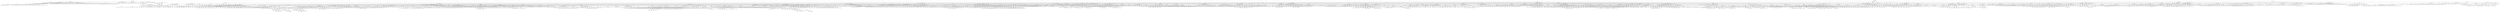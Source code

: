 strict digraph sapling3 {
overlap = none;
// 6: 5 1 1 1 1 1
58 [label="5 3 1 1 0 0 0 n:2"];
58 -> 269901
58 -> 268364
58 -> 268363
58 -> 266590
269901 [label="5 3 2 1 1 0 0 n:4"];
269901 -> 270429
269901 -> 270367
269901 -> 270306
269901 -> 270244
269901 -> 270184
270429 [label="5 4 3 2 1 1 0 n:4"];
270429 -> 270499
270429 -> 270428
270429 -> 270366
270429 -> 270305
270429 -> 270498
270429 -> 270243
270499 [label="5 4 4 3 2 1 1 h:FN (3)"];
270428 [label="5 5 4 3 2 1 0 n:4"];
270428 -> 325968
270428 -> 325967
270428 -> 325966
270428 -> 325965
270428 -> 325964
270428 -> 325963
325968 [label="5 5 4 4 3 2 1 h:FN (2)"];
325967 [label="5 5 5 4 3 2 0 h:(14,5)"];
325966 [label="6 5 5 4 3 1 0 h:(14,5)"];
325965 [label="7 5 5 4 2 1 0 h:(14,5)"];
325964 [label="8 5 5 3 2 1 0 h:(14,5)"];
325963 [label="9 5 4 3 2 1 0 n:4"];
325963 -> 345000
325963 -> 344999
325963 -> 344998
325963 -> 344997
325963 -> 344996
325963 -> 344995
325963 -> 344953
345000 [label="9 5 4 4 3 2 1 n:4"];
345000 -> 345070
345000 -> 345069
345000 -> 345068
345000 -> 345067
345000 -> 345066
345000 -> 345065
345070 [label="9 5 5 4 4 3 2 n:4"];
345070 -> 369788
345070 -> 369787
345070 -> 369786
345070 -> 369785
345070 -> 369784
369788 [label="9 6 5 5 4 4 3 h:(14,4)"];
369787 [label="9 7 5 5 4 4 2 h:(14,4)"];
369786 [label="9 8 5 5 4 3 2 h:(14,4)"];
369785 [label="9 9 5 4 4 3 2 h:(10,6)"];
369784 [label="13 5 5 4 4 3 2 n:8"];
369784 -> 380604
369784 -> 380603
369784 -> 380602
369784 -> 380601
380604 [label="13 10 5 5 4 4 3 h:(9,6)"];
380603 [label="13 11 5 5 4 4 2 h:(9,6)"];
380602 [label="13 12 5 5 4 3 2 h:(9,6)"];
380601 [label="13 13 5 4 4 3 2 h:(9,6)"];
345069 [label="9 6 5 4 4 3 1 n:4"];
345069 -> 369788
345069 -> 369856
345069 -> 369855
345069 -> 369854
345069 -> 369853
345069 -> 369852
369856 [label="9 7 6 5 4 4 1 h:(14,4)"];
369855 [label="9 8 6 5 4 3 1 h:(14,4)"];
369854 [label="9 9 6 4 4 3 1 h:(10,6)"];
369853 [label="10 9 5 4 4 3 1 h:(10,6)"];
369852 [label="13 6 5 4 4 3 1 n:6"];
369852 -> 380655
369852 -> 380654
369852 -> 380653
369852 -> 380652
369852 -> 380651
380655 [label="13 7 6 5 4 4 3 h:(14,4)"];
380654 [label="13 9 6 5 4 4 1 h:(14,4)"];
380653 [label="13 10 6 5 4 3 1 h:(9,6)"];
380652 [label="13 11 6 4 4 3 1 h:(9,6)"];
380651 [label="13 12 5 4 4 3 1 h:(9,6)"];
345068 [label="9 7 5 4 4 2 1 n:4"];
345068 -> 369787
345068 -> 369856
345068 -> 369922
345068 -> 369921
345068 -> 369920
345068 -> 369919
369922 [label="9 8 7 5 4 2 1 h:(14,4)"];
369921 [label="9 9 7 4 4 2 1 h:(10,6)"];
369920 [label="11 9 5 4 4 2 1 h:(10,6)"];
369919 [label="13 7 5 4 4 2 1 n:6"];
369919 -> 380705
369919 -> 380704
369919 -> 380703
369919 -> 380702
369919 -> 380701
380705 [label="13 7 7 5 4 4 2 h:(14,4)"];
380704 [label="13 8 7 5 4 4 1 h:(14,4)"];
380703 [label="13 10 7 5 4 2 1 h:(14,4)"];
380702 [label="13 11 7 4 4 2 1 h:(9,6)"];
380701 [label="13 13 5 4 4 2 1 h:(9,6)"];
345067 [label="9 8 5 4 3 2 1 n:4"];
345067 -> 369786
345067 -> 369855
345067 -> 369922
345067 -> 369997
345067 -> 369996
345067 -> 369995
345067 -> 369994
369997 [label="9 8 8 5 3 2 1 h:(14,4)"];
369996 [label="9 9 8 4 3 2 1 h:(10,6)"];
369995 [label="12 9 5 4 3 2 1 h:(10,6)"];
369994 [label="13 8 5 4 3 2 1 n:6"];
369994 -> 380763
369994 -> 380762
369994 -> 380761
369994 -> 380760
369994 -> 380759
369994 -> 380758
380763 [label="13 8 7 5 4 3 2 h:(14,4)"];
380762 [label="13 8 8 5 4 3 1 h:(14,4)"];
380761 [label="13 9 8 5 4 2 1 h:(14,4)"];
380760 [label="13 10 8 5 3 2 1 h:(14,4)"];
380759 [label="13 11 8 4 3 2 1 h:(9,6)"];
380758 [label="14 13 5 4 3 2 1 h:(9,6)"];
345066 [label="9 9 4 4 3 2 1 h:(10,6)"];
345065 [label="13 5 4 4 3 2 1 h:(9,7)"];
344999 [label="9 5 5 4 3 2 0 h:(14,5)"];
344998 [label="9 6 5 4 3 1 0 h:(14,5)"];
344997 [label="9 7 5 4 2 1 0 h:(14,5)"];
344996 [label="9 8 5 3 2 1 0 h:(14,5)"];
344995 [label="9 9 4 3 2 1 0 h:(10,6)"];
344953 [label="13 5 4 3 2 1 0 n:9"];
344953 -> 344994
344953 -> 344993
344953 -> 344992
344953 -> 344991
344953 -> 344990
344953 -> 344989
344994 [label="13 9 5 4 3 2 1 h:(10,6)"];
344993 [label="13 10 5 4 3 2 0 h:(10,6)"];
344992 [label="13 11 5 4 3 1 0 h:(10,6)"];
344991 [label="13 12 5 4 2 1 0 h:(10,6)"];
344990 [label="13 13 5 3 2 1 0 h:(10,6)"];
344989 [label="14 13 4 3 2 1 0 h:(10,6)"];
270366 [label="6 5 4 3 1 1 0 n:4"];
270366 -> 326041
270366 -> 325966
270366 -> 326040
270366 -> 326039
270366 -> 326038
270366 -> 326037
326041 [label="6 5 4 4 3 1 1 h:FN (2)"];
326040 [label="7 6 5 4 1 1 0 h:(14,5)"];
326039 [label="8 6 5 3 1 1 0 h:(14,5)"];
326038 [label="9 6 4 3 1 1 0 n:4"];
326038 -> 345231
326038 -> 344998
326038 -> 345230
326038 -> 345229
326038 -> 345228
326038 -> 345193
345231 [label="9 6 4 4 3 1 1 n:5"];
345231 -> 345283
345231 -> 345282
345231 -> 345281
345231 -> 345280
345231 -> 345279
345283 [label="9 6 6 4 4 3 1 h:(13,5)"];
345282 [label="9 8 6 4 4 1 1 h:(13,5)"];
345281 [label="9 9 6 4 3 1 1 h:(10,6)"];
345280 [label="11 9 4 4 3 1 1 h:(10,6)"];
345279 [label="14 6 4 4 3 1 1 h:(9,7)"];
345230 [label="9 7 6 4 1 1 0 h:(13,5)"];
345229 [label="9 8 6 3 1 1 0 h:(13,5)"];
345228 [label="10 9 4 3 1 1 0 h:(10,6)"];
345193 [label="13 6 4 3 1 1 0 n:9"];
345193 -> 345227
345193 -> 345226
345193 -> 345225
345193 -> 345224
345193 -> 345223
345227 [label="13 9 6 4 3 1 1 h:(10,6)"];
345226 [label="13 10 6 4 3 1 0 h:(10,6)"];
345225 [label="13 12 6 4 1 1 0 h:(10,6)"];
345224 [label="13 13 6 3 1 1 0 h:(10,6)"];
345223 [label="15 13 4 3 1 1 0 h:(10,6)"];
326037 [label="10 5 4 3 1 1 0 n:9"];
326037 -> 345318
326037 -> 345317
326037 -> 345316
326037 -> 345315
326037 -> 345314
345318 [label="10 9 5 4 3 1 1 h:(10,6)"];
345317 [label="10 10 5 4 3 1 0 h:(10,6)"];
345316 [label="12 10 5 4 1 1 0 h:(10,6)"];
345315 [label="13 10 5 3 1 1 0 h:(10,6)"];
345314 [label="14 10 4 3 1 1 0 h:(10,6)"];
270305 [label="7 5 4 2 1 1 0 n:4"];
270305 -> 326112
270305 -> 325965
270305 -> 326040
270305 -> 326111
270305 -> 326110
270305 -> 326109
326112 [label="7 5 4 4 2 1 1 h:FN (2)"];
326111 [label="8 7 5 2 1 1 0 h:(14,5)"];
326110 [label="9 7 4 2 1 1 0 n:4"];
326110 -> 345475
326110 -> 344997
326110 -> 345230
326110 -> 345474
326110 -> 345473
326110 -> 345439
345475 [label="9 7 4 4 2 1 1 n:5"];
345475 -> 345526
345475 -> 345525
345475 -> 345524
345475 -> 345523
345475 -> 345522
345526 [label="9 7 6 4 4 2 1 h:(13,5)"];
345525 [label="9 7 7 4 4 1 1 h:(12,5)"];
345524 [label="9 9 7 4 2 1 1 h:(10,6)"];
345523 [label="12 9 4 4 2 1 1 h:(10,6)"];
345522 [label="14 7 4 4 2 1 1 h:(9,7)"];
345474 [label="9 8 7 2 1 1 0 h:(12,5)"];
345473 [label="11 9 4 2 1 1 0 h:(10,6)"];
345439 [label="13 7 4 2 1 1 0 n:9"];
345439 -> 345472
345439 -> 345471
345439 -> 345470
345439 -> 345469
345439 -> 345468
345472 [label="13 9 7 4 2 1 1 h:(10,6)"];
345471 [label="13 10 7 4 2 1 0 h:(10,6)"];
345470 [label="13 11 7 4 1 1 0 h:(10,6)"];
345469 [label="13 13 7 2 1 1 0 h:(10,6)"];
345468 [label="16 13 4 2 1 1 0 h:(10,6)"];
326109 [label="11 5 4 2 1 1 0 n:9"];
326109 -> 345561
326109 -> 345560
326109 -> 345559
326109 -> 345558
326109 -> 345557
345561 [label="11 9 5 4 2 1 1 h:(10,6)"];
345560 [label="11 10 5 4 2 1 0 h:(10,6)"];
345559 [label="11 11 5 4 1 1 0 h:(10,6)"];
345558 [label="13 11 5 2 1 1 0 h:(10,6)"];
345557 [label="14 11 4 2 1 1 0 h:(10,6)"];
270498 [label="8 5 3 2 1 1 0 n:4"];
270498 -> 326181
270498 -> 325964
270498 -> 326039
270498 -> 326111
270498 -> 326180
270498 -> 326179
326181 [label="8 5 4 3 2 1 1 h:FN (2)"];
326180 [label="9 8 3 2 1 1 0 n:4"];
326180 -> 345714
326180 -> 344996
326180 -> 345229
326180 -> 345474
326180 -> 345713
326180 -> 345680
345714 [label="9 8 4 3 2 1 1 n:5"];
345714 -> 345774
345714 -> 345773
345714 -> 345772
345714 -> 345771
345714 -> 345770
345714 -> 345769
345774 [label="9 8 6 4 3 2 1 h:(13,5)"];
345773 [label="9 8 7 4 3 1 1 h:(12,5)"];
345772 [label="9 8 8 4 2 1 1 h:(11,5)"];
345771 [label="9 9 8 3 2 1 1 h:(10,6)"];
345770 [label="13 9 4 3 2 1 1 h:(10,6)"];
345769 [label="14 8 4 3 2 1 1 h:(9,7)"];
345713 [label="12 9 3 2 1 1 0 h:(10,6)"];
345680 [label="13 8 3 2 1 1 0 n:9"];
345680 -> 345712
345680 -> 345711
345680 -> 345710
345680 -> 345709
345680 -> 345708
345712 [label="13 9 8 3 2 1 1 h:(10,6)"];
345711 [label="13 10 8 3 2 1 0 h:(10,6)"];
345710 [label="13 11 8 3 1 1 0 h:(10,6)"];
345709 [label="13 12 8 2 1 1 0 h:(10,6)"];
345708 [label="17 13 3 2 1 1 0 h:(10,6)"];
326179 [label="12 5 3 2 1 1 0 n:9"];
326179 -> 345809
326179 -> 345808
326179 -> 345807
326179 -> 345806
326179 -> 345805
345809 [label="12 9 5 3 2 1 1 h:(10,6)"];
345808 [label="12 10 5 3 2 1 0 h:(10,6)"];
345807 [label="12 11 5 3 1 1 0 h:(10,6)"];
345806 [label="12 12 5 2 1 1 0 h:(10,6)"];
345805 [label="14 12 3 2 1 1 0 h:(10,6)"];
270243 [label="9 4 3 2 1 1 0 n:4"];
270243 -> 326249
270243 -> 325963
270243 -> 326038
270243 -> 326110
270243 -> 326180
270243 -> 326248
326249 [label="9 4 4 3 2 1 1 n:4"];
326249 -> 345000
326249 -> 345231
326249 -> 345475
326249 -> 345714
326249 -> 346029
346029 [label="13 4 4 3 2 1 1 h:(9,7)"];
326248 [label="13 4 3 2 1 1 0 n:9"];
326248 -> 345837
326248 -> 346064
326248 -> 346063
326248 -> 346062
326248 -> 346061
345837 [label="13 9 4 3 2 1 1 h:(10,6)"];
346064 [label="13 10 4 3 2 1 0 h:(10,6)"];
346063 [label="13 11 4 3 1 1 0 h:(10,6)"];
346062 [label="13 12 4 2 1 1 0 h:(10,6)"];
346061 [label="13 13 3 2 1 1 0 h:(10,6)"];
270367 [label="5 5 3 2 1 0 0 n:4"];
270367 -> 270428
270367 -> 270427
270367 -> 270365
270367 -> 270304
270367 -> 270242
270427 [label="5 5 5 3 2 0 0 h:(14,5)"];
270365 [label="6 5 5 3 1 0 0 h:(14,5)"];
270304 [label="7 5 5 2 1 0 0 h:(14,5)"];
270242 [label="9 5 3 2 1 0 0 n:4"];
270242 -> 325963
270242 -> 326317
270242 -> 326316
270242 -> 326315
270242 -> 326314
270242 -> 326313
326317 [label="9 5 5 3 2 0 0 h:(14,5)"];
326316 [label="9 6 5 3 1 0 0 h:(14,5)"];
326315 [label="9 7 5 2 1 0 0 h:(14,5)"];
326314 [label="9 9 3 2 1 0 0 h:(10,6)"];
326313 [label="13 5 3 2 1 0 0 n:9"];
326313 -> 344642
326313 -> 346098
326313 -> 346097
326313 -> 346096
326313 -> 346095
344642 [label="13 9 5 3 2 1 0 h:(10,6)"];
346098 [label="13 10 5 3 2 0 0 h:(10,6)"];
346097 [label="13 11 5 3 1 0 0 h:(10,6)"];
346096 [label="13 12 5 2 1 0 0 h:(10,6)"];
346095 [label="14 13 3 2 1 0 0 h:(10,6)"];
270306 [label="6 5 3 1 1 0 0 n:4"];
270306 -> 270366
270306 -> 270365
270306 -> 270303
270306 -> 270241
270306 -> 270364
270303 [label="7 6 5 1 1 0 0 h:(14,5)"];
270241 [label="9 6 3 1 1 0 0 n:5"];
270241 -> 326032
270241 -> 326369
270241 -> 326368
270241 -> 326367
270241 -> 326366
326032 [label="9 6 5 3 1 1 0 h:(14,5)"];
326369 [label="9 6 6 3 1 0 0 h:(13,5)"];
326368 [label="9 8 6 1 1 0 0 h:(13,5)"];
326367 [label="11 9 3 1 1 0 0 h:(10,6)"];
326366 [label="14 6 3 1 1 0 0 n:7"];
326366 -> 346136
326366 -> 346135
326366 -> 346134
326366 -> 346133
346136 [label="14 7 6 3 1 1 0 h:(13,5)"];
346135 [label="14 8 6 3 1 0 0 h:(13,5)"];
346134 [label="14 10 6 1 1 0 0 h:(13,5)"];
346133 [label="14 13 3 1 1 0 0 n:9"];
346133 -> 370021
346133 -> 370020
346133 -> 370019
370021 [label="14 13 9 3 1 1 0 h:(10,5)"];
370020 [label="14 13 10 3 1 0 0 h:(10,5)"];
370019 [label="14 13 12 1 1 0 0 h:(10,5)"];
270364 [label="10 5 3 1 1 0 0 n:9"];
270364 -> 326402
270364 -> 326401
270364 -> 326400
270364 -> 326399
326402 [label="10 9 5 3 1 1 0 h:(10,6)"];
326401 [label="10 10 5 3 1 0 0 h:(10,6)"];
326400 [label="12 10 5 1 1 0 0 h:(10,6)"];
326399 [label="14 10 3 1 1 0 0 h:(10,6)"];
270244 [label="7 5 2 1 1 0 0 n:5"];
270244 -> 270300
270244 -> 270299
270244 -> 270298
270244 -> 270297
270244 -> 270296
270300 [label="7 5 5 2 1 1 0 h:(14,5)"];
270299 [label="7 6 5 2 1 0 0 h:(14,5)"];
270298 [label="7 7 5 1 1 0 0 h:(14,5)"];
270297 [label="10 7 2 1 1 0 0 h:(12,6)"];
270296 [label="12 5 2 1 1 0 0 n:7"];
270296 -> 326441
270296 -> 326440
270296 -> 326439
270296 -> 326438
326441 [label="12 7 5 2 1 1 0 h:(14,5)"];
326440 [label="12 8 5 2 1 0 0 h:(14,5)"];
326439 [label="12 9 5 1 1 0 0 h:(14,5)"];
326438 [label="12 12 2 1 1 0 0 n:9"];
326438 -> 346170
326438 -> 346169
326438 -> 346168
346170 [label="12 12 9 2 1 1 0 h:(10,5)"];
346169 [label="12 12 10 2 1 0 0 h:(10,5)"];
346168 [label="12 12 11 1 1 0 0 h:(10,5)"];
270184 [label="9 3 2 1 1 0 0 n:4"];
270184 -> 270243
270184 -> 270242
270184 -> 270241
270184 -> 270240
270184 -> 270239
270240 [label="9 7 2 1 1 0 0 h:(12,6)"];
270239 [label="13 3 2 1 1 0 0 n:9"];
270239 -> 326214
270239 -> 326482
270239 -> 326481
270239 -> 326480
326214 [label="13 9 3 2 1 1 0 h:(10,6)"];
326482 [label="13 10 3 2 1 0 0 h:(10,6)"];
326481 [label="13 11 3 1 1 0 0 h:(10,6)"];
326480 [label="13 12 2 1 1 0 0 h:(10,6)"];
268364 [label="5 3 3 1 0 0 0 n:2"];
268364 -> 269291
268364 -> 268993
268364 -> 268992
268364 -> 267459
269291 [label="5 3 3 2 1 0 0 n:2"];
269291 -> 269830
269291 -> 269231
269291 -> 269760
269291 -> 269687
269291 -> 267769
269830 [label="5 3 3 2 2 1 0 n:2"];
269830 -> 269900
269830 -> 269290
269830 -> 269829
269830 -> 269759
269830 -> 267838
269900 [label="5 3 3 2 2 2 1 h:FN (2)"];
269290 [label="5 3 3 3 2 2 0 n:3"];
269290 -> 327096
269290 -> 327038
269290 -> 326969
269290 -> 326912
327096 [label="5 3 3 3 3 2 2 n:5"];
327096 -> 327134
327096 -> 326958
327096 -> 327133
327134 [label="7 5 3 3 3 3 2 n:5"];
327134 -> 346216
327134 -> 346215
327134 -> 346214
327134 -> 346213
346216 [label="7 7 5 3 3 3 3 n:6"];
346216 -> 370053
346216 -> 370052
346216 -> 370051
370053 [label="9 7 7 5 3 3 3 h:(12,5)"];
370052 [label="11 7 7 3 3 3 3 h:(8,7)"];
370051 [label="13 7 5 3 3 3 3 h:(8,7)"];
346215 [label="8 7 5 3 3 3 2 n:5"];
346215 -> 370105
346215 -> 370104
346215 -> 370103
346215 -> 370102
346215 -> 370101
370105 [label="8 7 7 5 3 3 3 h:(12,5)"];
370104 [label="8 8 7 5 3 3 2 h:(12,5)"];
370103 [label="10 8 7 3 3 3 2 h:(12,5)"];
370102 [label="12 8 5 3 3 3 2 n:8"];
370102 -> 380793
370102 -> 380792
370102 -> 380791
370102 -> 380790
380793 [label="12 10 8 5 3 3 3 h:(9,6)"];
380792 [label="12 11 8 5 3 3 2 h:(9,6)"];
380791 [label="13 12 8 3 3 3 2 h:(9,6)"];
380790 [label="16 12 5 3 3 3 2 h:(9,6)"];
370101 [label="13 7 5 3 3 3 2 n:8"];
370101 -> 380824
370101 -> 380823
370101 -> 380822
370101 -> 380821
380824 [label="13 10 7 5 3 3 3 h:(9,6)"];
380823 [label="13 11 7 5 3 3 2 h:(9,6)"];
380822 [label="13 13 7 3 3 3 2 h:(9,6)"];
380821 [label="15 13 5 3 3 3 2 h:(9,6)"];
346214 [label="10 7 3 3 3 3 2 h:(9,7)"];
346213 [label="12 5 3 3 3 3 2 h:(9,7)"];
326958 [label="8 5 3 3 3 2 2 n:5"];
326958 -> 346215
326958 -> 346260
326958 -> 346259
326958 -> 346258
346260 [label="8 8 5 3 3 2 2 n:5"];
346260 -> 370104
346260 -> 370149
346260 -> 370148
346260 -> 370147
370149 [label="8 8 8 5 3 2 2 h:(11,5)"];
370148 [label="10 8 8 3 3 2 2 h:(11,5)"];
370147 [label="13 8 5 3 3 2 2 n:8"];
370147 -> 380854
370147 -> 380853
370147 -> 380852
370147 -> 380851
380854 [label="13 10 8 5 3 3 2 h:(9,6)"];
380853 [label="13 11 8 5 3 2 2 h:(9,6)"];
380852 [label="13 13 8 3 3 2 2 h:(9,6)"];
380851 [label="16 13 5 3 3 2 2 h:(9,6)"];
346259 [label="10 8 3 3 3 2 2 h:(9,7)"];
346258 [label="13 5 3 3 3 2 2 h:(9,7)"];
327133 [label="10 3 3 3 3 2 2 h:(9,7)"];
327038 [label="5 5 3 3 3 2 0 n:3"];
327038 -> 327095
327038 -> 327094
327038 -> 327036
327038 -> 326967
327095 [label="5 5 3 3 3 3 2 h:FN (2)"];
327094 [label="5 5 5 3 3 3 0 h:(14,5)"];
327036 [label="6 5 5 3 3 2 0 h:(14,5)"];
326967 [label="8 5 3 3 3 2 0 n:3"];
326967 -> 346546
326967 -> 346545
326967 -> 346544
326967 -> 346543
326967 -> 346513
346546 [label="8 5 3 3 3 3 2 n:3"];
346546 -> 346601
346546 -> 346600
346546 -> 346599
346546 -> 346598
346601 [label="8 5 5 3 3 3 3 h:FN (1)"];
346600 [label="8 6 5 3 3 3 2 h:FN (1)"];
346599 [label="8 8 3 3 3 3 2 h:(11,6)"];
346598 [label="11 5 3 3 3 3 2 h:(9,7)"];
346545 [label="8 5 5 3 3 3 0 h:(14,5)"];
346544 [label="8 6 5 3 3 2 0 h:(14,5)"];
346543 [label="8 8 3 3 3 2 0 h:(11,6)"];
346513 [label="11 5 3 3 3 2 0 n:9"];
346513 -> 346542
346513 -> 346541
346513 -> 346540
346513 -> 346539
346542 [label="11 9 5 3 3 3 2 h:(10,6)"];
346541 [label="11 11 5 3 3 3 0 h:(10,6)"];
346540 [label="12 11 5 3 3 2 0 h:(10,6)"];
346539 [label="14 11 3 3 3 2 0 h:(10,6)"];
326969 [label="6 5 3 3 2 2 0 n:4"];
326969 -> 327032
326969 -> 327031
326969 -> 327030
326969 -> 327029
326969 -> 327028
327032 [label="6 5 4 3 3 2 2 h:FN (2)"];
327031 [label="6 6 5 3 3 2 0 h:(14,5)"];
327030 [label="7 6 5 3 2 2 0 h:(14,5)"];
327029 [label="9 6 3 3 2 2 0 n:4"];
327029 -> 346688
327029 -> 346687
327029 -> 346686
327029 -> 346685
327029 -> 346656
346688 [label="9 6 4 3 3 2 2 n:4"];
346688 -> 346746
346688 -> 346745
346688 -> 346744
346688 -> 346743
346688 -> 346742
346746 [label="9 6 6 4 3 3 2 h:(13,5)"];
346745 [label="9 7 6 4 3 2 2 h:(13,5)"];
346744 [label="9 8 6 3 3 2 2 h:(13,5)"];
346743 [label="10 9 4 3 3 2 2 h:(9,7)"];
346742 [label="13 6 4 3 3 2 2 h:(9,7)"];
346687 [label="9 6 6 3 3 2 0 h:(13,5)"];
346686 [label="9 7 6 3 2 2 0 h:(13,5)"];
346685 [label="10 9 3 3 2 2 0 h:(10,6)"];
346656 [label="13 6 3 3 2 2 0 n:9"];
346656 -> 346684
346656 -> 346683
346656 -> 346682
346656 -> 346681
346684 [label="13 9 6 3 3 2 2 h:(10,6)"];
346683 [label="13 11 6 3 3 2 0 h:(10,6)"];
346682 [label="13 12 6 3 2 2 0 h:(10,6)"];
346681 [label="15 13 3 3 2 2 0 h:(10,6)"];
327028 [label="10 5 3 3 2 2 0 n:9"];
327028 -> 346775
327028 -> 346774
327028 -> 346773
327028 -> 346772
346775 [label="10 9 5 3 3 2 2 h:(10,6)"];
346774 [label="11 10 5 3 3 2 0 h:(10,6)"];
346773 [label="12 10 5 3 2 2 0 h:(10,6)"];
346772 [label="14 10 3 3 2 2 0 h:(10,6)"];
326912 [label="8 3 3 3 2 2 0 n:4"];
326912 -> 326963
326912 -> 326962
326912 -> 326961
326912 -> 326960
326963 [label="8 4 3 3 3 2 2 n:4"];
326963 -> 346879
326963 -> 346825
326963 -> 346824
326963 -> 346823
346879 [label="8 6 4 3 3 3 2 n:4"];
346879 -> 346939
346879 -> 346938
346879 -> 346937
346879 -> 346936
346879 -> 346935
346939 [label="8 6 6 4 3 3 3 h:(13,5)"];
346938 [label="8 7 6 4 3 3 2 h:(13,5)"];
346937 [label="8 8 6 3 3 3 2 h:(13,5)"];
346936 [label="10 8 4 3 3 3 2 h:(9,7)"];
346935 [label="12 6 4 3 3 3 2 h:(9,7)"];
346825 [label="8 7 4 3 3 2 2 n:5"];
346825 -> 346878
346825 -> 346877
346825 -> 346876
346825 -> 346875
346825 -> 346874
346878 [label="8 7 7 4 3 3 2 h:(12,5)"];
346877 [label="8 8 7 4 3 2 2 h:(12,5)"];
346876 [label="9 8 7 3 3 2 2 h:(12,5)"];
346875 [label="12 8 4 3 3 2 2 h:(9,7)"];
346874 [label="13 7 4 3 3 2 2 h:(9,7)"];
346824 [label="8 8 3 3 3 2 2 h:(11,6)"];
346823 [label="12 4 3 3 3 2 2 h:(9,7)"];
326962 [label="8 6 3 3 3 2 0 n:4"];
326962 -> 346879
326962 -> 347026
326962 -> 347025
326962 -> 347024
326962 -> 346995
347026 [label="8 6 6 3 3 3 0 h:(13,5)"];
347025 [label="8 7 6 3 3 2 0 h:(13,5)"];
347024 [label="10 8 3 3 3 2 0 h:(11,6)"];
346995 [label="12 6 3 3 3 2 0 n:9"];
346995 -> 347023
346995 -> 347022
346995 -> 347021
346995 -> 347020
347023 [label="12 9 6 3 3 3 2 h:(10,6)"];
347022 [label="12 11 6 3 3 3 0 h:(10,6)"];
347021 [label="12 12 6 3 3 2 0 h:(10,6)"];
347020 [label="15 12 3 3 3 2 0 h:(10,6)"];
326961 [label="8 7 3 3 2 2 0 h:(12,6)"];
326960 [label="12 3 3 3 2 2 0 n:9"];
326960 -> 347050
326960 -> 347049
326960 -> 347048
347050 [label="12 9 3 3 3 2 2 h:(10,6)"];
347049 [label="12 11 3 3 3 2 0 h:(10,6)"];
347048 [label="12 12 3 3 2 2 0 h:(10,6)"];
269829 [label="5 4 3 3 2 1 0 n:2"];
269829 -> 331543
269829 -> 327857
269829 -> 331156
269829 -> 330838
269829 -> 330451
269829 -> 329637
331543 [label="5 4 3 3 2 2 1 h:FN (3)"];
327857 [label="5 4 3 3 3 2 0 n:2"];
327857 -> 328315
327857 -> 328254
327857 -> 327780
327857 -> 328183
327857 -> 327535
328315 [label="5 4 3 3 3 2 2 n:3"];
328315 -> 327850
328315 -> 328367
328315 -> 327529
328315 -> 328366
327850 [label="5 5 4 3 3 3 2 h:FN (2)"];
328367 [label="6 5 4 3 3 2 2 h:FN (2)"];
327529 [label="7 5 3 3 3 2 2 h:FN (2)"];
328366 [label="8 4 3 3 3 2 2 n:4"];
328366 -> 347154
328366 -> 347100
328366 -> 347099
328366 -> 347098
347154 [label="8 6 4 3 3 3 2 n:4"];
347154 -> 347214
347154 -> 347213
347154 -> 347212
347154 -> 347211
347154 -> 347210
347214 [label="8 6 6 4 3 3 3 h:(13,5)"];
347213 [label="8 7 6 4 3 3 2 h:(13,5)"];
347212 [label="8 8 6 3 3 3 2 h:(13,5)"];
347211 [label="10 8 4 3 3 3 2 h:(9,7)"];
347210 [label="12 6 4 3 3 3 2 h:(9,7)"];
347100 [label="8 7 4 3 3 2 2 n:5"];
347100 -> 347153
347100 -> 347152
347100 -> 347151
347100 -> 347150
347100 -> 347149
347153 [label="8 7 7 4 3 3 2 h:(12,5)"];
347152 [label="8 8 7 4 3 2 2 h:(12,5)"];
347151 [label="9 8 7 3 3 2 2 h:(12,5)"];
347150 [label="12 8 4 3 3 2 2 h:(9,7)"];
347149 [label="13 7 4 3 3 2 2 h:(9,7)"];
347099 [label="8 8 3 3 3 2 2 h:(11,6)"];
347098 [label="12 4 3 3 3 2 2 h:(9,7)"];
328254 [label="5 4 4 3 3 3 0 n:2"];
328254 -> 328314
328254 -> 327854
328254 -> 328252
328254 -> 327606
328314 [label="5 4 4 3 3 3 2 n:2"];
328314 -> 348081
328314 -> 348018
328314 -> 347943
328314 -> 347880
348081 [label="5 4 4 4 3 3 3 n:5"];
348081 -> 348120
348081 -> 348119
348081 -> 348118
348120 [label="8 5 4 4 4 3 3 n:5"];
348120 -> 370194
348120 -> 370193
348120 -> 370192
348120 -> 370191
370194 [label="8 8 5 4 4 4 3 n:6"];
370194 -> 380894
370194 -> 380893
370194 -> 380892
370194 -> 380891
380894 [label="9 8 8 5 4 4 4 h:(14,4)"];
380893 [label="10 8 8 5 4 4 3 h:(11,5)"];
380892 [label="11 8 8 4 4 4 3 h:(8,7)"];
380891 [label="14 8 5 4 4 4 3 h:(8,7)"];
370193 [label="9 8 5 4 4 3 3 n:6"];
370193 -> 380938
370193 -> 380937
370193 -> 380936
370193 -> 380935
370193 -> 380934
380938 [label="9 9 8 5 4 4 3 h:(14,4)"];
380937 [label="10 9 8 5 4 3 3 h:(14,4)"];
380936 [label="11 9 8 4 4 3 3 h:(11,5)"];
380935 [label="14 9 5 4 4 3 3 h:(8,7)"];
380934 [label="15 8 5 4 4 3 3 h:(8,7)"];
370192 [label="10 8 4 4 4 3 3 n:6"];
370192 -> 380973
370192 -> 380972
370192 -> 380971
370192 -> 380970
380973 [label="10 9 8 4 4 4 3 h:(11,5)"];
380972 [label="10 10 8 4 4 3 3 h:(11,5)"];
380971 [label="14 10 4 4 4 3 3 h:(8,7)"];
380970 [label="16 8 4 4 4 3 3 h:(8,7)"];
370191 [label="13 5 4 4 4 3 3 h:(8,7)"];
348119 [label="9 5 4 4 3 3 3 n:5"];
348119 -> 370193
348119 -> 370237
348119 -> 370236
348119 -> 370235
370237 [label="9 9 5 4 3 3 3 n:6"];
370237 -> 381012
370237 -> 381011
370237 -> 381010
370237 -> 381009
381012 [label="9 9 9 5 4 3 3 h:(14,4)"];
381011 [label="10 9 9 5 3 3 3 h:(14,4)"];
381010 [label="11 9 9 4 3 3 3 h:(8,7)"];
381009 [label="15 9 5 4 3 3 3 h:(8,7)"];
370236 [label="10 9 4 4 3 3 3 n:6"];
370236 -> 381046
370236 -> 381045
370236 -> 381044
370236 -> 381043
381046 [label="10 9 9 4 4 3 3 h:(10,5)"];
381045 [label="10 10 9 4 3 3 3 h:(9,6)"];
381044 [label="15 10 4 4 3 3 3 h:(8,7)"];
381043 [label="16 9 4 4 3 3 3 h:(8,7)"];
370235 [label="14 5 4 4 3 3 3 h:(8,7)"];
348118 [label="10 4 4 4 3 3 3 h:(9,7)"];
348018 [label="5 5 4 4 3 3 2 n:4"];
348018 -> 348072
348018 -> 348071
348018 -> 348070
348018 -> 348069
348072 [label="6 5 5 4 4 3 3 h:FN (1)"];
348071 [label="7 5 5 4 4 3 2 h:FN (1)"];
348070 [label="8 5 5 4 3 3 2 h:FN (1)"];
348069 [label="9 5 4 4 3 3 2 n:6"];
348069 -> 370285
348069 -> 370284
348069 -> 370283
348069 -> 370282
348069 -> 370281
370285 [label="9 8 5 4 4 3 3 n:6"];
370285 -> 381090
370285 -> 381089
370285 -> 381088
370285 -> 381087
370285 -> 381086
381090 [label="9 9 8 5 4 4 3 h:(14,4)"];
381089 [label="10 9 8 5 4 3 3 h:(11,5)"];
381088 [label="11 9 8 4 4 3 3 h:(8,7)"];
381087 [label="14 9 5 4 4 3 3 h:(8,7)"];
381086 [label="15 8 5 4 4 3 3 h:(8,7)"];
370284 [label="9 9 5 4 4 3 2 h:(10,6)"];
370283 [label="10 9 5 4 3 3 2 h:(10,6)"];
370282 [label="11 9 4 4 3 3 2 h:(10,6)"];
370281 [label="15 5 4 4 3 3 2 n:8"];
370281 -> 381124
370281 -> 381123
370281 -> 381122
370281 -> 381121
381124 [label="15 10 5 4 4 3 3 h:(9,6)"];
381123 [label="15 11 5 4 4 3 2 h:(9,6)"];
381122 [label="15 12 5 4 3 3 2 h:(9,6)"];
381121 [label="15 13 4 4 3 3 2 h:(9,6)"];
347943 [label="6 5 4 3 3 3 2 n:4"];
347943 -> 348006
347943 -> 348005
347943 -> 348004
347943 -> 348003
347943 -> 348002
348006 [label="6 6 5 4 3 3 3 h:FN (1)"];
348005 [label="7 6 5 4 3 3 2 h:FN (1)"];
348004 [label="8 6 5 3 3 3 2 h:FN (1)"];
348003 [label="9 6 4 3 3 3 2 n:4"];
348003 -> 370356
348003 -> 370355
348003 -> 370354
348003 -> 370353
348003 -> 370352
370356 [label="9 6 6 4 3 3 3 n:6"];
370356 -> 381162
370356 -> 381161
370356 -> 381160
370356 -> 381159
381162 [label="9 9 6 6 4 3 3 h:(13,4)"];
381161 [label="10 9 6 6 3 3 3 h:(13,4)"];
381160 [label="12 9 6 4 3 3 3 h:(8,7)"];
381159 [label="15 6 6 4 3 3 3 h:(8,7)"];
370355 [label="9 7 6 4 3 3 2 n:4"];
370355 -> 381229
370355 -> 381228
370355 -> 381227
370355 -> 381226
370355 -> 381225
370355 -> 381224
381229 [label="9 7 6 6 4 3 3 h:(13,4)"];
381228 [label="9 7 7 6 4 3 2 h:(13,4)"];
381227 [label="9 8 7 6 3 3 2 h:(12,5)"];
381226 [label="10 9 7 4 3 3 2 h:(10,6)"];
381225 [label="11 9 6 4 3 3 2 h:(10,6)"];
381224 [label="13 7 6 4 3 3 2 n:6"];
381224 -> 390137
381224 -> 390136
381224 -> 390135
381224 -> 390134
381224 -> 390133
390137 [label="13 8 7 6 4 3 3 h:(13,4)"];
390136 [label="13 9 7 6 4 3 2 h:(13,4)"];
390135 [label="13 10 7 6 3 3 2 h:(9,6)"];
390134 [label="13 12 7 4 3 3 2 h:(9,6)"];
390133 [label="13 13 6 4 3 3 2 h:(9,6)"];
370354 [label="9 8 6 3 3 3 2 n:4"];
370354 -> 381283
370354 -> 381227
370354 -> 381282
370354 -> 381281
370354 -> 381280
381283 [label="9 8 6 6 3 3 3 h:(13,4)"];
381282 [label="10 9 8 3 3 3 2 h:(10,6)"];
381281 [label="12 9 6 3 3 3 2 h:(10,6)"];
381280 [label="13 8 6 3 3 3 2 n:6"];
381280 -> 390176
381280 -> 390175
381280 -> 390174
381280 -> 390173
390176 [label="13 8 8 6 3 3 3 h:(13,4)"];
390175 [label="13 9 8 6 3 3 2 h:(13,4)"];
390174 [label="13 12 8 3 3 3 2 h:(9,6)"];
390173 [label="14 13 6 3 3 3 2 h:(9,6)"];
370353 [label="10 9 4 3 3 3 2 h:(10,6)"];
370352 [label="13 6 4 3 3 3 2 h:(9,7)"];
348002 [label="10 5 4 3 3 3 2 h:(9,7)"];
347880 [label="7 4 4 3 3 3 2 n:3"];
347880 -> 347937
347880 -> 347936
347880 -> 347935
347880 -> 347934
347937 [label="7 5 4 4 3 3 3 n:4"];
347937 -> 370407
347937 -> 370406
347937 -> 370405
347937 -> 370404
370407 [label="7 7 5 4 4 3 3 n:6"];
370407 -> 381324
370407 -> 381323
370407 -> 381322
370407 -> 381321
381324 [label="9 7 7 5 4 4 3 h:(14,4)"];
381323 [label="10 7 7 5 4 3 3 h:(14,4)"];
381322 [label="11 7 7 4 4 3 3 h:(8,7)"];
381321 [label="13 7 5 4 4 3 3 h:(8,7)"];
370406 [label="8 7 5 4 3 3 3 n:6"];
370406 -> 381370
370406 -> 381369
370406 -> 381368
370406 -> 381367
370406 -> 381366
381370 [label="9 8 7 5 4 3 3 h:(14,4)"];
381369 [label="10 8 7 5 3 3 3 h:(14,4)"];
381368 [label="11 8 7 4 3 3 3 h:(8,7)"];
381367 [label="13 8 5 4 3 3 3 h:(8,7)"];
381366 [label="14 7 5 4 3 3 3 h:(8,7)"];
370405 [label="9 7 4 4 3 3 3 n:5"];
370405 -> 381412
370405 -> 381411
370405 -> 381410
370405 -> 381409
381412 [label="9 8 7 4 4 3 3 h:(12,5)"];
381411 [label="9 9 7 4 3 3 3 h:(10,6)"];
381410 [label="12 9 4 4 3 3 3 h:(8,7)"];
381409 [label="14 7 4 4 3 3 3 h:(8,7)"];
370404 [label="11 5 4 4 3 3 3 h:(8,7)"];
347936 [label="7 6 4 4 3 3 2 n:4"];
347936 -> 370473
347936 -> 370472
347936 -> 370471
347936 -> 370470
347936 -> 370469
370473 [label="7 6 6 4 4 3 3 h:(13,5)"];
370472 [label="7 7 6 4 4 3 2 h:(13,5)"];
370471 [label="8 7 6 4 3 3 2 h:(13,5)"];
370470 [label="10 7 4 4 3 3 2 h:(9,7)"];
370469 [label="11 6 4 4 3 3 2 h:(9,7)"];
347935 [label="7 7 4 3 3 3 2 n:5"];
347935 -> 370520
347935 -> 370519
347935 -> 370518
347935 -> 370517
370520 [label="7 7 7 4 3 3 3 h:(12,5)"];
370519 [label="8 7 7 4 3 3 2 h:(12,5)"];
370518 [label="9 7 7 3 3 3 2 h:(12,5)"];
370517 [label="12 7 4 3 3 3 2 h:(9,7)"];
347934 [label="10 4 4 3 3 3 2 h:(9,7)"];
327854 [label="5 5 4 4 3 3 0 n:2"];
327854 -> 348018
327854 -> 348580
327854 -> 348579
327854 -> 348508
348580 [label="5 5 5 4 4 3 0 h:(14,5)"];
348579 [label="6 5 5 4 3 3 0 h:(14,5)"];
348508 [label="7 5 4 4 3 3 0 n:2"];
348508 -> 347941
348508 -> 348578
348508 -> 348577
348508 -> 348576
348508 -> 348575
347941 [label="7 5 4 4 3 3 2 n:2"];
347941 -> 370594
347941 -> 370593
347941 -> 370592
347941 -> 370591
347941 -> 370590
370594 [label="7 5 4 4 4 3 3 n:6"];
370594 -> 381453
370594 -> 381452
370594 -> 381451
370594 -> 381450
381453 [label="9 7 5 4 4 4 3 n:6"];
381453 -> 390221
381453 -> 390220
381453 -> 390219
381453 -> 390218
381453 -> 390217
390221 [label="9 9 7 5 4 4 4 h:(14,4)"];
390220 [label="10 9 7 5 4 4 3 h:(14,4)"];
390219 [label="11 9 7 4 4 4 3 h:(8,7)"];
390218 [label="13 9 5 4 4 4 3 h:(8,7)"];
390217 [label="15 7 5 4 4 4 3 h:(8,7)"];
381452 [label="10 7 5 4 4 3 3 n:6"];
381452 -> 390220
381452 -> 390264
381452 -> 390263
381452 -> 390262
381452 -> 390261
390264 [label="10 10 7 5 4 3 3 h:(14,4)"];
390263 [label="11 10 7 4 4 3 3 h:(8,7)"];
390262 [label="13 10 5 4 4 3 3 h:(8,7)"];
390261 [label="16 7 5 4 4 3 3 h:(8,7)"];
381451 [label="11 7 4 4 4 3 3 h:(8,7)"];
381450 [label="13 5 4 4 4 3 3 h:(8,7)"];
370593 [label="7 5 5 4 4 3 2 h:FN (1)"];
370592 [label="7 6 5 4 3 3 2 h:FN (1)"];
370591 [label="7 7 4 4 3 3 2 n:5"];
370591 -> 381520
370591 -> 381519
370591 -> 381518
370591 -> 381517
381520 [label="7 7 7 4 4 3 3 h:(12,5)"];
381519 [label="8 7 7 4 4 3 2 h:(12,5)"];
381518 [label="9 7 7 4 3 3 2 h:(12,5)"];
381517 [label="12 7 4 4 3 3 2 h:(9,7)"];
370590 [label="9 5 4 4 3 3 2 n:6"];
370590 -> 381568
370590 -> 381567
370590 -> 381566
370590 -> 381565
370590 -> 381564
381568 [label="9 8 5 4 4 3 3 n:6"];
381568 -> 390308
381568 -> 390307
381568 -> 390306
381568 -> 390305
381568 -> 390304
390308 [label="9 9 8 5 4 4 3 h:(14,4)"];
390307 [label="10 9 8 5 4 3 3 h:(14,4)"];
390306 [label="11 9 8 4 4 3 3 h:(8,7)"];
390305 [label="14 9 5 4 4 3 3 h:(8,7)"];
390304 [label="15 8 5 4 4 3 3 h:(8,7)"];
381567 [label="9 9 5 4 4 3 2 h:(10,6)"];
381566 [label="10 9 5 4 3 3 2 h:(10,6)"];
381565 [label="11 9 4 4 3 3 2 h:(10,6)"];
381564 [label="15 5 4 4 3 3 2 n:8"];
381564 -> 390342
381564 -> 390341
381564 -> 390340
381564 -> 390339
390342 [label="15 10 5 4 4 3 3 h:(9,6)"];
390341 [label="15 11 5 4 4 3 2 h:(9,6)"];
390340 [label="15 12 5 4 3 3 2 h:(9,6)"];
390339 [label="15 13 4 4 3 3 2 h:(9,6)"];
348578 [label="7 5 5 4 4 3 0 h:(14,5)"];
348577 [label="7 6 5 4 3 3 0 h:(14,5)"];
348576 [label="7 7 4 4 3 3 0 n:2"];
348576 -> 370591
348576 -> 370654
348576 -> 370653
348576 -> 370652
370654 [label="7 7 5 4 4 3 0 n:2"];
370654 -> 381662
370654 -> 381661
370654 -> 381660
370654 -> 381659
370654 -> 381658
381662 [label="7 7 5 4 4 3 2 n:3"];
381662 -> 390410
381662 -> 390409
381662 -> 390408
381662 -> 390407
381662 -> 390406
390410 [label="7 7 5 5 4 4 3 h:FN (0)"];
390409 [label="7 7 6 5 4 4 2 h:FN (0)"];
390408 [label="7 7 7 5 4 3 2 h:FN (0)"];
390407 [label="8 7 7 4 4 3 2 h:(12,5)"];
390406 [label="10 7 5 4 4 3 2 h:(9,7)"];
381661 [label="7 7 5 5 4 4 0 h:(14,4)"];
381660 [label="7 7 6 5 4 3 0 h:(13,5)"];
381659 [label="7 7 7 4 4 3 0 h:(12,5)"];
381658 [label="9 7 5 4 4 3 0 n:3"];
381658 -> 390485
381658 -> 390484
381658 -> 390483
381658 -> 390482
381658 -> 390481
381658 -> 390480
390485 [label="9 7 5 4 4 3 3 n:6"];
390485 -> 395914
390485 -> 395913
390485 -> 395912
390485 -> 395911
390485 -> 395910
395914 [label="9 9 7 5 4 4 3 h:(14,4)"];
395913 [label="10 9 7 5 4 3 3 h:(14,4)"];
395912 [label="11 9 7 4 4 3 3 h:(8,7)"];
395911 [label="13 9 5 4 4 3 3 h:(8,7)"];
395910 [label="15 7 5 4 4 3 3 h:(8,7)"];
390484 [label="9 7 6 5 4 4 0 h:(14,4)"];
390483 [label="9 7 7 5 4 3 0 h:(14,4)"];
390482 [label="9 8 7 4 4 3 0 h:(12,5)"];
390481 [label="10 9 5 4 4 3 0 h:(10,6)"];
390480 [label="12 7 5 4 4 3 0 n:7"];
390480 -> 395958
390480 -> 395957
390480 -> 395956
390480 -> 395955
390480 -> 395954
395958 [label="12 7 7 5 4 4 3 h:(14,4)"];
395957 [label="12 10 7 5 4 4 0 h:(14,4)"];
395956 [label="12 11 7 5 4 3 0 h:(14,4)"];
395955 [label="12 12 7 4 4 3 0 n:7"];
395955 -> 399660
395955 -> 399659
395955 -> 399658
395955 -> 399657
399660 [label="12 12 7 7 4 4 3 h:(12,4)"];
399659 [label="12 12 10 7 4 4 0 h:(12,4)"];
399658 [label="12 12 11 7 4 3 0 h:(12,4)"];
399657 [label="14 12 12 4 4 3 0 n:10"];
399657 -> 400803
399657 -> 400784
399657 -> 400747
400803 [label="14 12 12 10 4 4 3 h:(9,4)"];
400784 [label="14 13 12 12 4 4 0 n:10"];
400784 -> 400802
400784 -> 400776
400802 [label="14 13 12 12 10 4 4 h:(9,3)"];
400776 [label="14 14 13 12 12 4 0 n:10"];
400776 -> 400782
400776 -> 400768
400782 [label="14 14 13 12 12 10 4 h:(9,2)"];
400768 [label="14 14 14 13 12 12 0 n:11"];
400768 -> 400774
400774 [label="14 14 14 13 12 12 11 h:(8,1)"];
400747 [label="14 14 12 12 4 3 0 n:10"];
400747 -> 400783
400747 -> 400776
400747 -> 400762
400783 [label="14 14 12 12 10 4 3 h:(9,3)"];
400762 [label="14 14 14 12 12 3 0 n:10"];
400762 -> 400775
400762 -> 400768
400775 [label="14 14 14 12 12 10 3 h:(9,2)"];
395954 [label="14 12 5 4 4 3 0 n:7"];
395954 -> 399698
395954 -> 399697
395954 -> 399696
395954 -> 399657
399698 [label="14 12 7 5 4 4 3 h:(8,6)"];
399697 [label="14 12 10 5 4 4 0 n:10"];
399697 -> 400864
399697 -> 400849
399697 -> 400823
400864 [label="14 12 10 10 5 4 4 h:(9,4)"];
400849 [label="14 14 12 10 5 4 0 n:10"];
400849 -> 400863
400849 -> 400862
400849 -> 400834
400863 [label="14 14 12 10 10 5 4 h:(14,2)"];
400862 [label="14 14 14 12 10 5 0 h:(14,2)"];
400834 [label="15 14 14 12 10 4 0 n:10"];
400834 -> 400847
400834 -> 400840
400847 [label="15 14 14 12 10 10 4 h:(9,2)"];
400840 [label="15 14 14 14 12 10 0 n:10"];
400840 -> 400846
400846 [label="15 14 14 14 12 10 10 h:(9,1)"];
400823 [label="15 14 12 10 4 4 0 n:10"];
400823 -> 400848
400823 -> 400834
400848 [label="15 14 12 10 10 4 4 h:(9,3)"];
399696 [label="14 12 11 5 4 3 0 n:10"];
399696 -> 400962
399696 -> 400944
399696 -> 400925
399696 -> 400889
400962 [label="14 12 11 10 5 4 3 h:(9,4)"];
400944 [label="14 13 12 11 5 4 0 n:10"];
400944 -> 400961
400944 -> 400942
400944 -> 400917
400961 [label="14 13 12 11 10 5 4 h:(14,2)"];
400942 [label="14 14 13 12 11 5 0 h:(14,2)"];
400917 [label="15 14 13 12 11 4 0 n:10"];
400917 -> 400923
400917 -> 400910
400923 [label="15 14 13 12 11 10 4 h:(9,2)"];
400910 [label="15 14 14 13 12 11 0 n:11"];
400910 -> 400915
400915 [label="15 14 14 13 12 11 11 h:(8,1)"];
400925 [label="14 14 12 11 5 3 0 n:10"];
400925 -> 400943
400925 -> 400942
400925 -> 400904
400943 [label="14 14 12 11 10 5 3 h:(14,2)"];
400904 [label="15 14 14 12 11 3 0 n:10"];
400904 -> 400916
400904 -> 400910
400916 [label="15 14 14 12 11 10 3 h:(9,2)"];
400889 [label="15 14 12 11 4 3 0 n:10"];
400889 -> 400924
400889 -> 400917
400889 -> 400904
400924 [label="15 14 12 11 10 4 3 h:(9,3)"];
370653 [label="7 7 6 4 3 3 0 h:(13,5)"];
370652 [label="9 7 4 4 3 3 0 n:3"];
370652 -> 381723
370652 -> 381722
370652 -> 381721
370652 -> 381720
370652 -> 381719
381723 [label="9 7 4 4 3 3 3 n:5"];
381723 -> 390534
381723 -> 390533
381723 -> 390532
381723 -> 390531
390534 [label="9 8 7 4 4 3 3 h:(12,5)"];
390533 [label="9 9 7 4 3 3 3 h:(10,6)"];
390532 [label="12 9 4 4 3 3 3 h:(8,7)"];
390531 [label="14 7 4 4 3 3 3 h:(8,7)"];
381722 [label="9 7 6 4 4 3 0 h:(13,5)"];
381721 [label="9 7 7 4 3 3 0 h:(12,5)"];
381720 [label="10 9 4 4 3 3 0 h:(10,6)"];
381719 [label="12 7 4 4 3 3 0 n:7"];
381719 -> 390571
381719 -> 390570
381719 -> 390569
381719 -> 390568
390571 [label="12 7 7 4 4 3 3 n:7"];
390571 -> 396015
390571 -> 396014
390571 -> 396013
396015 [label="12 10 7 7 4 4 3 h:(12,4)"];
396014 [label="12 11 7 7 4 3 3 h:(8,6)"];
396013 [label="14 12 7 4 4 3 3 h:(8,6)"];
390570 [label="12 10 7 4 4 3 0 n:9"];
390570 -> 396042
390570 -> 396041
390570 -> 396040
390570 -> 396039
396042 [label="12 10 9 7 4 4 3 h:(12,4)"];
396041 [label="12 12 10 7 4 4 0 h:(12,4)"];
396040 [label="13 12 10 7 4 3 0 h:(12,4)"];
396039 [label="16 12 10 4 4 3 0 n:9"];
396039 -> 399722
396039 -> 399721
396039 -> 399720
399722 [label="16 12 10 9 4 4 3 h:(10,4)"];
399721 [label="16 12 12 10 4 4 0 h:(10,4)"];
399720 [label="16 13 12 10 4 3 0 h:(10,4)"];
390569 [label="12 11 7 4 3 3 0 n:8"];
390569 -> 396085
390569 -> 396084
390569 -> 396083
390569 -> 396082
396085 [label="12 11 8 7 4 3 3 h:(12,4)"];
396084 [label="12 11 11 7 4 3 0 h:(12,4)"];
396083 [label="12 12 11 7 3 3 0 h:(12,4)"];
396082 [label="15 12 11 4 3 3 0 h:(10,5)"];
390568 [label="14 12 4 4 3 3 0 n:7"];
390568 -> 396013
390568 -> 396051
390568 -> 396115
396051 [label="14 12 10 4 4 3 0 h:(10,5)"];
396115 [label="14 12 11 4 3 3 0 h:(10,5)"];
348575 [label="9 5 4 4 3 3 0 n:4"];
348575 -> 370713
348575 -> 370712
348575 -> 370711
348575 -> 370710
348575 -> 370709
370713 [label="9 5 4 4 4 3 3 n:6"];
370713 -> 381766
370713 -> 381765
370713 -> 381764
370713 -> 381763
381766 [label="9 9 5 4 4 4 3 h:(10,6)"];
381765 [label="10 9 5 4 4 3 3 h:(10,6)"];
381764 [label="11 9 4 4 4 3 3 h:(8,7)"];
381763 [label="15 5 4 4 4 3 3 h:(8,7)"];
370712 [label="9 7 5 4 4 3 0 n:4"];
370712 -> 381834
370712 -> 381833
370712 -> 381832
370712 -> 381831
370712 -> 381830
370712 -> 381829
381834 [label="9 7 5 4 4 4 3 n:6"];
381834 -> 390640
381834 -> 390639
381834 -> 390638
381834 -> 390637
381834 -> 390636
390640 [label="9 9 7 5 4 4 4 h:(14,4)"];
390639 [label="10 9 7 5 4 4 3 h:(14,4)"];
390638 [label="11 9 7 4 4 4 3 h:(8,7)"];
390637 [label="13 9 5 4 4 4 3 h:(8,7)"];
390636 [label="15 7 5 4 4 4 3 h:(8,7)"];
381833 [label="9 7 7 5 4 4 0 h:(14,4)"];
381832 [label="9 8 7 5 4 3 0 h:(12,5)"];
381831 [label="9 9 7 4 4 3 0 h:(10,6)"];
381830 [label="11 9 5 4 4 3 0 h:(10,6)"];
381829 [label="13 7 5 4 4 3 0 n:6"];
381829 -> 390690
381829 -> 390689
381829 -> 390688
381829 -> 390687
381829 -> 390686
390690 [label="13 7 6 5 4 4 3 h:(14,4)"];
390689 [label="13 9 7 5 4 4 0 h:(14,4)"];
390688 [label="13 10 7 5 4 3 0 h:(14,4)"];
390687 [label="13 11 7 4 4 3 0 n:8"];
390687 -> 396147
390687 -> 396146
390687 -> 396145
390687 -> 396144
396147 [label="13 11 8 7 4 4 3 h:(12,4)"];
396146 [label="13 11 11 7 4 4 0 h:(12,4)"];
396145 [label="13 12 11 7 4 3 0 h:(12,4)"];
396144 [label="15 13 11 4 4 3 0 n:8"];
396144 -> 399747
396144 -> 399746
396144 -> 399745
399747 [label="15 13 11 8 4 4 3 h:(8,5)"];
399746 [label="15 13 11 11 4 4 0 h:(10,4)"];
399745 [label="15 13 12 11 4 3 0 h:(10,4)"];
390686 [label="13 13 5 4 4 3 0 n:6"];
390686 -> 396202
390686 -> 396201
390686 -> 396200
390686 -> 396156
396202 [label="13 13 6 5 4 4 3 h:(8,6)"];
396201 [label="13 13 9 5 4 4 0 h:(10,5)"];
396200 [label="13 13 10 5 4 3 0 h:(10,5)"];
396156 [label="13 13 11 4 4 3 0 h:(10,5)"];
370711 [label="9 8 5 4 3 3 0 n:5"];
370711 -> 381894
370711 -> 381893
370711 -> 381892
370711 -> 381891
370711 -> 381890
370711 -> 381889
381894 [label="9 8 5 5 4 3 3 h:(14,4)"];
381893 [label="9 8 8 5 4 3 0 h:(14,4)"];
381892 [label="9 9 8 5 3 3 0 h:(14,4)"];
381891 [label="10 9 8 4 3 3 0 h:(10,6)"];
381890 [label="13 9 5 4 3 3 0 h:(10,6)"];
381889 [label="14 8 5 4 3 3 0 n:5"];
381889 -> 390759
381889 -> 390758
381889 -> 390757
381889 -> 390756
381889 -> 390755
390759 [label="14 8 5 5 4 3 3 h:(8,7)"];
390758 [label="14 8 8 5 4 3 0 h:(11,5)"];
390757 [label="14 9 8 5 3 3 0 h:(11,5)"];
390756 [label="14 10 8 4 3 3 0 h:(11,5)"];
390755 [label="14 13 5 4 3 3 0 n:6"];
390755 -> 396246
390755 -> 396245
390755 -> 396244
390755 -> 396243
396246 [label="14 13 6 5 4 3 3 h:(8,6)"];
396245 [label="14 13 9 5 4 3 0 h:(10,5)"];
396244 [label="14 13 10 5 3 3 0 h:(10,5)"];
396243 [label="14 13 11 4 3 3 0 h:(10,5)"];
370710 [label="9 9 4 4 3 3 0 h:(10,6)"];
370709 [label="13 5 4 4 3 3 0 n:6"];
370709 -> 381943
370709 -> 381816
370709 -> 381942
370709 -> 381941
381943 [label="13 6 5 4 4 3 3 h:(8,7)"];
381816 [label="13 9 5 4 4 3 0 h:(10,6)"];
381942 [label="13 10 5 4 3 3 0 h:(10,6)"];
381941 [label="13 11 4 4 3 3 0 h:(10,6)"];
328252 [label="6 5 4 3 3 3 0 n:4"];
328252 -> 347590
328252 -> 348937
328252 -> 348936
328252 -> 348878
328252 -> 348848
347590 [label="6 5 4 4 3 3 3 n:6"];
347590 -> 347632
347590 -> 347631
347590 -> 347630
347590 -> 347629
347632 [label="9 6 5 4 4 3 3 n:6"];
347632 -> 370769
347632 -> 370768
347632 -> 370767
347632 -> 370766
347632 -> 370765
370769 [label="9 9 6 5 4 4 3 h:(14,4)"];
370768 [label="10 9 6 5 4 3 3 h:(14,4)"];
370767 [label="11 9 6 4 4 3 3 h:(8,7)"];
370766 [label="12 9 5 4 4 3 3 h:(8,7)"];
370765 [label="15 6 5 4 4 3 3 h:(8,7)"];
347631 [label="10 6 5 4 3 3 3 n:6"];
347631 -> 370768
347631 -> 370813
347631 -> 370812
347631 -> 370811
347631 -> 370810
370813 [label="10 10 6 5 3 3 3 h:(14,4)"];
370812 [label="11 10 6 4 3 3 3 h:(8,7)"];
370811 [label="12 10 5 4 3 3 3 h:(8,7)"];
370810 [label="16 6 5 4 3 3 3 h:(8,7)"];
347630 [label="11 6 4 4 3 3 3 h:(8,7)"];
347629 [label="12 5 4 4 3 3 3 h:(8,7)"];
348937 [label="7 6 5 4 3 3 0 h:(14,5)"];
348936 [label="8 6 5 3 3 3 0 h:(14,5)"];
348878 [label="9 6 4 3 3 3 0 n:4"];
348878 -> 347467
348878 -> 348935
348878 -> 348934
348878 -> 348933
348878 -> 348932
347467 [label="9 6 4 4 3 3 3 n:6"];
347467 -> 370851
347467 -> 370850
347467 -> 370849
347467 -> 370848
370851 [label="9 9 6 4 4 3 3 h:(10,6)"];
370850 [label="10 9 6 4 3 3 3 h:(10,6)"];
370849 [label="12 9 4 4 3 3 3 h:(8,7)"];
370848 [label="15 6 4 4 3 3 3 h:(8,7)"];
348935 [label="9 7 6 4 3 3 0 h:(13,5)"];
348934 [label="9 8 6 3 3 3 0 h:(13,5)"];
348933 [label="10 9 4 3 3 3 0 h:(10,6)"];
348932 [label="13 6 4 3 3 3 0 n:6"];
348932 -> 370894
348932 -> 370893
348932 -> 370892
348932 -> 370891
370894 [label="13 6 6 4 3 3 3 h:(8,7)"];
370893 [label="13 9 6 4 3 3 0 h:(10,6)"];
370892 [label="13 10 6 3 3 3 0 h:(10,6)"];
370891 [label="13 12 4 3 3 3 0 h:(10,6)"];
348848 [label="10 5 4 3 3 3 0 n:9"];
348848 -> 348877
348848 -> 348876
348848 -> 348875
348848 -> 348874
348877 [label="10 9 5 4 3 3 3 h:(10,6)"];
348876 [label="12 10 5 4 3 3 0 h:(10,6)"];
348875 [label="13 10 5 3 3 3 0 h:(10,6)"];
348874 [label="14 10 4 3 3 3 0 h:(10,6)"];
327606 [label="7 4 4 3 3 3 0 n:2"];
327606 -> 347880
327606 -> 348508
327606 -> 349193
327606 -> 349811
349193 [label="7 6 4 3 3 3 0 n:2"];
349193 -> 347940
349193 -> 348577
349193 -> 349261
349193 -> 349190
349193 -> 349260
347940 [label="7 6 4 3 3 3 2 n:5"];
347940 -> 370949
347940 -> 370948
347940 -> 370947
347940 -> 370946
347940 -> 370945
370949 [label="7 7 6 4 3 3 3 h:(13,5)"];
370948 [label="8 7 6 4 3 3 2 h:(13,5)"];
370947 [label="9 7 6 3 3 3 2 h:(13,5)"];
370946 [label="11 7 4 3 3 3 2 h:(9,7)"];
370945 [label="12 6 4 3 3 3 2 h:(9,7)"];
349261 [label="7 6 6 3 3 3 0 h:(13,5)"];
349190 [label="8 7 4 3 3 3 0 n:5"];
349190 -> 371002
349190 -> 371001
349190 -> 371000
349190 -> 370999
349190 -> 370998
371002 [label="8 7 5 4 3 3 3 n:6"];
371002 -> 381989
371002 -> 381988
371002 -> 381987
371002 -> 381986
371002 -> 381985
381989 [label="9 8 7 5 4 3 3 h:(14,4)"];
381988 [label="10 8 7 5 3 3 3 h:(14,4)"];
381987 [label="11 8 7 4 3 3 3 h:(8,7)"];
381986 [label="13 8 5 4 3 3 3 h:(8,7)"];
381985 [label="14 7 5 4 3 3 3 h:(8,7)"];
371001 [label="8 8 7 4 3 3 0 h:(12,5)"];
371000 [label="9 8 7 3 3 3 0 h:(12,5)"];
370999 [label="12 8 4 3 3 3 0 n:7"];
370999 -> 382025
370999 -> 382024
370999 -> 382023
370999 -> 382022
382025 [label="12 8 7 4 3 3 3 n:7"];
382025 -> 390792
382025 -> 390791
382025 -> 390790
382025 -> 390789
390792 [label="12 10 8 7 4 3 3 h:(12,4)"];
390791 [label="12 11 8 7 3 3 3 h:(8,6)"];
390790 [label="14 12 8 4 3 3 3 h:(8,6)"];
390789 [label="15 12 7 4 3 3 3 h:(8,6)"];
382024 [label="12 10 8 4 3 3 0 h:(11,5)"];
382023 [label="12 11 8 3 3 3 0 h:(11,5)"];
382022 [label="15 12 4 3 3 3 0 n:7"];
382022 -> 390789
382022 -> 390823
382022 -> 390822
390823 [label="15 12 10 4 3 3 0 h:(10,5)"];
390822 [label="15 12 11 3 3 3 0 h:(10,5)"];
370998 [label="13 7 4 3 3 3 0 n:7"];
370998 -> 382074
370998 -> 382073
370998 -> 382072
370998 -> 382071
382074 [label="13 7 7 4 3 3 3 n:7"];
382074 -> 390852
382074 -> 390851
382074 -> 390850
390852 [label="13 10 7 7 4 3 3 h:(12,4)"];
390851 [label="13 11 7 7 3 3 3 h:(12,4)"];
390850 [label="14 13 7 4 3 3 3 h:(8,6)"];
382073 [label="13 10 7 4 3 3 0 n:9"];
382073 -> 390879
382073 -> 390878
382073 -> 390877
382073 -> 390876
390879 [label="13 10 9 7 4 3 3 h:(12,4)"];
390878 [label="13 12 10 7 4 3 0 h:(12,4)"];
390877 [label="13 13 10 7 3 3 0 h:(12,4)"];
390876 [label="16 13 10 4 3 3 0 n:9"];
390876 -> 396270
390876 -> 396269
390876 -> 396268
396270 [label="16 13 10 9 4 3 3 h:(10,4)"];
396269 [label="16 13 12 10 4 3 0 h:(10,4)"];
396268 [label="16 13 13 10 3 3 0 h:(10,4)"];
382072 [label="13 11 7 3 3 3 0 n:8"];
382072 -> 390915
382072 -> 390914
382072 -> 390913
390915 [label="13 11 8 7 3 3 3 h:(12,4)"];
390914 [label="13 11 11 7 3 3 0 h:(12,4)"];
390913 [label="15 13 11 3 3 3 0 h:(10,5)"];
382071 [label="14 13 4 3 3 3 0 n:7"];
382071 -> 390850
382071 -> 390888
382071 -> 390945
390888 [label="14 13 10 4 3 3 0 h:(10,5)"];
390945 [label="14 13 11 3 3 3 0 h:(10,5)"];
349260 [label="9 6 4 3 3 3 0 n:3"];
349260 -> 371084
349260 -> 371083
349260 -> 371082
349260 -> 371081
349260 -> 371080
371084 [label="9 6 4 3 3 3 3 n:6"];
371084 -> 382122
371084 -> 382121
371084 -> 382120
371084 -> 382119
382122 [label="9 9 6 4 3 3 3 h:(10,6)"];
382121 [label="10 9 6 3 3 3 3 h:(10,6)"];
382120 [label="12 9 4 3 3 3 3 h:(8,7)"];
382119 [label="15 6 4 3 3 3 3 h:(8,7)"];
371083 [label="9 6 6 4 3 3 0 h:(13,5)"];
371082 [label="9 7 6 3 3 3 0 h:(13,5)"];
371081 [label="9 9 4 3 3 3 0 h:(10,6)"];
371080 [label="12 6 4 3 3 3 0 n:7"];
371080 -> 382160
371080 -> 382159
371080 -> 382158
371080 -> 382157
382160 [label="12 7 6 4 3 3 3 n:7"];
382160 -> 390980
382160 -> 390979
382160 -> 390978
382160 -> 390977
390980 [label="12 10 7 6 4 3 3 h:(13,4)"];
390979 [label="12 11 7 6 3 3 3 h:(8,6)"];
390978 [label="13 12 7 4 3 3 3 h:(8,6)"];
390977 [label="14 12 6 4 3 3 3 h:(8,6)"];
382159 [label="12 10 6 4 3 3 0 h:(10,6)"];
382158 [label="12 11 6 3 3 3 0 h:(10,6)"];
382157 [label="13 12 4 3 3 3 0 h:(10,6)"];
349811 [label="9 4 4 3 3 3 0 n:2"];
349811 -> 347939
349811 -> 348575
349811 -> 349260
349811 -> 349862
347939 [label="9 4 4 3 3 3 2 n:6"];
347939 -> 371128
347939 -> 371127
347939 -> 371126
347939 -> 371125
371128 [label="9 8 4 4 3 3 3 n:6"];
371128 -> 382220
371128 -> 382219
371128 -> 382218
371128 -> 382217
382220 [label="9 9 8 4 4 3 3 h:(11,5)"];
382219 [label="10 9 8 4 3 3 3 h:(11,5)"];
382218 [label="14 9 4 4 3 3 3 h:(8,7)"];
382217 [label="15 8 4 4 3 3 3 h:(8,7)"];
371127 [label="9 9 4 4 3 3 2 h:(10,6)"];
371126 [label="10 9 4 3 3 3 2 h:(10,6)"];
371125 [label="15 4 4 3 3 3 2 n:8"];
371125 -> 382248
371125 -> 382247
371125 -> 382246
382248 [label="15 10 4 4 3 3 3 h:(9,6)"];
382247 [label="15 11 4 4 3 3 2 h:(9,6)"];
382246 [label="15 12 4 3 3 3 2 h:(9,6)"];
349862 [label="11 4 4 3 3 3 0 n:9"];
349862 -> 371113
349862 -> 371166
349862 -> 371165
371113 [label="11 9 4 4 3 3 3 h:(10,6)"];
371166 [label="12 11 4 4 3 3 0 h:(10,6)"];
371165 [label="13 11 4 3 3 3 0 h:(10,6)"];
327780 [label="5 5 4 3 3 2 0 n:2"];
327780 -> 327855
327780 -> 327854
327780 -> 327853
327780 -> 327852
327780 -> 327533
327855 [label="5 5 4 3 3 2 2 h:FN (2)"];
327853 [label="5 5 5 4 3 2 0 h:(14,5)"];
327852 [label="6 5 5 3 3 2 0 h:(14,5)"];
327533 [label="7 5 4 3 3 2 0 n:2"];
327533 -> 350520
327533 -> 348508
327533 -> 350519
327533 -> 350518
327533 -> 350517
327533 -> 350438
350520 [label="7 5 4 3 3 2 2 n:3"];
350520 -> 348075
350520 -> 350585
350520 -> 350584
350520 -> 350583
350520 -> 350582
348075 [label="7 5 5 4 3 3 2 h:FN (1)"];
350585 [label="7 6 5 4 3 2 2 h:FN (1)"];
350584 [label="7 7 5 3 3 2 2 h:FN (1)"];
350583 [label="8 7 4 3 3 2 2 n:5"];
350583 -> 370519
350583 -> 371218
350583 -> 371217
350583 -> 371216
350583 -> 371215
371218 [label="8 8 7 4 3 2 2 h:(12,5)"];
371217 [label="9 8 7 3 3 2 2 h:(12,5)"];
371216 [label="12 8 4 3 3 2 2 h:(9,7)"];
371215 [label="13 7 4 3 3 2 2 h:(9,7)"];
350582 [label="10 5 4 3 3 2 2 h:(9,7)"];
350519 [label="7 5 5 4 3 2 0 h:(14,5)"];
350518 [label="7 6 5 3 3 2 0 h:(14,5)"];
350517 [label="7 7 4 3 3 2 0 h:(12,6)"];
350438 [label="9 5 4 3 3 2 0 n:3"];
350438 -> 348008
350438 -> 350510
350438 -> 350509
350438 -> 350508
350438 -> 350507
350438 -> 350506
348008 [label="9 5 4 3 3 3 2 n:6"];
348008 -> 371266
348008 -> 371265
348008 -> 371264
348008 -> 371263
348008 -> 371262
371266 [label="9 8 5 4 3 3 3 n:6"];
371266 -> 382292
371266 -> 382291
371266 -> 382290
371266 -> 382289
371266 -> 382288
382292 [label="9 9 8 5 4 3 3 h:(14,4)"];
382291 [label="10 9 8 5 3 3 3 h:(11,5)"];
382290 [label="11 9 8 4 3 3 3 h:(8,7)"];
382289 [label="14 9 5 4 3 3 3 h:(8,7)"];
382288 [label="15 8 5 4 3 3 3 h:(8,7)"];
371265 [label="9 9 5 4 3 3 2 h:(10,6)"];
371264 [label="10 9 5 3 3 3 2 h:(10,6)"];
371263 [label="11 9 4 3 3 3 2 h:(10,6)"];
371262 [label="15 5 4 3 3 3 2 n:8"];
371262 -> 382326
371262 -> 382325
371262 -> 382324
371262 -> 382323
382326 [label="15 10 5 4 3 3 3 h:(9,6)"];
382325 [label="15 11 5 4 3 3 2 h:(9,6)"];
382324 [label="15 12 5 3 3 3 2 h:(9,6)"];
382323 [label="15 13 4 3 3 3 2 h:(9,6)"];
350510 [label="9 5 5 4 3 3 0 n:6"];
350510 -> 371331
350510 -> 371330
350510 -> 371329
350510 -> 371328
350510 -> 371327
371331 [label="9 6 5 5 4 3 3 h:(14,4)"];
371330 [label="9 9 5 5 4 3 0 h:(10,6)"];
371329 [label="10 9 5 5 3 3 0 h:(10,6)"];
371328 [label="11 9 5 4 3 3 0 h:(10,6)"];
371327 [label="15 5 5 4 3 3 0 n:6"];
371327 -> 382370
371327 -> 382369
371327 -> 382368
371327 -> 382367
382370 [label="15 6 5 5 4 3 3 h:(14,4)"];
382369 [label="15 9 5 5 4 3 0 h:(14,4)"];
382368 [label="15 10 5 5 3 3 0 h:(14,4)"];
382367 [label="15 11 5 4 3 3 0 n:8"];
382367 -> 391014
382367 -> 391013
382367 -> 391012
382367 -> 391011
391014 [label="15 11 8 5 4 3 3 h:(8,6)"];
391013 [label="15 11 11 5 4 3 0 n:9"];
391013 -> 396299
391013 -> 396298
391013 -> 396297
391013 -> 396296
396299 [label="15 11 11 9 5 4 3 h:(10,4)"];
396298 [label="15 12 11 11 5 4 0 h:(10,4)"];
396297 [label="15 13 11 11 5 3 0 h:(10,4)"];
396296 [label="15 14 11 11 4 3 0 h:(10,4)"];
391012 [label="15 12 11 5 3 3 0 n:9"];
391012 -> 396322
391012 -> 396321
391012 -> 396320
396322 [label="15 12 11 9 5 3 3 h:(10,4)"];
396321 [label="15 12 12 11 5 3 0 h:(10,4)"];
396320 [label="15 14 12 11 3 3 0 h:(10,4)"];
391011 [label="15 13 11 4 3 3 0 n:9"];
391011 -> 396346
391011 -> 396345
391011 -> 396344
396346 [label="15 13 11 9 4 3 3 h:(10,4)"];
396345 [label="15 13 12 11 4 3 0 h:(10,4)"];
396344 [label="15 13 13 11 3 3 0 h:(10,4)"];
350509 [label="9 6 5 4 3 2 0 n:5"];
350509 -> 371420
350509 -> 371419
350509 -> 371418
350509 -> 371417
350509 -> 371416
350509 -> 371415
350509 -> 371414
371420 [label="9 6 5 5 4 3 2 h:FN (0)"];
371419 [label="9 7 6 5 4 3 0 h:(14,4)"];
371418 [label="9 8 6 5 4 2 0 h:(14,4)"];
371417 [label="9 9 6 5 3 2 0 h:(14,4)"];
371416 [label="10 9 6 4 3 2 0 h:(10,6)"];
371415 [label="11 9 5 4 3 2 0 h:(10,6)"];
371414 [label="14 6 5 4 3 2 0 n:5"];
371414 -> 382437
371414 -> 382436
371414 -> 382435
371414 -> 382434
371414 -> 382433
371414 -> 382432
382437 [label="14 6 5 5 4 3 2 h:(14,4)"];
382436 [label="14 7 6 5 4 3 0 h:(14,4)"];
382435 [label="14 8 6 5 4 2 0 h:(14,4)"];
382434 [label="14 9 6 5 3 2 0 h:(14,4)"];
382433 [label="14 10 6 4 3 2 0 n:9"];
382433 -> 391060
382433 -> 391059
382433 -> 391058
382433 -> 391057
382433 -> 391056
391060 [label="14 10 9 6 4 3 2 h:(10,5)"];
391059 [label="14 11 10 6 4 3 0 h:(10,5)"];
391058 [label="14 12 10 6 4 2 0 h:(10,5)"];
391057 [label="14 13 10 6 3 2 0 h:(10,5)"];
391056 [label="15 14 10 4 3 2 0 h:(10,5)"];
382432 [label="14 11 5 4 3 2 0 n:9"];
382432 -> 391095
382432 -> 391094
382432 -> 391093
382432 -> 391092
382432 -> 391091
391095 [label="14 11 9 5 4 3 2 h:(10,5)"];
391094 [label="14 11 11 5 4 3 0 h:(10,5)"];
391093 [label="14 12 11 5 4 2 0 h:(10,5)"];
391092 [label="14 13 11 5 3 2 0 h:(10,5)"];
391091 [label="14 14 11 4 3 2 0 h:(10,5)"];
350508 [label="9 7 5 3 3 2 0 n:5"];
350508 -> 371495
350508 -> 371494
350508 -> 371493
350508 -> 371492
350508 -> 371491
350508 -> 371490
371495 [label="9 7 5 5 3 3 2 h:FN (0)"];
371494 [label="9 7 7 5 3 3 0 h:(14,4)"];
371493 [label="9 8 7 5 3 2 0 h:(14,4)"];
371492 [label="10 9 7 3 3 2 0 h:(12,5)"];
371491 [label="12 9 5 3 3 2 0 h:(10,6)"];
371490 [label="14 7 5 3 3 2 0 n:5"];
371490 -> 382493
371490 -> 382492
371490 -> 382491
371490 -> 382490
371490 -> 382489
382493 [label="14 7 5 5 3 3 2 h:(14,4)"];
382492 [label="14 7 7 5 3 3 0 h:(14,4)"];
382491 [label="14 8 7 5 3 2 0 h:(14,4)"];
382490 [label="14 10 7 3 3 2 0 n:9"];
382490 -> 391122
382490 -> 391121
382490 -> 391120
382490 -> 391119
391122 [label="14 10 9 7 3 3 2 h:(10,5)"];
391121 [label="14 11 10 7 3 3 0 h:(10,5)"];
391120 [label="14 12 10 7 3 2 0 h:(10,5)"];
391119 [label="16 14 10 3 3 2 0 h:(10,5)"];
382489 [label="14 12 5 3 3 2 0 n:9"];
382489 -> 391151
382489 -> 391150
382489 -> 391149
382489 -> 391148
391151 [label="14 12 9 5 3 3 2 h:(10,5)"];
391150 [label="14 12 11 5 3 3 0 h:(10,5)"];
391149 [label="14 12 12 5 3 2 0 h:(10,5)"];
391148 [label="14 14 12 3 3 2 0 h:(10,5)"];
350507 [label="9 8 4 3 3 2 0 h:(11,6)"];
350506 [label="12 5 4 3 3 2 0 n:9"];
350506 -> 371247
350506 -> 371539
350506 -> 371538
350506 -> 371537
350506 -> 371536
371247 [label="12 9 5 4 3 3 2 h:(10,6)"];
371539 [label="12 11 5 4 3 3 0 h:(10,6)"];
371538 [label="12 12 5 4 3 2 0 h:(10,6)"];
371537 [label="13 12 5 3 3 2 0 h:(10,6)"];
371536 [label="14 12 4 3 3 2 0 h:(10,6)"];
328183 [label="6 5 3 3 3 2 0 n:3"];
328183 -> 328249
328183 -> 328248
328183 -> 328247
328183 -> 328246
328183 -> 327455
328249 [label="6 5 3 3 3 3 2 h:FN (2)"];
328248 [label="6 5 5 3 3 3 0 h:(14,5)"];
328247 [label="6 6 5 3 3 2 0 h:(14,5)"];
328246 [label="8 6 3 3 3 2 0 n:4"];
328246 -> 347154
328246 -> 350676
328246 -> 350675
328246 -> 350674
328246 -> 350645
350676 [label="8 6 6 3 3 3 0 h:(13,5)"];
350675 [label="8 7 6 3 3 2 0 h:(13,5)"];
350674 [label="10 8 3 3 3 2 0 h:(11,6)"];
350645 [label="12 6 3 3 3 2 0 n:9"];
350645 -> 350673
350645 -> 350672
350645 -> 350671
350645 -> 350670
350673 [label="12 9 6 3 3 3 2 h:(10,6)"];
350672 [label="12 11 6 3 3 3 0 h:(10,6)"];
350671 [label="12 12 6 3 3 2 0 h:(10,6)"];
350670 [label="15 12 3 3 3 2 0 h:(10,6)"];
327455 [label="9 5 3 3 3 2 0 n:3"];
327455 -> 350982
327455 -> 350981
327455 -> 350980
327455 -> 350979
327455 -> 350949
350982 [label="9 5 3 3 3 3 2 n:3"];
350982 -> 351035
350982 -> 351034
350982 -> 351033
350982 -> 351032
351035 [label="9 5 5 3 3 3 3 n:6"];
351035 -> 371569
351035 -> 371568
351035 -> 371567
371569 [label="9 9 5 5 3 3 3 h:(10,6)"];
371568 [label="11 9 5 3 3 3 3 h:(8,7)"];
371567 [label="15 5 5 3 3 3 3 h:(8,7)"];
351034 [label="9 6 5 3 3 3 2 n:4"];
351034 -> 371627
351034 -> 371626
351034 -> 371625
351034 -> 371624
351034 -> 371623
371627 [label="9 6 6 5 3 3 3 h:FN (0)"];
371626 [label="9 7 6 5 3 3 2 h:FN (0)"];
371625 [label="9 9 6 3 3 3 2 h:(10,6)"];
371624 [label="10 9 5 3 3 3 2 h:(9,7)"];
371623 [label="13 6 5 3 3 3 2 h:(9,7)"];
351033 [label="9 8 3 3 3 3 2 h:(11,6)"];
351032 [label="12 5 3 3 3 3 2 h:(9,7)"];
350981 [label="9 5 5 3 3 3 0 h:(14,5)"];
350980 [label="9 6 5 3 3 2 0 h:(14,5)"];
350979 [label="9 8 3 3 3 2 0 h:(11,6)"];
350949 [label="12 5 3 3 3 2 0 n:9"];
350949 -> 350978
350949 -> 350977
350949 -> 350976
350949 -> 350975
350978 [label="12 9 5 3 3 3 2 h:(10,6)"];
350977 [label="12 11 5 3 3 3 0 h:(10,6)"];
350976 [label="12 12 5 3 3 2 0 h:(10,6)"];
350975 [label="14 12 3 3 3 2 0 h:(10,6)"];
327535 [label="7 4 3 3 3 2 0 n:2"];
327535 -> 327607
327535 -> 327606
327535 -> 327533
327535 -> 327605
327535 -> 327460
327607 [label="7 4 3 3 3 2 2 n:5"];
327607 -> 351175
327607 -> 351123
327607 -> 351080
327607 -> 351079
351175 [label="7 7 4 3 3 3 2 n:5"];
351175 -> 351218
351175 -> 351174
351175 -> 351122
351175 -> 351217
351218 [label="7 7 7 4 3 3 3 h:(12,5)"];
351174 [label="8 7 7 4 3 3 2 h:(12,5)"];
351122 [label="9 7 7 3 3 3 2 h:(12,5)"];
351217 [label="12 7 4 3 3 3 2 h:(9,7)"];
351123 [label="8 7 4 3 3 2 2 n:5"];
351123 -> 351174
351123 -> 351173
351123 -> 351121
351123 -> 351172
351123 -> 351171
351173 [label="8 8 7 4 3 2 2 h:(12,5)"];
351121 [label="9 8 7 3 3 2 2 h:(12,5)"];
351172 [label="12 8 4 3 3 2 2 h:(9,7)"];
351171 [label="13 7 4 3 3 2 2 h:(9,7)"];
351080 [label="9 7 3 3 3 2 2 n:5"];
351080 -> 351122
351080 -> 351121
351080 -> 351120
351080 -> 351119
351120 [label="12 9 3 3 3 2 2 h:(9,7)"];
351119 [label="14 7 3 3 3 2 2 h:(9,7)"];
351079 [label="12 4 3 3 3 2 2 h:(9,7)"];
327605 [label="7 6 3 3 3 2 0 n:4"];
327605 -> 351428
327605 -> 351427
327605 -> 351426
327605 -> 351398
327605 -> 351369
351428 [label="7 6 4 3 3 3 2 n:5"];
351428 -> 351480
351428 -> 351479
351428 -> 351478
351428 -> 351477
351428 -> 351476
351480 [label="7 7 6 4 3 3 3 h:(13,5)"];
351479 [label="8 7 6 4 3 3 2 h:(13,5)"];
351478 [label="9 7 6 3 3 3 2 h:(13,5)"];
351477 [label="11 7 4 3 3 3 2 h:(9,7)"];
351476 [label="12 6 4 3 3 3 2 h:(9,7)"];
351427 [label="7 6 6 3 3 3 0 h:(13,5)"];
351426 [label="7 7 6 3 3 2 0 h:(13,5)"];
351398 [label="10 7 3 3 3 2 0 n:9"];
351398 -> 351425
351398 -> 351424
351398 -> 351423
351398 -> 351422
351425 [label="10 9 7 3 3 3 2 h:(12,5)"];
351424 [label="11 10 7 3 3 3 0 h:(12,5)"];
351423 [label="12 10 7 3 3 2 0 h:(12,5)"];
351422 [label="16 10 3 3 3 2 0 h:(10,6)"];
351369 [label="11 6 3 3 3 2 0 n:9"];
351369 -> 351397
351369 -> 351396
351369 -> 351395
351369 -> 351394
351397 [label="11 9 6 3 3 3 2 h:(10,6)"];
351396 [label="11 11 6 3 3 3 0 h:(10,6)"];
351395 [label="12 11 6 3 3 2 0 h:(10,6)"];
351394 [label="15 11 3 3 3 2 0 h:(10,6)"];
327460 [label="9 4 3 3 3 2 0 n:2"];
327460 -> 351917
327460 -> 349811
327460 -> 350438
327460 -> 351850
327460 -> 351819
351917 [label="9 4 3 3 3 2 2 n:5"];
351917 -> 347925
351917 -> 351960
351917 -> 351959
351917 -> 351958
347925 [label="9 7 4 3 3 3 2 n:5"];
347925 -> 371679
347925 -> 371678
347925 -> 371677
347925 -> 371676
347925 -> 371675
371679 [label="9 7 7 4 3 3 3 h:(12,5)"];
371678 [label="9 8 7 4 3 3 2 h:(12,5)"];
371677 [label="9 9 7 3 3 3 2 h:(12,5)"];
371676 [label="12 9 4 3 3 3 2 n:8"];
371676 -> 382523
371676 -> 382522
371676 -> 382521
371676 -> 382520
382523 [label="12 10 9 4 3 3 3 h:(10,5)"];
382522 [label="12 11 9 4 3 3 2 h:(10,5)"];
382521 [label="12 12 9 3 3 3 2 h:(10,5)"];
382520 [label="17 12 4 3 3 3 2 h:(9,6)"];
371675 [label="14 7 4 3 3 3 2 n:8"];
371675 -> 382555
371675 -> 382554
371675 -> 382553
371675 -> 382552
382555 [label="14 10 7 4 3 3 3 h:(9,6)"];
382554 [label="14 11 7 4 3 3 2 h:(9,6)"];
382553 [label="14 12 7 3 3 3 2 h:(9,6)"];
382552 [label="15 14 4 3 3 3 2 h:(9,6)"];
351960 [label="9 8 4 3 3 2 2 h:(11,6)"];
351959 [label="9 9 3 3 3 2 2 h:(10,6)"];
351958 [label="14 4 3 3 3 2 2 h:(9,7)"];
351850 [label="9 6 3 3 3 2 0 n:4"];
351850 -> 348003
351850 -> 351906
351850 -> 351905
351850 -> 351904
351850 -> 351903
351906 [label="9 6 6 3 3 3 0 h:(13,5)"];
351905 [label="9 7 6 3 3 2 0 h:(13,5)"];
351904 [label="10 9 3 3 3 2 0 h:(10,6)"];
351903 [label="13 6 3 3 3 2 0 n:6"];
351903 -> 371721
351903 -> 371720
351903 -> 371719
351903 -> 371718
371721 [label="13 6 6 3 3 3 2 n:8"];
371721 -> 382581
371721 -> 382580
371721 -> 382579
382581 [label="13 10 6 6 3 3 3 h:(9,6)"];
382580 [label="13 11 6 6 3 3 2 h:(9,6)"];
382579 [label="14 13 6 3 3 3 2 h:(9,6)"];
371720 [label="13 8 6 3 3 3 0 n:7"];
371720 -> 382615
371720 -> 382614
371720 -> 382613
371720 -> 382612
382615 [label="13 8 7 6 3 3 3 h:(13,4)"];
382614 [label="13 10 8 6 3 3 0 h:(11,5)"];
382613 [label="13 13 8 3 3 3 0 h:(11,5)"];
382612 [label="15 13 6 3 3 3 0 n:7"];
382612 -> 391181
382612 -> 391180
382612 -> 391179
391181 [label="15 13 7 6 3 3 3 h:(8,6)"];
391180 [label="15 13 10 6 3 3 0 n:9"];
391180 -> 396368
391180 -> 396367
391180 -> 396366
396368 [label="15 13 10 9 6 3 3 h:(13,3)"];
396367 [label="15 13 12 10 6 3 0 h:(13,3)"];
396366 [label="15 15 13 10 3 3 0 n:9"];
396366 -> 399759
396366 -> 399758
399759 [label="15 15 13 10 9 3 3 h:(10,3)"];
399758 [label="15 15 13 12 10 3 0 h:(10,3)"];
391179 [label="15 13 13 3 3 3 0 n:8"];
391179 -> 396397
391179 -> 396396
396397 [label="15 13 13 8 3 3 3 h:(8,5)"];
396396 [label="15 13 13 11 3 3 0 h:(10,4)"];
371719 [label="13 9 6 3 3 2 0 h:(10,6)"];
371718 [label="13 12 3 3 3 2 0 h:(10,6)"];
351819 [label="11 4 3 3 3 2 0 n:9"];
351819 -> 351849
351819 -> 351848
351819 -> 351847
351819 -> 351846
351849 [label="11 9 4 3 3 3 2 h:(10,6)"];
351848 [label="11 11 4 3 3 3 0 h:(10,6)"];
351847 [label="12 11 4 3 3 2 0 h:(10,6)"];
351846 [label="13 11 3 3 3 2 0 h:(10,6)"];
331156 [label="5 4 4 3 3 1 0 n:2"];
331156 -> 331478
331156 -> 328254
331156 -> 331081
331156 -> 330758
331156 -> 330314
331478 [label="5 4 4 3 3 2 1 n:2"];
331478 -> 328314
331478 -> 331542
331478 -> 331154
331478 -> 330836
331478 -> 330383
331542 [label="5 4 4 4 3 3 1 n:3"];
331542 -> 352525
331542 -> 352457
331542 -> 352392
331542 -> 352336
352525 [label="5 4 4 4 4 3 3 n:3"];
352525 -> 352524
352525 -> 352456
352525 -> 352391
352524 [label="6 5 4 4 4 4 3 n:3"];
352524 -> 371789
352524 -> 371788
352524 -> 371787
352524 -> 371786
371789 [label="6 6 5 4 4 4 4 n:6"];
371789 -> 382653
371789 -> 382652
371789 -> 382651
382653 [label="10 6 6 5 4 4 4 h:(14,4)"];
382652 [label="11 6 6 4 4 4 4 h:(8,7)"];
382651 [label="12 6 5 4 4 4 4 h:(8,7)"];
371788 [label="7 6 5 4 4 4 3 n:6"];
371788 -> 382701
371788 -> 382700
371788 -> 382699
371788 -> 382698
371788 -> 382697
382701 [label="9 7 6 5 4 4 4 h:(14,4)"];
382700 [label="10 7 6 5 4 4 3 h:(14,4)"];
382699 [label="11 7 6 4 4 4 3 h:(8,7)"];
382698 [label="12 7 5 4 4 4 3 h:(8,7)"];
382697 [label="13 6 5 4 4 4 3 h:(8,7)"];
371787 [label="8 6 4 4 4 4 3 n:4"];
371787 -> 382750
371787 -> 382749
371787 -> 382748
371787 -> 382747
382750 [label="8 7 6 4 4 4 4 n:5"];
382750 -> 391222
382750 -> 391221
382750 -> 391220
382750 -> 391219
391222 [label="9 8 7 6 4 4 4 h:(13,4)"];
391221 [label="11 8 7 4 4 4 4 h:(8,7)"];
391220 [label="12 8 6 4 4 4 4 h:(8,7)"];
391219 [label="13 7 6 4 4 4 4 h:(8,7)"];
382749 [label="8 8 6 4 4 4 3 n:5"];
382749 -> 391266
382749 -> 391265
382749 -> 391264
382749 -> 391263
391266 [label="8 8 8 6 4 4 4 h:(13,4)"];
391265 [label="9 8 8 6 4 4 3 h:(13,4)"];
391264 [label="11 8 8 4 4 4 3 h:(8,7)"];
391263 [label="13 8 6 4 4 4 3 h:(8,7)"];
382748 [label="10 8 4 4 4 4 3 n:5"];
382748 -> 391306
382748 -> 391305
382748 -> 391304
382748 -> 391303
391306 [label="10 8 8 4 4 4 4 h:(11,5)"];
391305 [label="10 9 8 4 4 4 3 h:(11,5)"];
391304 [label="13 10 4 4 4 4 3 h:(8,7)"];
391303 [label="15 8 4 4 4 4 3 h:(8,7)"];
382747 [label="12 6 4 4 4 4 3 h:(8,7)"];
371786 [label="9 5 4 4 4 4 3 n:5"];
371786 -> 382799
371786 -> 382798
371786 -> 382797
371786 -> 382796
382799 [label="9 8 5 4 4 4 4 n:5"];
382799 -> 391346
382799 -> 391345
382799 -> 391344
382799 -> 391343
391346 [label="9 9 8 5 4 4 4 h:(11,5)"];
391345 [label="10 9 8 4 4 4 4 h:(11,5)"];
391344 [label="13 9 5 4 4 4 4 n:7"];
391344 -> 396423
391344 -> 396422
391344 -> 396421
396423 [label="13 11 9 5 4 4 4 h:(8,6)"];
396422 [label="13 12 9 4 4 4 4 h:(8,6)"];
396421 [label="16 13 5 4 4 4 4 h:(8,6)"];
391343 [label="14 8 5 4 4 4 4 n:7"];
391343 -> 396450
391343 -> 396449
391343 -> 396448
396450 [label="14 11 8 5 4 4 4 h:(8,6)"];
396449 [label="14 12 8 4 4 4 4 h:(8,6)"];
396448 [label="15 14 5 4 4 4 4 h:(8,6)"];
382798 [label="9 9 5 4 4 4 3 h:(10,6)"];
382797 [label="10 9 4 4 4 4 3 h:(10,6)"];
382796 [label="14 5 4 4 4 4 3 h:(8,7)"];
352456 [label="7 5 4 4 4 3 3 n:4"];
352456 -> 371840
352456 -> 371839
352456 -> 371838
352456 -> 371837
371840 [label="7 7 5 4 4 4 3 n:6"];
371840 -> 382849
371840 -> 382848
371840 -> 382847
371840 -> 382846
382849 [label="9 7 7 5 4 4 4 h:(14,4)"];
382848 [label="10 7 7 5 4 4 3 h:(14,4)"];
382847 [label="11 7 7 4 4 4 3 h:(8,7)"];
382846 [label="13 7 5 4 4 4 3 h:(8,7)"];
371839 [label="8 7 5 4 4 3 3 n:6"];
371839 -> 382895
371839 -> 382894
371839 -> 382893
371839 -> 382892
371839 -> 382891
382895 [label="9 8 7 5 4 4 3 h:(14,4)"];
382894 [label="10 8 7 5 4 3 3 h:(14,4)"];
382893 [label="11 8 7 4 4 3 3 h:(8,7)"];
382892 [label="13 8 5 4 4 3 3 h:(8,7)"];
382891 [label="14 7 5 4 4 3 3 h:(8,7)"];
371838 [label="9 7 4 4 4 3 3 n:4"];
371838 -> 382942
371838 -> 382941
371838 -> 382940
371838 -> 382939
382942 [label="9 7 7 4 4 4 3 h:(12,5)"];
382941 [label="9 8 7 4 4 3 3 h:(12,5)"];
382940 [label="11 9 4 4 4 3 3 h:(8,7)"];
382939 [label="13 7 4 4 4 3 3 h:(8,7)"];
371837 [label="11 5 4 4 4 3 3 h:(8,7)"];
352391 [label="8 4 4 4 4 3 3 n:6"];
352391 -> 371876
352391 -> 371875
352391 -> 371874
371876 [label="9 8 4 4 4 4 3 n:6"];
371876 -> 382978
371876 -> 382977
371876 -> 382976
371876 -> 382975
382978 [label="9 9 8 4 4 4 4 h:(11,5)"];
382977 [label="10 9 8 4 4 4 3 h:(11,5)"];
382976 [label="14 9 4 4 4 4 3 h:(8,7)"];
382975 [label="15 8 4 4 4 4 3 h:(8,7)"];
371875 [label="10 8 4 4 4 3 3 n:6"];
371875 -> 382977
371875 -> 383012
371875 -> 383011
371875 -> 383010
383012 [label="10 10 8 4 4 3 3 h:(11,5)"];
383011 [label="14 10 4 4 4 3 3 h:(8,7)"];
383010 [label="16 8 4 4 4 3 3 h:(8,7)"];
371874 [label="14 4 4 4 4 3 3 h:(8,7)"];
352457 [label="6 5 4 4 4 3 1 n:3"];
352457 -> 352524
352457 -> 352523
352457 -> 352455
352457 -> 352390
352457 -> 352522
352523 [label="6 6 5 4 4 4 1 h:FN (1)"];
352455 [label="7 6 5 4 4 3 1 h:FN (1)"];
352390 [label="8 6 4 4 4 3 1 n:3"];
352390 -> 371787
352390 -> 371950
352390 -> 371949
352390 -> 371948
352390 -> 371947
371950 [label="8 6 6 4 4 4 1 h:(13,5)"];
371949 [label="8 7 6 4 4 3 1 h:(13,5)"];
371948 [label="9 8 4 4 4 3 1 n:4"];
371948 -> 382803
371948 -> 383067
371948 -> 383066
371948 -> 383065
371948 -> 383064
382803 [label="9 8 5 4 4 4 3 n:5"];
382803 -> 391395
382803 -> 391394
382803 -> 391305
382803 -> 391393
382803 -> 391392
391395 [label="9 8 8 5 4 4 4 h:(11,5)"];
391394 [label="9 9 8 5 4 4 3 h:(11,5)"];
391393 [label="13 9 5 4 4 4 3 h:(8,7)"];
391392 [label="14 8 5 4 4 4 3 h:(8,7)"];
383067 [label="9 8 7 4 4 4 1 h:(12,5)"];
383066 [label="9 8 8 4 4 3 1 h:(11,5)"];
383065 [label="12 9 4 4 4 3 1 h:(10,6)"];
383064 [label="13 8 4 4 4 3 1 n:6"];
383064 -> 391436
383064 -> 391435
383064 -> 391434
383064 -> 391433
391436 [label="13 8 7 4 4 4 3 n:7"];
391436 -> 396483
391436 -> 396482
391436 -> 396481
391436 -> 396480
396483 [label="13 10 8 7 4 4 4 h:(12,4)"];
396482 [label="13 11 8 7 4 4 3 h:(8,6)"];
396481 [label="14 13 8 4 4 4 3 h:(8,6)"];
396480 [label="15 13 7 4 4 4 3 h:(8,6)"];
391435 [label="13 9 8 4 4 4 1 h:(11,5)"];
391434 [label="13 10 8 4 4 3 1 h:(11,5)"];
391433 [label="14 13 4 4 4 3 1 h:(9,6)"];
371947 [label="11 6 4 4 4 3 1 h:(9,7)"];
352522 [label="9 5 4 4 4 3 1 n:3"];
352522 -> 371786
352522 -> 372012
352522 -> 372011
352522 -> 371948
352522 -> 372010
372012 [label="9 6 5 4 4 4 1 n:4"];
372012 -> 383129
372012 -> 383128
372012 -> 383127
372012 -> 383126
372012 -> 383125
383129 [label="9 6 5 5 4 4 4 h:(14,4)"];
383128 [label="9 8 6 5 4 4 1 h:(14,4)"];
383127 [label="9 9 6 4 4 4 1 h:(10,6)"];
383126 [label="10 9 5 4 4 4 1 h:(10,6)"];
383125 [label="13 6 5 4 4 4 1 n:6"];
383125 -> 391489
383125 -> 391488
383125 -> 391487
383125 -> 391486
391489 [label="13 7 6 5 4 4 4 n:7"];
391489 -> 396517
391489 -> 396516
391489 -> 396515
391489 -> 396514
396517 [label="13 11 7 6 5 4 4 h:(8,6)"];
396516 [label="13 12 7 6 4 4 4 h:(8,6)"];
396515 [label="13 13 7 5 4 4 4 h:(8,6)"];
396514 [label="14 13 6 5 4 4 4 h:(8,6)"];
391488 [label="13 10 6 5 4 4 1 h:(9,6)"];
391487 [label="13 11 6 4 4 4 1 h:(9,6)"];
391486 [label="13 12 5 4 4 4 1 h:(9,6)"];
372011 [label="9 7 5 4 4 3 1 n:3"];
372011 -> 382807
372011 -> 383133
372011 -> 383205
372011 -> 383071
372011 -> 383204
372011 -> 383203
382807 [label="9 7 5 4 4 4 3 n:6"];
382807 -> 391546
382807 -> 391545
382807 -> 391544
382807 -> 391543
382807 -> 391542
391546 [label="9 9 7 5 4 4 4 h:(14,4)"];
391545 [label="10 9 7 5 4 4 3 h:(14,4)"];
391544 [label="11 9 7 4 4 4 3 h:(8,7)"];
391543 [label="13 9 5 4 4 4 3 h:(8,7)"];
391542 [label="15 7 5 4 4 4 3 h:(8,7)"];
383133 [label="9 7 6 5 4 4 1 h:(14,4)"];
383205 [label="9 7 7 5 4 3 1 h:(14,4)"];
383071 [label="9 8 7 4 4 3 1 h:(12,5)"];
383204 [label="10 9 5 4 4 3 1 h:(10,6)"];
383203 [label="12 7 5 4 4 3 1 n:7"];
383203 -> 391590
383203 -> 391589
383203 -> 391588
383203 -> 391587
383203 -> 391586
391590 [label="12 8 7 5 4 4 3 n:7"];
391590 -> 396557
391590 -> 396556
391590 -> 396555
391590 -> 396554
391590 -> 396553
396557 [label="12 10 8 7 5 4 4 h:(12,4)"];
396556 [label="12 11 8 7 5 4 3 h:(8,6)"];
396555 [label="12 12 8 7 4 4 3 h:(8,6)"];
396554 [label="14 12 8 5 4 4 3 h:(8,6)"];
396553 [label="15 12 7 5 4 4 3 h:(8,6)"];
391589 [label="12 10 7 5 4 4 1 h:(9,6)"];
391588 [label="12 11 7 5 4 3 1 h:(9,6)"];
391587 [label="12 12 7 4 4 3 1 h:(9,6)"];
391586 [label="14 12 5 4 4 3 1 h:(9,6)"];
372010 [label="12 5 4 4 4 3 1 h:(9,7)"];
352392 [label="7 5 4 4 3 3 1 n:3"];
352392 -> 352456
352392 -> 352455
352392 -> 352454
352392 -> 352389
352392 -> 352453
352454 [label="7 7 5 4 3 3 1 h:FN (1)"];
352389 [label="8 7 4 4 3 3 1 n:4"];
352389 -> 371839
352389 -> 372070
352389 -> 372069
352389 -> 372068
352389 -> 372067
372070 [label="8 7 7 4 4 3 1 h:(12,5)"];
372069 [label="8 8 7 4 3 3 1 h:(12,5)"];
372068 [label="11 8 4 4 3 3 1 h:(9,7)"];
372067 [label="12 7 4 4 3 3 1 h:(9,7)"];
352453 [label="10 5 4 4 3 3 1 h:(9,7)"];
352336 [label="8 4 4 4 3 3 1 n:4"];
352336 -> 348499
352336 -> 352386
352336 -> 352385
352336 -> 352384
348499 [label="8 5 4 4 4 3 3 n:5"];
348499 -> 372119
348499 -> 372118
348499 -> 372117
348499 -> 372116
372119 [label="8 8 5 4 4 4 3 n:6"];
372119 -> 383245
372119 -> 383244
372119 -> 383243
372119 -> 383242
383245 [label="9 8 8 5 4 4 4 h:(14,4)"];
383244 [label="10 8 8 5 4 4 3 h:(11,5)"];
383243 [label="11 8 8 4 4 4 3 h:(8,7)"];
383242 [label="14 8 5 4 4 4 3 h:(8,7)"];
372118 [label="9 8 5 4 4 3 3 n:6"];
372118 -> 383289
372118 -> 383288
372118 -> 383287
372118 -> 383286
372118 -> 383285
383289 [label="9 9 8 5 4 4 3 h:(14,4)"];
383288 [label="10 9 8 5 4 3 3 h:(14,4)"];
383287 [label="11 9 8 4 4 3 3 h:(11,5)"];
383286 [label="14 9 5 4 4 3 3 h:(8,7)"];
383285 [label="15 8 5 4 4 3 3 h:(8,7)"];
372117 [label="10 8 4 4 4 3 3 n:6"];
372117 -> 383324
372117 -> 383323
372117 -> 383322
372117 -> 383321
383324 [label="10 9 8 4 4 4 3 h:(11,5)"];
383323 [label="10 10 8 4 4 3 3 h:(11,5)"];
383322 [label="14 10 4 4 4 3 3 h:(8,7)"];
383321 [label="16 8 4 4 4 3 3 h:(8,7)"];
372116 [label="13 5 4 4 4 3 3 h:(8,7)"];
352386 [label="8 7 4 4 4 3 1 n:4"];
352386 -> 372124
352386 -> 372182
352386 -> 372181
352386 -> 372180
352386 -> 372179
372124 [label="8 7 5 4 4 4 3 n:6"];
372124 -> 383370
372124 -> 383369
372124 -> 383368
372124 -> 383367
372124 -> 383366
383370 [label="9 8 7 5 4 4 4 h:(14,4)"];
383369 [label="10 8 7 5 4 4 3 h:(14,4)"];
383368 [label="11 8 7 4 4 4 3 h:(8,7)"];
383367 [label="13 8 5 4 4 4 3 h:(8,7)"];
383366 [label="14 7 5 4 4 4 3 h:(8,7)"];
372182 [label="8 7 7 4 4 4 1 h:(12,5)"];
372181 [label="8 8 7 4 4 3 1 h:(12,5)"];
372180 [label="11 8 4 4 4 3 1 h:(9,7)"];
372179 [label="12 7 4 4 4 3 1 h:(9,7)"];
352385 [label="8 8 4 4 3 3 1 h:(11,6)"];
352384 [label="12 4 4 4 3 3 1 h:(9,7)"];
331154 [label="5 5 4 4 3 2 1 h:FN (2)"];
330836 [label="6 5 4 3 3 2 1 h:FN (2)"];
330383 [label="7 4 4 3 3 2 1 n:2"];
330383 -> 347880
330383 -> 352570
330383 -> 353528
330383 -> 353462
330383 -> 353395
352570 [label="7 4 4 4 3 3 1 n:4"];
352570 -> 348124
352570 -> 352621
352570 -> 352620
352570 -> 352619
348124 [label="7 5 4 4 4 3 3 n:4"];
348124 -> 372232
348124 -> 372231
348124 -> 372230
348124 -> 372229
372232 [label="7 7 5 4 4 4 3 n:6"];
372232 -> 383411
372232 -> 383410
372232 -> 383409
372232 -> 383408
383411 [label="9 7 7 5 4 4 4 h:(14,4)"];
383410 [label="10 7 7 5 4 4 3 h:(14,4)"];
383409 [label="11 7 7 4 4 4 3 h:(8,7)"];
383408 [label="13 7 5 4 4 4 3 h:(8,7)"];
372231 [label="8 7 5 4 4 3 3 n:6"];
372231 -> 383457
372231 -> 383456
372231 -> 383455
372231 -> 383454
372231 -> 383453
383457 [label="9 8 7 5 4 4 3 h:(14,4)"];
383456 [label="10 8 7 5 4 3 3 h:(14,4)"];
383455 [label="11 8 7 4 4 3 3 h:(8,7)"];
383454 [label="13 8 5 4 4 3 3 h:(8,7)"];
383453 [label="14 7 5 4 4 3 3 h:(8,7)"];
372230 [label="9 7 4 4 4 3 3 n:4"];
372230 -> 383504
372230 -> 383503
372230 -> 383502
372230 -> 383501
383504 [label="9 7 7 4 4 4 3 h:(12,5)"];
383503 [label="9 8 7 4 4 3 3 h:(12,5)"];
383502 [label="11 9 4 4 4 3 3 h:(10,6)"];
383501 [label="13 7 4 4 4 3 3 h:(8,7)"];
372229 [label="11 5 4 4 4 3 3 h:(8,7)"];
352621 [label="7 7 4 4 4 3 1 n:5"];
352621 -> 372279
352621 -> 372278
352621 -> 372277
352621 -> 372276
372279 [label="7 7 6 4 4 4 3 n:6"];
372279 -> 383544
372279 -> 383543
372279 -> 383542
372279 -> 383541
383544 [label="9 7 7 6 4 4 4 h:(13,4)"];
383543 [label="10 7 7 6 4 4 3 h:(13,4)"];
383542 [label="12 7 7 4 4 4 3 h:(8,7)"];
383541 [label="13 7 6 4 4 4 3 h:(8,7)"];
372278 [label="8 7 7 4 4 4 1 h:(12,5)"];
372277 [label="9 7 7 4 4 3 1 h:(12,5)"];
372276 [label="12 7 4 4 4 3 1 h:(9,7)"];
352620 [label="8 7 4 4 3 3 1 n:4"];
352620 -> 372231
352620 -> 372282
352620 -> 372340
352620 -> 372339
352620 -> 372338
372282 [label="8 7 7 4 4 3 1 h:(12,5)"];
372340 [label="8 8 7 4 3 3 1 h:(12,5)"];
372339 [label="11 8 4 4 3 3 1 h:(9,7)"];
372338 [label="12 7 4 4 3 3 1 h:(9,7)"];
352619 [label="11 4 4 4 3 3 1 h:(9,7)"];
353528 [label="7 5 4 4 3 2 1 n:2"];
353528 -> 347941
353528 -> 352630
353528 -> 353608
353528 -> 353607
353528 -> 353606
353528 -> 353461
352630 [label="7 5 4 4 4 3 1 n:2"];
352630 -> 370594
352630 -> 372413
352630 -> 372412
352630 -> 372411
352630 -> 372410
372413 [label="7 5 5 4 4 4 1 h:FN (1)"];
372412 [label="7 6 5 4 4 3 1 h:FN (1)"];
372411 [label="7 7 4 4 4 3 1 n:5"];
372411 -> 383591
372411 -> 383590
372411 -> 383589
372411 -> 383588
383591 [label="7 7 6 4 4 4 3 n:6"];
383591 -> 391658
383591 -> 391657
383591 -> 391656
383591 -> 391655
391658 [label="9 7 7 6 4 4 4 h:(13,4)"];
391657 [label="10 7 7 6 4 4 3 h:(13,4)"];
391656 [label="12 7 7 4 4 4 3 h:(8,7)"];
391655 [label="13 7 6 4 4 4 3 h:(8,7)"];
383590 [label="8 7 7 4 4 4 1 h:(12,5)"];
383589 [label="9 7 7 4 4 3 1 h:(12,5)"];
383588 [label="12 7 4 4 4 3 1 h:(9,7)"];
372410 [label="9 5 4 4 4 3 1 n:2"];
372410 -> 381470
372410 -> 383673
372410 -> 383672
372410 -> 383602
372410 -> 383671
381470 [label="9 5 4 4 4 3 3 n:6"];
381470 -> 391697
381470 -> 391696
381470 -> 391695
381470 -> 391694
391697 [label="9 9 5 4 4 4 3 h:(10,6)"];
391696 [label="10 9 5 4 4 3 3 h:(10,6)"];
391695 [label="11 9 4 4 4 3 3 h:(10,6)"];
391694 [label="15 5 4 4 4 3 3 h:(8,7)"];
383673 [label="9 5 5 4 4 4 1 n:4"];
383673 -> 391746
383673 -> 391745
383673 -> 391744
383673 -> 391743
391746 [label="9 5 5 5 4 4 4 h:(14,4)"];
391745 [label="9 8 5 5 4 4 1 h:(14,4)"];
391744 [label="9 9 5 4 4 4 1 h:(10,6)"];
391743 [label="13 5 5 4 4 4 1 n:6"];
391743 -> 396592
391743 -> 396591
391743 -> 396590
396592 [label="13 7 5 5 4 4 4 h:(8,7)"];
396591 [label="13 10 5 5 4 4 1 h:(9,6)"];
396590 [label="13 11 5 4 4 4 1 h:(9,6)"];
383672 [label="9 6 5 4 4 3 1 n:5"];
383672 -> 391817
383672 -> 391816
383672 -> 391815
383672 -> 391814
383672 -> 391813
383672 -> 391812
391817 [label="9 6 6 5 4 4 3 h:(14,4)"];
391816 [label="9 8 6 5 4 4 1 h:(14,4)"];
391815 [label="9 9 6 5 4 3 1 h:(14,4)"];
391814 [label="10 9 6 4 4 3 1 h:(10,6)"];
391813 [label="11 9 5 4 4 3 1 h:(10,6)"];
391812 [label="14 6 5 4 4 3 1 n:5"];
391812 -> 396649
391812 -> 396648
391812 -> 396647
391812 -> 396646
391812 -> 396645
396649 [label="14 6 6 5 4 4 3 h:(14,4)"];
396648 [label="14 8 6 5 4 4 1 h:(14,4)"];
396647 [label="14 9 6 5 4 3 1 h:(14,4)"];
396646 [label="14 10 6 4 4 3 1 h:(9,6)"];
396645 [label="14 11 5 4 4 3 1 h:(9,6)"];
383602 [label="9 7 4 4 4 3 1 n:2"];
383602 -> 391904
383602 -> 391754
383602 -> 391835
383602 -> 391903
383602 -> 391902
391904 [label="9 7 4 4 4 3 3 n:4"];
391904 -> 396696
391904 -> 396695
391904 -> 396694
391904 -> 396693
396696 [label="9 7 7 4 4 4 3 h:(12,5)"];
396695 [label="9 8 7 4 4 3 3 h:(12,5)"];
396694 [label="11 9 4 4 4 3 3 h:(8,7)"];
396693 [label="13 7 4 4 4 3 3 h:(8,7)"];
391754 [label="9 7 5 4 4 4 1 n:4"];
391754 -> 396753
391754 -> 396752
391754 -> 396751
391754 -> 396750
391754 -> 396749
396753 [label="9 7 5 5 4 4 4 h:(14,4)"];
396752 [label="9 8 7 5 4 4 1 h:(12,5)"];
396751 [label="9 9 7 4 4 4 1 h:(12,5)"];
396750 [label="11 9 5 4 4 4 1 h:(10,6)"];
396749 [label="13 7 5 4 4 4 1 n:6"];
396749 -> 399800
396749 -> 399799
396749 -> 399798
396749 -> 399797
399800 [label="13 7 7 5 4 4 4 n:7"];
399800 -> 401308
399800 -> 401220
399800 -> 401134
401308 [label="13 11 7 7 5 4 4 h:(14,3)"];
401220 [label="13 12 7 7 4 4 4 n:7"];
401220 -> 401307
401220 -> 401218
401307 [label="13 12 11 7 7 4 4 h:(8,5)"];
401218 [label="14 13 12 7 4 4 4 h:(8,5)"];
401134 [label="14 13 7 5 4 4 4 n:7"];
401134 -> 401219
401134 -> 401218
401134 -> 401217
401219 [label="14 13 11 7 5 4 4 h:(8,5)"];
401217 [label="14 14 13 5 4 4 4 h:(8,5)"];
399799 [label="13 10 7 5 4 4 1 h:(9,6)"];
399798 [label="13 11 7 4 4 4 1 h:(9,6)"];
399797 [label="13 13 5 4 4 4 1 h:(9,6)"];
391835 [label="9 7 6 4 4 3 1 n:2"];
391835 -> 396845
391835 -> 396764
391835 -> 396844
391835 -> 396843
391835 -> 396842
391835 -> 396841
396845 [label="9 7 6 4 4 3 3 n:6"];
396845 -> 399856
396845 -> 399855
396845 -> 399854
396845 -> 399853
396845 -> 399852
399856 [label="9 9 7 6 4 4 3 h:(13,4)"];
399855 [label="10 9 7 6 4 3 3 h:(13,4)"];
399854 [label="12 9 7 4 4 3 3 h:(8,7)"];
399853 [label="13 9 6 4 4 3 3 h:(8,7)"];
399852 [label="15 7 6 4 4 3 3 h:(8,7)"];
396764 [label="9 7 6 5 4 4 1 h:(14,4)"];
396844 [label="9 7 6 6 4 3 1 h:(13,4)"];
396843 [label="9 8 7 4 4 3 1 h:(12,5)"];
396842 [label="9 9 6 4 4 3 1 h:(10,6)"];
396841 [label="11 7 6 4 4 3 1 n:8"];
396841 -> 399893
396841 -> 399892
396841 -> 399891
396841 -> 399890
396841 -> 399889
399893 [label="11 9 7 6 4 4 3 h:(13,4)"];
399892 [label="11 11 7 6 4 4 1 h:(13,4)"];
399891 [label="12 11 7 6 4 3 1 h:(13,4)"];
399890 [label="14 11 7 4 4 3 1 h:(9,6)"];
399889 [label="15 11 6 4 4 3 1 h:(9,6)"];
391903 [label="9 9 4 4 4 3 1 h:(10,6)"];
391902 [label="11 7 4 4 4 3 1 h:(9,7)"];
383671 [label="11 5 4 4 4 3 1 h:(9,7)"];
353608 [label="7 5 5 4 4 2 1 h:FN (0)"];
353607 [label="7 6 5 4 3 2 1 h:FN (0)"];
353606 [label="7 7 4 4 3 2 1 n:5"];
353606 -> 372470
353606 -> 372469
353606 -> 372468
353606 -> 372467
353606 -> 372466
372470 [label="7 7 6 4 4 3 2 h:(13,5)"];
372469 [label="7 7 7 4 4 3 1 h:(12,5)"];
372468 [label="8 7 7 4 4 2 1 h:(12,5)"];
372467 [label="9 7 7 4 3 2 1 h:(12,5)"];
372466 [label="12 7 4 4 3 2 1 h:(9,7)"];
353461 [label="9 5 4 4 3 2 1 n:2"];
353461 -> 370590
353461 -> 372410
353461 -> 372551
353461 -> 372550
353461 -> 372549
353461 -> 372548
372551 [label="9 5 5 4 4 2 1 h:FN (1)"];
372550 [label="9 6 5 4 3 2 1 h:FN (1)"];
372549 [label="9 7 4 4 3 2 1 n:2"];
372549 -> 381588
372549 -> 383602
372549 -> 383751
372549 -> 383750
372549 -> 383749
372549 -> 383748
381588 [label="9 7 4 4 3 3 2 n:4"];
381588 -> 391962
381588 -> 391961
381588 -> 391960
381588 -> 391959
381588 -> 391958
391962 [label="9 7 6 4 4 3 3 n:6"];
391962 -> 396889
391962 -> 396888
391962 -> 396887
391962 -> 396886
391962 -> 396885
396889 [label="9 9 7 6 4 4 3 h:(13,4)"];
396888 [label="10 9 7 6 4 3 3 h:(13,4)"];
396887 [label="12 9 7 4 4 3 3 h:(8,7)"];
396886 [label="13 9 6 4 4 3 3 h:(8,7)"];
396885 [label="15 7 6 4 4 3 3 h:(8,7)"];
391961 [label="9 7 7 4 4 3 2 h:(12,5)"];
391960 [label="9 8 7 4 3 3 2 h:(12,5)"];
391959 [label="11 9 4 4 3 3 2 h:(10,6)"];
391958 [label="13 7 4 4 3 3 2 n:8"];
391958 -> 396921
391958 -> 396920
391958 -> 396919
391958 -> 396918
396921 [label="13 10 7 4 4 3 3 h:(9,6)"];
396920 [label="13 11 7 4 4 3 2 h:(9,6)"];
396919 [label="13 12 7 4 3 3 2 h:(9,6)"];
396918 [label="15 13 4 4 3 3 2 h:(9,6)"];
383751 [label="9 7 5 4 4 2 1 n:4"];
383751 -> 392038
383751 -> 391823
383751 -> 392037
383751 -> 392036
383751 -> 392035
383751 -> 392034
392038 [label="9 7 5 5 4 4 2 h:(14,4)"];
391823 [label="9 7 6 5 4 4 1 h:(14,4)"];
392037 [label="9 8 7 5 4 2 1 h:(14,4)"];
392036 [label="9 9 7 4 4 2 1 h:(12,5)"];
392035 [label="11 9 5 4 4 2 1 h:(10,6)"];
392034 [label="13 7 5 4 4 2 1 n:6"];
392034 -> 396971
392034 -> 396970
392034 -> 396969
392034 -> 396968
392034 -> 396967
396971 [label="13 7 7 5 4 4 2 h:(14,4)"];
396970 [label="13 8 7 5 4 4 1 h:(14,4)"];
396969 [label="13 10 7 5 4 2 1 h:(14,4)"];
396968 [label="13 11 7 4 4 2 1 h:(9,6)"];
396967 [label="13 13 5 4 4 2 1 h:(9,6)"];
383750 [label="9 7 6 4 3 2 1 h:(13,5)"];
383749 [label="9 9 4 4 3 2 1 h:(10,6)"];
383748 [label="11 7 4 4 3 2 1 h:(9,7)"];
372548 [label="11 5 4 4 3 2 1 h:(9,7)"];
353462 [label="7 6 4 3 3 2 1 n:5"];
353462 -> 353527
353462 -> 353526
353462 -> 353525
353462 -> 353524
353462 -> 353523
353462 -> 353522
353527 [label="7 6 6 4 3 3 2 h:(13,5)"];
353526 [label="7 7 6 4 3 3 1 h:(13,5)"];
353525 [label="8 7 6 4 3 2 1 h:(13,5)"];
353524 [label="9 7 6 3 3 2 1 h:(13,5)"];
353523 [label="11 7 4 3 3 2 1 h:(9,7)"];
353522 [label="12 6 4 3 3 2 1 h:(9,7)"];
353395 [label="9 4 4 3 3 2 1 n:3"];
353395 -> 353457
353395 -> 352694
353395 -> 353456
353395 -> 353455
353395 -> 353454
353457 [label="9 4 4 4 3 3 2 n:3"];
353457 -> 372606
353457 -> 372605
353457 -> 372604
353457 -> 372603
372606 [label="9 5 4 4 4 3 3 n:6"];
372606 -> 383790
372606 -> 383789
372606 -> 383788
372606 -> 383787
383790 [label="9 9 5 4 4 4 3 h:(10,6)"];
383789 [label="10 9 5 4 4 3 3 h:(10,6)"];
383788 [label="11 9 4 4 4 3 3 h:(8,7)"];
383787 [label="15 5 4 4 4 3 3 h:(8,7)"];
372605 [label="9 6 4 4 4 3 2 n:3"];
372605 -> 383855
372605 -> 383854
372605 -> 383853
372605 -> 383852
372605 -> 383851
383855 [label="9 6 5 4 4 4 3 n:6"];
383855 -> 392095
383855 -> 392094
383855 -> 392093
383855 -> 392092
383855 -> 392091
392095 [label="9 9 6 5 4 4 4 h:(14,4)"];
392094 [label="10 9 6 5 4 4 3 h:(14,4)"];
392093 [label="11 9 6 4 4 4 3 h:(8,7)"];
392092 [label="12 9 5 4 4 4 3 h:(8,7)"];
392091 [label="15 6 5 4 4 4 3 h:(8,7)"];
383854 [label="9 6 6 4 4 4 2 n:3"];
383854 -> 392148
383854 -> 392147
383854 -> 392146
383854 -> 392145
392148 [label="9 6 6 5 4 4 4 h:(14,4)"];
392147 [label="9 7 6 6 4 4 2 h:(13,4)"];
392146 [label="9 9 6 4 4 4 2 h:(10,6)"];
392145 [label="12 6 6 4 4 4 2 n:7"];
392145 -> 397001
392145 -> 397000
392145 -> 396999
397001 [label="12 9 6 6 4 4 4 h:(13,4)"];
397000 [label="12 11 6 6 4 4 2 h:(13,4)"];
396999 [label="13 12 6 4 4 4 2 n:8"];
396999 -> 399919
396999 -> 399918
396999 -> 399917
399919 [label="13 12 10 6 4 4 4 h:(9,5)"];
399918 [label="13 12 12 6 4 4 2 h:(9,5)"];
399917 [label="14 13 12 4 4 4 2 h:(9,5)"];
383853 [label="9 7 6 4 4 3 2 n:3"];
383853 -> 392221
383853 -> 392147
383853 -> 392220
383853 -> 392219
383853 -> 392218
383853 -> 392217
392221 [label="9 7 6 5 4 4 3 h:(14,4)"];
392220 [label="9 7 7 6 4 3 2 h:(13,4)"];
392219 [label="9 9 7 4 4 3 2 h:(10,6)"];
392218 [label="10 9 6 4 4 3 2 h:(10,6)"];
392217 [label="12 7 6 4 4 3 2 n:7"];
392217 -> 397064
392217 -> 397063
392217 -> 397062
392217 -> 397061
392217 -> 397060
397064 [label="12 9 7 6 4 4 3 h:(13,4)"];
397063 [label="12 10 7 6 4 4 2 h:(13,4)"];
397062 [label="12 11 7 6 4 3 2 h:(13,4)"];
397061 [label="13 12 7 4 4 3 2 n:8"];
397061 -> 399951
397061 -> 399950
397061 -> 399949
397061 -> 399948
399951 [label="13 12 10 7 4 4 3 h:(9,5)"];
399950 [label="13 12 11 7 4 4 2 h:(9,5)"];
399949 [label="13 12 12 7 4 3 2 h:(9,5)"];
399948 [label="15 13 12 4 4 3 2 h:(9,5)"];
397060 [label="14 12 6 4 4 3 2 n:8"];
397060 -> 399984
397060 -> 399983
397060 -> 399982
397060 -> 399981
399984 [label="14 12 10 6 4 4 3 h:(9,5)"];
399983 [label="14 12 11 6 4 4 2 h:(9,5)"];
399982 [label="14 12 12 6 4 3 2 h:(9,5)"];
399981 [label="14 14 12 4 4 3 2 h:(9,5)"];
383852 [label="9 9 4 4 4 3 2 h:(10,6)"];
383851 [label="12 6 4 4 4 3 2 h:(9,7)"];
372604 [label="9 7 4 4 3 3 2 n:4"];
372604 -> 383913
372604 -> 383912
372604 -> 383911
372604 -> 383910
372604 -> 383909
383913 [label="9 7 6 4 4 3 3 n:6"];
383913 -> 392265
383913 -> 392264
383913 -> 392263
383913 -> 392262
383913 -> 392261
392265 [label="9 9 7 6 4 4 3 h:(13,4)"];
392264 [label="10 9 7 6 4 3 3 h:(13,4)"];
392263 [label="12 9 7 4 4 3 3 h:(8,7)"];
392262 [label="13 9 6 4 4 3 3 h:(8,7)"];
392261 [label="15 7 6 4 4 3 3 h:(8,7)"];
383912 [label="9 7 7 4 4 3 2 h:(12,5)"];
383911 [label="9 8 7 4 3 3 2 h:(12,5)"];
383910 [label="11 9 4 4 3 3 2 h:(10,6)"];
383909 [label="13 7 4 4 3 3 2 n:8"];
383909 -> 392297
383909 -> 392296
383909 -> 392295
383909 -> 392294
392297 [label="13 10 7 4 4 3 3 h:(9,6)"];
392296 [label="13 11 7 4 4 3 2 h:(9,6)"];
392295 [label="13 12 7 4 3 3 2 h:(9,6)"];
392294 [label="15 13 4 4 3 3 2 h:(9,6)"];
372603 [label="12 4 4 4 3 3 2 h:(9,7)"];
352694 [label="9 5 4 4 3 3 1 n:3"];
352694 -> 372606
352694 -> 372669
352694 -> 372668
352694 -> 372667
352694 -> 372666
372669 [label="9 6 5 4 4 3 1 n:5"];
372669 -> 383980
372669 -> 383979
372669 -> 383978
372669 -> 383977
372669 -> 383976
372669 -> 383975
383980 [label="9 6 6 5 4 4 3 h:(14,4)"];
383979 [label="9 8 6 5 4 4 1 h:(14,4)"];
383978 [label="9 9 6 5 4 3 1 h:(10,6)"];
383977 [label="10 9 6 4 4 3 1 h:(10,6)"];
383976 [label="11 9 5 4 4 3 1 h:(10,6)"];
383975 [label="14 6 5 4 4 3 1 n:5"];
383975 -> 392354
383975 -> 392353
383975 -> 392352
383975 -> 392351
383975 -> 392350
392354 [label="14 6 6 5 4 4 3 h:(14,4)"];
392353 [label="14 8 6 5 4 4 1 h:(14,4)"];
392352 [label="14 9 6 5 4 3 1 h:(14,4)"];
392351 [label="14 10 6 4 4 3 1 h:(9,6)"];
392350 [label="14 11 5 4 4 3 1 h:(9,6)"];
372668 [label="9 7 5 4 3 3 1 n:4"];
372668 -> 384061
372668 -> 384060
372668 -> 384059
372668 -> 384058
372668 -> 384057
372668 -> 384056
384061 [label="9 7 5 5 4 3 3 h:(14,4)"];
384060 [label="9 7 7 5 4 3 1 h:(14,4)"];
384059 [label="9 8 7 5 3 3 1 h:(14,4)"];
384058 [label="9 9 7 4 3 3 1 h:(12,5)"];
384057 [label="11 9 5 4 3 3 1 h:(10,6)"];
384056 [label="13 7 5 4 3 3 1 n:6"];
384056 -> 392404
384056 -> 392403
384056 -> 392402
384056 -> 392401
384056 -> 392400
392404 [label="13 7 7 5 4 3 3 h:(14,4)"];
392403 [label="13 9 7 5 4 3 1 h:(14,4)"];
392402 [label="13 10 7 5 3 3 1 h:(9,6)"];
392401 [label="13 11 7 4 3 3 1 h:(9,6)"];
392400 [label="13 13 5 4 3 3 1 h:(9,6)"];
372667 [label="9 8 4 4 3 3 1 h:(11,6)"];
372666 [label="12 5 4 4 3 3 1 h:(9,7)"];
353456 [label="9 6 4 4 3 2 1 n:3"];
353456 -> 372605
353456 -> 372669
353456 -> 372743
353456 -> 372742
353456 -> 372741
353456 -> 372740
372743 [label="9 6 6 4 4 2 1 h:(13,5)"];
372742 [label="9 7 6 4 3 2 1 h:(13,5)"];
372741 [label="9 9 4 4 3 2 1 h:(10,6)"];
372740 [label="12 6 4 4 3 2 1 h:(9,7)"];
353455 [label="9 7 4 3 3 2 1 n:3"];
353455 -> 372604
353455 -> 372668
353455 -> 372742
353455 -> 372815
353455 -> 372814
353455 -> 372813
372815 [label="9 7 7 3 3 2 1 h:(12,5)"];
372814 [label="10 9 4 3 3 2 1 h:(10,6)"];
372813 [label="12 7 4 3 3 2 1 h:(9,7)"];
353454 [label="12 4 4 3 3 2 1 h:(9,7)"];
331081 [label="5 5 4 4 3 1 0 n:2"];
331081 -> 331154
331081 -> 327854
331081 -> 331153
331081 -> 330835
331081 -> 330312
331153 [label="5 5 5 4 4 1 0 h:(14,5)"];
330835 [label="6 5 5 4 3 1 0 h:(14,5)"];
330312 [label="7 5 4 4 3 1 0 n:2"];
330312 -> 353528
330312 -> 348508
330312 -> 354336
330312 -> 354335
330312 -> 354334
330312 -> 354256
354336 [label="7 5 5 4 4 1 0 h:(14,5)"];
354335 [label="7 6 5 4 3 1 0 h:(14,5)"];
354334 [label="7 7 4 4 3 1 0 h:(12,6)"];
354256 [label="9 5 4 4 3 1 0 n:2"];
354256 -> 353461
354256 -> 348575
354256 -> 354333
354256 -> 354332
354256 -> 354331
354256 -> 354330
354333 [label="9 5 5 4 4 1 0 h:(14,5)"];
354332 [label="9 6 5 4 3 1 0 h:(14,5)"];
354331 [label="9 7 4 4 3 1 0 n:2"];
354331 -> 372549
354331 -> 370652
354331 -> 372892
354331 -> 372891
354331 -> 372890
354331 -> 372889
372892 [label="9 7 5 4 4 1 0 n:4"];
372892 -> 383662
372892 -> 384132
372892 -> 384131
372892 -> 384130
372892 -> 384129
372892 -> 384128
383662 [label="9 7 5 4 4 4 1 n:4"];
383662 -> 392461
383662 -> 392460
383662 -> 392459
383662 -> 392458
383662 -> 392457
392461 [label="9 7 5 5 4 4 4 h:(14,4)"];
392460 [label="9 8 7 5 4 4 1 h:(12,5)"];
392459 [label="9 9 7 4 4 4 1 h:(10,6)"];
392458 [label="11 9 5 4 4 4 1 h:(10,6)"];
392457 [label="13 7 5 4 4 4 1 n:6"];
392457 -> 397132
392457 -> 397131
392457 -> 397130
392457 -> 397129
397132 [label="13 7 7 5 4 4 4 n:6"];
397132 -> 400016
397132 -> 400015
397132 -> 400014
400016 [label="13 10 7 7 5 4 4 h:(12,4)"];
400015 [label="13 11 7 7 4 4 4 h:(8,6)"];
400014 [label="13 13 7 5 4 4 4 h:(8,6)"];
397131 [label="13 10 7 5 4 4 1 h:(9,6)"];
397130 [label="13 11 7 4 4 4 1 h:(9,6)"];
397129 [label="13 13 5 4 4 4 1 h:(9,6)"];
384132 [label="9 7 5 5 4 4 0 h:(14,4)"];
384131 [label="9 8 7 5 4 1 0 h:(12,5)"];
384130 [label="9 9 7 4 4 1 0 h:(12,5)"];
384129 [label="11 9 5 4 4 1 0 h:(10,6)"];
384128 [label="13 7 5 4 4 1 0 n:6"];
384128 -> 392510
384128 -> 392509
384128 -> 392508
384128 -> 392507
384128 -> 392506
392510 [label="13 7 6 5 4 4 1 h:(14,4)"];
392509 [label="13 7 7 5 4 4 0 h:(14,4)"];
392508 [label="13 10 7 5 4 1 0 h:(14,4)"];
392507 [label="13 11 7 4 4 1 0 n:8"];
392507 -> 397176
392507 -> 397175
392507 -> 397174
392507 -> 397173
397176 [label="13 11 8 7 4 4 1 h:(12,4)"];
397175 [label="13 11 9 7 4 4 0 h:(10,5)"];
397174 [label="13 12 11 7 4 1 0 h:(10,5)"];
397173 [label="15 13 11 4 4 1 0 h:(10,5)"];
392506 [label="13 13 5 4 4 1 0 n:6"];
392506 -> 397220
392506 -> 397219
392506 -> 397218
392506 -> 397217
397220 [label="13 13 6 5 4 4 1 n:7"];
397220 -> 400053
397220 -> 400052
397220 -> 400051
397220 -> 400050
400053 [label="13 13 8 6 5 4 4 h:(14,3)"];
400052 [label="13 13 11 6 5 4 1 h:(9,5)"];
400051 [label="13 13 12 6 4 4 1 h:(9,5)"];
400050 [label="13 13 13 5 4 4 1 h:(9,5)"];
397219 [label="13 13 7 5 4 4 0 n:7"];
397219 -> 400089
397219 -> 400088
397219 -> 400087
397219 -> 400086
400089 [label="13 13 7 7 5 4 4 h:(14,3)"];
400088 [label="13 13 11 7 5 4 0 h:(14,3)"];
400087 [label="13 13 12 7 4 4 0 n:7"];
400087 -> 401555
400087 -> 401554
400087 -> 401428
401555 [label="13 13 12 7 7 4 4 h:(12,3)"];
401554 [label="13 13 12 11 7 4 0 h:(12,3)"];
401428 [label="14 13 13 12 4 4 0 n:7"];
401428 -> 401515
401428 -> 401514
401515 [label="14 13 13 12 7 4 4 n:7"];
401515 -> 401553
401515 -> 401552
401553 [label="14 13 13 12 11 7 4 h:(8,3)"];
401552 [label="14 14 13 13 12 4 4 h:(8,3)"];
401514 [label="14 13 13 12 11 4 0 h:(10,3)"];
400086 [label="14 13 13 5 4 4 0 n:7"];
400086 -> 401698
400086 -> 401663
400086 -> 401428
401698 [label="14 13 13 7 5 4 4 n:7"];
401698 -> 401764
401698 -> 401515
401698 -> 401730
401764 [label="14 13 13 11 7 5 4 h:(14,2)"];
401730 [label="14 14 13 13 5 4 4 n:7"];
401730 -> 401763
401730 -> 401552
401763 [label="14 14 13 13 11 5 4 h:(8,3)"];
401663 [label="14 13 13 11 5 4 0 n:9"];
401663 -> 401697
401663 -> 401696
401663 -> 401683
401697 [label="14 13 13 11 9 5 4 h:(14,2)"];
401696 [label="14 13 13 13 11 5 0 h:(14,2)"];
401683 [label="14 14 13 13 11 4 0 n:10"];
401683 -> 401695
401683 -> 401689
401695 [label="14 14 13 13 11 10 4 h:(9,2)"];
401689 [label="14 14 14 13 13 11 0 n:11"];
401689 -> 401694
401694 [label="14 14 14 13 13 11 11 h:(8,1)"];
397218 [label="13 13 10 5 4 1 0 h:(10,5)"];
397217 [label="13 13 11 4 4 1 0 h:(10,5)"];
372891 [label="9 7 6 4 3 1 0 h:(13,5)"];
372890 [label="9 9 4 4 3 1 0 h:(10,6)"];
372889 [label="11 7 4 4 3 1 0 n:8"];
372889 -> 384180
372889 -> 381695
372889 -> 384179
372889 -> 384178
372889 -> 384177
384180 [label="11 8 7 4 4 3 1 h:(12,5)"];
381695 [label="11 9 7 4 4 3 0 h:(12,5)"];
384179 [label="11 11 7 4 4 1 0 h:(12,5)"];
384178 [label="12 11 7 4 3 1 0 h:(12,5)"];
384177 [label="15 11 4 4 3 1 0 h:(10,6)"];
354330 [label="11 5 4 4 3 1 0 n:9"];
354330 -> 372505
354330 -> 372926
354330 -> 372925
354330 -> 372924
354330 -> 372923
372505 [label="11 9 5 4 4 3 1 h:(10,6)"];
372926 [label="11 10 5 4 4 3 0 h:(10,6)"];
372925 [label="12 11 5 4 4 1 0 h:(10,6)"];
372924 [label="13 11 5 4 3 1 0 h:(10,6)"];
372923 [label="14 11 4 4 3 1 0 h:(10,6)"];
330758 [label="6 5 4 3 3 1 0 n:4"];
330758 -> 330828
330758 -> 327844
330758 -> 330299
330758 -> 330744
330758 -> 330121
330758 -> 330827
330828 [label="6 5 4 4 3 3 1 n:4"];
330828 -> 354399
330828 -> 354398
330828 -> 354397
330828 -> 354396
330828 -> 354395
354399 [label="6 5 5 4 4 3 3 h:FN (1)"];
354398 [label="7 6 5 4 4 3 1 h:FN (1)"];
354397 [label="8 6 5 4 3 3 1 h:FN (1)"];
354396 [label="9 6 4 4 3 3 1 n:4"];
354396 -> 373214
354396 -> 373147
354396 -> 373080
354396 -> 373079
354396 -> 373078
373214 [label="9 6 5 4 4 3 3 n:6"];
373214 -> 373260
373214 -> 373259
373214 -> 373258
373214 -> 373257
373214 -> 373256
373260 [label="9 9 6 5 4 4 3 h:(14,4)"];
373259 [label="10 9 6 5 4 3 3 h:(14,4)"];
373258 [label="11 9 6 4 4 3 3 h:(8,7)"];
373257 [label="12 9 5 4 4 3 3 h:(8,7)"];
373256 [label="15 6 5 4 4 3 3 h:(8,7)"];
373147 [label="9 7 6 4 4 3 1 n:4"];
373147 -> 373213
373147 -> 373212
373147 -> 373145
373147 -> 373211
373147 -> 373210
373147 -> 373209
373213 [label="9 7 6 5 4 4 3 h:(14,4)"];
373212 [label="9 7 7 6 4 4 1 h:(13,4)"];
373145 [label="9 8 7 6 4 3 1 h:(13,4)"];
373211 [label="10 9 7 4 4 3 1 h:(10,6)"];
373210 [label="11 9 6 4 4 3 1 h:(10,6)"];
373209 [label="13 7 6 4 4 3 1 n:6"];
373209 -> 384229
373209 -> 384228
373209 -> 384227
373209 -> 384226
373209 -> 384225
384229 [label="13 7 7 6 4 4 3 h:(13,4)"];
384228 [label="13 9 7 6 4 4 1 h:(13,4)"];
384227 [label="13 10 7 6 4 3 1 h:(9,6)"];
384226 [label="13 12 7 4 4 3 1 h:(9,6)"];
384225 [label="13 13 6 4 4 3 1 h:(9,6)"];
373080 [label="9 8 6 4 3 3 1 n:4"];
373080 -> 373146
373080 -> 373145
373080 -> 373144
373080 -> 373143
373080 -> 373142
373080 -> 373141
373146 [label="9 8 6 5 4 3 3 h:(14,4)"];
373144 [label="9 8 8 6 3 3 1 h:(11,5)"];
373143 [label="10 9 8 4 3 3 1 h:(10,6)"];
373142 [label="12 9 6 4 3 3 1 h:(10,6)"];
373141 [label="13 8 6 4 3 3 1 n:6"];
373141 -> 384277
373141 -> 384276
373141 -> 384275
373141 -> 384274
373141 -> 384273
384277 [label="13 8 7 6 4 3 3 h:(13,4)"];
384276 [label="13 9 8 6 4 3 1 h:(13,4)"];
384275 [label="13 10 8 6 3 3 1 h:(13,4)"];
384274 [label="13 12 8 4 3 3 1 h:(9,6)"];
384273 [label="14 13 6 4 3 3 1 h:(9,6)"];
373079 [label="10 9 4 4 3 3 1 h:(9,7)"];
373078 [label="13 6 4 4 3 3 1 h:(9,7)"];
354395 [label="10 5 4 4 3 3 1 h:(9,7)"];
327844 [label="6 5 5 4 3 3 0 h:(14,5)"];
330299 [label="7 6 5 4 3 1 0 h:(14,5)"];
330744 [label="8 6 5 3 3 1 0 h:(14,5)"];
330121 [label="9 6 4 3 3 1 0 n:4"];
330121 -> 354396
330121 -> 354467
330121 -> 354466
330121 -> 354465
330121 -> 354464
330121 -> 354463
354467 [label="9 6 5 4 3 3 0 n:6"];
354467 -> 373315
354467 -> 373314
354467 -> 373313
354467 -> 373312
354467 -> 373311
354467 -> 373310
373315 [label="9 6 6 5 4 3 3 h:(14,4)"];
373314 [label="9 9 6 5 4 3 0 h:(10,6)"];
373313 [label="10 9 6 5 3 3 0 h:(10,6)"];
373312 [label="11 9 6 4 3 3 0 h:(10,6)"];
373311 [label="12 9 5 4 3 3 0 h:(10,6)"];
373310 [label="15 6 5 4 3 3 0 n:6"];
373310 -> 384328
373310 -> 384327
373310 -> 384326
373310 -> 384325
373310 -> 384324
384328 [label="15 6 6 5 4 3 3 h:(14,4)"];
384327 [label="15 9 6 5 4 3 0 h:(14,4)"];
384326 [label="15 10 6 5 3 3 0 h:(14,4)"];
384325 [label="15 11 6 4 3 3 0 n:8"];
384325 -> 392556
384325 -> 392555
384325 -> 392554
384325 -> 392553
392556 [label="15 11 8 6 4 3 3 h:(8,6)"];
392555 [label="15 11 11 6 4 3 0 n:8"];
392555 -> 397253
392555 -> 397252
392555 -> 397251
392555 -> 397250
397253 [label="15 11 11 8 6 4 3 h:(8,5)"];
397252 [label="15 11 11 11 6 4 0 h:(10,4)"];
397251 [label="15 12 11 11 6 3 0 h:(10,4)"];
397250 [label="15 14 11 11 4 3 0 h:(10,4)"];
392554 [label="15 12 11 6 3 3 0 n:8"];
392554 -> 397278
392554 -> 397251
392554 -> 397277
397278 [label="15 12 11 8 6 3 3 h:(8,5)"];
397277 [label="15 14 12 11 3 3 0 h:(10,4)"];
392553 [label="15 14 11 4 3 3 0 n:8"];
392553 -> 397301
392553 -> 397250
392553 -> 397277
397301 [label="15 14 11 8 4 3 3 h:(8,5)"];
384324 [label="15 12 5 4 3 3 0 n:7"];
384324 -> 392607
384324 -> 392606
384324 -> 392605
384324 -> 392604
392607 [label="15 12 7 5 4 3 3 h:(8,6)"];
392606 [label="15 12 10 5 4 3 0 n:9"];
392606 -> 397330
392606 -> 397329
392606 -> 397328
392606 -> 397327
397330 [label="15 12 10 9 5 4 3 h:(10,4)"];
397329 [label="15 12 12 10 5 4 0 h:(10,4)"];
397328 [label="15 13 12 10 5 3 0 h:(10,4)"];
397327 [label="15 14 12 10 4 3 0 h:(10,4)"];
392605 [label="15 12 11 5 3 3 0 n:9"];
392605 -> 397353
392605 -> 397352
392605 -> 397351
397353 [label="15 12 11 9 5 3 3 h:(10,4)"];
397352 [label="15 12 12 11 5 3 0 h:(10,4)"];
397351 [label="15 14 12 11 3 3 0 h:(10,4)"];
392604 [label="15 12 12 4 3 3 0 n:9"];
392604 -> 397377
392604 -> 397376
392604 -> 397375
397377 [label="15 12 12 9 4 3 3 h:(10,4)"];
397376 [label="15 12 12 12 4 3 0 h:(10,4)"];
397375 [label="15 13 12 12 3 3 0 h:(10,4)"];
354466 [label="9 7 6 4 3 1 0 h:(13,5)"];
354465 [label="9 8 6 3 3 1 0 h:(11,6)"];
354464 [label="10 9 4 3 3 1 0 h:(10,6)"];
354463 [label="13 6 4 3 3 1 0 n:6"];
354463 -> 373500
354463 -> 373499
354463 -> 373498
354463 -> 373497
354463 -> 373496
373500 [label="13 6 6 4 3 3 1 n:8"];
373500 -> 384361
373500 -> 384360
373500 -> 384359
373500 -> 384358
384361 [label="13 9 6 6 4 3 3 h:(13,4)"];
384360 [label="13 11 6 6 4 3 1 h:(9,6)"];
384359 [label="13 12 6 6 3 3 1 h:(9,6)"];
384358 [label="14 13 6 4 3 3 1 h:(9,6)"];
373499 [label="13 7 6 4 3 3 0 n:6"];
373499 -> 384409
373499 -> 384408
373499 -> 384407
373499 -> 384406
373499 -> 384405
384409 [label="13 7 6 6 4 3 3 h:(13,4)"];
384408 [label="13 9 7 6 4 3 0 h:(13,4)"];
384407 [label="13 10 7 6 3 3 0 h:(13,4)"];
384406 [label="13 12 7 4 3 3 0 n:7"];
384406 -> 392648
384406 -> 392647
384406 -> 392646
384406 -> 392645
392648 [label="13 12 7 7 4 3 3 h:(12,4)"];
392647 [label="13 12 10 7 4 3 0 h:(12,4)"];
392646 [label="13 12 11 7 3 3 0 h:(12,4)"];
392645 [label="14 13 12 4 3 3 0 n:9"];
392645 -> 397401
392645 -> 397400
392645 -> 397399
397401 [label="14 13 12 9 4 3 3 h:(10,4)"];
397400 [label="14 13 12 12 4 3 0 h:(10,4)"];
397399 [label="14 13 13 12 3 3 0 h:(10,4)"];
384405 [label="13 13 6 4 3 3 0 n:6"];
384405 -> 392696
384405 -> 392695
384405 -> 392694
384405 -> 392651
392696 [label="13 13 6 6 4 3 3 h:(8,6)"];
392695 [label="13 13 9 6 4 3 0 h:(10,5)"];
392694 [label="13 13 10 6 3 3 0 h:(10,5)"];
392651 [label="13 13 12 4 3 3 0 h:(10,5)"];
373498 [label="13 9 6 4 3 1 0 h:(10,6)"];
373497 [label="13 10 6 3 3 1 0 h:(10,6)"];
373496 [label="13 12 4 3 3 1 0 h:(10,6)"];
330827 [label="10 5 4 3 3 1 0 n:9"];
330827 -> 354502
330827 -> 354501
330827 -> 354500
330827 -> 354499
330827 -> 354498
354502 [label="10 9 5 4 3 3 1 h:(10,6)"];
354501 [label="10 10 5 4 3 3 0 h:(10,6)"];
354500 [label="12 10 5 4 3 1 0 h:(10,6)"];
354499 [label="13 10 5 3 3 1 0 h:(10,6)"];
354498 [label="14 10 4 3 3 1 0 h:(10,6)"];
330314 [label="7 4 4 3 3 1 0 n:2"];
330314 -> 330383
330314 -> 327606
330314 -> 330312
330314 -> 330216
330314 -> 330134
330216 [label="7 6 4 3 3 1 0 n:4"];
330216 -> 353160
330216 -> 348937
330216 -> 354748
330216 -> 354747
330216 -> 354713
330216 -> 354678
353160 [label="7 6 4 4 3 3 1 n:5"];
353160 -> 353214
353160 -> 353213
353160 -> 353212
353160 -> 353211
353160 -> 353210
353214 [label="7 6 6 4 4 3 3 h:(13,5)"];
353213 [label="8 7 6 4 4 3 1 h:(13,5)"];
353212 [label="9 7 6 4 3 3 1 h:(13,5)"];
353211 [label="11 7 4 4 3 3 1 h:(9,7)"];
353210 [label="12 6 4 4 3 3 1 h:(9,7)"];
354748 [label="7 7 6 4 3 1 0 h:(13,5)"];
354747 [label="8 7 6 3 3 1 0 h:(13,5)"];
354713 [label="10 7 4 3 3 1 0 n:9"];
354713 -> 354746
354713 -> 354745
354713 -> 354744
354713 -> 354743
354713 -> 354742
354746 [label="10 9 7 4 3 3 1 h:(12,5)"];
354745 [label="10 10 7 4 3 3 0 h:(12,5)"];
354744 [label="12 10 7 4 3 1 0 h:(12,5)"];
354743 [label="13 10 7 3 3 1 0 h:(12,5)"];
354742 [label="16 10 4 3 3 1 0 h:(10,6)"];
354678 [label="11 6 4 3 3 1 0 n:9"];
354678 -> 354712
354678 -> 354711
354678 -> 354710
354678 -> 354709
354678 -> 354708
354712 [label="11 9 6 4 3 3 1 h:(10,6)"];
354711 [label="11 10 6 4 3 3 0 h:(10,6)"];
354710 [label="12 11 6 4 3 1 0 h:(10,6)"];
354709 [label="13 11 6 3 3 1 0 h:(10,6)"];
354708 [label="15 11 4 3 3 1 0 h:(10,6)"];
330134 [label="9 4 4 3 3 1 0 n:2"];
330134 -> 353395
330134 -> 349811
330134 -> 354256
330134 -> 355220
330134 -> 355190
355220 [label="9 6 4 3 3 1 0 n:2"];
355220 -> 353460
355220 -> 349260
355220 -> 354332
355220 -> 355296
355220 -> 355295
355220 -> 355294
353460 [label="9 6 4 3 3 2 1 n:5"];
353460 -> 373907
353460 -> 373906
353460 -> 373905
353460 -> 373904
353460 -> 373903
353460 -> 373902
373907 [label="9 6 6 4 3 3 2 h:(13,5)"];
373906 [label="9 7 6 4 3 3 1 h:(13,5)"];
373905 [label="9 8 6 4 3 2 1 h:(13,5)"];
373904 [label="9 9 6 3 3 2 1 h:(13,5)"];
373903 [label="11 9 4 3 3 2 1 h:(10,6)"];
373902 [label="14 6 4 3 3 2 1 h:(9,7)"];
355296 [label="9 6 6 3 3 1 0 h:(13,5)"];
355295 [label="9 8 4 3 3 1 0 h:(11,6)"];
355294 [label="11 6 4 3 3 1 0 n:9"];
355294 -> 373941
355294 -> 373940
355294 -> 373939
355294 -> 373938
355294 -> 373937
373941 [label="11 9 6 4 3 3 1 h:(10,6)"];
373940 [label="11 10 6 4 3 3 0 h:(10,6)"];
373939 [label="12 11 6 4 3 1 0 h:(10,6)"];
373938 [label="13 11 6 3 3 1 0 h:(10,6)"];
373937 [label="15 11 4 3 3 1 0 h:(10,6)"];
355190 [label="11 4 4 3 3 1 0 n:9"];
355190 -> 353425
355190 -> 355219
355190 -> 355218
355190 -> 355217
353425 [label="11 9 4 4 3 3 1 h:(10,6)"];
355219 [label="11 10 4 4 3 3 0 h:(10,6)"];
355218 [label="12 11 4 4 3 1 0 h:(10,6)"];
355217 [label="13 11 4 3 3 1 0 h:(10,6)"];
330838 [label="5 5 4 3 2 1 0 n:2"];
330838 -> 331155
330838 -> 327780
330838 -> 331081
330838 -> 331080
330838 -> 330757
330838 -> 330218
331155 [label="5 5 4 3 2 2 1 h:FN (1)"];
331080 [label="5 5 5 4 2 1 0 h:(14,5)"];
330757 [label="6 5 5 3 2 1 0 h:(14,5)"];
330218 [label="7 5 4 3 2 1 0 n:2"];
330218 -> 330313
330218 -> 327533
330218 -> 330312
330218 -> 330311
330218 -> 330215
330218 -> 330310
330218 -> 330133
330313 [label="7 5 4 3 2 2 1 h:FN (2)"];
330311 [label="7 5 5 4 2 1 0 h:(14,5)"];
330215 [label="7 6 5 3 2 1 0 h:(14,5)"];
330310 [label="7 7 4 3 2 1 0 h:(12,6)"];
330133 [label="9 5 4 3 2 1 0 n:4"];
330133 -> 355546
330133 -> 355545
330133 -> 355544
330133 -> 355543
330133 -> 355542
330133 -> 355541
330133 -> 355500
355546 [label="9 5 4 4 3 2 1 n:4"];
355546 -> 355612
355546 -> 355611
355546 -> 355610
355546 -> 355609
355546 -> 355608
355546 -> 355607
355612 [label="9 5 5 4 4 3 2 n:4"];
355612 -> 374001
355612 -> 374000
355612 -> 373999
355612 -> 373998
355612 -> 373997
374001 [label="9 6 5 5 4 4 3 h:(14,4)"];
374000 [label="9 7 5 5 4 4 2 h:(14,4)"];
373999 [label="9 8 5 5 4 3 2 h:(14,4)"];
373998 [label="9 9 5 4 4 3 2 h:(10,6)"];
373997 [label="13 5 5 4 4 3 2 n:8"];
373997 -> 384443
373997 -> 384442
373997 -> 384441
373997 -> 384440
384443 [label="13 10 5 5 4 4 3 h:(9,6)"];
384442 [label="13 11 5 5 4 4 2 h:(9,6)"];
384441 [label="13 12 5 5 4 3 2 h:(9,6)"];
384440 [label="13 13 5 4 4 3 2 h:(9,6)"];
355611 [label="9 6 5 4 4 3 1 n:5"];
355611 -> 374063
355611 -> 374062
355611 -> 374061
355611 -> 374060
355611 -> 374059
355611 -> 374058
374063 [label="9 6 6 5 4 4 3 h:(14,4)"];
374062 [label="9 8 6 5 4 4 1 h:(14,4)"];
374061 [label="9 9 6 5 4 3 1 h:(14,4)"];
374060 [label="10 9 6 4 4 3 1 h:(10,6)"];
374059 [label="11 9 5 4 4 3 1 h:(10,6)"];
374058 [label="14 6 5 4 4 3 1 n:5"];
374058 -> 384500
374058 -> 384499
374058 -> 384498
374058 -> 384497
374058 -> 384496
384500 [label="14 6 6 5 4 4 3 h:(14,4)"];
384499 [label="14 8 6 5 4 4 1 h:(14,4)"];
384498 [label="14 9 6 5 4 3 1 h:(14,4)"];
384497 [label="14 10 6 4 4 3 1 h:(9,6)"];
384496 [label="14 11 5 4 4 3 1 h:(9,6)"];
355610 [label="9 7 5 4 4 2 1 n:4"];
355610 -> 374000
355610 -> 374069
355610 -> 374135
355610 -> 374134
355610 -> 374133
355610 -> 374132
374069 [label="9 7 6 5 4 4 1 h:(14,4)"];
374135 [label="9 8 7 5 4 2 1 h:(14,4)"];
374134 [label="9 9 7 4 4 2 1 h:(10,6)"];
374133 [label="11 9 5 4 4 2 1 h:(10,6)"];
374132 [label="13 7 5 4 4 2 1 n:6"];
374132 -> 384550
374132 -> 384549
374132 -> 384548
374132 -> 384547
374132 -> 384546
384550 [label="13 7 7 5 4 4 2 h:(14,4)"];
384549 [label="13 8 7 5 4 4 1 h:(14,4)"];
384548 [label="13 10 7 5 4 2 1 h:(9,6)"];
384547 [label="13 11 7 4 4 2 1 h:(9,6)"];
384546 [label="13 13 5 4 4 2 1 h:(9,6)"];
355609 [label="9 8 5 4 3 2 1 n:5"];
355609 -> 374205
355609 -> 374204
355609 -> 374203
355609 -> 374202
355609 -> 374201
355609 -> 374200
355609 -> 374199
374205 [label="9 8 6 5 4 3 2 h:(14,4)"];
374204 [label="9 8 7 5 4 3 1 h:(14,4)"];
374203 [label="9 8 8 5 4 2 1 h:(14,4)"];
374202 [label="9 9 8 5 3 2 1 h:(14,4)"];
374201 [label="10 9 8 4 3 2 1 h:(10,6)"];
374200 [label="13 9 5 4 3 2 1 h:(10,6)"];
374199 [label="14 8 5 4 3 2 1 n:5"];
374199 -> 384615
374199 -> 384614
374199 -> 384613
374199 -> 384612
374199 -> 384611
374199 -> 384610
384615 [label="14 8 6 5 4 3 2 h:(14,4)"];
384614 [label="14 8 7 5 4 3 1 h:(14,4)"];
384613 [label="14 8 8 5 4 2 1 h:(14,4)"];
384612 [label="14 9 8 5 3 2 1 h:(14,4)"];
384611 [label="14 10 8 4 3 2 1 h:(9,6)"];
384610 [label="14 13 5 4 3 2 1 h:(9,6)"];
355608 [label="9 9 4 4 3 2 1 h:(10,6)"];
355607 [label="13 5 4 4 3 2 1 h:(9,7)"];
355545 [label="9 5 5 4 3 2 0 h:(14,5)"];
355544 [label="9 6 5 4 3 1 0 h:(14,5)"];
355543 [label="9 7 5 4 2 1 0 h:(14,5)"];
355542 [label="9 8 5 3 2 1 0 h:(14,5)"];
355541 [label="9 9 4 3 2 1 0 h:(10,6)"];
355500 [label="13 5 4 3 2 1 0 n:9"];
355500 -> 355540
355500 -> 355539
355500 -> 354007
355500 -> 355538
355500 -> 355537
355500 -> 355536
355540 [label="13 9 5 4 3 2 1 h:(10,6)"];
355539 [label="13 10 5 4 3 2 0 h:(10,6)"];
354007 [label="13 11 5 4 3 1 0 h:(10,6)"];
355538 [label="13 12 5 4 2 1 0 h:(10,6)"];
355537 [label="13 13 5 3 2 1 0 h:(10,6)"];
355536 [label="14 13 4 3 2 1 0 h:(10,6)"];
330451 [label="6 5 3 3 2 1 0 n:2"];
330451 -> 330837
330451 -> 328183
330451 -> 330758
330451 -> 330757
330451 -> 330136
330451 -> 330678
330837 [label="6 5 3 3 2 2 1 h:FN (1)"];
330136 [label="7 6 3 3 2 1 0 n:3"];
330136 -> 330212
330136 -> 327601
330136 -> 330211
330136 -> 330210
330136 -> 330125
330136 -> 330209
330212 [label="7 6 3 3 3 2 1 h:FN (2)"];
327601 [label="7 6 4 3 3 2 0 n:4"];
327601 -> 356058
327601 -> 356057
327601 -> 356056
327601 -> 350675
327601 -> 356022
327601 -> 355987
356058 [label="7 6 4 4 3 3 2 n:4"];
356058 -> 356118
356058 -> 356117
356058 -> 347213
356058 -> 356116
356058 -> 356115
356118 [label="7 6 6 4 4 3 3 h:(13,5)"];
356117 [label="7 7 6 4 4 3 2 h:(13,5)"];
356116 [label="10 7 4 4 3 3 2 h:(9,7)"];
356115 [label="11 6 4 4 3 3 2 h:(9,7)"];
356057 [label="7 6 6 4 3 3 0 h:(13,5)"];
356056 [label="7 7 6 4 3 2 0 h:(13,5)"];
356022 [label="10 7 4 3 3 2 0 n:9"];
356022 -> 356055
356022 -> 356054
356022 -> 356053
356022 -> 356052
356022 -> 356051
356055 [label="10 9 7 4 3 3 2 h:(12,5)"];
356054 [label="11 10 7 4 3 3 0 h:(12,5)"];
356053 [label="12 10 7 4 3 2 0 h:(12,5)"];
356052 [label="13 10 7 3 3 2 0 h:(12,5)"];
356051 [label="16 10 4 3 3 2 0 h:(10,6)"];
355987 [label="11 6 4 3 3 2 0 n:9"];
355987 -> 356021
355987 -> 356020
355987 -> 356019
355987 -> 356018
355987 -> 356017
356021 [label="11 9 6 4 3 3 2 h:(10,6)"];
356020 [label="11 11 6 4 3 3 0 h:(10,6)"];
356019 [label="12 11 6 4 3 2 0 h:(10,6)"];
356018 [label="13 11 6 3 3 2 0 h:(10,6)"];
356017 [label="15 11 4 3 3 2 0 h:(10,6)"];
330211 [label="7 6 5 3 3 1 0 h:(14,5)"];
330210 [label="7 6 6 3 2 1 0 h:(13,5)"];
330125 [label="9 7 3 3 2 1 0 h:(12,6)"];
330209 [label="10 6 3 3 2 1 0 n:9"];
330209 -> 356152
330209 -> 356151
330209 -> 356150
330209 -> 356149
330209 -> 356148
356152 [label="10 9 6 3 3 2 1 h:(10,6)"];
356151 [label="10 10 6 3 3 2 0 h:(10,6)"];
356150 [label="11 10 6 3 3 1 0 h:(10,6)"];
356149 [label="12 10 6 3 2 1 0 h:(10,6)"];
356148 [label="15 10 3 3 2 1 0 h:(10,6)"];
330678 [label="8 5 3 3 2 1 0 n:4"];
330678 -> 330745
330678 -> 327842
330678 -> 330744
330678 -> 330297
330678 -> 330119
330678 -> 330743
330745 [label="8 5 4 3 3 2 1 n:4"];
330745 -> 356223
330745 -> 354397
330745 -> 356222
330745 -> 356221
330745 -> 356220
330745 -> 356219
356223 [label="8 5 5 4 3 3 2 h:FN (1)"];
356222 [label="8 7 5 4 3 2 1 h:FN (1)"];
356221 [label="8 8 5 3 3 2 1 h:FN (1)"];
356220 [label="9 8 4 3 3 2 1 h:(11,6)"];
356219 [label="12 5 4 3 3 2 1 h:(9,7)"];
327842 [label="8 5 5 3 3 2 0 h:(14,5)"];
330297 [label="8 7 5 3 2 1 0 h:(14,5)"];
330119 [label="9 8 3 3 2 1 0 h:(11,6)"];
330743 [label="12 5 3 3 2 1 0 n:9"];
330743 -> 356258
330743 -> 356257
330743 -> 356256
330743 -> 356255
330743 -> 356254
356258 [label="12 9 5 3 3 2 1 h:(10,6)"];
356257 [label="12 10 5 3 3 2 0 h:(10,6)"];
356256 [label="12 11 5 3 3 1 0 h:(10,6)"];
356255 [label="12 12 5 3 2 1 0 h:(10,6)"];
356254 [label="14 12 3 3 2 1 0 h:(10,6)"];
329637 [label="7 4 3 3 2 1 0 n:2"];
329637 -> 330384
329637 -> 327535
329637 -> 330314
329637 -> 330218
329637 -> 330136
329637 -> 330052
330384 [label="7 4 3 3 2 2 1 n:3"];
330384 -> 330449
330384 -> 330308
330384 -> 330448
330384 -> 330447
330384 -> 330446
330449 [label="7 4 4 3 3 2 2 n:4"];
330449 -> 356058
330449 -> 356308
330449 -> 347100
330449 -> 356307
356308 [label="7 7 4 4 3 2 2 n:5"];
356308 -> 356355
356308 -> 356354
356308 -> 356353
356308 -> 356352
356355 [label="7 7 7 4 4 3 2 h:(12,5)"];
356354 [label="8 7 7 4 4 2 2 h:(12,5)"];
356353 [label="9 7 7 4 3 2 2 h:(12,5)"];
356352 [label="12 7 4 4 3 2 2 h:(9,7)"];
356307 [label="11 4 4 3 3 2 2 h:(9,7)"];
330308 [label="7 5 4 3 3 2 1 h:FN (2)"];
330448 [label="7 6 4 3 2 2 1 h:FN (2)"];
330447 [label="7 7 3 3 2 2 1 h:FN (2)"];
330446 [label="10 4 3 3 2 2 1 h:(9,7)"];
330052 [label="9 4 3 3 2 1 0 n:3"];
330052 -> 330129
330052 -> 330128
330052 -> 330127
330052 -> 330126
330052 -> 330125
330052 -> 330124
330129 [label="9 4 3 3 3 2 1 n:3"];
330129 -> 356726
330129 -> 356659
330129 -> 356595
330129 -> 356542
330129 -> 356541
356726 [label="9 4 4 3 3 3 2 n:4"];
356726 -> 356776
356726 -> 356775
356726 -> 356774
356726 -> 356773
356776 [label="9 6 4 4 3 3 3 n:6"];
356776 -> 374248
356776 -> 374247
356776 -> 374246
356776 -> 374245
374248 [label="9 9 6 4 4 3 3 h:(10,6)"];
374247 [label="10 9 6 4 3 3 3 h:(10,6)"];
374246 [label="12 9 4 4 3 3 3 h:(8,7)"];
374245 [label="15 6 4 4 3 3 3 h:(8,7)"];
356775 [label="9 7 4 4 3 3 2 n:4"];
356775 -> 374306
356775 -> 374305
356775 -> 374304
356775 -> 374303
356775 -> 374302
374306 [label="9 7 6 4 4 3 3 n:6"];
374306 -> 384659
374306 -> 384658
374306 -> 384657
374306 -> 384656
374306 -> 384655
384659 [label="9 9 7 6 4 4 3 h:(13,4)"];
384658 [label="10 9 7 6 4 3 3 h:(13,4)"];
384657 [label="12 9 7 4 4 3 3 h:(8,7)"];
384656 [label="13 9 6 4 4 3 3 h:(8,7)"];
384655 [label="15 7 6 4 4 3 3 h:(8,7)"];
374305 [label="9 7 7 4 4 3 2 h:(12,5)"];
374304 [label="9 8 7 4 3 3 2 h:(12,5)"];
374303 [label="11 9 4 4 3 3 2 h:(10,6)"];
374302 [label="13 7 4 4 3 3 2 n:8"];
374302 -> 384691
374302 -> 384690
374302 -> 384689
374302 -> 384688
384691 [label="13 10 7 4 4 3 3 h:(9,6)"];
384690 [label="13 11 7 4 4 3 2 h:(9,6)"];
384689 [label="13 12 7 4 3 3 2 h:(9,6)"];
384688 [label="15 13 4 4 3 3 2 h:(9,6)"];
356774 [label="9 8 4 3 3 3 2 h:(11,6)"];
356773 [label="13 4 4 3 3 3 2 h:(9,7)"];
356659 [label="9 5 4 3 3 3 1 n:4"];
356659 -> 356719
356659 -> 356718
356659 -> 356717
356659 -> 356716
356659 -> 356715
356719 [label="9 5 5 4 3 3 3 n:6"];
356719 -> 374345
356719 -> 374344
356719 -> 374343
356719 -> 374342
374345 [label="9 9 5 5 4 3 3 h:(10,6)"];
374344 [label="10 9 5 5 3 3 3 h:(10,6)"];
374343 [label="11 9 5 4 3 3 3 h:(10,6)"];
374342 [label="15 5 5 4 3 3 3 h:(8,7)"];
356718 [label="9 7 5 4 3 3 1 n:4"];
356718 -> 374413
356718 -> 374412
356718 -> 374411
356718 -> 374410
356718 -> 374409
356718 -> 374408
374413 [label="9 7 5 5 4 3 3 h:(14,4)"];
374412 [label="9 7 7 5 4 3 1 h:(12,5)"];
374411 [label="9 8 7 5 3 3 1 h:(12,5)"];
374410 [label="9 9 7 4 3 3 1 h:(12,5)"];
374409 [label="11 9 5 4 3 3 1 h:(10,6)"];
374408 [label="13 7 5 4 3 3 1 n:6"];
374408 -> 384741
374408 -> 384740
374408 -> 384739
374408 -> 384738
374408 -> 384737
384741 [label="13 7 7 5 4 3 3 h:(14,4)"];
384740 [label="13 9 7 5 4 3 1 h:(14,4)"];
384739 [label="13 10 7 5 3 3 1 h:(9,6)"];
384738 [label="13 11 7 4 3 3 1 h:(9,6)"];
384737 [label="13 13 5 4 3 3 1 h:(9,6)"];
356717 [label="9 8 5 3 3 3 1 h:(11,6)"];
356716 [label="9 9 4 3 3 3 1 h:(10,6)"];
356715 [label="13 5 4 3 3 3 1 h:(9,7)"];
356595 [label="9 6 4 3 3 2 1 n:5"];
356595 -> 356658
356595 -> 356657
356595 -> 356656
356595 -> 356655
356595 -> 356654
356595 -> 356653
356658 [label="9 6 6 4 3 3 2 h:(13,5)"];
356657 [label="9 7 6 4 3 3 1 h:(13,5)"];
356656 [label="9 8 6 4 3 2 1 h:(13,5)"];
356655 [label="9 9 6 3 3 2 1 h:(13,5)"];
356654 [label="11 9 4 3 3 2 1 h:(9,7)"];
356653 [label="14 6 4 3 3 2 1 h:(9,7)"];
356542 [label="9 7 3 3 3 2 1 n:5"];
356542 -> 356594
356542 -> 356593
356542 -> 356592
356542 -> 356591
356542 -> 356590
356594 [label="9 7 6 3 3 3 2 h:(13,5)"];
356593 [label="9 7 7 3 3 3 1 h:(12,5)"];
356592 [label="9 8 7 3 3 2 1 h:(12,5)"];
356591 [label="12 9 3 3 3 2 1 h:(9,7)"];
356590 [label="14 7 3 3 3 2 1 h:(9,7)"];
356541 [label="12 4 3 3 3 2 1 h:(9,7)"];
330128 [label="9 4 4 3 3 2 0 n:3"];
330128 -> 356726
330128 -> 357228
330128 -> 357152
330128 -> 357077
330128 -> 357047
357228 [label="9 5 4 4 3 3 0 n:4"];
357228 -> 357288
357228 -> 357287
357228 -> 357286
357228 -> 357285
357228 -> 357284
357288 [label="9 5 4 4 4 3 3 n:6"];
357288 -> 374452
357288 -> 374451
357288 -> 374450
357288 -> 374449
374452 [label="9 9 5 4 4 4 3 h:(10,6)"];
374451 [label="10 9 5 4 4 3 3 h:(10,6)"];
374450 [label="11 9 4 4 4 3 3 h:(10,6)"];
374449 [label="15 5 4 4 4 3 3 h:(8,7)"];
357287 [label="9 7 5 4 4 3 0 n:4"];
357287 -> 374520
357287 -> 374519
357287 -> 374518
357287 -> 374517
357287 -> 374516
357287 -> 374515
374520 [label="9 7 5 4 4 4 3 n:6"];
374520 -> 384786
374520 -> 384785
374520 -> 384784
374520 -> 384783
374520 -> 384782
384786 [label="9 9 7 5 4 4 4 h:(14,4)"];
384785 [label="10 9 7 5 4 4 3 h:(14,4)"];
384784 [label="11 9 7 4 4 4 3 h:(8,7)"];
384783 [label="13 9 5 4 4 4 3 h:(8,7)"];
384782 [label="15 7 5 4 4 4 3 h:(8,7)"];
374519 [label="9 7 7 5 4 4 0 h:(14,4)"];
374518 [label="9 8 7 5 4 3 0 h:(14,4)"];
374517 [label="9 9 7 4 4 3 0 h:(12,5)"];
374516 [label="11 9 5 4 4 3 0 h:(10,6)"];
374515 [label="13 7 5 4 4 3 0 n:6"];
374515 -> 384836
374515 -> 384835
374515 -> 384834
374515 -> 384833
374515 -> 384832
384836 [label="13 7 6 5 4 4 3 h:(14,4)"];
384835 [label="13 9 7 5 4 4 0 h:(14,4)"];
384834 [label="13 10 7 5 4 3 0 h:(14,4)"];
384833 [label="13 11 7 4 4 3 0 n:8"];
384833 -> 392728
384833 -> 392727
384833 -> 392726
384833 -> 392725
392728 [label="13 11 8 7 4 4 3 h:(12,4)"];
392727 [label="13 11 11 7 4 4 0 h:(12,4)"];
392726 [label="13 12 11 7 4 3 0 h:(12,4)"];
392725 [label="15 13 11 4 4 3 0 n:8"];
392725 -> 397426
392725 -> 397425
392725 -> 397424
397426 [label="15 13 11 8 4 4 3 h:(8,5)"];
397425 [label="15 13 11 11 4 4 0 h:(10,4)"];
397424 [label="15 13 12 11 4 3 0 h:(10,4)"];
384832 [label="13 13 5 4 4 3 0 n:6"];
384832 -> 392783
384832 -> 392782
384832 -> 392781
384832 -> 392737
392783 [label="13 13 6 5 4 4 3 h:(8,6)"];
392782 [label="13 13 9 5 4 4 0 h:(10,5)"];
392781 [label="13 13 10 5 4 3 0 h:(10,5)"];
392737 [label="13 13 11 4 4 3 0 h:(10,5)"];
357286 [label="9 8 5 4 3 3 0 h:(11,6)"];
357285 [label="9 9 4 4 3 3 0 h:(10,6)"];
357284 [label="13 5 4 4 3 3 0 n:6"];
357284 -> 374563
357284 -> 374502
357284 -> 374562
357284 -> 374561
374563 [label="13 6 5 4 4 3 3 h:(8,7)"];
374502 [label="13 9 5 4 4 3 0 h:(10,6)"];
374562 [label="13 10 5 4 3 3 0 h:(10,6)"];
374561 [label="13 11 4 4 3 3 0 h:(10,6)"];
357152 [label="9 6 4 4 3 2 0 n:3"];
357152 -> 356780
357152 -> 357227
357152 -> 357226
357152 -> 357150
357152 -> 357225
357152 -> 357224
356780 [label="9 6 4 4 3 3 2 n:3"];
356780 -> 374628
356780 -> 374627
356780 -> 374626
356780 -> 374625
356780 -> 374624
374628 [label="9 6 5 4 4 3 3 n:6"];
374628 -> 384896
374628 -> 384895
374628 -> 384894
374628 -> 384893
374628 -> 384892
384896 [label="9 9 6 5 4 4 3 h:(14,4)"];
384895 [label="10 9 6 5 4 3 3 h:(14,4)"];
384894 [label="11 9 6 4 4 3 3 h:(8,7)"];
384893 [label="12 9 5 4 4 3 3 h:(8,7)"];
384892 [label="15 6 5 4 4 3 3 h:(8,7)"];
374627 [label="9 6 6 4 4 3 2 n:4"];
374627 -> 384955
374627 -> 384954
374627 -> 384953
374627 -> 384952
374627 -> 384951
384955 [label="9 6 6 6 4 4 3 h:(13,4)"];
384954 [label="9 7 6 6 4 4 2 h:(13,4)"];
384953 [label="9 8 6 6 4 3 2 h:(13,4)"];
384952 [label="10 9 6 4 4 3 2 h:(10,6)"];
384951 [label="13 6 6 4 4 3 2 n:6"];
384951 -> 392826
384951 -> 392825
384951 -> 392824
384951 -> 392823
392826 [label="13 8 6 6 4 4 3 h:(13,4)"];
392825 [label="13 9 6 6 4 4 2 h:(13,4)"];
392824 [label="13 10 6 6 4 3 2 h:(9,6)"];
392823 [label="13 12 6 4 4 3 2 h:(9,6)"];
374626 [label="9 7 6 4 3 3 2 n:4"];
374626 -> 385028
374626 -> 385027
374626 -> 385026
374626 -> 385025
374626 -> 385024
374626 -> 385023
385028 [label="9 7 6 6 4 3 3 h:(13,4)"];
385027 [label="9 7 7 6 4 3 2 h:(13,4)"];
385026 [label="9 8 7 6 3 3 2 h:(13,4)"];
385025 [label="10 9 7 4 3 3 2 h:(10,6)"];
385024 [label="11 9 6 4 3 3 2 h:(10,6)"];
385023 [label="13 7 6 4 3 3 2 n:6"];
385023 -> 392875
385023 -> 392874
385023 -> 392873
385023 -> 392872
385023 -> 392871
392875 [label="13 8 7 6 4 3 3 h:(13,4)"];
392874 [label="13 9 7 6 4 3 2 h:(13,4)"];
392873 [label="13 10 7 6 3 3 2 h:(13,4)"];
392872 [label="13 12 7 4 3 3 2 h:(9,6)"];
392871 [label="13 13 6 4 3 3 2 h:(9,6)"];
374625 [label="9 9 4 4 3 3 2 h:(10,6)"];
374624 [label="12 6 4 4 3 3 2 h:(9,7)"];
357227 [label="9 6 5 4 4 3 0 n:5"];
357227 -> 374690
357227 -> 374689
357227 -> 374688
357227 -> 374687
357227 -> 374686
357227 -> 374685
374690 [label="9 6 5 5 4 4 3 h:(14,4)"];
374689 [label="9 8 6 5 4 4 0 h:(14,4)"];
374688 [label="9 9 6 5 4 3 0 h:(14,4)"];
374687 [label="10 9 6 4 4 3 0 h:(10,6)"];
374686 [label="11 9 5 4 4 3 0 h:(10,6)"];
374685 [label="14 6 5 4 4 3 0 n:6"];
374685 -> 385085
374685 -> 385084
374685 -> 385083
374685 -> 385082
374685 -> 385081
385085 [label="14 6 6 5 4 4 3 h:(14,4)"];
385084 [label="14 9 6 5 4 4 0 h:(14,4)"];
385083 [label="14 10 6 5 4 3 0 h:(14,4)"];
385082 [label="14 11 6 4 4 3 0 n:8"];
385082 -> 392908
385082 -> 392907
385082 -> 392906
385082 -> 392905
392908 [label="14 11 8 6 4 4 3 h:(8,6)"];
392907 [label="14 11 11 6 4 4 0 n:8"];
392907 -> 397452
392907 -> 397451
392907 -> 397450
397452 [label="14 11 11 8 6 4 4 h:(8,5)"];
397451 [label="14 12 11 11 6 4 0 h:(10,4)"];
397450 [label="14 14 11 11 4 4 0 h:(10,4)"];
392906 [label="14 12 11 6 4 3 0 n:8"];
392906 -> 397484
392906 -> 397451
392906 -> 397483
392906 -> 397482
397484 [label="14 12 11 8 6 4 3 h:(8,5)"];
397483 [label="14 12 12 11 6 3 0 h:(10,4)"];
397482 [label="14 14 12 11 4 3 0 h:(10,4)"];
392905 [label="14 14 11 4 4 3 0 n:8"];
392905 -> 397507
392905 -> 397450
392905 -> 397482
397507 [label="14 14 11 8 4 4 3 h:(8,5)"];
385081 [label="14 12 5 4 4 3 0 n:7"];
385081 -> 392959
385081 -> 392958
385081 -> 392957
385081 -> 392956
392959 [label="14 12 7 5 4 4 3 h:(8,6)"];
392958 [label="14 12 10 5 4 4 0 n:9"];
392958 -> 397530
392958 -> 397529
392958 -> 397528
397530 [label="14 12 10 9 5 4 4 h:(10,4)"];
397529 [label="14 13 12 10 5 4 0 h:(10,4)"];
397528 [label="14 14 12 10 4 4 0 h:(10,4)"];
392957 [label="14 12 11 5 4 3 0 n:9"];
392957 -> 397559
392957 -> 397558
392957 -> 397557
392957 -> 397556
397559 [label="14 12 11 9 5 4 3 h:(10,4)"];
397558 [label="14 12 12 11 5 4 0 h:(10,4)"];
397557 [label="14 13 12 11 5 3 0 h:(10,4)"];
397556 [label="14 14 12 11 4 3 0 h:(10,4)"];
392956 [label="14 12 12 4 4 3 0 n:9"];
392956 -> 397583
392956 -> 397582
392956 -> 397581
397583 [label="14 12 12 9 4 4 3 h:(10,4)"];
397582 [label="14 12 12 12 4 4 0 h:(10,4)"];
397581 [label="14 13 12 12 4 3 0 h:(10,4)"];
357226 [label="9 6 6 4 4 2 0 h:(13,5)"];
357150 [label="9 7 6 4 3 2 0 h:(13,5)"];
357225 [label="9 9 4 4 3 2 0 h:(10,6)"];
357224 [label="12 6 4 4 3 2 0 n:7"];
357224 -> 374747
357224 -> 374673
357224 -> 374746
357224 -> 374745
357224 -> 374744
374747 [label="12 7 6 4 4 3 2 n:7"];
374747 -> 385134
374747 -> 385133
374747 -> 385132
374747 -> 385131
374747 -> 385130
385134 [label="12 9 7 6 4 4 3 h:(13,4)"];
385133 [label="12 10 7 6 4 4 2 h:(13,4)"];
385132 [label="12 11 7 6 4 3 2 h:(13,4)"];
385131 [label="13 12 7 4 4 3 2 n:8"];
385131 -> 392996
385131 -> 392995
385131 -> 392994
385131 -> 392993
392996 [label="13 12 10 7 4 4 3 h:(9,5)"];
392995 [label="13 12 11 7 4 4 2 h:(9,5)"];
392994 [label="13 12 12 7 4 3 2 h:(9,5)"];
392993 [label="15 13 12 4 4 3 2 h:(9,5)"];
385130 [label="14 12 6 4 4 3 2 n:8"];
385130 -> 393029
385130 -> 393028
385130 -> 393027
385130 -> 393026
393029 [label="14 12 10 6 4 4 3 h:(9,5)"];
393028 [label="14 12 11 6 4 4 2 h:(9,5)"];
393027 [label="14 12 12 6 4 3 2 h:(9,5)"];
393026 [label="14 14 12 4 4 3 2 h:(9,5)"];
374673 [label="12 9 6 4 4 3 0 h:(10,6)"];
374746 [label="12 10 6 4 4 2 0 h:(10,6)"];
374745 [label="12 11 6 4 3 2 0 h:(10,6)"];
374744 [label="13 12 4 4 3 2 0 h:(10,6)"];
357077 [label="9 7 4 3 3 2 0 n:4"];
357077 -> 356775
357077 -> 357145
357077 -> 357144
357077 -> 357143
357077 -> 357142
357077 -> 357141
357145 [label="9 7 6 4 3 3 0 h:(13,5)"];
357144 [label="9 7 7 4 3 2 0 h:(12,5)"];
357143 [label="9 8 7 3 3 2 0 h:(11,6)"];
357142 [label="11 9 4 3 3 2 0 h:(10,6)"];
357141 [label="13 7 4 3 3 2 0 n:6"];
357141 -> 374823
357141 -> 374822
357141 -> 374821
357141 -> 374820
357141 -> 374819
374823 [label="13 7 6 4 3 3 2 n:6"];
374823 -> 385183
374823 -> 385182
374823 -> 385181
374823 -> 385180
374823 -> 385179
385183 [label="13 8 7 6 4 3 3 h:(13,4)"];
385182 [label="13 9 7 6 4 3 2 h:(13,4)"];
385181 [label="13 10 7 6 3 3 2 h:(9,6)"];
385180 [label="13 12 7 4 3 3 2 h:(9,6)"];
385179 [label="13 13 6 4 3 3 2 h:(9,6)"];
374822 [label="13 8 7 4 3 3 0 h:(12,5)"];
374821 [label="13 9 7 4 3 2 0 h:(12,5)"];
374820 [label="13 10 7 3 3 2 0 h:(12,5)"];
374819 [label="13 13 4 3 3 2 0 h:(10,6)"];
357047 [label="12 4 4 3 3 2 0 n:9"];
357047 -> 356750
357047 -> 357076
357047 -> 357075
357047 -> 357074
356750 [label="12 9 4 4 3 3 2 h:(10,6)"];
357076 [label="12 11 4 4 3 3 0 h:(10,6)"];
357075 [label="12 12 4 4 3 2 0 h:(10,6)"];
357074 [label="13 12 4 3 3 2 0 h:(10,6)"];
330127 [label="9 5 4 3 3 1 0 n:3"];
330127 -> 356659
330127 -> 357228
330127 -> 357630
330127 -> 357629
330127 -> 357628
330127 -> 357593
357630 [label="9 6 5 4 3 1 0 h:(14,5)"];
357629 [label="9 7 5 3 3 1 0 h:(14,5)"];
357628 [label="9 8 4 3 3 1 0 h:(11,6)"];
357593 [label="12 5 4 3 3 1 0 n:9"];
357593 -> 356688
357593 -> 357627
357593 -> 357626
357593 -> 357625
357593 -> 357624
356688 [label="12 9 5 4 3 3 1 h:(10,6)"];
357627 [label="12 10 5 4 3 3 0 h:(10,6)"];
357626 [label="12 12 5 4 3 1 0 h:(10,6)"];
357625 [label="13 12 5 3 3 1 0 h:(10,6)"];
357624 [label="14 12 4 3 3 1 0 h:(10,6)"];
330126 [label="9 6 4 3 2 1 0 n:3"];
330126 -> 356595
330126 -> 357152
330126 -> 357630
330126 -> 357942
330126 -> 357941
330126 -> 357940
330126 -> 357899
357942 [label="9 6 6 4 2 1 0 h:(13,5)"];
357941 [label="9 7 6 3 2 1 0 h:(13,5)"];
357940 [label="9 9 4 3 2 1 0 h:(10,6)"];
357899 [label="12 6 4 3 2 1 0 n:9"];
357899 -> 357939
357899 -> 357938
357899 -> 357937
357899 -> 357936
357899 -> 357935
357899 -> 357934
357939 [label="12 9 6 4 3 2 1 h:(10,6)"];
357938 [label="12 10 6 4 3 2 0 h:(10,6)"];
357937 [label="12 11 6 4 3 1 0 h:(10,6)"];
357936 [label="12 12 6 4 2 1 0 h:(10,6)"];
357935 [label="13 12 6 3 2 1 0 h:(10,6)"];
357934 [label="15 12 4 3 2 1 0 h:(10,6)"];
330124 [label="12 4 3 3 2 1 0 n:9"];
330124 -> 356384
330124 -> 357977
330124 -> 357976
330124 -> 357975
330124 -> 357974
356384 [label="12 9 4 3 3 2 1 h:(10,6)"];
357977 [label="12 10 4 3 3 2 0 h:(10,6)"];
357976 [label="12 11 4 3 3 1 0 h:(10,6)"];
357975 [label="12 12 4 3 2 1 0 h:(10,6)"];
357974 [label="13 12 3 3 2 1 0 h:(10,6)"];
269759 [label="5 5 3 2 2 1 0 n:4"];
269759 -> 331736
269759 -> 331735
269759 -> 331734
269759 -> 331733
269759 -> 331664
331736 [label="5 5 4 3 2 2 1 h:FN (1)"];
331735 [label="5 5 5 3 2 2 0 h:(14,5)"];
331734 [label="6 5 5 3 2 1 0 h:(14,5)"];
331733 [label="7 5 5 2 2 1 0 h:(14,5)"];
331664 [label="9 5 3 2 2 1 0 n:5"];
331664 -> 331725
331664 -> 331724
331664 -> 328979
331664 -> 331723
331664 -> 331722
331664 -> 331721
331725 [label="9 5 5 3 2 2 1 h:FN (0)"];
331724 [label="9 6 5 3 2 2 0 h:(14,5)"];
328979 [label="9 7 5 3 2 1 0 h:(14,5)"];
331723 [label="9 8 5 2 2 1 0 h:(14,5)"];
331722 [label="10 9 3 2 2 1 0 h:(10,6)"];
331721 [label="14 5 3 2 2 1 0 n:5"];
331721 -> 358036
331721 -> 358035
331721 -> 358034
331721 -> 358033
331721 -> 358032
358036 [label="14 5 5 3 2 2 1 h:(9,7)"];
358035 [label="14 6 5 3 2 2 0 n:5"];
358035 -> 374893
358035 -> 374892
358035 -> 374891
358035 -> 374890
358035 -> 374889
374893 [label="14 6 5 5 3 2 2 h:(14,4)"];
374892 [label="14 7 6 5 3 2 0 h:(14,4)"];
374891 [label="14 8 6 5 2 2 0 h:(14,4)"];
374890 [label="14 10 6 3 2 2 0 n:9"];
374890 -> 385211
374890 -> 385210
374890 -> 385209
374890 -> 385208
385211 [label="14 10 9 6 3 2 2 h:(13,4)"];
385210 [label="14 11 10 6 3 2 0 h:(13,4)"];
385209 [label="14 12 10 6 2 2 0 h:(13,4)"];
385208 [label="15 14 10 3 2 2 0 n:9"];
385208 -> 393053
385208 -> 393052
385208 -> 393051
393053 [label="15 14 10 9 3 2 2 h:(10,4)"];
393052 [label="15 14 11 10 3 2 0 h:(10,4)"];
393051 [label="15 14 12 10 2 2 0 h:(10,4)"];
374889 [label="14 11 5 3 2 2 0 n:8"];
374889 -> 385269
374889 -> 385268
374889 -> 385267
374889 -> 385266
385269 [label="14 11 8 5 3 2 2 n:8"];
385269 -> 393083
385269 -> 393082
385269 -> 393081
385269 -> 393080
393083 [label="14 11 10 8 5 3 2 h:(9,5)"];
393082 [label="14 11 11 8 5 2 2 h:(9,5)"];
393081 [label="14 13 11 8 3 2 2 h:(9,5)"];
393080 [label="16 14 11 5 3 2 2 h:(9,5)"];
385268 [label="14 11 10 5 3 2 0 n:9"];
385268 -> 393112
385268 -> 393111
385268 -> 393110
385268 -> 393109
393112 [label="14 11 10 9 5 3 2 h:(10,4)"];
393111 [label="14 11 11 10 5 3 0 h:(10,4)"];
393110 [label="14 12 11 10 5 2 0 h:(10,4)"];
393109 [label="14 14 11 10 3 2 0 h:(10,4)"];
385267 [label="14 11 11 5 2 2 0 n:9"];
385267 -> 393135
385267 -> 393134
385267 -> 393133
393135 [label="14 11 11 9 5 2 2 h:(10,4)"];
393134 [label="14 11 11 11 5 2 0 h:(10,4)"];
393133 [label="14 14 11 11 2 2 0 h:(10,4)"];
385266 [label="14 13 11 3 2 2 0 n:9"];
385266 -> 393159
385266 -> 393158
385266 -> 393157
393159 [label="14 13 11 9 3 2 2 h:(10,4)"];
393158 [label="14 13 11 11 3 2 0 h:(10,4)"];
393157 [label="14 13 12 11 2 2 0 h:(10,4)"];
358034 [label="14 7 5 3 2 1 0 n:6"];
358034 -> 374952
358034 -> 374951
358034 -> 374950
358034 -> 374949
358034 -> 374948
358034 -> 374947
374952 [label="14 7 6 5 3 2 1 h:(14,4)"];
374951 [label="14 7 7 5 3 2 0 h:(14,4)"];
374950 [label="14 8 7 5 3 1 0 h:(14,4)"];
374949 [label="14 9 7 5 2 1 0 h:(14,4)"];
374948 [label="14 11 7 3 2 1 0 h:(12,5)"];
374947 [label="14 13 5 3 2 1 0 n:6"];
374947 -> 385339
374947 -> 385338
374947 -> 385337
374947 -> 385336
374947 -> 385335
385339 [label="14 13 6 5 3 2 1 h:(9,6)"];
385338 [label="14 13 7 5 3 2 0 n:6"];
385338 -> 393209
385338 -> 393208
385338 -> 393207
385338 -> 393206
385338 -> 393205
393209 [label="14 13 7 6 5 3 2 h:(14,3)"];
393208 [label="14 13 8 7 5 3 0 h:(12,4)"];
393207 [label="14 13 9 7 5 2 0 h:(12,4)"];
393206 [label="14 13 11 7 3 2 0 h:(12,4)"];
393205 [label="14 13 13 5 3 2 0 n:6"];
393205 -> 397623
393205 -> 397622
393205 -> 397621
393205 -> 397620
397623 [label="14 13 13 6 5 3 2 h:(14,3)"];
397622 [label="14 13 13 8 5 3 0 h:(14,3)"];
397621 [label="14 13 13 9 5 2 0 h:(14,3)"];
397620 [label="14 13 13 11 3 2 0 n:9"];
397620 -> 400118
397620 -> 400117
397620 -> 400116
400118 [label="14 13 13 11 9 3 2 h:(10,3)"];
400117 [label="14 13 13 11 11 3 0 h:(10,3)"];
400116 [label="14 13 13 12 11 2 0 h:(10,3)"];
385337 [label="14 13 8 5 3 1 0 n:6"];
385337 -> 393257
385337 -> 393208
385337 -> 393256
385337 -> 393255
385337 -> 393254
393257 [label="14 13 8 6 5 3 1 h:(14,3)"];
393256 [label="14 13 9 8 5 1 0 h:(14,3)"];
393255 [label="14 13 11 8 3 1 0 h:(11,4)"];
393254 [label="14 14 13 5 3 1 0 n:6"];
393254 -> 397659
393254 -> 397658
393254 -> 397657
393254 -> 397656
397659 [label="14 14 13 6 5 3 1 h:(14,3)"];
397658 [label="14 14 13 7 5 3 0 h:(14,3)"];
397657 [label="14 14 13 9 5 1 0 h:(14,3)"];
397656 [label="14 14 13 11 3 1 0 n:9"];
397656 -> 400142
397656 -> 400141
397656 -> 400140
400142 [label="14 14 13 11 9 3 1 h:(10,3)"];
400141 [label="14 14 13 11 10 3 0 h:(10,3)"];
400140 [label="14 14 13 12 11 1 0 h:(10,3)"];
385336 [label="14 13 9 5 2 1 0 n:6"];
385336 -> 393303
385336 -> 393207
385336 -> 393256
385336 -> 393302
385336 -> 393301
393303 [label="14 13 9 6 5 2 1 h:(14,3)"];
393302 [label="14 13 11 9 2 1 0 h:(10,4)"];
393301 [label="15 14 13 5 2 1 0 n:6"];
393301 -> 397695
393301 -> 397694
393301 -> 397693
393301 -> 397692
397695 [label="15 14 13 6 5 2 1 h:(14,3)"];
397694 [label="15 14 13 7 5 2 0 h:(14,3)"];
397693 [label="15 14 13 8 5 1 0 h:(14,3)"];
397692 [label="15 14 13 11 2 1 0 n:9"];
397692 -> 400166
397692 -> 400165
397692 -> 400164
400166 [label="15 14 13 11 9 2 1 h:(10,3)"];
400165 [label="15 14 13 11 10 2 0 h:(10,3)"];
400164 [label="15 14 13 11 11 1 0 h:(10,3)"];
385335 [label="14 13 11 3 2 1 0 n:9"];
385335 -> 393333
385335 -> 393332
385335 -> 393331
385335 -> 393330
393333 [label="14 13 11 9 3 2 1 h:(10,4)"];
393332 [label="14 13 11 10 3 2 0 h:(10,4)"];
393331 [label="14 13 11 11 3 1 0 h:(10,4)"];
393330 [label="14 13 12 11 2 1 0 h:(10,4)"];
358033 [label="14 8 5 2 2 1 0 n:6"];
358033 -> 375007
358033 -> 375006
358033 -> 375005
358033 -> 375004
358033 -> 375003
375007 [label="14 8 6 5 2 2 1 h:(14,4)"];
375006 [label="14 8 7 5 2 2 0 h:(14,4)"];
375005 [label="14 8 8 5 2 1 0 h:(14,4)"];
375004 [label="14 11 8 2 2 1 0 h:(11,5)"];
375003 [label="14 14 5 2 2 1 0 n:6"];
375003 -> 385382
375003 -> 385381
375003 -> 385380
375003 -> 385379
385382 [label="14 14 6 5 2 2 1 h:(9,6)"];
385381 [label="14 14 7 5 2 2 0 n:6"];
385381 -> 393373
385381 -> 393372
385381 -> 393371
385381 -> 393370
393373 [label="14 14 7 6 5 2 2 h:(14,3)"];
393372 [label="14 14 8 7 5 2 0 h:(14,3)"];
393371 [label="14 14 11 7 2 2 0 h:(12,4)"];
393370 [label="14 14 13 5 2 2 0 n:6"];
393370 -> 397726
393370 -> 397725
393370 -> 397724
397726 [label="14 14 13 6 5 2 2 h:(14,3)"];
397725 [label="14 14 13 8 5 2 0 h:(14,3)"];
397724 [label="14 14 13 11 2 2 0 n:9"];
397724 -> 400184
397724 -> 400183
400184 [label="14 14 13 11 9 2 2 h:(10,3)"];
400183 [label="14 14 13 11 11 2 0 h:(10,3)"];
385380 [label="14 14 8 5 2 1 0 n:6"];
385380 -> 393420
385380 -> 393372
385380 -> 393419
385380 -> 393418
385380 -> 393417
393420 [label="14 14 8 6 5 2 1 h:(14,3)"];
393419 [label="14 14 8 8 5 1 0 h:(14,3)"];
393418 [label="14 14 11 8 2 1 0 h:(11,4)"];
393417 [label="14 14 14 5 2 1 0 n:6"];
393417 -> 397761
393417 -> 397760
393417 -> 397759
393417 -> 397758
397761 [label="14 14 14 6 5 2 1 h:(14,3)"];
397760 [label="14 14 14 7 5 2 0 h:(14,3)"];
397759 [label="14 14 14 8 5 1 0 h:(14,3)"];
397758 [label="14 14 14 11 2 1 0 n:9"];
397758 -> 400208
397758 -> 400207
397758 -> 400206
400208 [label="14 14 14 11 9 2 1 h:(10,3)"];
400207 [label="14 14 14 11 10 2 0 h:(10,3)"];
400206 [label="14 14 14 11 11 1 0 h:(10,3)"];
385379 [label="14 14 11 2 2 1 0 n:9"];
385379 -> 393444
385379 -> 393443
385379 -> 393442
393444 [label="14 14 11 9 2 2 1 h:(10,4)"];
393443 [label="14 14 11 10 2 2 0 h:(10,4)"];
393442 [label="14 14 11 11 2 1 0 h:(10,4)"];
358032 [label="14 10 3 2 2 1 0 n:9"];
358032 -> 375041
358032 -> 375040
358032 -> 375039
358032 -> 375038
375041 [label="14 10 9 3 2 2 1 h:(10,5)"];
375040 [label="14 10 10 3 2 2 0 h:(10,5)"];
375039 [label="14 11 10 3 2 1 0 h:(10,5)"];
375038 [label="14 12 10 2 2 1 0 h:(10,5)"];
267838 [label="7 3 3 2 2 1 0 n:3"];
267838 -> 332663
267838 -> 332597
267838 -> 329266
267838 -> 332519
267838 -> 332488
332663 [label="7 3 3 3 2 2 1 n:4"];
332663 -> 327137
332663 -> 332713
332663 -> 332712
332663 -> 332711
327137 [label="7 5 3 3 3 2 2 h:FN (2)"];
332713 [label="7 6 3 3 3 2 1 h:FN (2)"];
332712 [label="7 7 3 3 2 2 1 h:FN (2)"];
332711 [label="11 3 3 3 2 2 1 h:(9,7)"];
332597 [label="7 4 3 3 2 2 0 n:4"];
332597 -> 332658
332597 -> 332657
332597 -> 332656
332597 -> 326961
332597 -> 332655
332658 [label="7 4 4 3 3 2 2 n:4"];
332658 -> 358134
332658 -> 358086
332658 -> 346825
332658 -> 358085
358134 [label="7 6 4 4 3 3 2 n:4"];
358134 -> 358194
358134 -> 358193
358134 -> 346938
358134 -> 358192
358134 -> 358191
358194 [label="7 6 6 4 4 3 3 h:(13,5)"];
358193 [label="7 7 6 4 4 3 2 h:(13,5)"];
358192 [label="10 7 4 4 3 3 2 h:(9,7)"];
358191 [label="11 6 4 4 3 3 2 h:(9,7)"];
358086 [label="7 7 4 4 3 2 2 n:5"];
358086 -> 358133
358086 -> 358132
358086 -> 358131
358086 -> 358130
358133 [label="7 7 7 4 4 3 2 h:(12,5)"];
358132 [label="8 7 7 4 4 2 2 h:(12,5)"];
358131 [label="9 7 7 4 3 2 2 h:(12,5)"];
358130 [label="12 7 4 4 3 2 2 h:(9,7)"];
358085 [label="11 4 4 3 3 2 2 h:(9,7)"];
332657 [label="7 6 4 3 3 2 0 n:4"];
332657 -> 358134
332657 -> 358330
332657 -> 358329
332657 -> 347025
332657 -> 358295
332657 -> 358261
358330 [label="7 6 6 4 3 3 0 h:(13,5)"];
358329 [label="7 7 6 4 3 2 0 h:(13,5)"];
358295 [label="10 7 4 3 3 2 0 n:9"];
358295 -> 358328
358295 -> 358327
358295 -> 358326
358295 -> 358325
358295 -> 358324
358328 [label="10 9 7 4 3 3 2 h:(12,5)"];
358327 [label="11 10 7 4 3 3 0 h:(12,5)"];
358326 [label="12 10 7 4 3 2 0 h:(12,5)"];
358325 [label="13 10 7 3 3 2 0 h:(12,5)"];
358324 [label="16 10 4 3 3 2 0 h:(10,6)"];
358261 [label="11 6 4 3 3 2 0 n:9"];
358261 -> 358294
358261 -> 358293
358261 -> 358292
358261 -> 346683
358261 -> 358291
358294 [label="11 9 6 4 3 3 2 h:(10,6)"];
358293 [label="11 11 6 4 3 3 0 h:(10,6)"];
358292 [label="12 11 6 4 3 2 0 h:(10,6)"];
358291 [label="15 11 4 3 3 2 0 h:(10,6)"];
332656 [label="7 7 4 3 2 2 0 h:(12,6)"];
332655 [label="11 4 3 3 2 2 0 n:9"];
332655 -> 358360
332655 -> 358359
332655 -> 358358
332655 -> 358357
358360 [label="11 9 4 3 3 2 2 h:(10,6)"];
358359 [label="11 11 4 3 3 2 0 h:(10,6)"];
358358 [label="12 11 4 3 2 2 0 h:(10,6)"];
358357 [label="13 11 3 3 2 2 0 h:(10,6)"];
329266 [label="7 5 3 3 2 1 0 n:4"];
329266 -> 329337
329266 -> 327090
329266 -> 329336
329266 -> 329335
329266 -> 329334
329266 -> 329333
329337 [label="7 5 4 3 3 2 1 h:FN (2)"];
327090 [label="7 5 5 3 3 2 0 h:(14,5)"];
329336 [label="7 6 5 3 3 1 0 h:(14,5)"];
329335 [label="7 7 5 3 2 1 0 h:(14,5)"];
329334 [label="9 7 3 3 2 1 0 h:(12,6)"];
329333 [label="11 5 3 3 2 1 0 n:9"];
329333 -> 358394
329333 -> 346774
329333 -> 358393
329333 -> 358392
329333 -> 358391
358394 [label="11 9 5 3 3 2 1 h:(10,6)"];
358393 [label="11 11 5 3 3 1 0 h:(10,6)"];
358392 [label="12 11 5 3 2 1 0 h:(10,6)"];
358391 [label="14 11 3 3 2 1 0 h:(10,6)"];
332519 [label="7 6 3 2 2 1 0 n:6"];
332519 -> 332577
332519 -> 332576
332519 -> 332575
332519 -> 332574
332519 -> 332573
332519 -> 332572
332577 [label="7 6 6 3 2 2 1 h:(13,5)"];
332576 [label="7 7 6 3 2 2 0 h:(13,5)"];
332575 [label="8 7 6 3 2 1 0 h:(13,5)"];
332574 [label="9 7 6 2 2 1 0 h:(13,5)"];
332573 [label="12 7 3 2 2 1 0 n:8"];
332573 -> 358433
332573 -> 358432
332573 -> 358431
332573 -> 358430
332573 -> 358429
358433 [label="12 8 7 3 2 2 1 h:(12,5)"];
358432 [label="12 9 7 3 2 2 0 h:(12,5)"];
358431 [label="12 10 7 3 2 1 0 h:(12,5)"];
358430 [label="12 11 7 2 2 1 0 h:(12,5)"];
358429 [label="15 12 3 2 2 1 0 n:9"];
358429 -> 375071
358429 -> 375070
358429 -> 375069
358429 -> 375068
375071 [label="15 12 9 3 2 2 1 h:(10,5)"];
375070 [label="15 12 10 3 2 2 0 h:(10,5)"];
375069 [label="15 12 11 3 2 1 0 h:(10,5)"];
375068 [label="15 12 12 2 2 1 0 h:(10,5)"];
332572 [label="13 6 3 2 2 1 0 n:6"];
332572 -> 358497
332572 -> 358496
332572 -> 358495
332572 -> 358494
332572 -> 358442
358497 [label="13 6 6 3 2 2 1 h:(13,5)"];
358496 [label="13 7 6 3 2 2 0 h:(13,5)"];
358495 [label="13 8 6 3 2 1 0 h:(13,5)"];
358494 [label="13 9 6 2 2 1 0 h:(13,5)"];
358442 [label="13 12 3 2 2 1 0 n:9"];
358442 -> 375101
358442 -> 375100
358442 -> 375099
358442 -> 375098
375101 [label="13 12 9 3 2 2 1 h:(10,5)"];
375100 [label="13 12 10 3 2 2 0 h:(10,5)"];
375099 [label="13 12 11 3 2 1 0 h:(10,5)"];
375098 [label="13 12 12 2 2 1 0 h:(10,5)"];
332488 [label="10 3 3 2 2 1 0 n:9"];
332488 -> 332518
332488 -> 332517
332488 -> 332516
332488 -> 332515
332518 [label="10 9 3 3 2 2 1 h:(10,6)"];
332517 [label="10 10 3 3 2 2 0 h:(10,6)"];
332516 [label="11 10 3 3 2 1 0 h:(10,6)"];
332515 [label="12 10 3 2 2 1 0 h:(10,6)"];
269231 [label="5 3 3 3 2 0 0 n:2"];
269231 -> 269290
269231 -> 269289
269231 -> 269230
269231 -> 267768
269289 [label="5 4 3 3 3 0 0 n:3"];
269289 -> 333696
269289 -> 333630
269289 -> 333575
269289 -> 333518
333696 [label="5 4 3 3 3 3 0 n:3"];
333696 -> 333750
333696 -> 333695
333696 -> 333629
333696 -> 333574
333750 [label="5 4 3 3 3 3 3 n:6"];
333750 -> 358532
333750 -> 358531
333750 -> 358530
358532 [label="9 5 4 3 3 3 3 n:6"];
358532 -> 375140
358532 -> 375139
358532 -> 375138
358532 -> 375137
375140 [label="9 9 5 4 3 3 3 n:6"];
375140 -> 385421
375140 -> 385420
375140 -> 385419
375140 -> 385418
385421 [label="9 9 9 5 4 3 3 h:(14,4)"];
385420 [label="10 9 9 5 3 3 3 h:(10,5)"];
385419 [label="11 9 9 4 3 3 3 h:(8,7)"];
385418 [label="15 9 5 4 3 3 3 h:(8,7)"];
375139 [label="10 9 5 3 3 3 3 n:6"];
375139 -> 385420
375139 -> 385453
375139 -> 385452
375139 -> 385451
385453 [label="11 10 9 3 3 3 3 h:(10,5)"];
385452 [label="15 10 5 3 3 3 3 h:(8,7)"];
385451 [label="16 9 5 3 3 3 3 h:(8,7)"];
375138 [label="11 9 4 3 3 3 3 h:(8,7)"];
375137 [label="15 5 4 3 3 3 3 h:(8,7)"];
358531 [label="10 5 3 3 3 3 3 n:6"];
358531 -> 375139
358531 -> 375168
358531 -> 375167
375168 [label="11 10 3 3 3 3 3 h:(8,7)"];
375167 [label="16 5 3 3 3 3 3 h:(8,7)"];
358530 [label="11 4 3 3 3 3 3 h:(8,7)"];
333695 [label="6 5 4 3 3 3 0 n:4"];
333695 -> 359241
333695 -> 359240
333695 -> 359239
333695 -> 359179
333695 -> 359149
359241 [label="6 5 4 4 3 3 3 n:5"];
359241 -> 359287
359241 -> 359232
359241 -> 359286
359241 -> 359285
359287 [label="8 6 5 4 4 3 3 n:6"];
359287 -> 375215
359287 -> 375214
359287 -> 375213
359287 -> 375212
359287 -> 375211
375215 [label="9 8 6 5 4 4 3 h:(14,4)"];
375214 [label="10 8 6 5 4 3 3 h:(14,4)"];
375213 [label="11 8 6 4 4 3 3 h:(8,7)"];
375212 [label="12 8 5 4 4 3 3 h:(8,7)"];
375211 [label="14 6 5 4 4 3 3 h:(8,7)"];
359232 [label="9 6 5 4 3 3 3 n:6"];
359232 -> 375261
359232 -> 375260
359232 -> 375259
359232 -> 375258
359232 -> 375257
375261 [label="9 9 6 5 4 3 3 h:(14,4)"];
375260 [label="10 9 6 5 3 3 3 h:(14,4)"];
375259 [label="11 9 6 4 3 3 3 h:(8,7)"];
375258 [label="12 9 5 4 3 3 3 h:(8,7)"];
375257 [label="15 6 5 4 3 3 3 h:(8,7)"];
359286 [label="10 6 4 4 3 3 3 h:(9,7)"];
359285 [label="11 5 4 4 3 3 3 h:(8,7)"];
359240 [label="7 6 5 4 3 3 0 h:(14,5)"];
359239 [label="8 6 5 3 3 3 0 h:(14,5)"];
359179 [label="9 6 4 3 3 3 0 n:4"];
359179 -> 359238
359179 -> 359237
359179 -> 359236
359179 -> 359235
359179 -> 359234
359238 [label="9 6 4 4 3 3 3 n:6"];
359238 -> 375299
359238 -> 375298
359238 -> 375297
359238 -> 375296
375299 [label="9 9 6 4 4 3 3 h:(10,6)"];
375298 [label="10 9 6 4 3 3 3 h:(10,6)"];
375297 [label="12 9 4 4 3 3 3 h:(8,7)"];
375296 [label="15 6 4 4 3 3 3 h:(8,7)"];
359237 [label="9 7 6 4 3 3 0 h:(13,5)"];
359236 [label="9 8 6 3 3 3 0 h:(11,6)"];
359235 [label="10 9 4 3 3 3 0 h:(10,6)"];
359234 [label="13 6 4 3 3 3 0 n:6"];
359234 -> 375342
359234 -> 375341
359234 -> 375340
359234 -> 375339
375342 [label="13 6 6 4 3 3 3 h:(8,7)"];
375341 [label="13 9 6 4 3 3 0 h:(10,6)"];
375340 [label="13 10 6 3 3 3 0 h:(10,6)"];
375339 [label="13 12 4 3 3 3 0 h:(10,6)"];
359149 [label="10 5 4 3 3 3 0 n:9"];
359149 -> 359178
359149 -> 359177
359149 -> 359176
359149 -> 359175
359178 [label="10 9 5 4 3 3 3 h:(10,6)"];
359177 [label="12 10 5 4 3 3 0 h:(10,6)"];
359176 [label="13 10 5 3 3 3 0 h:(10,6)"];
359175 [label="14 10 4 3 3 3 0 h:(10,6)"];
333629 [label="7 5 3 3 3 3 0 n:3"];
333629 -> 358777
333629 -> 359422
333629 -> 359694
333629 -> 359670
358777 [label="7 5 3 3 3 3 3 n:5"];
358777 -> 358813
358777 -> 358812
358777 -> 358811
358813 [label="8 7 5 3 3 3 3 n:6"];
358813 -> 375379
358813 -> 375378
358813 -> 375377
358813 -> 375376
375379 [label="9 8 7 5 3 3 3 h:(12,5)"];
375378 [label="11 8 7 3 3 3 3 h:(8,7)"];
375377 [label="13 8 5 3 3 3 3 h:(8,7)"];
375376 [label="14 7 5 3 3 3 3 h:(8,7)"];
358812 [label="10 7 3 3 3 3 3 h:(9,7)"];
358811 [label="12 5 3 3 3 3 3 h:(8,7)"];
359422 [label="7 6 5 3 3 3 0 h:(14,5)"];
359694 [label="8 7 3 3 3 3 0 n:5"];
359694 -> 358813
359694 -> 359736
359694 -> 359735
359694 -> 359734
359736 [label="8 8 7 3 3 3 0 h:(11,6)"];
359735 [label="12 8 3 3 3 3 0 h:(11,6)"];
359734 [label="13 7 3 3 3 3 0 n:6"];
359734 -> 375412
359734 -> 375411
359734 -> 375410
375412 [label="13 7 6 3 3 3 3 h:(8,7)"];
375411 [label="13 9 7 3 3 3 0 h:(12,5)"];
375410 [label="13 13 3 3 3 3 0 n:9"];
375410 -> 385471
375410 -> 385470
385471 [label="13 13 9 3 3 3 3 h:(10,5)"];
385470 [label="13 13 12 3 3 3 0 h:(10,5)"];
359670 [label="10 5 3 3 3 3 0 n:9"];
359670 -> 359693
359670 -> 359692
359670 -> 359691
359693 [label="10 9 5 3 3 3 3 h:(10,6)"];
359692 [label="12 10 5 3 3 3 0 h:(10,6)"];
359691 [label="14 10 3 3 3 3 0 h:(10,6)"];
333574 [label="8 4 3 3 3 3 0 n:5"];
333574 -> 358570
333574 -> 359824
333574 -> 359823
333574 -> 359787
358570 [label="8 5 4 3 3 3 3 n:6"];
358570 -> 358610
358570 -> 358609
358570 -> 358608
358570 -> 358607
358610 [label="9 8 5 4 3 3 3 n:6"];
358610 -> 375461
358610 -> 375460
358610 -> 375459
358610 -> 375458
358610 -> 375457
375461 [label="9 9 8 5 4 3 3 h:(14,4)"];
375460 [label="10 9 8 5 3 3 3 h:(11,5)"];
375459 [label="11 9 8 4 3 3 3 h:(8,7)"];
375458 [label="14 9 5 4 3 3 3 h:(8,7)"];
375457 [label="15 8 5 4 3 3 3 h:(8,7)"];
358609 [label="10 8 5 3 3 3 3 n:6"];
358609 -> 375460
358609 -> 375494
358609 -> 375493
358609 -> 375492
375494 [label="11 10 8 3 3 3 3 h:(11,5)"];
375493 [label="14 10 5 3 3 3 3 h:(8,7)"];
375492 [label="16 8 5 3 3 3 3 h:(8,7)"];
358608 [label="11 8 4 3 3 3 3 h:(8,7)"];
358607 [label="14 5 4 3 3 3 3 h:(8,7)"];
359824 [label="8 8 4 3 3 3 0 h:(11,6)"];
359823 [label="9 8 3 3 3 3 0 h:(11,6)"];
359787 [label="13 4 3 3 3 3 0 n:6"];
359787 -> 359818
359787 -> 359817
359787 -> 359538
359818 [label="13 6 4 3 3 3 3 h:(8,7)"];
359817 [label="13 9 4 3 3 3 0 n:7"];
359817 -> 375529
359817 -> 375528
359817 -> 375527
359817 -> 375526
375529 [label="13 9 7 4 3 3 3 n:7"];
375529 -> 393476
375529 -> 393475
375529 -> 393474
375529 -> 393473
393476 [label="13 10 9 7 4 3 3 h:(12,4)"];
393475 [label="13 11 9 7 3 3 3 h:(8,6)"];
393474 [label="14 13 9 4 3 3 3 h:(8,6)"];
393473 [label="16 13 7 4 3 3 3 h:(8,6)"];
375528 [label="13 10 9 4 3 3 0 h:(10,5)"];
375527 [label="13 11 9 3 3 3 0 h:(10,5)"];
375526 [label="16 13 4 3 3 3 0 n:7"];
375526 -> 393473
375526 -> 393507
375526 -> 393506
393507 [label="16 13 10 4 3 3 0 n:9"];
393507 -> 397785
393507 -> 397784
393507 -> 397783
397785 [label="16 13 10 9 4 3 3 h:(10,4)"];
397784 [label="16 13 12 10 4 3 0 h:(10,4)"];
397783 [label="16 13 13 10 3 3 0 h:(10,4)"];
393506 [label="16 13 11 3 3 3 0 n:9"];
393506 -> 397803
393506 -> 397802
397803 [label="16 13 11 9 3 3 3 h:(10,4)"];
397802 [label="16 13 12 11 3 3 0 h:(10,4)"];
359538 [label="13 10 3 3 3 3 0 n:9"];
359538 -> 375552
359538 -> 375551
375552 [label="13 10 9 3 3 3 3 h:(10,5)"];
375551 [label="13 12 10 3 3 3 0 h:(10,5)"];
333630 [label="6 5 4 3 3 0 0 n:3"];
333630 -> 333695
333630 -> 333694
333630 -> 333628
333630 -> 333573
333630 -> 333693
333694 [label="6 6 5 4 3 0 0 h:(14,5)"];
333628 [label="7 6 5 3 3 0 0 h:(14,5)"];
333573 [label="8 6 4 3 3 0 0 n:4"];
333573 -> 360107
333573 -> 360106
333573 -> 360105
333573 -> 360104
333573 -> 360076
360107 [label="8 6 4 4 3 3 0 n:4"];
360107 -> 360165
360107 -> 360164
360107 -> 360163
360107 -> 360162
360107 -> 360161
360165 [label="8 6 4 4 4 3 3 n:4"];
360165 -> 375601
360165 -> 375600
360165 -> 375599
360165 -> 375598
375601 [label="8 7 6 4 4 4 3 n:6"];
375601 -> 385516
375601 -> 385515
375601 -> 385514
375601 -> 385513
375601 -> 385512
385516 [label="9 8 7 6 4 4 4 h:(13,4)"];
385515 [label="10 8 7 6 4 4 3 h:(13,4)"];
385514 [label="12 8 7 4 4 4 3 h:(8,7)"];
385513 [label="13 8 6 4 4 4 3 h:(8,7)"];
385512 [label="14 7 6 4 4 4 3 h:(8,7)"];
375600 [label="8 8 6 4 4 3 3 n:6"];
375600 -> 385555
375600 -> 385554
375600 -> 385553
375600 -> 385552
385555 [label="9 8 8 6 4 4 3 h:(13,4)"];
385554 [label="10 8 8 6 4 3 3 h:(13,4)"];
385553 [label="12 8 8 4 4 3 3 h:(8,7)"];
385552 [label="14 8 6 4 4 3 3 h:(8,7)"];
375599 [label="10 8 4 4 4 3 3 n:6"];
375599 -> 385590
375599 -> 385589
375599 -> 385588
375599 -> 385587
385590 [label="10 9 8 4 4 4 3 h:(11,5)"];
385589 [label="10 10 8 4 4 3 3 h:(9,6)"];
385588 [label="14 10 4 4 4 3 3 h:(8,7)"];
385587 [label="16 8 4 4 4 3 3 h:(8,7)"];
375598 [label="12 6 4 4 4 3 3 h:(8,7)"];
360164 [label="8 7 6 4 4 3 0 h:(13,5)"];
360163 [label="8 8 6 4 3 3 0 h:(13,5)"];
360162 [label="10 8 4 4 3 3 0 h:(11,6)"];
360161 [label="12 6 4 4 3 3 0 n:7"];
360161 -> 375638
360161 -> 375637
360161 -> 375636
360161 -> 375635
375638 [label="12 7 6 4 4 3 3 n:7"];
375638 -> 385625
375638 -> 385624
375638 -> 385623
375638 -> 385622
385625 [label="12 10 7 6 4 4 3 h:(13,4)"];
385624 [label="12 11 7 6 4 3 3 h:(8,6)"];
385623 [label="13 12 7 4 4 3 3 h:(8,6)"];
385622 [label="14 12 6 4 4 3 3 h:(8,6)"];
375637 [label="12 10 6 4 4 3 0 n:9"];
375637 -> 385653
375637 -> 385652
375637 -> 385651
375637 -> 385650
385653 [label="12 10 9 6 4 4 3 h:(10,5)"];
385652 [label="12 12 10 6 4 4 0 h:(10,5)"];
385651 [label="13 12 10 6 4 3 0 h:(10,5)"];
385650 [label="15 12 10 4 4 3 0 h:(10,5)"];
375636 [label="12 11 6 4 3 3 0 n:9"];
375636 -> 385681
375636 -> 385680
375636 -> 385679
375636 -> 385678
385681 [label="12 11 9 6 4 3 3 h:(10,5)"];
385680 [label="12 12 11 6 4 3 0 h:(10,5)"];
385679 [label="13 12 11 6 3 3 0 h:(10,5)"];
385678 [label="15 12 11 4 3 3 0 h:(10,5)"];
375635 [label="13 12 4 4 3 3 0 n:9"];
375635 -> 385705
375635 -> 385704
375635 -> 385703
385705 [label="13 12 9 4 4 3 3 h:(10,5)"];
385704 [label="13 12 12 4 4 3 0 h:(10,5)"];
385703 [label="13 13 12 4 3 3 0 h:(10,5)"];
360106 [label="8 7 6 4 3 0 0 h:(13,5)"];
360105 [label="8 8 6 3 3 0 0 h:(11,6)"];
360104 [label="10 8 4 3 3 0 0 h:(11,6)"];
360076 [label="12 6 4 3 3 0 0 n:9"];
360076 -> 359207
360076 -> 360103
360076 -> 360102
360076 -> 360101
359207 [label="12 9 6 4 3 3 0 h:(10,6)"];
360103 [label="12 12 6 4 3 0 0 h:(10,6)"];
360102 [label="13 12 6 3 3 0 0 h:(10,6)"];
360101 [label="15 12 4 3 3 0 0 h:(10,6)"];
333693 [label="9 5 4 3 3 0 0 n:4"];
333693 -> 360382
333693 -> 360381
333693 -> 360380
333693 -> 360379
333693 -> 360349
360382 [label="9 5 4 4 3 3 0 n:4"];
360382 -> 360440
360382 -> 360439
360382 -> 360438
360382 -> 360437
360382 -> 360436
360440 [label="9 5 4 4 4 3 3 n:6"];
360440 -> 375694
360440 -> 375693
360440 -> 375692
360440 -> 375691
375694 [label="9 9 5 4 4 4 3 h:(10,6)"];
375693 [label="10 9 5 4 4 3 3 h:(10,6)"];
375692 [label="11 9 4 4 4 3 3 h:(10,6)"];
375691 [label="15 5 4 4 4 3 3 h:(8,7)"];
360439 [label="9 7 5 4 4 3 0 n:4"];
360439 -> 375762
360439 -> 375761
360439 -> 375760
360439 -> 375759
360439 -> 375758
360439 -> 375757
375762 [label="9 7 5 4 4 4 3 n:6"];
375762 -> 385750
375762 -> 385749
375762 -> 385748
375762 -> 385747
375762 -> 385746
385750 [label="9 9 7 5 4 4 4 h:(14,4)"];
385749 [label="10 9 7 5 4 4 3 h:(14,4)"];
385748 [label="11 9 7 4 4 4 3 h:(8,7)"];
385747 [label="13 9 5 4 4 4 3 h:(8,7)"];
385746 [label="15 7 5 4 4 4 3 h:(8,7)"];
375761 [label="9 7 7 5 4 4 0 h:(14,4)"];
375760 [label="9 8 7 5 4 3 0 h:(12,5)"];
375759 [label="9 9 7 4 4 3 0 h:(10,6)"];
375758 [label="11 9 5 4 4 3 0 h:(10,6)"];
375757 [label="13 7 5 4 4 3 0 n:6"];
375757 -> 385800
375757 -> 385799
375757 -> 385798
375757 -> 385797
375757 -> 385796
385800 [label="13 7 6 5 4 4 3 h:(14,4)"];
385799 [label="13 9 7 5 4 4 0 h:(14,4)"];
385798 [label="13 10 7 5 4 3 0 h:(14,4)"];
385797 [label="13 11 7 4 4 3 0 n:8"];
385797 -> 393539
385797 -> 393538
385797 -> 393537
385797 -> 393536
393539 [label="13 11 8 7 4 4 3 h:(12,4)"];
393538 [label="13 11 11 7 4 4 0 h:(12,4)"];
393537 [label="13 12 11 7 4 3 0 h:(12,4)"];
393536 [label="15 13 11 4 4 3 0 n:8"];
393536 -> 397828
393536 -> 397827
393536 -> 397826
397828 [label="15 13 11 8 4 4 3 h:(8,5)"];
397827 [label="15 13 11 11 4 4 0 h:(10,4)"];
397826 [label="15 13 12 11 4 3 0 h:(10,4)"];
385796 [label="13 13 5 4 4 3 0 n:6"];
385796 -> 393594
385796 -> 393593
385796 -> 393592
385796 -> 393548
393594 [label="13 13 6 5 4 4 3 h:(8,6)"];
393593 [label="13 13 9 5 4 4 0 h:(10,5)"];
393592 [label="13 13 10 5 4 3 0 h:(10,5)"];
393548 [label="13 13 11 4 4 3 0 h:(10,5)"];
360438 [label="9 8 5 4 3 3 0 h:(11,6)"];
360437 [label="9 9 4 4 3 3 0 h:(10,6)"];
360436 [label="13 5 4 4 3 3 0 n:6"];
360436 -> 375804
360436 -> 375744
360436 -> 375803
360436 -> 375802
375804 [label="13 6 5 4 4 3 3 h:(8,7)"];
375744 [label="13 9 5 4 4 3 0 h:(10,6)"];
375803 [label="13 10 5 4 3 3 0 h:(10,6)"];
375802 [label="13 11 4 4 3 3 0 h:(10,6)"];
360381 [label="9 7 5 4 3 0 0 h:(14,5)"];
360380 [label="9 8 5 3 3 0 0 h:(14,5)"];
360379 [label="9 9 4 3 3 0 0 h:(10,6)"];
360349 [label="13 5 4 3 3 0 0 n:9"];
360349 -> 360378
360349 -> 360377
360349 -> 360376
360349 -> 360375
360378 [label="13 9 5 4 3 3 0 h:(10,6)"];
360377 [label="13 12 5 4 3 0 0 h:(10,6)"];
360376 [label="13 13 5 3 3 0 0 h:(10,6)"];
360375 [label="14 13 4 3 3 0 0 h:(10,6)"];
333575 [label="7 5 3 3 3 0 0 n:6"];
333575 -> 333616
333575 -> 333615
333575 -> 333614
333575 -> 333613
333616 [label="7 6 5 3 3 3 0 h:(14,5)"];
333615 [label="9 7 5 3 3 0 0 h:(14,5)"];
333614 [label="11 7 3 3 3 0 0 n:8"];
333614 -> 360497
333614 -> 360496
333614 -> 360495
360497 [label="11 8 7 3 3 3 0 h:(12,5)"];
360496 [label="11 11 7 3 3 0 0 h:(12,5)"];
360495 [label="15 11 3 3 3 0 0 n:9"];
360495 -> 375822
360495 -> 375821
375822 [label="15 11 9 3 3 3 0 h:(10,5)"];
375821 [label="15 12 11 3 3 0 0 h:(10,5)"];
333613 [label="13 5 3 3 3 0 0 n:7"];
333613 -> 360538
333613 -> 360537
333613 -> 360536
360538 [label="13 7 5 3 3 3 0 n:7"];
360538 -> 375858
360538 -> 375857
360538 -> 375856
360538 -> 375855
375858 [label="13 7 7 5 3 3 3 h:(14,4)"];
375857 [label="13 10 7 5 3 3 0 h:(14,4)"];
375856 [label="13 12 7 3 3 3 0 n:8"];
375856 -> 386097
375856 -> 386096
375856 -> 386095
386097 [label="13 12 8 7 3 3 3 h:(12,4)"];
386096 [label="13 12 11 7 3 3 0 h:(12,4)"];
386095 [label="15 13 12 3 3 3 0 n:9"];
386095 -> 397846
386095 -> 397845
397846 [label="15 13 12 9 3 3 3 h:(10,4)"];
397845 [label="15 13 12 12 3 3 0 h:(10,4)"];
375855 [label="14 13 5 3 3 3 0 n:7"];
375855 -> 386131
375855 -> 386130
375855 -> 386099
386131 [label="14 13 7 5 3 3 3 n:7"];
386131 -> 397874
386131 -> 397873
386131 -> 397872
397874 [label="14 13 10 7 5 3 3 h:(14,3)"];
397873 [label="14 13 12 7 3 3 3 h:(8,5)"];
397872 [label="14 14 13 5 3 3 3 h:(8,5)"];
386130 [label="14 13 10 5 3 3 0 n:9"];
386130 -> 397897
386130 -> 397896
386130 -> 397895
397897 [label="14 13 10 9 5 3 3 h:(10,4)"];
397896 [label="14 13 12 10 5 3 0 h:(10,4)"];
397895 [label="14 14 13 10 3 3 0 h:(10,4)"];
386099 [label="14 13 12 3 3 3 0 n:9"];
386099 -> 397915
386099 -> 397914
397915 [label="14 13 12 9 3 3 3 h:(10,4)"];
397914 [label="14 13 12 12 3 3 0 h:(10,4)"];
360537 [label="13 10 5 3 3 0 0 n:9"];
360537 -> 375881
360537 -> 375880
360537 -> 375879
375881 [label="13 10 9 5 3 3 0 h:(10,5)"];
375880 [label="13 12 10 5 3 0 0 h:(10,5)"];
375879 [label="14 13 10 3 3 0 0 h:(10,5)"];
360536 [label="13 12 3 3 3 0 0 n:9"];
360536 -> 375899
360536 -> 375898
375899 [label="13 12 9 3 3 3 0 h:(10,5)"];
375898 [label="13 12 12 3 3 0 0 h:(10,5)"];
333518 [label="8 4 3 3 3 0 0 n:4"];
333518 -> 333569
333518 -> 333568
333518 -> 333567
333518 -> 333566
333569 [label="8 4 4 3 3 3 0 n:4"];
333569 -> 360675
333569 -> 360615
333569 -> 360614
333569 -> 360589
360675 [label="8 4 4 4 3 3 3 n:5"];
360675 -> 360711
360675 -> 360710
360675 -> 360709
360711 [label="8 8 4 4 4 3 3 n:6"];
360711 -> 375931
360711 -> 375930
360711 -> 375929
375931 [label="9 8 8 4 4 4 3 h:(11,5)"];
375930 [label="10 8 8 4 4 3 3 h:(11,5)"];
375929 [label="14 8 4 4 4 3 3 h:(8,7)"];
360710 [label="9 8 4 4 3 3 3 n:6"];
360710 -> 375967
360710 -> 375966
360710 -> 375965
360710 -> 375964
375967 [label="9 9 8 4 4 3 3 h:(11,5)"];
375966 [label="10 9 8 4 3 3 3 h:(11,5)"];
375965 [label="14 9 4 4 3 3 3 h:(8,7)"];
375964 [label="15 8 4 4 3 3 3 h:(8,7)"];
360709 [label="13 4 4 4 3 3 3 h:(8,7)"];
360615 [label="8 7 4 4 3 3 0 n:4"];
360615 -> 360674
360615 -> 360673
360615 -> 360672
360615 -> 360671
360615 -> 360670
360674 [label="8 7 4 4 4 3 3 n:5"];
360674 -> 376010
360674 -> 376009
360674 -> 376008
360674 -> 376007
376010 [label="8 8 7 4 4 4 3 h:(12,5)"];
376009 [label="9 8 7 4 4 3 3 h:(12,5)"];
376008 [label="12 8 4 4 4 3 3 h:(8,7)"];
376007 [label="13 7 4 4 4 3 3 h:(8,7)"];
360673 [label="8 7 7 4 4 3 0 h:(12,5)"];
360672 [label="8 8 7 4 3 3 0 h:(12,5)"];
360671 [label="11 8 4 4 3 3 0 n:4"];
360671 -> 376065
360671 -> 376064
360671 -> 376063
360671 -> 376062
360671 -> 376061
376065 [label="11 8 4 4 4 3 3 h:(8,7)"];
376064 [label="11 8 7 4 4 3 0 h:(12,5)"];
376063 [label="11 8 8 4 3 3 0 h:(11,5)"];
376062 [label="12 11 4 4 3 3 0 h:(10,6)"];
376061 [label="15 8 4 4 3 3 0 n:5"];
376061 -> 386177
376061 -> 386176
376061 -> 386175
376061 -> 386174
386177 [label="15 8 5 4 4 3 3 h:(8,7)"];
386176 [label="15 8 8 4 4 3 0 h:(11,5)"];
386175 [label="15 9 8 4 3 3 0 h:(11,5)"];
386174 [label="15 13 4 4 3 3 0 n:6"];
386174 -> 393630
386174 -> 393629
386174 -> 393628
393630 [label="15 13 6 4 4 3 3 h:(8,6)"];
393629 [label="15 13 9 4 4 3 0 h:(10,5)"];
393628 [label="15 13 10 4 3 3 0 h:(10,5)"];
360670 [label="12 7 4 4 3 3 0 n:7"];
360670 -> 376102
360670 -> 376101
360670 -> 376100
360670 -> 376099
376102 [label="12 7 7 4 4 3 3 n:7"];
376102 -> 386302
376102 -> 386301
376102 -> 386300
386302 [label="12 10 7 7 4 4 3 h:(12,4)"];
386301 [label="12 11 7 7 4 3 3 h:(8,6)"];
386300 [label="14 12 7 4 4 3 3 h:(8,6)"];
376101 [label="12 10 7 4 4 3 0 n:9"];
376101 -> 386329
376101 -> 386328
376101 -> 386327
376101 -> 386326
386329 [label="12 10 9 7 4 4 3 h:(12,4)"];
386328 [label="12 12 10 7 4 4 0 h:(12,4)"];
386327 [label="13 12 10 7 4 3 0 h:(12,4)"];
386326 [label="16 12 10 4 4 3 0 n:9"];
386326 -> 397939
386326 -> 397938
386326 -> 397937
397939 [label="16 12 10 9 4 4 3 h:(10,4)"];
397938 [label="16 12 12 10 4 4 0 h:(10,4)"];
397937 [label="16 13 12 10 4 3 0 h:(10,4)"];
376100 [label="12 11 7 4 3 3 0 n:8"];
376100 -> 386372
376100 -> 386371
376100 -> 386370
376100 -> 386369
386372 [label="12 11 8 7 4 3 3 h:(12,4)"];
386371 [label="12 11 11 7 4 3 0 h:(12,4)"];
386370 [label="12 12 11 7 3 3 0 h:(12,4)"];
386369 [label="15 12 11 4 3 3 0 h:(10,5)"];
376099 [label="14 12 4 4 3 3 0 n:7"];
376099 -> 386300
376099 -> 386338
376099 -> 386402
386338 [label="14 12 10 4 4 3 0 h:(10,5)"];
386402 [label="14 12 11 4 3 3 0 h:(10,5)"];
360614 [label="8 8 4 3 3 3 0 h:(11,6)"];
360589 [label="12 4 4 3 3 3 0 n:9"];
360589 -> 360613
360589 -> 360612
360589 -> 360611
360613 [label="12 9 4 4 3 3 3 h:(10,6)"];
360612 [label="12 12 4 4 3 3 0 h:(10,6)"];
360611 [label="13 12 4 3 3 3 0 h:(10,6)"];
333568 [label="8 7 4 3 3 0 0 h:(12,6)"];
333567 [label="8 8 3 3 3 0 0 h:(11,6)"];
333566 [label="12 4 3 3 3 0 0 n:9"];
333566 -> 360738
333566 -> 360737
333566 -> 360736
360738 [label="12 9 4 3 3 3 0 h:(10,6)"];
360737 [label="12 12 4 3 3 0 0 h:(10,6)"];
360736 [label="13 12 3 3 3 0 0 h:(10,6)"];
269230 [label="5 5 3 3 2 0 0 n:3"];
269230 -> 327038
269230 -> 334737
269230 -> 334736
269230 -> 334675
334737 [label="5 5 5 3 3 0 0 h:(14,5)"];
334736 [label="6 5 5 3 2 0 0 h:(14,5)"];
334675 [label="8 5 3 3 2 0 0 n:3"];
334675 -> 326967
334675 -> 334735
334675 -> 334734
334675 -> 334733
334675 -> 334732
334735 [label="8 5 5 3 3 0 0 h:(14,5)"];
334734 [label="8 6 5 3 2 0 0 h:(14,5)"];
334733 [label="8 8 3 3 2 0 0 h:(11,6)"];
334732 [label="11 5 3 3 2 0 0 n:9"];
334732 -> 360767
334732 -> 360766
334732 -> 360765
334732 -> 360764
360767 [label="11 9 5 3 3 2 0 h:(10,6)"];
360766 [label="11 11 5 3 3 0 0 h:(10,6)"];
360765 [label="12 11 5 3 2 0 0 h:(10,6)"];
360764 [label="14 11 3 3 2 0 0 h:(10,6)"];
267768 [label="7 3 3 3 2 0 0 n:2"];
267768 -> 327141
267768 -> 333752
267768 -> 334739
267768 -> 335260
327141 [label="7 3 3 3 2 2 0 n:3"];
327141 -> 327356
327141 -> 327288
327141 -> 327220
327141 -> 327195
327356 [label="7 3 3 3 3 2 2 n:3"];
327356 -> 327355
327356 -> 327287
327356 -> 327399
327355 [label="7 5 3 3 3 3 2 n:3"];
327355 -> 360866
327355 -> 360865
327355 -> 360821
327355 -> 360820
360866 [label="7 5 5 3 3 3 3 h:FN (1)"];
360865 [label="7 6 5 3 3 3 2 h:FN (1)"];
360821 [label="8 7 3 3 3 3 2 n:5"];
360821 -> 360864
360821 -> 360863
360821 -> 360862
360821 -> 360861
360864 [label="8 7 7 3 3 3 3 h:(12,5)"];
360863 [label="8 8 7 3 3 3 2 h:(12,5)"];
360862 [label="12 8 3 3 3 3 2 h:(9,7)"];
360861 [label="13 7 3 3 3 3 2 h:(9,7)"];
360820 [label="10 5 3 3 3 3 2 h:(9,7)"];
327287 [label="7 6 3 3 3 2 2 n:5"];
327287 -> 360911
327287 -> 360910
327287 -> 360909
327287 -> 360908
360911 [label="7 7 6 3 3 3 2 h:(13,5)"];
360910 [label="8 7 6 3 3 2 2 h:(13,5)"];
360909 [label="11 7 3 3 3 2 2 h:(9,7)"];
360908 [label="12 6 3 3 3 2 2 h:(9,7)"];
327399 [label="10 3 3 3 3 2 2 h:(9,7)"];
327288 [label="7 5 3 3 3 2 0 n:4"];
327288 -> 327350
327288 -> 327349
327288 -> 327348
327288 -> 327347
327288 -> 327346
327350 [label="7 5 4 3 3 3 2 n:4"];
327350 -> 360973
327350 -> 360972
327350 -> 360971
327350 -> 360970
327350 -> 360969
360973 [label="7 6 5 4 3 3 3 n:6"];
360973 -> 376167
360973 -> 376166
360973 -> 376165
360973 -> 376164
360973 -> 376163
376167 [label="9 7 6 5 4 3 3 h:(14,4)"];
376166 [label="10 7 6 5 3 3 3 h:(14,4)"];
376165 [label="11 7 6 4 3 3 3 h:(8,7)"];
376164 [label="12 7 5 4 3 3 3 h:(8,7)"];
376163 [label="13 6 5 4 3 3 3 h:(8,7)"];
360972 [label="7 7 5 4 3 3 2 n:4"];
360972 -> 376229
360972 -> 376228
360972 -> 376227
360972 -> 376226
360972 -> 376225
376229 [label="7 7 6 5 4 3 3 h:FN (0)"];
376228 [label="7 7 7 5 4 3 2 h:FN (0)"];
376227 [label="8 7 7 5 3 3 2 h:FN (0)"];
376226 [label="9 7 7 4 3 3 2 h:(12,5)"];
376225 [label="11 7 5 4 3 3 2 h:(9,7)"];
360971 [label="8 7 5 3 3 3 2 n:4"];
360971 -> 376286
360971 -> 376227
360971 -> 376285
360971 -> 376284
360971 -> 376283
376286 [label="8 7 6 5 3 3 3 h:FN (0)"];
376285 [label="9 8 7 3 3 3 2 h:(12,5)"];
376284 [label="11 8 5 3 3 3 2 h:(9,7)"];
376283 [label="12 7 5 3 3 3 2 h:(9,7)"];
360970 [label="9 7 4 3 3 3 2 n:4"];
360970 -> 376342
360970 -> 376226
360970 -> 376285
360970 -> 376341
360970 -> 376340
376342 [label="9 7 6 4 3 3 3 n:6"];
376342 -> 376386
376342 -> 376385
376342 -> 376384
376342 -> 376383
376342 -> 376382
376386 [label="9 9 7 6 4 3 3 h:(13,4)"];
376385 [label="10 9 7 6 3 3 3 h:(13,4)"];
376384 [label="12 9 7 4 3 3 3 h:(8,7)"];
376383 [label="13 9 6 4 3 3 3 h:(8,7)"];
376382 [label="15 7 6 4 3 3 3 h:(8,7)"];
376341 [label="11 9 4 3 3 3 2 h:(9,7)"];
376340 [label="13 7 4 3 3 3 2 h:(9,7)"];
360969 [label="11 5 4 3 3 3 2 h:(9,7)"];
327349 [label="7 6 5 3 3 3 0 h:(14,5)"];
327348 [label="7 7 5 3 3 2 0 h:(14,5)"];
327347 [label="9 7 3 3 3 2 0 n:5"];
327347 -> 360965
327347 -> 361024
327347 -> 361023
327347 -> 361022
327347 -> 361021
360965 [label="9 7 5 3 3 3 2 n:5"];
360965 -> 376437
360965 -> 376436
360965 -> 376435
360965 -> 376434
360965 -> 376433
376437 [label="9 7 7 5 3 3 3 h:(12,5)"];
376436 [label="9 8 7 5 3 3 2 h:(12,5)"];
376435 [label="10 9 7 3 3 3 2 h:(12,5)"];
376434 [label="12 9 5 3 3 3 2 n:7"];
376434 -> 386436
376434 -> 386435
376434 -> 386434
376434 -> 386433
386436 [label="12 9 9 5 3 3 3 h:(10,5)"];
386435 [label="12 10 9 5 3 3 2 h:(9,6)"];
386434 [label="12 12 9 3 3 3 2 h:(9,6)"];
386433 [label="16 12 5 3 3 3 2 h:(9,6)"];
376433 [label="14 7 5 3 3 3 2 n:5"];
376433 -> 386482
376433 -> 386481
376433 -> 386480
376433 -> 386479
386482 [label="14 7 7 5 3 3 3 h:(14,4)"];
386481 [label="14 8 7 5 3 3 2 h:(14,4)"];
386480 [label="14 10 7 3 3 3 2 h:(9,6)"];
386479 [label="14 12 5 3 3 3 2 h:(9,6)"];
361024 [label="9 7 7 3 3 3 0 h:(12,5)"];
361023 [label="9 8 7 3 3 2 0 h:(11,6)"];
361022 [label="12 9 3 3 3 2 0 h:(10,6)"];
361021 [label="14 7 3 3 3 2 0 n:5"];
361021 -> 376433
361021 -> 376482
361021 -> 376481
361021 -> 376480
376482 [label="14 7 7 3 3 3 0 h:(12,5)"];
376481 [label="14 8 7 3 3 2 0 h:(12,5)"];
376480 [label="14 12 3 3 3 2 0 n:9"];
376480 -> 386506
376480 -> 386505
376480 -> 386504
386506 [label="14 12 9 3 3 3 2 h:(10,5)"];
386505 [label="14 12 11 3 3 3 0 h:(10,5)"];
386504 [label="14 12 12 3 3 2 0 h:(10,5)"];
327346 [label="11 5 3 3 3 2 0 n:9"];
327346 -> 361058
327346 -> 361057
327346 -> 361056
327346 -> 361055
361058 [label="11 9 5 3 3 3 2 h:(10,6)"];
361057 [label="11 11 5 3 3 3 0 h:(10,6)"];
361056 [label="12 11 5 3 3 2 0 h:(10,6)"];
361055 [label="14 11 3 3 3 2 0 h:(10,6)"];
327220 [label="7 6 3 3 2 2 0 n:6"];
327220 -> 327269
327220 -> 327268
327220 -> 327267
327220 -> 327266
327220 -> 327265
327269 [label="7 6 6 3 3 2 2 h:(13,5)"];
327268 [label="8 7 6 3 3 2 0 h:(13,5)"];
327267 [label="9 7 6 3 2 2 0 h:(13,5)"];
327266 [label="12 7 3 3 2 2 0 n:7"];
327266 -> 361095
327266 -> 361094
327266 -> 361093
327266 -> 361092
361095 [label="12 7 7 3 3 2 2 h:(12,5)"];
361094 [label="12 9 7 3 3 2 0 h:(12,5)"];
361093 [label="12 10 7 3 2 2 0 h:(12,5)"];
361092 [label="14 12 3 3 2 2 0 n:9"];
361092 -> 386530
361092 -> 386529
361092 -> 386528
386530 [label="14 12 9 3 3 2 2 h:(10,5)"];
386529 [label="14 12 11 3 3 2 0 h:(10,5)"];
386528 [label="14 12 12 3 2 2 0 h:(10,5)"];
327265 [label="13 6 3 3 2 2 0 n:6"];
327265 -> 361143
327265 -> 361142
327265 -> 361141
327265 -> 361098
361143 [label="13 6 6 3 3 2 2 n:7"];
361143 -> 376512
361143 -> 376511
361143 -> 376510
376512 [label="13 9 6 6 3 3 2 h:(13,4)"];
376511 [label="13 10 6 6 3 2 2 h:(13,4)"];
376510 [label="13 13 6 3 3 2 2 n:8"];
376510 -> 393656
376510 -> 393655
376510 -> 393654
393656 [label="13 13 10 6 3 3 2 h:(9,5)"];
393655 [label="13 13 11 6 3 2 2 h:(9,5)"];
393654 [label="14 13 13 3 3 2 2 h:(9,5)"];
361142 [label="13 8 6 3 3 2 0 n:6"];
361142 -> 376516
361142 -> 376563
361142 -> 376562
361142 -> 376561
361142 -> 376560
376516 [label="13 8 6 6 3 3 2 h:(13,4)"];
376563 [label="13 8 8 6 3 3 0 h:(13,4)"];
376562 [label="13 9 8 6 3 2 0 h:(13,4)"];
376561 [label="13 12 8 3 3 2 0 h:(11,5)"];
376560 [label="14 13 6 3 3 2 0 n:6"];
376560 -> 386573
376560 -> 386572
376560 -> 386571
376560 -> 386570
386573 [label="14 13 6 6 3 3 2 n:6"];
386573 -> 393690
386573 -> 393689
386573 -> 393688
393690 [label="14 13 8 6 6 3 3 h:(13,3)"];
393689 [label="14 13 9 6 6 3 2 h:(13,3)"];
393688 [label="14 13 12 6 3 3 2 n:8"];
393688 -> 397965
393688 -> 397964
393688 -> 397963
397965 [label="14 13 12 10 6 3 3 h:(9,4)"];
397964 [label="14 13 12 11 6 3 2 h:(9,4)"];
397963 [label="14 14 13 12 3 3 2 h:(9,4)"];
386572 [label="14 13 8 6 3 3 0 n:6"];
386572 -> 393690
386572 -> 393728
386572 -> 393727
386572 -> 393726
393728 [label="14 13 9 8 6 3 0 h:(13,3)"];
393727 [label="14 13 12 8 3 3 0 h:(11,4)"];
393726 [label="14 14 13 6 3 3 0 n:6"];
393726 -> 397991
393726 -> 397990
393726 -> 397989
397991 [label="14 14 13 6 6 3 3 h:(13,3)"];
397990 [label="14 14 13 9 6 3 0 h:(13,3)"];
397989 [label="14 14 13 12 3 3 0 n:9"];
397989 -> 400222
397989 -> 400221
400222 [label="14 14 13 12 9 3 3 h:(10,3)"];
400221 [label="14 14 13 12 12 3 0 h:(10,3)"];
386571 [label="14 13 9 6 3 2 0 n:6"];
386571 -> 393689
386571 -> 393728
386571 -> 393773
386571 -> 393772
386571 -> 393771
393773 [label="14 13 9 9 6 2 0 h:(13,3)"];
393772 [label="14 13 12 9 3 2 0 h:(10,4)"];
393771 [label="15 14 13 6 3 2 0 n:6"];
393771 -> 398019
393771 -> 398018
393771 -> 398017
393771 -> 398016
398019 [label="15 14 13 6 6 3 2 h:(13,3)"];
398018 [label="15 14 13 8 6 3 0 h:(13,3)"];
398017 [label="15 14 13 9 6 2 0 h:(13,3)"];
398016 [label="15 14 13 12 3 2 0 n:9"];
398016 -> 400240
398016 -> 400239
398016 -> 400238
400240 [label="15 14 13 12 9 3 2 h:(10,3)"];
400239 [label="15 14 13 12 11 3 0 h:(10,3)"];
400238 [label="15 14 13 12 12 2 0 h:(10,3)"];
386570 [label="14 13 12 3 3 2 0 n:9"];
386570 -> 393797
386570 -> 393796
386570 -> 393795
393797 [label="14 13 12 9 3 3 2 h:(10,4)"];
393796 [label="14 13 12 11 3 3 0 h:(10,4)"];
393795 [label="14 13 12 12 3 2 0 h:(10,4)"];
361141 [label="13 9 6 3 2 2 0 n:6"];
361141 -> 376515
361141 -> 376562
361141 -> 376608
361141 -> 376607
361141 -> 376606
376515 [label="13 9 6 6 3 2 2 h:(13,4)"];
376608 [label="13 9 9 6 2 2 0 h:(13,4)"];
376607 [label="13 12 9 3 2 2 0 h:(10,5)"];
376606 [label="15 13 6 3 2 2 0 n:6"];
376606 -> 386615
376606 -> 386614
376606 -> 386613
376606 -> 386612
386615 [label="15 13 6 6 3 2 2 n:7"];
386615 -> 393826
386615 -> 393825
386615 -> 393824
393826 [label="15 13 9 6 6 3 2 h:(13,3)"];
393825 [label="15 13 10 6 6 2 2 h:(13,3)"];
393824 [label="15 13 13 6 3 2 2 n:8"];
393824 -> 400260
393824 -> 400259
393824 -> 400258
400260 [label="15 13 13 10 6 3 2 h:(9,4)"];
400259 [label="15 13 13 11 6 2 2 h:(9,4)"];
400258 [label="15 14 13 13 3 2 2 h:(9,4)"];
386614 [label="15 13 8 6 3 2 0 n:6"];
386614 -> 393830
386614 -> 393875
386614 -> 393874
386614 -> 393873
386614 -> 393771
393830 [label="15 13 8 6 6 3 2 h:(13,3)"];
393875 [label="15 13 8 8 6 3 0 h:(13,3)"];
393874 [label="15 13 9 8 6 2 0 h:(13,3)"];
393873 [label="15 13 12 8 3 2 0 h:(11,4)"];
386613 [label="15 13 9 6 2 2 0 n:6"];
386613 -> 393829
386613 -> 393874
386613 -> 393910
386613 -> 393909
393829 [label="15 13 9 6 6 2 2 h:(13,3)"];
393910 [label="15 13 12 9 2 2 0 h:(10,4)"];
393909 [label="15 15 13 6 2 2 0 n:6"];
393909 -> 398042
393909 -> 398041
393909 -> 398040
398042 [label="15 15 13 6 6 2 2 h:(13,3)"];
398041 [label="15 15 13 8 6 2 0 h:(13,3)"];
398040 [label="15 15 13 12 2 2 0 n:9"];
398040 -> 400274
398040 -> 400273
400274 [label="15 15 13 12 9 2 2 h:(10,3)"];
400273 [label="15 15 13 12 11 2 0 h:(10,3)"];
386612 [label="15 13 12 3 2 2 0 n:9"];
386612 -> 393934
386612 -> 393933
386612 -> 393932
393934 [label="15 13 12 9 3 2 2 h:(10,4)"];
393933 [label="15 13 12 11 3 2 0 h:(10,4)"];
393932 [label="15 13 12 12 2 2 0 h:(10,4)"];
361098 [label="13 12 3 3 2 2 0 n:9"];
361098 -> 376632
361098 -> 376631
361098 -> 376630
376632 [label="13 12 9 3 3 2 2 h:(10,5)"];
376631 [label="13 12 11 3 3 2 0 h:(10,5)"];
376630 [label="13 12 12 3 2 2 0 h:(10,5)"];
327195 [label="10 3 3 3 2 2 0 n:9"];
327195 -> 327219
327195 -> 327218
327195 -> 327217
327219 [label="10 9 3 3 3 2 2 h:(10,6)"];
327218 [label="11 10 3 3 3 2 0 h:(10,6)"];
327217 [label="12 10 3 3 2 2 0 h:(10,6)"];
333752 [label="7 4 3 3 3 0 0 n:3"];
333752 -> 333897
333752 -> 333831
333752 -> 333830
333752 -> 333805
333897 [label="7 4 3 3 3 3 0 n:3"];
333897 -> 333951
333897 -> 333896
333897 -> 333950
333897 -> 333949
333951 [label="7 4 3 3 3 3 3 n:3"];
333951 -> 361212
333951 -> 361187
333951 -> 361186
361212 [label="7 6 4 3 3 3 3 n:4"];
361212 -> 361262
361212 -> 361261
361212 -> 361260
361212 -> 361259
361262 [label="7 7 6 4 3 3 3 h:(13,5)"];
361261 [label="8 7 6 3 3 3 3 h:(13,5)"];
361260 [label="10 7 4 3 3 3 3 h:(9,7)"];
361259 [label="11 6 4 3 3 3 3 h:(8,7)"];
361187 [label="7 7 3 3 3 3 3 n:6"];
361187 -> 361211
361187 -> 361210
361211 [label="9 7 7 3 3 3 3 h:(12,5)"];
361210 [label="13 7 3 3 3 3 3 h:(8,7)"];
361186 [label="10 4 3 3 3 3 3 h:(9,7)"];
333896 [label="7 6 4 3 3 3 0 n:3"];
333896 -> 361212
333896 -> 361420
333896 -> 361419
333896 -> 361354
333896 -> 361325
361420 [label="7 6 6 4 3 3 0 h:(13,5)"];
361419 [label="7 7 6 3 3 3 0 h:(13,5)"];
361354 [label="9 7 4 3 3 3 0 n:3"];
361354 -> 361418
361354 -> 361417
361354 -> 361416
361354 -> 361415
361354 -> 361414
361418 [label="9 7 4 3 3 3 3 n:6"];
361418 -> 376669
361418 -> 376668
361418 -> 376667
361418 -> 376666
376669 [label="9 9 7 4 3 3 3 h:(12,5)"];
376668 [label="10 9 7 3 3 3 3 h:(10,6)"];
376667 [label="13 9 4 3 3 3 3 h:(8,7)"];
376666 [label="15 7 4 3 3 3 3 h:(8,7)"];
361417 [label="9 7 6 4 3 3 0 h:(13,5)"];
361416 [label="9 7 7 3 3 3 0 h:(12,5)"];
361415 [label="10 9 4 3 3 3 0 h:(10,6)"];
361414 [label="12 7 4 3 3 3 0 n:7"];
361414 -> 376706
361414 -> 376705
361414 -> 376704
361414 -> 376703
376706 [label="12 7 7 4 3 3 3 n:7"];
376706 -> 386644
376706 -> 386643
376706 -> 386642
386644 [label="12 10 7 7 4 3 3 h:(12,4)"];
386643 [label="12 11 7 7 3 3 3 h:(8,6)"];
386642 [label="14 12 7 4 3 3 3 h:(8,6)"];
376705 [label="12 10 7 4 3 3 0 n:9"];
376705 -> 386671
376705 -> 386670
376705 -> 386669
376705 -> 386668
386671 [label="12 10 9 7 4 3 3 h:(12,4)"];
386670 [label="12 12 10 7 4 3 0 h:(12,4)"];
386669 [label="13 12 10 7 3 3 0 h:(12,4)"];
386668 [label="16 12 10 4 3 3 0 h:(10,5)"];
376704 [label="12 11 7 3 3 3 0 n:9"];
376704 -> 386692
376704 -> 386691
376704 -> 386690
386692 [label="12 11 9 7 3 3 3 h:(12,4)"];
386691 [label="12 12 11 7 3 3 0 h:(12,4)"];
386690 [label="16 12 11 3 3 3 0 h:(10,5)"];
376703 [label="14 12 4 3 3 3 0 n:9"];
376703 -> 386716
376703 -> 386715
376703 -> 386714
386716 [label="14 12 9 4 3 3 3 h:(10,5)"];
386715 [label="14 12 12 4 3 3 0 h:(10,5)"];
386714 [label="14 13 12 3 3 3 0 h:(10,5)"];
361325 [label="10 6 4 3 3 3 0 n:9"];
361325 -> 361353
361325 -> 361352
361325 -> 361351
361325 -> 361350
361353 [label="10 9 6 4 3 3 3 h:(10,6)"];
361352 [label="12 10 6 4 3 3 0 h:(10,6)"];
361351 [label="13 10 6 3 3 3 0 h:(10,6)"];
361350 [label="15 10 4 3 3 3 0 h:(10,6)"];
333950 [label="7 7 3 3 3 3 0 h:(12,6)"];
333949 [label="10 4 3 3 3 3 0 n:9"];
333949 -> 361444
333949 -> 361443
333949 -> 361442
361444 [label="10 9 4 3 3 3 3 h:(10,6)"];
361443 [label="12 10 4 3 3 3 0 h:(10,6)"];
361442 [label="13 10 3 3 3 3 0 h:(10,6)"];
333831 [label="7 6 4 3 3 0 0 n:6"];
333831 -> 333880
333831 -> 333879
333831 -> 333878
333831 -> 333877
333831 -> 333876
333880 [label="7 6 6 4 3 3 0 h:(13,5)"];
333879 [label="9 7 6 4 3 0 0 h:(13,5)"];
333878 [label="10 7 6 3 3 0 0 h:(13,5)"];
333877 [label="12 7 4 3 3 0 0 n:8"];
333877 -> 361476
333877 -> 361475
333877 -> 361474
333877 -> 361473
361476 [label="12 8 7 4 3 3 0 h:(12,5)"];
361475 [label="12 11 7 4 3 0 0 h:(12,5)"];
361474 [label="12 12 7 3 3 0 0 h:(12,5)"];
361473 [label="15 12 4 3 3 0 0 n:9"];
361473 -> 386740
361473 -> 386739
361473 -> 386738
386740 [label="15 12 9 4 3 3 0 h:(10,5)"];
386739 [label="15 12 12 4 3 0 0 h:(10,5)"];
386738 [label="15 13 12 3 3 0 0 h:(10,5)"];
333876 [label="13 6 4 3 3 0 0 n:7"];
333876 -> 361525
333876 -> 361524
333876 -> 361523
333876 -> 361522
361525 [label="13 7 6 4 3 3 0 n:7"];
361525 -> 386783
361525 -> 386782
361525 -> 386781
361525 -> 386780
361525 -> 386779
386783 [label="13 7 7 6 4 3 3 h:(13,4)"];
386782 [label="13 10 7 6 4 3 0 h:(13,4)"];
386781 [label="13 11 7 6 3 3 0 h:(13,4)"];
386780 [label="13 13 7 4 3 3 0 n:7"];
386780 -> 393971
386780 -> 393970
386780 -> 393969
386780 -> 393968
393971 [label="13 13 7 7 4 3 3 h:(12,4)"];
393970 [label="13 13 10 7 4 3 0 h:(12,4)"];
393969 [label="13 13 11 7 3 3 0 h:(12,4)"];
393968 [label="14 13 13 4 3 3 0 n:7"];
393968 -> 398071
393968 -> 398070
393968 -> 398069
398071 [label="14 13 13 7 4 3 3 h:(8,5)"];
398070 [label="14 13 13 10 4 3 0 h:(10,4)"];
398069 [label="14 13 13 11 3 3 0 h:(10,4)"];
386779 [label="14 13 6 4 3 3 0 n:7"];
386779 -> 394008
386779 -> 394007
386779 -> 394006
386779 -> 393968
394008 [label="14 13 7 6 4 3 3 n:7"];
394008 -> 398105
394008 -> 398104
394008 -> 398071
394008 -> 398103
398105 [label="14 13 10 7 6 4 3 h:(13,3)"];
398104 [label="14 13 11 7 6 3 3 h:(8,5)"];
398103 [label="14 14 13 6 4 3 3 h:(8,5)"];
394007 [label="14 13 10 6 4 3 0 n:9"];
394007 -> 398133
394007 -> 398132
394007 -> 398131
394007 -> 398130
398133 [label="14 13 10 9 6 4 3 h:(13,3)"];
398132 [label="14 13 12 10 6 4 0 h:(13,3)"];
398131 [label="14 13 13 10 6 3 0 h:(13,3)"];
398130 [label="15 14 13 10 4 3 0 n:9"];
398130 -> 400289
398130 -> 400288
398130 -> 400287
400289 [label="15 14 13 10 9 4 3 h:(10,3)"];
400288 [label="15 14 13 12 10 4 0 h:(10,3)"];
400287 [label="15 14 13 13 10 3 0 h:(10,3)"];
394006 [label="14 13 11 6 3 3 0 n:8"];
394006 -> 398169
394006 -> 398168
394006 -> 398167
398169 [label="14 13 11 8 6 3 3 h:(13,3)"];
398168 [label="14 13 11 11 6 3 0 h:(13,3)"];
398167 [label="14 14 13 11 3 3 0 h:(10,4)"];
361524 [label="13 10 6 4 3 0 0 n:9"];
361524 -> 386811
361524 -> 386810
361524 -> 386809
361524 -> 386808
386811 [label="13 10 9 6 4 3 0 h:(13,4)"];
386810 [label="13 12 10 6 4 0 0 h:(13,4)"];
386809 [label="13 13 10 6 3 0 0 h:(13,4)"];
386808 [label="15 13 10 4 3 0 0 h:(10,5)"];
361523 [label="13 11 6 3 3 0 0 n:9"];
361523 -> 386833
361523 -> 386832
361523 -> 386831
386833 [label="13 11 9 6 3 3 0 h:(13,4)"];
386832 [label="13 12 11 6 3 0 0 h:(13,4)"];
386831 [label="15 13 11 3 3 0 0 h:(10,5)"];
361522 [label="13 13 4 3 3 0 0 n:9"];
361522 -> 386857
361522 -> 386856
361522 -> 386855
386857 [label="13 13 9 4 3 3 0 h:(10,5)"];
386856 [label="13 13 12 4 3 0 0 h:(10,5)"];
386855 [label="13 13 13 3 3 0 0 h:(10,5)"];
333830 [label="7 7 3 3 3 0 0 h:(12,6)"];
333805 [label="10 4 3 3 3 0 0 n:9"];
333805 -> 333829
333805 -> 333828
333805 -> 333827
333829 [label="10 9 4 3 3 3 0 h:(10,6)"];
333828 [label="12 10 4 3 3 0 0 h:(10,6)"];
333827 [label="13 10 3 3 3 0 0 h:(10,6)"];
334739 [label="7 5 3 3 2 0 0 n:3"];
334739 -> 327288
334739 -> 334517
334739 -> 334829
334739 -> 334828
334739 -> 334799
334517 [label="7 5 5 3 3 0 0 h:(14,5)"];
334829 [label="7 6 5 3 2 0 0 h:(14,5)"];
334828 [label="8 7 3 3 2 0 0 h:(12,6)"];
334799 [label="10 5 3 3 2 0 0 n:9"];
334799 -> 330561
334799 -> 334827
334799 -> 334826
334799 -> 334825
330561 [label="10 9 5 3 3 2 0 h:(10,6)"];
334827 [label="11 10 5 3 3 0 0 h:(10,6)"];
334826 [label="12 10 5 3 2 0 0 h:(10,6)"];
334825 [label="14 10 3 3 2 0 0 h:(10,6)"];
335260 [label="9 3 3 3 2 0 0 n:4"];
335260 -> 327918
335260 -> 334183
335260 -> 334796
335260 -> 335304
327918 [label="9 4 3 3 3 2 0 n:4"];
327918 -> 361898
327918 -> 361839
327918 -> 361769
327918 -> 361768
327918 -> 361737
361898 [label="9 4 4 3 3 3 2 n:4"];
361898 -> 361897
361898 -> 361838
361898 -> 361945
361898 -> 361944
361897 [label="9 6 4 4 3 3 3 n:6"];
361897 -> 376768
361897 -> 376767
361897 -> 376766
361897 -> 376765
376768 [label="9 9 6 4 4 3 3 h:(10,6)"];
376767 [label="10 9 6 4 3 3 3 h:(10,6)"];
376766 [label="12 9 4 4 3 3 3 h:(8,7)"];
376765 [label="15 6 4 4 3 3 3 h:(8,7)"];
361838 [label="9 7 4 4 3 3 2 n:4"];
361838 -> 376826
361838 -> 376825
361838 -> 376824
361838 -> 376823
361838 -> 376822
376826 [label="9 7 6 4 4 3 3 n:6"];
376826 -> 386901
376826 -> 386900
376826 -> 386899
376826 -> 386898
376826 -> 386897
386901 [label="9 9 7 6 4 4 3 h:(13,4)"];
386900 [label="10 9 7 6 4 3 3 h:(13,4)"];
386899 [label="12 9 7 4 4 3 3 h:(8,7)"];
386898 [label="13 9 6 4 4 3 3 h:(8,7)"];
386897 [label="15 7 6 4 4 3 3 h:(8,7)"];
376825 [label="9 7 7 4 4 3 2 h:(12,5)"];
376824 [label="9 8 7 4 3 3 2 h:(12,5)"];
376823 [label="11 9 4 4 3 3 2 h:(10,6)"];
376822 [label="13 7 4 4 3 3 2 n:8"];
376822 -> 386933
376822 -> 386932
376822 -> 386931
376822 -> 386930
386933 [label="13 10 7 4 4 3 3 h:(9,6)"];
386932 [label="13 11 7 4 4 3 2 h:(9,6)"];
386931 [label="13 12 7 4 3 3 2 h:(9,6)"];
386930 [label="15 13 4 4 3 3 2 h:(9,6)"];
361945 [label="9 8 4 3 3 3 2 n:5"];
361945 -> 376877
361945 -> 376876
361945 -> 376875
361945 -> 376874
361945 -> 376873
376877 [label="9 8 7 4 3 3 3 h:(12,5)"];
376876 [label="9 8 8 4 3 3 2 h:(11,5)"];
376875 [label="9 9 8 3 3 3 2 h:(10,6)"];
376874 [label="13 9 4 3 3 3 2 h:(10,6)"];
376873 [label="14 8 4 3 3 3 2 n:6"];
376873 -> 386974
376873 -> 386973
376873 -> 386972
376873 -> 386971
386974 [label="14 8 8 4 3 3 3 h:(11,5)"];
386973 [label="14 9 8 4 3 3 2 h:(11,5)"];
386972 [label="14 10 8 3 3 3 2 h:(9,6)"];
386971 [label="14 14 4 3 3 3 2 h:(9,6)"];
361944 [label="13 4 4 3 3 3 2 h:(9,7)"];
361839 [label="9 6 4 3 3 3 0 n:4"];
361839 -> 361897
361839 -> 361837
361839 -> 361896
361839 -> 361895
361839 -> 361894
361837 [label="9 7 6 4 3 3 0 h:(13,5)"];
361896 [label="9 8 6 3 3 3 0 h:(13,5)"];
361895 [label="10 9 4 3 3 3 0 h:(10,6)"];
361894 [label="13 6 4 3 3 3 0 n:6"];
361894 -> 376925
361894 -> 376924
361894 -> 376923
361894 -> 376922
376925 [label="13 6 6 4 3 3 3 h:(8,7)"];
376924 [label="13 9 6 4 3 3 0 h:(10,6)"];
376923 [label="13 10 6 3 3 3 0 h:(10,6)"];
376922 [label="13 12 4 3 3 3 0 h:(10,6)"];
361769 [label="9 7 4 3 3 2 0 n:4"];
361769 -> 361838
361769 -> 361837
361769 -> 361836
361769 -> 361835
361769 -> 361834
361769 -> 361833
361836 [label="9 7 7 4 3 2 0 h:(12,5)"];
361835 [label="9 8 7 3 3 2 0 h:(12,5)"];
361834 [label="11 9 4 3 3 2 0 h:(10,6)"];
361833 [label="13 7 4 3 3 2 0 n:6"];
361833 -> 376975
361833 -> 376974
361833 -> 376973
361833 -> 376972
361833 -> 376971
376975 [label="13 7 6 4 3 3 2 n:6"];
376975 -> 387023
376975 -> 387022
376975 -> 387021
376975 -> 387020
376975 -> 387019
387023 [label="13 8 7 6 4 3 3 h:(13,4)"];
387022 [label="13 9 7 6 4 3 2 h:(13,4)"];
387021 [label="13 10 7 6 3 3 2 h:(9,6)"];
387020 [label="13 12 7 4 3 3 2 h:(9,6)"];
387019 [label="13 13 6 4 3 3 2 h:(9,6)"];
376974 [label="13 8 7 4 3 3 0 h:(12,5)"];
376973 [label="13 9 7 4 3 2 0 h:(12,5)"];
376972 [label="13 10 7 3 3 2 0 h:(12,5)"];
376971 [label="13 13 4 3 3 2 0 h:(10,6)"];
361768 [label="9 8 3 3 3 2 0 h:(11,6)"];
361737 [label="13 4 3 3 3 2 0 n:9"];
361737 -> 361767
361737 -> 361766
361737 -> 361765
361737 -> 361764
361767 [label="13 9 4 3 3 3 2 h:(10,6)"];
361766 [label="13 11 4 3 3 3 0 h:(10,6)"];
361765 [label="13 12 4 3 3 2 0 h:(10,6)"];
361764 [label="13 13 3 3 3 2 0 h:(10,6)"];
334183 [label="9 6 3 3 3 0 0 n:4"];
334183 -> 361839
334183 -> 362101
334183 -> 362100
334183 -> 362078
362101 [label="9 7 6 3 3 0 0 h:(13,5)"];
362100 [label="10 9 3 3 3 0 0 h:(10,6)"];
362078 [label="13 6 3 3 3 0 0 n:9"];
362078 -> 361866
362078 -> 362099
362078 -> 362098
361866 [label="13 9 6 3 3 3 0 h:(10,6)"];
362099 [label="13 12 6 3 3 0 0 h:(10,6)"];
362098 [label="15 13 3 3 3 0 0 h:(10,6)"];
334796 [label="9 7 3 3 2 0 0 h:(12,6)"];
335304 [label="13 3 3 3 2 0 0 n:9"];
335304 -> 361557
335304 -> 362124
335304 -> 362123
361557 [label="13 9 3 3 3 2 0 h:(10,6)"];
362124 [label="13 11 3 3 3 0 0 h:(10,6)"];
362123 [label="13 12 3 3 2 0 0 h:(10,6)"];
269760 [label="5 4 3 3 1 0 0 n:2"];
269760 -> 269829
269760 -> 269289
269760 -> 269758
269760 -> 269828
269760 -> 267837
269758 [label="5 5 4 3 1 0 0 n:2"];
269758 -> 330838
269758 -> 334400
269758 -> 336112
269758 -> 336111
269758 -> 335854
334400 [label="5 5 4 3 3 0 0 n:2"];
334400 -> 327780
334400 -> 334520
334400 -> 334399
334400 -> 334066
334520 [label="5 5 5 4 3 0 0 h:(14,5)"];
334399 [label="6 5 5 3 3 0 0 h:(14,5)"];
334066 [label="7 5 4 3 3 0 0 n:5"];
334066 -> 327838
334066 -> 334120
334066 -> 334119
334066 -> 334118
334066 -> 334117
327838 [label="7 5 5 4 3 3 0 h:(14,5)"];
334120 [label="8 7 5 4 3 0 0 h:(14,5)"];
334119 [label="9 7 5 3 3 0 0 h:(14,5)"];
334118 [label="10 7 4 3 3 0 0 n:9"];
334118 -> 362151
334118 -> 362150
334118 -> 362149
334118 -> 362148
362151 [label="10 9 7 4 3 3 0 h:(12,5)"];
362150 [label="12 10 7 4 3 0 0 h:(12,5)"];
362149 [label="13 10 7 3 3 0 0 h:(12,5)"];
362148 [label="16 10 4 3 3 0 0 n:9"];
362148 -> 387047
362148 -> 387046
362148 -> 387045
387047 [label="16 10 9 4 3 3 0 h:(10,5)"];
387046 [label="16 12 10 4 3 0 0 h:(10,5)"];
387045 [label="16 13 10 3 3 0 0 h:(10,5)"];
334117 [label="12 5 4 3 3 0 0 n:7"];
334117 -> 362214
334117 -> 362213
334117 -> 362212
334117 -> 362211
362214 [label="12 7 5 4 3 3 0 n:7"];
362214 -> 377032
362214 -> 377031
362214 -> 377030
362214 -> 377029
362214 -> 377028
377032 [label="12 7 7 5 4 3 3 h:(14,4)"];
377031 [label="12 10 7 5 4 3 0 h:(14,4)"];
377030 [label="12 11 7 5 3 3 0 h:(14,4)"];
377029 [label="12 12 7 4 3 3 0 n:7"];
377029 -> 387084
377029 -> 387083
377029 -> 387082
377029 -> 387081
387084 [label="12 12 7 7 4 3 3 h:(12,4)"];
387083 [label="12 12 10 7 4 3 0 h:(12,4)"];
387082 [label="12 12 11 7 3 3 0 h:(12,4)"];
387081 [label="14 12 12 4 3 3 0 n:9"];
387081 -> 398193
387081 -> 398192
387081 -> 398191
398193 [label="14 12 12 9 4 3 3 h:(10,4)"];
398192 [label="14 12 12 12 4 3 0 h:(10,4)"];
398191 [label="14 13 12 12 3 3 0 h:(10,4)"];
377028 [label="14 12 5 4 3 3 0 n:7"];
377028 -> 387122
377028 -> 387121
377028 -> 387120
377028 -> 387081
387122 [label="14 12 7 5 4 3 3 n:7"];
387122 -> 398229
387122 -> 398228
387122 -> 398227
387122 -> 398226
398229 [label="14 12 10 7 5 4 3 h:(14,3)"];
398228 [label="14 12 11 7 5 3 3 h:(8,5)"];
398227 [label="14 12 12 7 4 3 3 h:(8,5)"];
398226 [label="14 14 12 5 4 3 3 h:(8,5)"];
387121 [label="14 12 10 5 4 3 0 n:9"];
387121 -> 398258
387121 -> 398257
387121 -> 398256
387121 -> 398255
398258 [label="14 12 10 9 5 4 3 h:(10,4)"];
398257 [label="14 12 12 10 5 4 0 h:(10,4)"];
398256 [label="14 13 12 10 5 3 0 h:(10,4)"];
398255 [label="14 14 12 10 4 3 0 h:(10,4)"];
387120 [label="14 12 11 5 3 3 0 n:9"];
387120 -> 398281
387120 -> 398280
387120 -> 398279
398281 [label="14 12 11 9 5 3 3 h:(10,4)"];
398280 [label="14 12 12 11 5 3 0 h:(10,4)"];
398279 [label="14 14 12 11 3 3 0 h:(10,4)"];
362213 [label="12 10 5 4 3 0 0 n:9"];
362213 -> 377061
362213 -> 377060
362213 -> 377059
362213 -> 377058
377061 [label="12 10 9 5 4 3 0 h:(10,5)"];
377060 [label="12 12 10 5 4 0 0 h:(10,5)"];
377059 [label="13 12 10 5 3 0 0 h:(10,5)"];
377058 [label="14 12 10 4 3 0 0 h:(10,5)"];
362212 [label="12 11 5 3 3 0 0 n:9"];
362212 -> 377084
362212 -> 377083
362212 -> 377082
377084 [label="12 11 9 5 3 3 0 h:(10,5)"];
377083 [label="12 12 11 5 3 0 0 h:(10,5)"];
377082 [label="14 12 11 3 3 0 0 h:(10,5)"];
362211 [label="12 12 4 3 3 0 0 n:9"];
362211 -> 377108
362211 -> 377107
362211 -> 377106
377108 [label="12 12 9 4 3 3 0 h:(10,5)"];
377107 [label="12 12 12 4 3 0 0 h:(10,5)"];
377106 [label="13 12 12 3 3 0 0 h:(10,5)"];
336112 [label="5 5 5 4 1 0 0 h:(14,5)"];
336111 [label="6 5 5 3 1 0 0 h:(14,5)"];
335854 [label="7 5 4 3 1 0 0 n:2"];
335854 -> 330218
335854 -> 334066
335854 -> 336110
335854 -> 336109
335854 -> 336108
335854 -> 336030
336110 [label="7 5 5 4 1 0 0 h:(14,5)"];
336109 [label="7 6 5 3 1 0 0 h:(14,5)"];
336108 [label="7 7 4 3 1 0 0 h:(12,6)"];
336030 [label="9 5 4 3 1 0 0 n:2"];
336030 -> 330133
336030 -> 334009
336030 -> 336107
336030 -> 336106
336030 -> 336105
336030 -> 336104
334009 [label="9 5 4 3 3 0 0 n:3"];
334009 -> 348939
334009 -> 362383
334009 -> 362382
334009 -> 362381
334009 -> 362352
348939 [label="9 5 4 3 3 3 0 n:4"];
348939 -> 347875
348939 -> 348995
348939 -> 348994
348939 -> 348993
348939 -> 348992
347875 [label="9 5 4 4 3 3 3 n:6"];
347875 -> 377147
347875 -> 377146
347875 -> 377145
347875 -> 377144
377147 [label="9 9 5 4 4 3 3 h:(10,6)"];
377146 [label="10 9 5 4 3 3 3 h:(10,6)"];
377145 [label="11 9 4 4 3 3 3 h:(8,7)"];
377144 [label="15 5 4 4 3 3 3 h:(8,7)"];
348995 [label="9 7 5 4 3 3 0 n:5"];
348995 -> 377208
348995 -> 377207
348995 -> 377206
348995 -> 377205
348995 -> 377204
348995 -> 377203
377208 [label="9 7 5 5 4 3 3 h:(14,4)"];
377207 [label="9 8 7 5 4 3 0 h:(12,5)"];
377206 [label="9 9 7 5 3 3 0 h:(12,5)"];
377205 [label="10 9 7 4 3 3 0 h:(12,5)"];
377204 [label="12 9 5 4 3 3 0 h:(10,6)"];
377203 [label="14 7 5 4 3 3 0 n:6"];
377203 -> 387172
377203 -> 387171
377203 -> 387170
377203 -> 387169
377203 -> 387168
387172 [label="14 7 6 5 4 3 3 h:(14,4)"];
387171 [label="14 9 7 5 4 3 0 h:(14,4)"];
387170 [label="14 10 7 5 3 3 0 h:(14,4)"];
387169 [label="14 11 7 4 3 3 0 n:8"];
387169 -> 394040
387169 -> 394039
387169 -> 394038
387169 -> 394037
394040 [label="14 11 8 7 4 3 3 h:(12,4)"];
394039 [label="14 11 11 7 4 3 0 h:(12,4)"];
394038 [label="14 12 11 7 3 3 0 h:(12,4)"];
394037 [label="15 14 11 4 3 3 0 n:8"];
394037 -> 398306
394037 -> 398305
394037 -> 398304
398306 [label="15 14 11 8 4 3 3 h:(8,5)"];
398305 [label="15 14 11 11 4 3 0 h:(10,4)"];
398304 [label="15 14 12 11 3 3 0 h:(10,4)"];
387168 [label="14 13 5 4 3 3 0 n:6"];
387168 -> 394095
387168 -> 394094
387168 -> 394093
387168 -> 394049
394095 [label="14 13 6 5 4 3 3 h:(8,6)"];
394094 [label="14 13 9 5 4 3 0 h:(10,5)"];
394093 [label="14 13 10 5 3 3 0 h:(10,5)"];
394049 [label="14 13 11 4 3 3 0 h:(10,5)"];
348994 [label="9 8 5 3 3 3 0 h:(11,6)"];
348993 [label="9 9 4 3 3 3 0 h:(10,6)"];
348992 [label="13 5 4 3 3 3 0 n:6"];
348992 -> 377258
348992 -> 377197
348992 -> 377257
348992 -> 377256
377258 [label="13 6 5 4 3 3 3 h:(8,7)"];
377197 [label="13 9 5 4 3 3 0 h:(10,6)"];
377257 [label="13 10 5 3 3 3 0 h:(10,6)"];
377256 [label="13 11 4 3 3 3 0 h:(10,6)"];
362383 [label="9 6 5 4 3 0 0 h:(14,5)"];
362382 [label="9 7 5 3 3 0 0 h:(14,5)"];
362381 [label="9 8 4 3 3 0 0 h:(11,6)"];
362352 [label="12 5 4 3 3 0 0 n:9"];
362352 -> 348968
362352 -> 362380
362352 -> 362379
362352 -> 362378
348968 [label="12 9 5 4 3 3 0 h:(10,6)"];
362380 [label="12 12 5 4 3 0 0 h:(10,6)"];
362379 [label="13 12 5 3 3 0 0 h:(10,6)"];
362378 [label="14 12 4 3 3 0 0 h:(10,6)"];
336107 [label="9 5 5 4 1 0 0 h:(14,5)"];
336106 [label="9 6 5 3 1 0 0 h:(14,5)"];
336105 [label="9 7 4 3 1 0 0 h:(12,6)"];
336104 [label="11 5 4 3 1 0 0 n:9"];
336104 -> 355336
336104 -> 362450
336104 -> 362449
336104 -> 362448
336104 -> 362447
355336 [label="11 9 5 4 3 1 0 h:(10,6)"];
362450 [label="11 10 5 4 3 0 0 h:(10,6)"];
362449 [label="12 11 5 4 1 0 0 h:(10,6)"];
362448 [label="13 11 5 3 1 0 0 h:(10,6)"];
362447 [label="14 11 4 3 1 0 0 h:(10,6)"];
269828 [label="6 5 3 3 1 0 0 n:2"];
269828 -> 330451
269828 -> 334133
269828 -> 336111
269828 -> 336718
269828 -> 336539
334133 [label="6 5 3 3 3 0 0 n:7"];
334133 -> 334170
334133 -> 334169
334133 -> 334168
334133 -> 334167
334170 [label="7 6 5 3 3 3 0 h:(14,5)"];
334169 [label="10 6 5 3 3 0 0 h:(14,5)"];
334168 [label="12 6 3 3 3 0 0 n:7"];
334168 -> 362480
334168 -> 362479
334168 -> 362478
362480 [label="12 7 6 3 3 3 0 n:7"];
362480 -> 377293
362480 -> 377292
362480 -> 377291
362480 -> 377290
377293 [label="12 7 7 6 3 3 3 h:(13,4)"];
377292 [label="12 10 7 6 3 3 0 h:(13,4)"];
377291 [label="13 12 7 3 3 3 0 n:7"];
377291 -> 387207
377291 -> 387206
377291 -> 387205
387207 [label="13 12 7 7 3 3 3 h:(12,4)"];
387206 [label="13 12 10 7 3 3 0 h:(12,4)"];
387205 [label="14 13 12 3 3 3 0 n:9"];
387205 -> 398324
387205 -> 398323
398324 [label="14 13 12 9 3 3 3 h:(10,4)"];
398323 [label="14 13 12 12 3 3 0 h:(10,4)"];
377290 [label="14 12 6 3 3 3 0 n:7"];
377290 -> 387236
377290 -> 387235
377290 -> 387205
387236 [label="14 12 7 6 3 3 3 n:7"];
387236 -> 398351
387236 -> 398350
387236 -> 398349
398351 [label="14 12 10 7 6 3 3 h:(13,3)"];
398350 [label="14 13 12 7 3 3 3 n:7"];
398350 -> 400310
398350 -> 400309
400310 [label="14 13 12 10 7 3 3 h:(9,4)"];
400309 [label="14 14 13 12 3 3 3 h:(8,4)"];
398349 [label="14 14 12 6 3 3 3 n:7"];
398349 -> 400329
398349 -> 400309
400329 [label="14 14 12 10 6 3 3 h:(9,4)"];
387235 [label="14 12 10 6 3 3 0 n:9"];
387235 -> 398373
387235 -> 398372
387235 -> 398371
398373 [label="14 12 10 9 6 3 3 h:(13,3)"];
398372 [label="14 12 12 10 6 3 0 h:(13,3)"];
398371 [label="15 14 12 10 3 3 0 h:(10,4)"];
362479 [label="12 10 6 3 3 0 0 n:9"];
362479 -> 377315
362479 -> 377314
362479 -> 377313
377315 [label="12 10 9 6 3 3 0 h:(13,4)"];
377314 [label="12 12 10 6 3 0 0 h:(13,4)"];
377313 [label="15 12 10 3 3 0 0 h:(10,5)"];
362478 [label="13 12 3 3 3 0 0 n:9"];
362478 -> 377333
362478 -> 377332
377333 [label="13 12 9 3 3 3 0 h:(10,5)"];
377332 [label="13 12 12 3 3 0 0 h:(10,5)"];
334167 [label="13 5 3 3 3 0 0 n:7"];
334167 -> 362510
334167 -> 362509
334167 -> 362478
362510 [label="13 7 5 3 3 3 0 n:7"];
362510 -> 377368
362510 -> 377367
362510 -> 377291
362510 -> 377366
377368 [label="13 7 7 5 3 3 3 h:(14,4)"];
377367 [label="13 10 7 5 3 3 0 h:(14,4)"];
377366 [label="14 13 5 3 3 3 0 n:7"];
377366 -> 387266
377366 -> 387265
377366 -> 387205
387266 [label="14 13 7 5 3 3 3 n:7"];
387266 -> 398400
387266 -> 398350
387266 -> 398399
398400 [label="14 13 10 7 5 3 3 h:(14,3)"];
398399 [label="14 14 13 5 3 3 3 n:7"];
398399 -> 400346
398399 -> 400309
400346 [label="14 14 13 10 5 3 3 h:(9,4)"];
387265 [label="14 13 10 5 3 3 0 n:9"];
387265 -> 398423
387265 -> 398422
387265 -> 398421
398423 [label="14 13 10 9 5 3 3 h:(10,4)"];
398422 [label="14 13 12 10 5 3 0 h:(10,4)"];
398421 [label="14 14 13 10 3 3 0 h:(10,4)"];
362509 [label="13 10 5 3 3 0 0 n:9"];
362509 -> 377391
362509 -> 377390
362509 -> 377389
377391 [label="13 10 9 5 3 3 0 h:(10,5)"];
377390 [label="13 12 10 5 3 0 0 h:(10,5)"];
377389 [label="14 13 10 3 3 0 0 h:(10,5)"];
336718 [label="7 6 3 3 1 0 0 n:2"];
336718 -> 330136
336718 -> 334010
336718 -> 336109
336718 -> 336716
336718 -> 336873
334010 [label="7 6 3 3 3 0 0 n:3"];
334010 -> 334062
334010 -> 334061
334010 -> 334003
334010 -> 334060
334062 [label="7 6 3 3 3 3 0 n:4"];
334062 -> 362602
334062 -> 362601
334062 -> 362579
334062 -> 362557
362602 [label="7 6 4 3 3 3 3 n:4"];
362602 -> 362651
362602 -> 362650
362602 -> 362649
362602 -> 362648
362651 [label="7 7 6 4 3 3 3 h:(13,5)"];
362650 [label="8 7 6 3 3 3 3 h:(13,5)"];
362649 [label="10 7 4 3 3 3 3 h:(9,7)"];
362648 [label="11 6 4 3 3 3 3 h:(8,7)"];
362601 [label="7 7 6 3 3 3 0 h:(13,5)"];
362579 [label="10 7 3 3 3 3 0 n:9"];
362579 -> 362600
362579 -> 362599
362579 -> 362598
362600 [label="10 9 7 3 3 3 3 h:(12,5)"];
362599 [label="12 10 7 3 3 3 0 h:(12,5)"];
362598 [label="16 10 3 3 3 3 0 h:(10,6)"];
362557 [label="11 6 3 3 3 3 0 n:9"];
362557 -> 362578
362557 -> 350672
362557 -> 362577
362578 [label="11 9 6 3 3 3 3 h:(10,6)"];
362577 [label="15 11 3 3 3 3 0 h:(10,6)"];
334061 [label="7 6 6 3 3 0 0 h:(13,5)"];
334003 [label="9 7 3 3 3 0 0 h:(12,6)"];
334060 [label="10 6 3 3 3 0 0 n:9"];
334060 -> 362673
334060 -> 362672
334060 -> 362671
362673 [label="10 9 6 3 3 3 0 h:(10,6)"];
362672 [label="12 10 6 3 3 0 0 h:(10,6)"];
362671 [label="15 10 3 3 3 0 0 h:(10,6)"];
336716 [label="8 7 3 3 1 0 0 h:(12,6)"];
336873 [label="9 6 3 3 1 0 0 n:5"];
336873 -> 330822
336873 -> 336923
336873 -> 336922
336873 -> 336921
336873 -> 336920
330822 [label="9 6 5 3 3 1 0 h:(14,5)"];
336923 [label="9 6 6 3 3 0 0 h:(13,5)"];
336922 [label="9 8 6 3 1 0 0 h:(13,5)"];
336921 [label="11 9 3 3 1 0 0 h:(10,6)"];
336920 [label="14 6 3 3 1 0 0 n:5"];
336920 -> 362721
336920 -> 362720
336920 -> 362719
336920 -> 362718
362721 [label="14 6 5 3 3 1 0 n:6"];
362721 -> 377442
362721 -> 377441
362721 -> 377440
362721 -> 377439
362721 -> 377438
377442 [label="14 6 6 5 3 3 1 h:(14,4)"];
377441 [label="14 7 6 5 3 3 0 h:(14,4)"];
377440 [label="14 9 6 5 3 1 0 h:(14,4)"];
377439 [label="14 11 6 3 3 1 0 n:8"];
377439 -> 387299
377439 -> 387298
377439 -> 387297
377439 -> 387296
387299 [label="14 11 8 6 3 3 1 h:(13,4)"];
387298 [label="14 11 9 6 3 3 0 h:(13,4)"];
387297 [label="14 11 11 6 3 1 0 h:(13,4)"];
387296 [label="14 14 11 3 3 1 0 n:9"];
387296 -> 394119
387296 -> 394118
387296 -> 394117
394119 [label="14 14 11 9 3 3 1 h:(10,4)"];
394118 [label="14 14 11 10 3 3 0 h:(10,4)"];
394117 [label="14 14 12 11 3 1 0 h:(10,4)"];
377438 [label="14 12 5 3 3 1 0 n:7"];
377438 -> 387350
377438 -> 387349
377438 -> 387348
377438 -> 387347
387350 [label="14 12 7 5 3 3 1 n:8"];
387350 -> 394150
387350 -> 394149
387350 -> 394148
387350 -> 394147
394150 [label="14 12 9 7 5 3 3 h:(14,3)"];
394149 [label="14 12 11 7 5 3 1 h:(9,5)"];
394148 [label="14 13 12 7 3 3 1 h:(9,5)"];
394147 [label="15 14 12 5 3 3 1 h:(9,5)"];
387349 [label="14 12 8 5 3 3 0 n:7"];
387349 -> 394185
387349 -> 394184
387349 -> 394183
387349 -> 394182
394185 [label="14 12 8 7 5 3 3 h:(14,3)"];
394184 [label="14 12 10 8 5 3 0 h:(11,4)"];
394183 [label="14 12 12 8 3 3 0 h:(11,4)"];
394182 [label="15 14 12 5 3 3 0 n:7"];
394182 -> 398446
394182 -> 398445
394182 -> 398444
398446 [label="15 14 12 7 5 3 3 n:7"];
398446 -> 400363
398446 -> 400362
398446 -> 400361
400363 [label="15 14 12 10 7 5 3 h:(14,2)"];
400362 [label="15 14 12 12 7 3 3 h:(8,4)"];
400361 [label="15 14 14 12 5 3 3 h:(8,4)"];
398445 [label="15 14 12 10 5 3 0 n:9"];
398445 -> 400380
398445 -> 400379
398445 -> 400378
400380 [label="15 14 12 10 9 5 3 h:(14,2)"];
400379 [label="15 14 12 12 10 5 0 h:(14,2)"];
400378 [label="15 14 14 12 10 3 0 h:(10,3)"];
398444 [label="15 14 12 12 3 3 0 n:9"];
398444 -> 400394
398444 -> 400393
400394 [label="15 14 12 12 9 3 3 h:(10,3)"];
400393 [label="15 14 12 12 12 3 0 h:(10,3)"];
387348 [label="14 12 10 5 3 1 0 n:9"];
387348 -> 394214
387348 -> 394213
387348 -> 394212
387348 -> 394211
394214 [label="14 12 10 9 5 3 1 h:(14,3)"];
394213 [label="14 12 10 10 5 3 0 h:(14,3)"];
394212 [label="14 12 12 10 5 1 0 h:(14,3)"];
394211 [label="14 14 12 10 3 1 0 h:(10,4)"];
387347 [label="14 12 12 3 3 1 0 n:9"];
387347 -> 394238
387347 -> 394237
387347 -> 394236
394238 [label="14 12 12 9 3 3 1 h:(10,4)"];
394237 [label="14 12 12 10 3 3 0 h:(10,4)"];
394236 [label="14 12 12 12 3 1 0 h:(10,4)"];
362720 [label="14 6 6 3 3 0 0 h:(13,5)"];
362719 [label="14 8 6 3 1 0 0 h:(13,5)"];
362718 [label="14 11 3 3 1 0 0 n:9"];
362718 -> 377472
362718 -> 377471
362718 -> 377470
377472 [label="14 11 9 3 3 1 0 h:(10,5)"];
377471 [label="14 11 10 3 3 0 0 h:(10,5)"];
377470 [label="14 12 11 3 1 0 0 h:(10,5)"];
336539 [label="8 5 3 3 1 0 0 n:2"];
336539 -> 330678
336539 -> 334344
336539 -> 336717
336539 -> 336716
336539 -> 336686
334344 [label="8 5 3 3 3 0 0 n:5"];
334344 -> 334388
334344 -> 334387
334344 -> 334386
334344 -> 334385
334388 [label="8 5 5 3 3 3 0 h:(14,5)"];
334387 [label="8 8 5 3 3 0 0 h:(14,5)"];
334386 [label="10 8 3 3 3 0 0 h:(11,6)"];
334385 [label="13 5 3 3 3 0 0 n:7"];
334385 -> 362751
334385 -> 362750
334385 -> 362749
362751 [label="13 7 5 3 3 3 0 n:7"];
362751 -> 377507
362751 -> 377506
362751 -> 377505
362751 -> 377504
377507 [label="13 7 7 5 3 3 3 h:(14,4)"];
377506 [label="13 10 7 5 3 3 0 h:(14,4)"];
377505 [label="13 12 7 3 3 3 0 n:8"];
377505 -> 387379
377505 -> 387378
377505 -> 387377
387379 [label="13 12 8 7 3 3 3 h:(12,4)"];
387378 [label="13 12 11 7 3 3 0 h:(12,4)"];
387377 [label="15 13 12 3 3 3 0 n:9"];
387377 -> 398464
387377 -> 398463
398464 [label="15 13 12 9 3 3 3 h:(10,4)"];
398463 [label="15 13 12 12 3 3 0 h:(10,4)"];
377504 [label="14 13 5 3 3 3 0 n:7"];
377504 -> 387412
377504 -> 387411
377504 -> 387381
387412 [label="14 13 7 5 3 3 3 n:7"];
387412 -> 398492
387412 -> 398491
387412 -> 398490
398492 [label="14 13 10 7 5 3 3 h:(14,3)"];
398491 [label="14 13 12 7 3 3 3 h:(8,5)"];
398490 [label="14 14 13 5 3 3 3 h:(8,5)"];
387411 [label="14 13 10 5 3 3 0 n:9"];
387411 -> 398514
387411 -> 398256
387411 -> 398513
398514 [label="14 13 10 9 5 3 3 h:(10,4)"];
398513 [label="14 14 13 10 3 3 0 h:(10,4)"];
387381 [label="14 13 12 3 3 3 0 n:9"];
387381 -> 398531
387381 -> 398191
398531 [label="14 13 12 9 3 3 3 h:(10,4)"];
362750 [label="13 10 5 3 3 0 0 n:9"];
362750 -> 377529
362750 -> 377059
362750 -> 377528
377529 [label="13 10 9 5 3 3 0 h:(10,5)"];
377528 [label="14 13 10 3 3 0 0 h:(10,5)"];
362749 [label="13 12 3 3 3 0 0 n:9"];
362749 -> 377546
362749 -> 377106
377546 [label="13 12 9 3 3 3 0 h:(10,5)"];
336717 [label="8 5 5 3 1 0 0 h:(14,5)"];
336686 [label="10 5 3 3 1 0 0 n:9"];
336686 -> 336715
336686 -> 336714
336686 -> 336713
336686 -> 336712
336715 [label="10 9 5 3 3 1 0 h:(10,6)"];
336714 [label="10 10 5 3 3 0 0 h:(10,6)"];
336713 [label="12 10 5 3 1 0 0 h:(10,6)"];
336712 [label="14 10 3 3 1 0 0 h:(10,6)"];
267837 [label="7 4 3 3 1 0 0 n:2"];
267837 -> 329637
267837 -> 333752
267837 -> 335854
267837 -> 336718
267837 -> 337411
337411 [label="9 4 3 3 1 0 0 n:2"];
337411 -> 330052
337411 -> 333953
337411 -> 336030
337411 -> 336873
337411 -> 337674
333953 [label="9 4 3 3 3 0 0 n:2"];
333953 -> 327460
333953 -> 334009
333953 -> 334008
333953 -> 334007
334008 [label="9 6 3 3 3 0 0 n:3"];
334008 -> 362889
334008 -> 362888
334008 -> 362887
334008 -> 362864
362889 [label="9 6 3 3 3 3 0 n:5"];
362889 -> 349114
362889 -> 349054
362889 -> 362929
362889 -> 362928
349114 [label="9 6 5 3 3 3 3 n:6"];
349114 -> 377583
349114 -> 377582
349114 -> 377581
349114 -> 377580
377583 [label="9 9 6 5 3 3 3 h:(14,4)"];
377582 [label="11 9 6 3 3 3 3 h:(8,7)"];
377581 [label="12 9 5 3 3 3 3 h:(8,7)"];
377580 [label="15 6 5 3 3 3 3 h:(8,7)"];
349054 [label="9 8 6 3 3 3 0 h:(11,6)"];
362929 [label="11 9 3 3 3 3 0 h:(10,6)"];
362928 [label="14 6 3 3 3 3 0 n:5"];
362928 -> 377621
362928 -> 377620
362928 -> 377619
377621 [label="14 6 5 3 3 3 3 h:(8,7)"];
377620 [label="14 8 6 3 3 3 0 n:5"];
377620 -> 387456
377620 -> 387455
377620 -> 387454
377620 -> 387453
387456 [label="14 8 6 5 3 3 3 h:(8,7)"];
387455 [label="14 8 8 6 3 3 0 h:(11,5)"];
387454 [label="14 11 8 3 3 3 0 h:(11,5)"];
387453 [label="14 13 6 3 3 3 0 n:8"];
387453 -> 394264
387453 -> 394263
387453 -> 394262
394264 [label="14 13 8 6 3 3 3 h:(8,6)"];
394263 [label="14 13 11 6 3 3 0 n:8"];
394263 -> 398557
394263 -> 398556
394263 -> 398555
398557 [label="14 13 11 8 6 3 3 h:(8,5)"];
398556 [label="14 13 11 11 6 3 0 h:(10,4)"];
398555 [label="14 14 13 11 3 3 0 h:(10,4)"];
394262 [label="14 14 13 3 3 3 0 n:8"];
394262 -> 398575
394262 -> 398555
398575 [label="14 14 13 8 3 3 3 h:(8,5)"];
377619 [label="14 11 3 3 3 3 0 n:9"];
377619 -> 387474
377619 -> 387473
387474 [label="14 11 9 3 3 3 3 h:(10,5)"];
387473 [label="14 12 11 3 3 3 0 h:(10,5)"];
362888 [label="9 6 6 3 3 0 0 h:(13,5)"];
362887 [label="9 9 3 3 3 0 0 h:(10,6)"];
362864 [label="12 6 3 3 3 0 0 n:9"];
362864 -> 362886
362864 -> 362885
362864 -> 362884
362886 [label="12 9 6 3 3 3 0 h:(10,6)"];
362885 [label="12 12 6 3 3 0 0 h:(10,6)"];
362884 [label="15 12 3 3 3 0 0 h:(10,6)"];
334007 [label="11 4 3 3 3 0 0 n:9"];
334007 -> 351510
334007 -> 362984
334007 -> 362983
351510 [label="11 9 4 3 3 3 0 h:(10,6)"];
362984 [label="12 11 4 3 3 0 0 h:(10,6)"];
362983 [label="13 11 3 3 3 0 0 h:(10,6)"];
337674 [label="11 4 3 3 1 0 0 n:9"];
337674 -> 330087
337674 -> 337703
337674 -> 337702
337674 -> 337701
330087 [label="11 9 4 3 3 1 0 h:(10,6)"];
337703 [label="11 10 4 3 3 0 0 h:(10,6)"];
337702 [label="12 11 4 3 1 0 0 h:(10,6)"];
337701 [label="13 11 3 3 1 0 0 h:(10,6)"];
269687 [label="5 5 3 2 1 0 0 n:2"];
269687 -> 269759
269687 -> 269230
269687 -> 269758
269687 -> 269757
269687 -> 267721
269757 [label="5 5 5 2 1 0 0 h:(14,5)"];
267721 [label="7 5 3 2 1 0 0 n:2"];
267721 -> 331888
267721 -> 334739
267721 -> 335854
267721 -> 338186
267721 -> 338185
267721 -> 337975
331888 [label="7 5 3 2 2 1 0 n:4"];
331888 -> 331959
331888 -> 327704
331888 -> 330522
331888 -> 331958
331888 -> 331957
331888 -> 331956
331959 [label="7 5 4 3 2 2 1 h:FN (2)"];
327704 [label="7 5 5 3 2 2 0 h:(14,5)"];
330522 [label="7 6 5 3 2 1 0 h:(14,5)"];
331958 [label="7 7 5 2 2 1 0 h:(14,5)"];
331957 [label="9 7 3 2 2 1 0 h:(12,6)"];
331956 [label="11 5 3 2 2 1 0 n:9"];
331956 -> 363019
331956 -> 363018
331956 -> 363017
331956 -> 363016
331956 -> 363015
363019 [label="11 9 5 3 2 2 1 h:(10,6)"];
363018 [label="11 10 5 3 2 2 0 h:(10,6)"];
363017 [label="11 11 5 3 2 1 0 h:(10,6)"];
363016 [label="12 11 5 2 2 1 0 h:(10,6)"];
363015 [label="14 11 3 2 2 1 0 h:(10,6)"];
338186 [label="7 5 5 2 1 0 0 h:(14,5)"];
338185 [label="7 7 3 2 1 0 0 h:(12,6)"];
337975 [label="9 5 3 2 1 0 0 n:2"];
337975 -> 332078
337975 -> 334831
337975 -> 336030
337975 -> 338184
337975 -> 338183
337975 -> 338148
332078 [label="9 5 3 2 2 1 0 n:5"];
332078 -> 332139
332078 -> 332138
332078 -> 330290
332078 -> 332137
332078 -> 332136
332078 -> 332135
332139 [label="9 5 5 3 2 2 1 h:FN (0)"];
332138 [label="9 6 5 3 2 2 0 h:(14,5)"];
330290 [label="9 7 5 3 2 1 0 h:(14,5)"];
332137 [label="9 8 5 2 2 1 0 h:(14,5)"];
332136 [label="10 9 3 2 2 1 0 h:(10,6)"];
332135 [label="14 5 3 2 2 1 0 n:5"];
332135 -> 363078
332135 -> 363077
332135 -> 363076
332135 -> 363075
332135 -> 363074
363078 [label="14 5 5 3 2 2 1 h:(9,7)"];
363077 [label="14 6 5 3 2 2 0 n:6"];
363077 -> 377672
363077 -> 377671
363077 -> 377670
363077 -> 377669
363077 -> 377668
377672 [label="14 6 6 5 3 2 2 h:(14,4)"];
377671 [label="14 8 6 5 3 2 0 h:(14,4)"];
377670 [label="14 9 6 5 2 2 0 h:(14,4)"];
377669 [label="14 11 6 3 2 2 0 n:8"];
377669 -> 387507
377669 -> 387506
377669 -> 387505
377669 -> 387504
387507 [label="14 11 8 6 3 2 2 h:(13,4)"];
387506 [label="14 11 10 6 3 2 0 h:(13,4)"];
387505 [label="14 11 11 6 2 2 0 h:(13,4)"];
387504 [label="14 14 11 3 2 2 0 n:9"];
387504 -> 394301
387504 -> 394300
387504 -> 394299
394301 [label="14 14 11 9 3 2 2 h:(10,4)"];
394300 [label="14 14 11 11 3 2 0 h:(10,4)"];
394299 [label="14 14 12 11 2 2 0 h:(10,4)"];
377668 [label="14 12 5 3 2 2 0 n:8"];
377668 -> 387553
377668 -> 387552
377668 -> 387551
377668 -> 387550
387553 [label="14 12 8 5 3 2 2 n:8"];
387553 -> 394331
387553 -> 394330
387553 -> 394329
387553 -> 394328
394331 [label="14 12 10 8 5 3 2 h:(11,4)"];
394330 [label="14 12 11 8 5 2 2 h:(11,4)"];
394329 [label="14 13 12 8 3 2 2 h:(11,4)"];
394328 [label="16 14 12 5 3 2 2 n:8"];
394328 -> 400410
394328 -> 400409
394328 -> 400408
400410 [label="16 14 12 10 5 3 2 h:(9,4)"];
400409 [label="16 14 12 11 5 2 2 h:(9,4)"];
400408 [label="16 14 13 12 3 2 2 h:(9,4)"];
387552 [label="14 12 10 5 3 2 0 n:9"];
387552 -> 394360
387552 -> 394359
387552 -> 394358
387552 -> 394357
394360 [label="14 12 10 9 5 3 2 h:(14,3)"];
394359 [label="14 12 11 10 5 3 0 h:(14,3)"];
394358 [label="14 12 12 10 5 2 0 h:(14,3)"];
394357 [label="14 14 12 10 3 2 0 h:(10,4)"];
387551 [label="14 12 11 5 2 2 0 n:9"];
387551 -> 394382
387551 -> 394381
387551 -> 394299
394382 [label="14 12 11 9 5 2 2 h:(14,3)"];
394381 [label="14 12 11 11 5 2 0 h:(14,3)"];
387550 [label="14 13 12 3 2 2 0 n:9"];
387550 -> 394406
387550 -> 394405
387550 -> 394404
394406 [label="14 13 12 9 3 2 2 h:(10,4)"];
394405 [label="14 13 12 11 3 2 0 h:(10,4)"];
394404 [label="14 13 12 12 2 2 0 h:(10,4)"];
363076 [label="14 7 5 3 2 1 0 n:6"];
363076 -> 377737
363076 -> 377736
363076 -> 377735
363076 -> 377734
363076 -> 377733
363076 -> 377732
377737 [label="14 7 6 5 3 2 1 h:(14,4)"];
377736 [label="14 7 7 5 3 2 0 h:(14,4)"];
377735 [label="14 8 7 5 3 1 0 h:(14,4)"];
377734 [label="14 9 7 5 2 1 0 h:(14,4)"];
377733 [label="14 11 7 3 2 1 0 h:(12,5)"];
377732 [label="14 13 5 3 2 1 0 n:6"];
377732 -> 387614
377732 -> 387613
377732 -> 387612
377732 -> 387611
377732 -> 387610
387614 [label="14 13 6 5 3 2 1 h:(9,6)"];
387613 [label="14 13 7 5 3 2 0 n:6"];
387613 -> 394456
387613 -> 394455
387613 -> 394454
387613 -> 394453
387613 -> 394452
394456 [label="14 13 7 6 5 3 2 h:(14,3)"];
394455 [label="14 13 8 7 5 3 0 h:(12,4)"];
394454 [label="14 13 9 7 5 2 0 h:(12,4)"];
394453 [label="14 13 11 7 3 2 0 h:(12,4)"];
394452 [label="14 13 13 5 3 2 0 n:6"];
394452 -> 398615
394452 -> 398614
394452 -> 398613
394452 -> 398612
398615 [label="14 13 13 6 5 3 2 h:(14,3)"];
398614 [label="14 13 13 8 5 3 0 h:(14,3)"];
398613 [label="14 13 13 9 5 2 0 h:(14,3)"];
398612 [label="14 13 13 11 3 2 0 n:9"];
398612 -> 400434
398612 -> 400433
398612 -> 400432
400434 [label="14 13 13 11 9 3 2 h:(10,3)"];
400433 [label="14 13 13 11 11 3 0 h:(10,3)"];
400432 [label="14 13 13 12 11 2 0 h:(10,3)"];
387612 [label="14 13 8 5 3 1 0 n:6"];
387612 -> 394504
387612 -> 394455
387612 -> 394503
387612 -> 394502
387612 -> 394501
394504 [label="14 13 8 6 5 3 1 h:(14,3)"];
394503 [label="14 13 9 8 5 1 0 h:(14,3)"];
394502 [label="14 13 11 8 3 1 0 h:(11,4)"];
394501 [label="14 14 13 5 3 1 0 n:6"];
394501 -> 398651
394501 -> 398650
394501 -> 398649
394501 -> 398648
398651 [label="14 14 13 6 5 3 1 h:(14,3)"];
398650 [label="14 14 13 7 5 3 0 h:(14,3)"];
398649 [label="14 14 13 9 5 1 0 h:(14,3)"];
398648 [label="14 14 13 11 3 1 0 n:9"];
398648 -> 400458
398648 -> 400457
398648 -> 400456
400458 [label="14 14 13 11 9 3 1 h:(10,3)"];
400457 [label="14 14 13 11 10 3 0 h:(10,3)"];
400456 [label="14 14 13 12 11 1 0 h:(10,3)"];
387611 [label="14 13 9 5 2 1 0 n:6"];
387611 -> 394550
387611 -> 394454
387611 -> 394503
387611 -> 394549
387611 -> 394548
394550 [label="14 13 9 6 5 2 1 h:(14,3)"];
394549 [label="14 13 11 9 2 1 0 h:(10,4)"];
394548 [label="15 14 13 5 2 1 0 n:6"];
394548 -> 398687
394548 -> 398686
394548 -> 398685
394548 -> 398684
398687 [label="15 14 13 6 5 2 1 h:(14,3)"];
398686 [label="15 14 13 7 5 2 0 h:(14,3)"];
398685 [label="15 14 13 8 5 1 0 h:(14,3)"];
398684 [label="15 14 13 11 2 1 0 n:9"];
398684 -> 400482
398684 -> 400481
398684 -> 400480
400482 [label="15 14 13 11 9 2 1 h:(10,3)"];
400481 [label="15 14 13 11 10 2 0 h:(10,3)"];
400480 [label="15 14 13 11 11 1 0 h:(10,3)"];
387610 [label="14 13 11 3 2 1 0 n:9"];
387610 -> 394580
387610 -> 394579
387610 -> 394578
387610 -> 394577
394580 [label="14 13 11 9 3 2 1 h:(10,4)"];
394579 [label="14 13 11 10 3 2 0 h:(10,4)"];
394578 [label="14 13 11 11 3 1 0 h:(10,4)"];
394577 [label="14 13 12 11 2 1 0 h:(10,4)"];
363075 [label="14 8 5 2 2 1 0 n:5"];
363075 -> 377796
363075 -> 377676
363075 -> 377741
363075 -> 377795
363075 -> 377794
377796 [label="14 8 5 5 2 2 1 h:(14,4)"];
377676 [label="14 8 6 5 2 2 0 h:(14,4)"];
377741 [label="14 8 7 5 2 1 0 h:(14,4)"];
377795 [label="14 10 8 2 2 1 0 h:(11,5)"];
377794 [label="14 13 5 2 2 1 0 n:6"];
377794 -> 387658
377794 -> 387657
377794 -> 387656
377794 -> 387655
387658 [label="14 13 6 5 2 2 1 h:(9,6)"];
387657 [label="14 13 7 5 2 2 0 n:6"];
387657 -> 394621
387657 -> 394620
387657 -> 394619
387657 -> 394618
394621 [label="14 13 7 6 5 2 2 h:(14,3)"];
394620 [label="14 13 8 7 5 2 0 h:(12,4)"];
394619 [label="14 13 11 7 2 2 0 h:(12,4)"];
394618 [label="14 13 13 5 2 2 0 n:6"];
394618 -> 398722
394618 -> 398721
394618 -> 398720
398722 [label="14 13 13 6 5 2 2 h:(14,3)"];
398721 [label="14 13 13 8 5 2 0 h:(14,3)"];
398720 [label="14 13 13 11 2 2 0 n:9"];
398720 -> 400500
398720 -> 400499
400500 [label="14 13 13 11 9 2 2 h:(10,3)"];
400499 [label="14 13 13 11 11 2 0 h:(10,3)"];
387656 [label="14 13 8 5 2 1 0 n:6"];
387656 -> 394669
387656 -> 394620
387656 -> 394668
387656 -> 394667
387656 -> 394666
394669 [label="14 13 8 6 5 2 1 h:(14,3)"];
394668 [label="14 13 8 8 5 1 0 h:(14,3)"];
394667 [label="14 13 11 8 2 1 0 h:(11,4)"];
394666 [label="14 14 13 5 2 1 0 n:6"];
394666 -> 398761
394666 -> 398760
394666 -> 398759
394666 -> 398758
398761 [label="14 14 13 6 5 2 1 h:(14,3)"];
398760 [label="14 14 13 7 5 2 0 h:(14,3)"];
398759 [label="14 14 13 8 5 1 0 h:(14,3)"];
398758 [label="14 14 13 11 2 1 0 n:9"];
398758 -> 400524
398758 -> 400523
398758 -> 400522
400524 [label="14 14 13 11 9 2 1 h:(10,3)"];
400523 [label="14 14 13 11 10 2 0 h:(10,3)"];
400522 [label="14 14 13 11 11 1 0 h:(10,3)"];
387655 [label="14 13 11 2 2 1 0 n:9"];
387655 -> 394693
387655 -> 394692
387655 -> 394691
394693 [label="14 13 11 9 2 2 1 h:(10,4)"];
394692 [label="14 13 11 10 2 2 0 h:(10,4)"];
394691 [label="14 13 11 11 2 1 0 h:(10,4)"];
363074 [label="14 10 3 2 2 1 0 n:9"];
363074 -> 377826
363074 -> 377825
363074 -> 377824
363074 -> 377823
377826 [label="14 10 9 3 2 2 1 h:(10,5)"];
377825 [label="14 10 10 3 2 2 0 h:(10,5)"];
377824 [label="14 11 10 3 2 1 0 h:(10,5)"];
377823 [label="14 12 10 2 2 1 0 h:(10,5)"];
334831 [label="9 5 3 3 2 0 0 n:5"];
334831 -> 327836
334831 -> 334119
334831 -> 334879
334831 -> 334878
334831 -> 334877
327836 [label="9 5 5 3 3 2 0 h:(14,5)"];
334879 [label="9 8 5 3 2 0 0 h:(14,5)"];
334878 [label="10 9 3 3 2 0 0 h:(10,6)"];
334877 [label="14 5 3 3 2 0 0 n:5"];
334877 -> 363125
334877 -> 363124
334877 -> 363123
334877 -> 363122
363125 [label="14 5 5 3 3 2 0 n:6"];
363125 -> 377870
363125 -> 377869
363125 -> 377868
363125 -> 377867
377870 [label="14 6 5 5 3 3 2 h:(14,4)"];
377869 [label="14 8 5 5 3 3 0 h:(14,4)"];
377868 [label="14 9 5 5 3 2 0 h:(14,4)"];
377867 [label="14 11 5 3 3 2 0 n:8"];
377867 -> 387695
377867 -> 387694
377867 -> 387693
377867 -> 387692
387695 [label="14 11 8 5 3 3 2 n:8"];
387695 -> 394722
387695 -> 394721
387695 -> 394720
387695 -> 394719
394722 [label="14 11 10 8 5 3 3 h:(11,4)"];
394721 [label="14 11 11 8 5 3 2 h:(11,4)"];
394720 [label="14 13 11 8 3 3 2 h:(11,4)"];
394719 [label="16 14 11 5 3 3 2 n:8"];
394719 -> 400543
394719 -> 400542
394719 -> 400541
400543 [label="16 14 11 10 5 3 3 h:(9,4)"];
400542 [label="16 14 11 11 5 3 2 h:(9,4)"];
400541 [label="16 14 13 11 3 3 2 h:(9,4)"];
387694 [label="14 11 10 5 3 3 0 n:9"];
387694 -> 394743
387694 -> 394359
387694 -> 394118
394743 [label="14 11 10 9 5 3 3 h:(14,3)"];
387693 [label="14 11 11 5 3 2 0 n:9"];
387693 -> 394770
387693 -> 394769
387693 -> 394381
387693 -> 394300
394770 [label="14 11 11 9 5 3 2 h:(14,3)"];
394769 [label="14 11 11 11 5 3 0 h:(14,3)"];
387692 [label="14 13 11 3 3 2 0 n:9"];
387692 -> 394793
387692 -> 394792
387692 -> 394405
394793 [label="14 13 11 9 3 3 2 h:(10,4)"];
394792 [label="14 13 11 11 3 3 0 h:(10,4)"];
363124 [label="14 7 5 3 3 0 0 n:5"];
363124 -> 377874
363124 -> 377919
363124 -> 377918
363124 -> 377917
377874 [label="14 7 5 5 3 3 0 h:(14,4)"];
377919 [label="14 8 7 5 3 0 0 h:(14,4)"];
377918 [label="14 10 7 3 3 0 0 h:(12,5)"];
377917 [label="14 12 5 3 3 0 0 n:7"];
377917 -> 387738
377917 -> 387737
377917 -> 387736
387738 [label="14 12 7 5 3 3 0 n:7"];
387738 -> 394829
387738 -> 394828
387738 -> 394827
387738 -> 394826
394829 [label="14 12 7 7 5 3 3 h:(14,3)"];
394828 [label="14 12 10 7 5 3 0 h:(14,3)"];
394827 [label="14 12 12 7 3 3 0 n:7"];
394827 -> 398790
394827 -> 398789
394827 -> 398788
398790 [label="14 12 12 7 7 3 3 h:(12,3)"];
398789 [label="14 12 12 10 7 3 0 h:(12,3)"];
398788 [label="14 14 12 12 3 3 0 n:9"];
398788 -> 400559
398788 -> 400558
400559 [label="14 14 12 12 9 3 3 h:(10,3)"];
400558 [label="14 14 12 12 12 3 0 h:(10,3)"];
394826 [label="14 14 12 5 3 3 0 n:7"];
394826 -> 398817
394826 -> 398816
394826 -> 398788
398817 [label="14 14 12 7 5 3 3 h:(8,5)"];
398816 [label="14 14 12 10 5 3 0 n:9"];
398816 -> 400579
398816 -> 400578
398816 -> 400577
400579 [label="14 14 12 10 9 5 3 h:(10,3)"];
400578 [label="14 14 12 12 10 5 0 h:(10,3)"];
400577 [label="14 14 14 12 10 3 0 h:(10,3)"];
387737 [label="14 12 10 5 3 0 0 n:9"];
387737 -> 394852
387737 -> 394851
387737 -> 394850
394852 [label="14 12 10 9 5 3 0 h:(14,3)"];
394851 [label="14 12 12 10 5 0 0 h:(14,3)"];
394850 [label="14 14 12 10 3 0 0 h:(10,4)"];
387736 [label="14 12 12 3 3 0 0 n:9"];
387736 -> 394870
387736 -> 394869
394870 [label="14 12 12 9 3 3 0 h:(10,4)"];
394869 [label="14 12 12 12 3 0 0 h:(10,4)"];
363123 [label="14 8 5 3 2 0 0 n:5"];
363123 -> 377873
363123 -> 377919
363123 -> 377970
363123 -> 377969
363123 -> 377968
377873 [label="14 8 5 5 3 2 0 h:(14,4)"];
377970 [label="14 8 8 5 2 0 0 h:(14,4)"];
377969 [label="14 10 8 3 2 0 0 h:(11,5)"];
377968 [label="14 13 5 3 2 0 0 n:6"];
377968 -> 387791
377968 -> 387790
377968 -> 387789
377968 -> 387788
387791 [label="14 13 6 5 3 2 0 n:6"];
387791 -> 394921
387791 -> 394920
387791 -> 394919
387791 -> 394918
387791 -> 394917
394921 [label="14 13 6 6 5 3 2 h:(14,3)"];
394920 [label="14 13 8 6 5 3 0 h:(14,3)"];
394919 [label="14 13 9 6 5 2 0 h:(14,3)"];
394918 [label="14 13 11 6 3 2 0 n:9"];
394918 -> 398845
394918 -> 398844
394918 -> 398843
394918 -> 398842
398845 [label="14 13 11 9 6 3 2 h:(13,3)"];
398844 [label="14 13 11 11 6 3 0 h:(13,3)"];
398843 [label="14 13 12 11 6 2 0 h:(13,3)"];
398842 [label="15 14 13 11 3 2 0 n:9"];
398842 -> 400600
398842 -> 400599
398842 -> 400598
400600 [label="15 14 13 11 9 3 2 h:(10,3)"];
400599 [label="15 14 13 11 11 3 0 h:(10,3)"];
400598 [label="15 14 13 12 11 2 0 h:(10,3)"];
394917 [label="14 13 12 5 3 2 0 n:7"];
394917 -> 398899
394917 -> 398898
394917 -> 398897
394917 -> 398896
398899 [label="14 13 12 7 5 3 2 h:(14,3)"];
398898 [label="14 13 12 9 5 3 0 h:(14,3)"];
398897 [label="14 13 12 10 5 2 0 h:(14,3)"];
398896 [label="14 13 12 12 3 2 0 n:9"];
398896 -> 400624
398896 -> 400623
398896 -> 400622
400624 [label="14 13 12 12 9 3 2 h:(10,3)"];
400623 [label="14 13 12 12 11 3 0 h:(10,3)"];
400622 [label="14 13 12 12 12 2 0 h:(10,3)"];
387790 [label="14 13 8 5 3 0 0 n:6"];
387790 -> 394920
387790 -> 394960
387790 -> 394959
387790 -> 394958
394960 [label="14 13 9 8 5 0 0 h:(14,3)"];
394959 [label="14 13 11 8 3 0 0 h:(11,4)"];
394958 [label="14 14 13 5 3 0 0 n:6"];
394958 -> 398933
394958 -> 398932
394958 -> 398931
398933 [label="14 14 13 6 5 3 0 h:(14,3)"];
398932 [label="14 14 13 9 5 0 0 h:(14,3)"];
398931 [label="14 14 13 11 3 0 0 n:9"];
398931 -> 400642
398931 -> 400641
400642 [label="14 14 13 11 9 3 0 h:(10,3)"];
400641 [label="14 14 13 12 11 0 0 h:(10,3)"];
387789 [label="14 13 9 5 2 0 0 n:6"];
387789 -> 394919
387789 -> 394960
387789 -> 394995
387789 -> 394994
394995 [label="14 13 11 9 2 0 0 h:(10,4)"];
394994 [label="15 14 13 5 2 0 0 n:6"];
394994 -> 398961
394994 -> 398960
394994 -> 398959
398961 [label="15 14 13 6 5 2 0 h:(14,3)"];
398960 [label="15 14 13 8 5 0 0 h:(14,3)"];
398959 [label="15 14 13 11 2 0 0 n:9"];
398959 -> 400660
398959 -> 400659
400660 [label="15 14 13 11 9 2 0 h:(10,3)"];
400659 [label="15 14 13 11 11 0 0 h:(10,3)"];
387788 [label="14 13 11 3 2 0 0 n:9"];
387788 -> 395019
387788 -> 395018
387788 -> 395017
395019 [label="14 13 11 9 3 2 0 h:(10,4)"];
395018 [label="14 13 11 11 3 0 0 h:(10,4)"];
395017 [label="14 13 12 11 2 0 0 h:(10,4)"];
363122 [label="14 10 3 3 2 0 0 n:9"];
363122 -> 377993
363122 -> 377471
363122 -> 377992
377993 [label="14 10 9 3 3 2 0 h:(10,5)"];
377992 [label="14 12 10 3 2 0 0 h:(10,5)"];
338184 [label="9 5 5 2 1 0 0 h:(14,5)"];
338183 [label="9 7 3 2 1 0 0 h:(12,6)"];
338148 [label="11 5 3 2 1 0 0 n:9"];
338148 -> 332112
338148 -> 338182
338148 -> 338181
338148 -> 338180
338148 -> 338179
332112 [label="11 9 5 3 2 1 0 h:(10,6)"];
338182 [label="11 10 5 3 2 0 0 h:(10,6)"];
338181 [label="11 11 5 3 1 0 0 h:(10,6)"];
338180 [label="12 11 5 2 1 0 0 h:(10,6)"];
338179 [label="14 11 3 2 1 0 0 h:(10,6)"];
267769 [label="7 3 3 2 1 0 0 n:2"];
267769 -> 267838
267769 -> 267768
267769 -> 267837
267769 -> 267721
267769 -> 267387
267387 [label="9 3 3 2 1 0 0 n:2"];
267387 -> 332715
267387 -> 335260
267387 -> 337411
267387 -> 337975
267387 -> 338567
332715 [label="9 3 3 2 2 1 0 n:2"];
332715 -> 333018
332715 -> 327401
332715 -> 330052
332715 -> 332078
332715 -> 332987
333018 [label="9 3 3 2 2 2 1 n:2"];
333018 -> 327461
333018 -> 330135
333018 -> 332158
333018 -> 333072
327461 [label="9 3 3 3 2 2 2 n:5"];
327461 -> 351080
327461 -> 363159
327461 -> 363158
363159 [label="9 8 3 3 2 2 2 h:(11,6)"];
363158 [label="14 3 3 3 2 2 2 h:(9,7)"];
330135 [label="9 4 3 3 2 2 1 n:4"];
330135 -> 363392
330135 -> 363331
330135 -> 363269
330135 -> 363268
330135 -> 363267
363392 [label="9 5 4 3 3 2 2 n:4"];
363392 -> 363449
363392 -> 363448
363392 -> 363447
363392 -> 363446
363392 -> 363445
363449 [label="9 6 5 4 3 3 2 n:5"];
363449 -> 378054
363449 -> 374205
363449 -> 378053
363449 -> 378052
363449 -> 378051
363449 -> 378050
378054 [label="9 7 6 5 4 3 3 h:(14,4)"];
378053 [label="9 9 6 5 3 3 2 h:(14,4)"];
378052 [label="10 9 6 4 3 3 2 h:(10,6)"];
378051 [label="11 9 5 4 3 3 2 h:(10,6)"];
378050 [label="14 6 5 4 3 3 2 n:5"];
378050 -> 387853
378050 -> 384615
378050 -> 387852
378050 -> 387851
378050 -> 387850
387853 [label="14 7 6 5 4 3 3 h:(14,4)"];
387852 [label="14 9 6 5 3 3 2 h:(14,4)"];
387851 [label="14 10 6 4 3 3 2 h:(9,6)"];
387850 [label="14 11 5 4 3 3 2 h:(9,6)"];
363448 [label="9 7 5 4 3 2 2 n:4"];
363448 -> 378060
363448 -> 378127
363448 -> 378126
363448 -> 378125
363448 -> 378124
363448 -> 378123
378060 [label="9 7 6 5 4 3 2 h:(14,4)"];
378127 [label="9 7 7 5 4 2 2 h:(14,4)"];
378126 [label="9 8 7 5 3 2 2 h:(14,4)"];
378125 [label="9 9 7 4 3 2 2 h:(10,6)"];
378124 [label="11 9 5 4 3 2 2 h:(10,6)"];
378123 [label="13 7 5 4 3 2 2 n:8"];
378123 -> 387891
378123 -> 387890
378123 -> 387889
378123 -> 387888
378123 -> 387887
387891 [label="13 10 7 5 4 3 2 h:(9,6)"];
387890 [label="13 11 7 5 4 2 2 h:(9,6)"];
387889 [label="13 12 7 5 3 2 2 h:(9,6)"];
387888 [label="13 13 7 4 3 2 2 h:(9,6)"];
387887 [label="15 13 5 4 3 2 2 h:(9,6)"];
363447 [label="9 8 5 3 3 2 2 n:4"];
363447 -> 378059
363447 -> 378126
363447 -> 378181
363447 -> 378180
363447 -> 378179
378059 [label="9 8 6 5 3 3 2 h:(14,4)"];
378181 [label="9 9 8 3 3 2 2 h:(10,6)"];
378180 [label="12 9 5 3 3 2 2 h:(10,6)"];
378179 [label="13 8 5 3 3 2 2 n:8"];
378179 -> 387921
378179 -> 387920
378179 -> 387919
378179 -> 387918
387921 [label="13 10 8 5 3 3 2 h:(9,6)"];
387920 [label="13 11 8 5 3 2 2 h:(9,6)"];
387919 [label="13 13 8 3 3 2 2 h:(9,6)"];
387918 [label="16 13 5 3 3 2 2 h:(9,6)"];
363446 [label="9 9 4 3 3 2 2 h:(10,6)"];
363445 [label="13 5 4 3 3 2 2 h:(9,7)"];
363331 [label="9 6 4 3 3 2 1 n:5"];
363331 -> 363391
363331 -> 353212
363331 -> 363390
363331 -> 363389
363331 -> 363388
363331 -> 363387
363391 [label="9 6 6 4 3 3 2 h:(13,5)"];
363390 [label="9 8 6 4 3 2 1 h:(13,5)"];
363389 [label="9 9 6 3 3 2 1 h:(13,5)"];
363388 [label="11 9 4 3 3 2 1 h:(10,6)"];
363387 [label="14 6 4 3 3 2 1 h:(9,7)"];
363269 [label="9 7 4 3 2 2 1 n:5"];
363269 -> 363330
363269 -> 353156
363269 -> 363329
363269 -> 363328
363269 -> 363327
363269 -> 363326
363330 [label="9 7 6 4 3 2 2 h:(13,5)"];
353156 [label="9 7 7 4 3 2 1 h:(12,5)"];
363329 [label="9 8 7 4 2 2 1 h:(12,5)"];
363328 [label="9 9 7 3 2 2 1 h:(12,5)"];
363327 [label="12 9 4 3 2 2 1 h:(10,6)"];
363326 [label="14 7 4 3 2 2 1 h:(9,7)"];
363268 [label="9 8 3 3 2 2 1 h:(11,6)"];
363267 [label="13 4 3 3 2 2 1 h:(9,7)"];
332158 [label="9 5 3 2 2 2 1 h:FN (2)"];
333072 [label="11 3 3 2 2 2 1 h:(9,7)"];
327401 [label="9 3 3 3 2 2 0 n:3"];
327401 -> 327456
327401 -> 327455
327401 -> 327454
327401 -> 327453
327456 [label="9 3 3 3 3 2 2 n:4"];
327456 -> 363753
327456 -> 363711
327456 -> 363710
363753 [label="9 6 3 3 3 3 2 n:4"];
363753 -> 363799
363753 -> 363798
363753 -> 363797
363753 -> 363796
363799 [label="9 6 6 3 3 3 3 h:(13,5)"];
363798 [label="9 7 6 3 3 3 2 h:(13,5)"];
363797 [label="10 9 3 3 3 3 2 h:(10,6)"];
363796 [label="13 6 3 3 3 3 2 h:(9,7)"];
363711 [label="9 7 3 3 3 2 2 n:5"];
363711 -> 363752
363711 -> 347151
363711 -> 363751
363711 -> 363750
363752 [label="9 7 7 3 3 3 2 h:(12,5)"];
363751 [label="12 9 3 3 3 2 2 h:(10,6)"];
363750 [label="14 7 3 3 3 2 2 h:(9,7)"];
363710 [label="13 3 3 3 3 2 2 h:(9,7)"];
327454 [label="9 6 3 3 2 2 0 n:4"];
327454 -> 363885
327454 -> 363884
327454 -> 363883
327454 -> 363882
327454 -> 363854
363885 [label="9 6 4 3 3 2 2 n:4"];
363885 -> 363941
363885 -> 363940
363885 -> 363939
363885 -> 363938
363885 -> 363937
363941 [label="9 6 6 4 3 3 2 h:(13,5)"];
363940 [label="9 7 6 4 3 2 2 h:(13,5)"];
363939 [label="9 8 6 3 3 2 2 h:(13,5)"];
363938 [label="10 9 4 3 3 2 2 h:(10,6)"];
363937 [label="13 6 4 3 3 2 2 h:(9,7)"];
363884 [label="9 6 6 3 3 2 0 h:(13,5)"];
363883 [label="9 7 6 3 2 2 0 h:(13,5)"];
363882 [label="10 9 3 3 2 2 0 h:(10,6)"];
363854 [label="13 6 3 3 2 2 0 n:9"];
363854 -> 363881
363854 -> 356018
363854 -> 363880
363854 -> 363879
363881 [label="13 9 6 3 3 2 2 h:(10,6)"];
363880 [label="13 12 6 3 2 2 0 h:(10,6)"];
363879 [label="15 13 3 3 2 2 0 h:(10,6)"];
327453 [label="12 3 3 3 2 2 0 n:9"];
327453 -> 363965
327453 -> 363964
327453 -> 363963
363965 [label="12 9 3 3 3 2 2 h:(10,6)"];
363964 [label="12 11 3 3 3 2 0 h:(10,6)"];
363963 [label="12 12 3 3 2 2 0 h:(10,6)"];
332987 [label="11 3 3 2 2 1 0 n:9"];
332987 -> 333017
332987 -> 333016
332987 -> 333015
332987 -> 333014
333017 [label="11 9 3 3 2 2 1 h:(10,6)"];
333016 [label="11 10 3 3 2 2 0 h:(10,6)"];
333015 [label="11 11 3 3 2 1 0 h:(10,6)"];
333014 [label="12 11 3 2 2 1 0 h:(10,6)"];
338567 [label="11 3 3 2 1 0 0 n:9"];
338567 -> 332744
338567 -> 338596
338567 -> 338595
338567 -> 338594
332744 [label="11 9 3 3 2 1 0 h:(10,6)"];
338596 [label="11 10 3 3 2 0 0 h:(10,6)"];
338595 [label="11 11 3 3 1 0 0 h:(10,6)"];
338594 [label="12 11 3 2 1 0 0 h:(10,6)"];
268993 [label="5 3 3 3 0 0 0 n:2"];
268993 -> 269231
268993 -> 269182
268993 -> 267722
269182 [label="5 5 3 3 0 0 0 n:4"];
269182 -> 269223
269182 -> 267709
269182 -> 267377
269223 [label="5 5 4 3 3 0 0 n:4"];
269223 -> 338650
269223 -> 338649
269223 -> 338648
269223 -> 338647
338650 [label="5 5 4 4 3 3 0 n:4"];
338650 -> 364238
338650 -> 364237
338650 -> 364236
338650 -> 364175
364238 [label="5 5 4 4 4 3 3 n:5"];
364238 -> 364276
364238 -> 364229
364238 -> 364275
364276 [label="8 5 5 4 4 4 3 n:6"];
364276 -> 378221
364276 -> 378220
364276 -> 378219
364276 -> 378218
378221 [label="9 8 5 5 4 4 4 h:(14,4)"];
378220 [label="10 8 5 5 4 4 3 h:(14,4)"];
378219 [label="11 8 5 4 4 4 3 h:(8,7)"];
378218 [label="14 5 5 4 4 4 3 h:(8,7)"];
364229 [label="9 5 5 4 4 3 3 n:6"];
364229 -> 378260
364229 -> 378259
364229 -> 378258
364229 -> 378257
378260 [label="9 9 5 5 4 4 3 h:(14,4)"];
378259 [label="10 9 5 5 4 3 3 h:(14,4)"];
378258 [label="11 9 5 4 4 3 3 h:(8,7)"];
378257 [label="15 5 5 4 4 3 3 h:(8,7)"];
364275 [label="10 5 4 4 4 3 3 h:(9,7)"];
364237 [label="7 5 5 4 4 3 0 h:(14,5)"];
364236 [label="8 5 5 4 3 3 0 h:(14,5)"];
364175 [label="9 5 4 4 3 3 0 n:4"];
364175 -> 364235
364175 -> 364234
364175 -> 364233
364175 -> 364232
364175 -> 364231
364235 [label="9 5 4 4 4 3 3 n:6"];
364235 -> 378299
364235 -> 378298
364235 -> 378297
364235 -> 378296
378299 [label="9 9 5 4 4 4 3 h:(10,6)"];
378298 [label="10 9 5 4 4 3 3 h:(10,6)"];
378297 [label="11 9 4 4 4 3 3 h:(8,7)"];
378296 [label="15 5 4 4 4 3 3 h:(8,7)"];
364234 [label="9 7 5 4 4 3 0 n:4"];
364234 -> 378367
364234 -> 378366
364234 -> 378365
364234 -> 378364
364234 -> 378363
364234 -> 378362
378367 [label="9 7 5 4 4 4 3 n:6"];
378367 -> 387966
378367 -> 387965
378367 -> 387964
378367 -> 387963
378367 -> 387962
387966 [label="9 9 7 5 4 4 4 h:(14,4)"];
387965 [label="10 9 7 5 4 4 3 h:(14,4)"];
387964 [label="11 9 7 4 4 4 3 h:(8,7)"];
387963 [label="13 9 5 4 4 4 3 h:(8,7)"];
387962 [label="15 7 5 4 4 4 3 h:(8,7)"];
378366 [label="9 7 7 5 4 4 0 h:(14,4)"];
378365 [label="9 8 7 5 4 3 0 h:(12,5)"];
378364 [label="9 9 7 4 4 3 0 h:(10,6)"];
378363 [label="11 9 5 4 4 3 0 h:(10,6)"];
378362 [label="13 7 5 4 4 3 0 n:6"];
378362 -> 388016
378362 -> 388015
378362 -> 388014
378362 -> 388013
378362 -> 388012
388016 [label="13 7 6 5 4 4 3 h:(14,4)"];
388015 [label="13 9 7 5 4 4 0 h:(14,4)"];
388014 [label="13 10 7 5 4 3 0 h:(14,4)"];
388013 [label="13 11 7 4 4 3 0 n:8"];
388013 -> 395051
388013 -> 395050
388013 -> 395049
388013 -> 395048
395051 [label="13 11 8 7 4 4 3 h:(12,4)"];
395050 [label="13 11 11 7 4 4 0 h:(12,4)"];
395049 [label="13 12 11 7 4 3 0 h:(12,4)"];
395048 [label="15 13 11 4 4 3 0 n:8"];
395048 -> 398986
395048 -> 398985
395048 -> 398984
398986 [label="15 13 11 8 4 4 3 h:(8,5)"];
398985 [label="15 13 11 11 4 4 0 h:(10,4)"];
398984 [label="15 13 12 11 4 3 0 h:(10,4)"];
388012 [label="13 13 5 4 4 3 0 n:6"];
388012 -> 395106
388012 -> 395105
388012 -> 395104
388012 -> 395060
395106 [label="13 13 6 5 4 4 3 h:(8,6)"];
395105 [label="13 13 9 5 4 4 0 h:(10,5)"];
395104 [label="13 13 10 5 4 3 0 h:(10,5)"];
395060 [label="13 13 11 4 4 3 0 h:(10,5)"];
364233 [label="9 8 5 4 3 3 0 n:4"];
364233 -> 378433
364233 -> 378365
364233 -> 378432
364233 -> 378431
364233 -> 378430
364233 -> 378429
378433 [label="9 8 5 4 4 3 3 n:6"];
378433 -> 388332
378433 -> 388331
378433 -> 388330
378433 -> 388329
378433 -> 388328
388332 [label="9 9 8 5 4 4 3 h:(14,4)"];
388331 [label="10 9 8 5 4 3 3 h:(14,4)"];
388330 [label="11 9 8 4 4 3 3 h:(8,7)"];
388329 [label="14 9 5 4 4 3 3 h:(8,7)"];
388328 [label="15 8 5 4 4 3 3 h:(8,7)"];
378432 [label="9 8 8 5 3 3 0 h:(14,4)"];
378431 [label="9 9 8 4 3 3 0 h:(10,6)"];
378430 [label="12 9 5 4 3 3 0 h:(10,6)"];
378429 [label="13 8 5 4 3 3 0 n:6"];
378429 -> 388381
378429 -> 388380
378429 -> 388379
378429 -> 388378
378429 -> 388377
388381 [label="13 8 6 5 4 3 3 h:(14,4)"];
388380 [label="13 9 8 5 4 3 0 h:(14,4)"];
388379 [label="13 10 8 5 3 3 0 h:(14,4)"];
388378 [label="13 11 8 4 3 3 0 n:8"];
388378 -> 395137
388378 -> 395136
388378 -> 395135
388378 -> 395134
395137 [label="13 11 8 8 4 3 3 h:(11,4)"];
395136 [label="13 11 11 8 4 3 0 h:(11,4)"];
395135 [label="13 12 11 8 3 3 0 h:(11,4)"];
395134 [label="16 13 11 4 3 3 0 n:8"];
395134 -> 399011
395134 -> 399010
395134 -> 399009
399011 [label="16 13 11 8 4 3 3 h:(8,5)"];
399010 [label="16 13 11 11 4 3 0 h:(10,4)"];
399009 [label="16 13 12 11 3 3 0 h:(10,4)"];
388377 [label="14 13 5 4 3 3 0 n:6"];
388377 -> 395192
388377 -> 395191
388377 -> 395190
388377 -> 395146
395192 [label="14 13 6 5 4 3 3 h:(8,6)"];
395191 [label="14 13 9 5 4 3 0 h:(10,5)"];
395190 [label="14 13 10 5 3 3 0 h:(10,5)"];
395146 [label="14 13 11 4 3 3 0 h:(10,5)"];
364232 [label="9 9 4 4 3 3 0 h:(10,6)"];
364231 [label="13 5 4 4 3 3 0 n:6"];
364231 -> 378476
364231 -> 378349
364231 -> 378475
364231 -> 378474
378476 [label="13 6 5 4 4 3 3 h:(8,7)"];
378349 [label="13 9 5 4 4 3 0 h:(10,6)"];
378475 [label="13 10 5 4 3 3 0 h:(10,6)"];
378474 [label="13 11 4 4 3 3 0 h:(10,6)"];
338649 [label="7 5 5 4 3 0 0 h:(14,5)"];
338648 [label="8 5 5 3 3 0 0 h:(14,5)"];
338647 [label="9 5 4 3 3 0 0 n:4"];
338647 -> 364175
338647 -> 364468
338647 -> 364467
338647 -> 364466
338647 -> 364437
364468 [label="9 7 5 4 3 0 0 h:(14,5)"];
364467 [label="9 8 5 3 3 0 0 h:(14,5)"];
364466 [label="9 9 4 3 3 0 0 h:(10,6)"];
364437 [label="13 5 4 3 3 0 0 n:9"];
364437 -> 364203
364437 -> 364465
364437 -> 364464
364437 -> 364463
364203 [label="13 9 5 4 3 3 0 h:(10,6)"];
364465 [label="13 12 5 4 3 0 0 h:(10,6)"];
364464 [label="13 13 5 3 3 0 0 h:(10,6)"];
364463 [label="14 13 4 3 3 0 0 h:(10,6)"];
267709 [label="7 5 5 3 0 0 0 h:(14,5)"];
267377 [label="9 5 3 3 0 0 0 n:5"];
267377 -> 338643
267377 -> 338693
267377 -> 338692
267377 -> 338691
338643 [label="9 5 5 3 3 0 0 h:(14,5)"];
338693 [label="9 8 5 3 0 0 0 h:(14,5)"];
338692 [label="10 9 3 3 0 0 0 h:(10,6)"];
338691 [label="14 5 3 3 0 0 0 n:5"];
338691 -> 364507
338691 -> 364506
338691 -> 364505
364507 [label="14 5 5 3 3 0 0 n:7"];
364507 -> 378507
364507 -> 378506
364507 -> 378505
378507 [label="14 7 5 5 3 3 0 h:(14,4)"];
378506 [label="14 10 5 5 3 0 0 h:(14,4)"];
378505 [label="14 12 5 3 3 0 0 n:7"];
378505 -> 388690
378505 -> 388689
378505 -> 388688
388690 [label="14 12 7 5 3 3 0 n:7"];
388690 -> 395228
388690 -> 395227
388690 -> 395226
388690 -> 395225
395228 [label="14 12 7 7 5 3 3 h:(14,3)"];
395227 [label="14 12 10 7 5 3 0 h:(14,3)"];
395226 [label="14 12 12 7 3 3 0 n:8"];
395226 -> 399036
395226 -> 399035
395226 -> 399034
399036 [label="14 12 12 8 7 3 3 h:(12,3)"];
399035 [label="14 12 12 11 7 3 0 h:(12,3)"];
399034 [label="15 14 12 12 3 3 0 n:9"];
399034 -> 400674
399034 -> 400673
400674 [label="15 14 12 12 9 3 3 h:(10,3)"];
400673 [label="15 14 12 12 12 3 0 h:(10,3)"];
395225 [label="14 14 12 5 3 3 0 n:7"];
395225 -> 399067
395225 -> 399066
395225 -> 399038
399067 [label="14 14 12 7 5 3 3 h:(8,5)"];
399066 [label="14 14 12 10 5 3 0 n:9"];
399066 -> 400694
399066 -> 400693
399066 -> 400692
400694 [label="14 14 12 10 9 5 3 h:(10,3)"];
400693 [label="14 14 12 12 10 5 0 h:(10,3)"];
400692 [label="14 14 14 12 10 3 0 h:(10,3)"];
399038 [label="14 14 12 12 3 3 0 n:9"];
399038 -> 400710
399038 -> 400709
400710 [label="14 14 12 12 9 3 3 h:(10,3)"];
400709 [label="14 14 12 12 12 3 0 h:(10,3)"];
388689 [label="14 12 10 5 3 0 0 n:9"];
388689 -> 395251
388689 -> 395250
388689 -> 395249
395251 [label="14 12 10 9 5 3 0 h:(14,3)"];
395250 [label="14 12 12 10 5 0 0 h:(14,3)"];
395249 [label="14 14 12 10 3 0 0 h:(10,4)"];
388688 [label="14 12 12 3 3 0 0 n:9"];
388688 -> 395269
388688 -> 395268
395269 [label="14 12 12 9 3 3 0 h:(10,4)"];
395268 [label="14 12 12 12 3 0 0 h:(10,4)"];
364506 [label="14 8 5 3 0 0 0 n:5"];
364506 -> 378557
364506 -> 378641
364506 -> 378640
364506 -> 378600
378557 [label="14 8 5 5 3 0 0 h:(14,4)"];
378641 [label="14 8 8 5 0 0 0 h:(14,4)"];
378640 [label="14 10 8 3 0 0 0 h:(11,5)"];
378600 [label="14 13 5 3 0 0 0 n:6"];
378600 -> 378634
378600 -> 378633
378600 -> 378632
378634 [label="14 13 6 5 3 0 0 h:(14,4)"];
378633 [label="14 13 9 5 0 0 0 h:(14,4)"];
378632 [label="14 13 11 3 0 0 0 n:9"];
378632 -> 388708
378632 -> 388707
388708 [label="14 13 11 9 3 0 0 h:(10,4)"];
388707 [label="14 13 12 11 0 0 0 h:(10,4)"];
364505 [label="14 10 3 3 0 0 0 n:9"];
364505 -> 378659
364505 -> 378658
378659 [label="14 10 9 3 3 0 0 h:(10,5)"];
378658 [label="14 12 10 3 0 0 0 h:(10,5)"];
267722 [label="7 3 3 3 0 0 0 n:2"];
267722 -> 267768
267722 -> 267720
267722 -> 267386
267720 [label="7 5 3 3 0 0 0 n:4"];
267720 -> 333407
267720 -> 338804
267720 -> 338803
267720 -> 338780
333407 [label="7 5 4 3 3 0 0 n:5"];
333407 -> 329120
333407 -> 333461
333407 -> 333460
333407 -> 333459
333407 -> 333458
329120 [label="7 5 5 4 3 3 0 h:(14,5)"];
333461 [label="8 7 5 4 3 0 0 h:(14,5)"];
333460 [label="9 7 5 3 3 0 0 h:(14,5)"];
333459 [label="10 7 4 3 3 0 0 n:9"];
333459 -> 364534
333459 -> 364533
333459 -> 364532
333459 -> 364531
364534 [label="10 9 7 4 3 3 0 h:(12,5)"];
364533 [label="12 10 7 4 3 0 0 h:(12,5)"];
364532 [label="13 10 7 3 3 0 0 h:(12,5)"];
364531 [label="16 10 4 3 3 0 0 n:9"];
364531 -> 388732
364531 -> 388731
364531 -> 388730
388732 [label="16 10 9 4 3 3 0 h:(10,5)"];
388731 [label="16 12 10 4 3 0 0 h:(10,5)"];
388730 [label="16 13 10 3 3 0 0 h:(10,5)"];
333458 [label="12 5 4 3 3 0 0 n:7"];
333458 -> 364597
333458 -> 364596
333458 -> 364595
333458 -> 364594
364597 [label="12 7 5 4 3 3 0 n:7"];
364597 -> 378703
364597 -> 378702
364597 -> 378701
364597 -> 378700
364597 -> 378699
378703 [label="12 7 7 5 4 3 3 h:(14,4)"];
378702 [label="12 10 7 5 4 3 0 h:(14,4)"];
378701 [label="12 11 7 5 3 3 0 h:(14,4)"];
378700 [label="12 12 7 4 3 3 0 n:8"];
378700 -> 388764
378700 -> 388763
378700 -> 388762
378700 -> 388761
388764 [label="12 12 8 7 4 3 3 h:(12,4)"];
388763 [label="12 12 11 7 4 3 0 h:(12,4)"];
388762 [label="12 12 12 7 3 3 0 h:(12,4)"];
388761 [label="15 12 12 4 3 3 0 n:9"];
388761 -> 399091
388761 -> 399090
388761 -> 399089
399091 [label="15 12 12 9 4 3 3 h:(10,4)"];
399090 [label="15 12 12 12 4 3 0 h:(10,4)"];
399089 [label="15 13 12 12 3 3 0 h:(10,4)"];
378699 [label="14 12 5 4 3 3 0 n:7"];
378699 -> 388807
378699 -> 388806
378699 -> 388805
378699 -> 388766
388807 [label="14 12 7 5 4 3 3 n:7"];
388807 -> 399127
388807 -> 399126
388807 -> 399125
388807 -> 399124
399127 [label="14 12 10 7 5 4 3 h:(14,3)"];
399126 [label="14 12 11 7 5 3 3 h:(8,5)"];
399125 [label="14 12 12 7 4 3 3 h:(8,5)"];
399124 [label="14 14 12 5 4 3 3 h:(8,5)"];
388806 [label="14 12 10 5 4 3 0 n:9"];
388806 -> 399156
388806 -> 399155
388806 -> 399154
388806 -> 399153
399156 [label="14 12 10 9 5 4 3 h:(10,4)"];
399155 [label="14 12 12 10 5 4 0 h:(10,4)"];
399154 [label="14 13 12 10 5 3 0 h:(10,4)"];
399153 [label="14 14 12 10 4 3 0 h:(10,4)"];
388805 [label="14 12 11 5 3 3 0 n:9"];
388805 -> 399179
388805 -> 399178
388805 -> 399177
399179 [label="14 12 11 9 5 3 3 h:(10,4)"];
399178 [label="14 12 12 11 5 3 0 h:(10,4)"];
399177 [label="14 14 12 11 3 3 0 h:(10,4)"];
388766 [label="14 12 12 4 3 3 0 n:9"];
388766 -> 399203
388766 -> 399202
388766 -> 399201
399203 [label="14 12 12 9 4 3 3 h:(10,4)"];
399202 [label="14 12 12 12 4 3 0 h:(10,4)"];
399201 [label="14 13 12 12 3 3 0 h:(10,4)"];
364596 [label="12 10 5 4 3 0 0 n:9"];
364596 -> 378732
364596 -> 378731
364596 -> 378730
364596 -> 378729
378732 [label="12 10 9 5 4 3 0 h:(10,5)"];
378731 [label="12 12 10 5 4 0 0 h:(10,5)"];
378730 [label="13 12 10 5 3 0 0 h:(10,5)"];
378729 [label="14 12 10 4 3 0 0 h:(10,5)"];
364595 [label="12 11 5 3 3 0 0 n:9"];
364595 -> 378755
364595 -> 378754
364595 -> 378753
378755 [label="12 11 9 5 3 3 0 h:(10,5)"];
378754 [label="12 12 11 5 3 0 0 h:(10,5)"];
378753 [label="14 12 11 3 3 0 0 h:(10,5)"];
364594 [label="12 12 4 3 3 0 0 n:9"];
364594 -> 378779
364594 -> 378778
364594 -> 378777
378779 [label="12 12 9 4 3 3 0 h:(10,5)"];
378778 [label="12 12 12 4 3 0 0 h:(10,5)"];
378777 [label="13 12 12 3 3 0 0 h:(10,5)"];
338804 [label="7 7 5 3 0 0 0 h:(14,5)"];
338803 [label="9 7 3 3 0 0 0 h:(12,6)"];
338780 [label="11 5 3 3 0 0 0 n:9"];
338780 -> 334647
338780 -> 338802
338780 -> 338801
334647 [label="11 9 5 3 3 0 0 h:(10,6)"];
338802 [label="12 11 5 3 0 0 0 h:(10,6)"];
338801 [label="14 11 3 3 0 0 0 h:(10,6)"];
267386 [label="9 3 3 3 0 0 0 n:3"];
267386 -> 339078
267386 -> 339028
267386 -> 339009
339078 [label="9 3 3 3 3 0 0 n:4"];
339078 -> 333746
339078 -> 333623
339078 -> 339111
333746 [label="9 4 3 3 3 3 0 n:4"];
333746 -> 364736
333746 -> 364678
333746 -> 364677
333746 -> 364653
364736 [label="9 4 4 3 3 3 3 n:6"];
364736 -> 364765
364736 -> 364764
364736 -> 364763
364765 [label="9 9 4 4 3 3 3 h:(10,6)"];
364764 [label="10 9 4 3 3 3 3 h:(10,6)"];
364763 [label="15 4 4 3 3 3 3 h:(8,7)"];
364678 [label="9 7 4 3 3 3 0 n:5"];
364678 -> 364729
364678 -> 360666
364678 -> 364728
364678 -> 364727
364678 -> 364726
364729 [label="9 7 5 4 3 3 3 n:6"];
364729 -> 378824
364729 -> 378823
364729 -> 378822
364729 -> 378821
364729 -> 378820
378824 [label="9 9 7 5 4 3 3 h:(14,4)"];
378823 [label="10 9 7 5 3 3 3 h:(14,4)"];
378822 [label="11 9 7 4 3 3 3 h:(8,7)"];
378821 [label="13 9 5 4 3 3 3 h:(8,7)"];
378820 [label="15 7 5 4 3 3 3 h:(8,7)"];
360666 [label="9 8 7 4 3 3 0 h:(12,5)"];
364728 [label="9 9 7 3 3 3 0 h:(12,5)"];
364727 [label="12 9 4 3 3 3 0 h:(10,6)"];
364726 [label="14 7 4 3 3 3 0 n:5"];
364726 -> 378871
364726 -> 378870
364726 -> 378869
364726 -> 378868
378871 [label="14 7 5 4 3 3 3 h:(8,7)"];
378870 [label="14 8 7 4 3 3 0 n:5"];
378870 -> 388860
378870 -> 388859
378870 -> 388858
378870 -> 388857
378870 -> 388856
388860 [label="14 8 7 5 4 3 3 n:6"];
388860 -> 395315
388860 -> 395314
388860 -> 395313
388860 -> 395312
388860 -> 395311
395315 [label="14 9 8 7 5 4 3 h:(14,3)"];
395314 [label="14 10 8 7 5 3 3 h:(12,4)"];
395313 [label="14 11 8 7 4 3 3 h:(8,6)"];
395312 [label="14 13 8 5 4 3 3 h:(8,6)"];
395311 [label="14 14 7 5 4 3 3 h:(8,6)"];
388859 [label="14 8 8 7 4 3 0 h:(12,4)"];
388858 [label="14 9 8 7 3 3 0 h:(12,4)"];
388857 [label="14 12 8 4 3 3 0 n:7"];
388857 -> 395351
388857 -> 395350
388857 -> 395349
388857 -> 395348
395351 [label="14 12 8 7 4 3 3 n:7"];
395351 -> 399236
395351 -> 399235
395351 -> 399234
395351 -> 399233
399236 [label="14 12 10 8 7 4 3 h:(12,3)"];
399235 [label="14 12 11 8 7 3 3 h:(8,5)"];
399234 [label="14 14 12 8 4 3 3 h:(8,5)"];
399233 [label="15 14 12 7 4 3 3 h:(8,5)"];
395350 [label="14 12 10 8 4 3 0 h:(11,4)"];
395349 [label="14 12 11 8 3 3 0 h:(11,4)"];
395348 [label="15 14 12 4 3 3 0 n:7"];
395348 -> 399233
395348 -> 399261
395348 -> 399260
399261 [label="15 14 12 10 4 3 0 h:(10,4)"];
399260 [label="15 14 12 11 3 3 0 h:(10,4)"];
388856 [label="14 13 7 4 3 3 0 n:6"];
388856 -> 395405
388856 -> 395404
388856 -> 395403
388856 -> 395402
395405 [label="14 13 7 6 4 3 3 h:(8,6)"];
395404 [label="14 13 9 7 4 3 0 h:(12,4)"];
395403 [label="14 13 10 7 3 3 0 h:(12,4)"];
395402 [label="14 13 13 4 3 3 0 n:8"];
395402 -> 399286
395402 -> 399285
395402 -> 399284
399286 [label="14 13 13 8 4 3 3 h:(8,5)"];
399285 [label="14 13 13 11 4 3 0 h:(10,4)"];
399284 [label="14 13 13 12 3 3 0 h:(10,4)"];
378869 [label="14 9 7 3 3 3 0 n:5"];
378869 -> 388901
378869 -> 388858
378869 -> 388900
378869 -> 388899
388901 [label="14 9 7 5 3 3 3 n:6"];
388901 -> 395446
388901 -> 395445
388901 -> 395444
388901 -> 395443
395446 [label="14 9 9 7 5 3 3 h:(14,3)"];
395445 [label="14 11 9 7 3 3 3 h:(12,4)"];
395444 [label="14 13 9 5 3 3 3 h:(8,6)"];
395443 [label="15 14 7 5 3 3 3 h:(8,6)"];
388900 [label="14 12 9 3 3 3 0 h:(10,5)"];
388899 [label="14 14 7 3 3 3 0 n:5"];
388899 -> 395482
388899 -> 395481
388899 -> 395480
395482 [label="14 14 7 5 3 3 3 h:(8,6)"];
395481 [label="14 14 8 7 3 3 0 h:(12,4)"];
395480 [label="14 14 12 3 3 3 0 n:9"];
395480 -> 399304
395480 -> 399303
399304 [label="14 14 12 9 3 3 3 h:(10,4)"];
399303 [label="14 14 12 12 3 3 0 h:(10,4)"];
378868 [label="14 12 4 3 3 3 0 n:9"];
378868 -> 388925
378868 -> 388924
378868 -> 388923
388925 [label="14 12 9 4 3 3 3 h:(10,5)"];
388924 [label="14 12 12 4 3 3 0 h:(10,5)"];
388923 [label="14 13 12 3 3 3 0 h:(10,5)"];
364677 [label="9 8 3 3 3 3 0 h:(11,6)"];
364653 [label="13 4 3 3 3 3 0 n:9"];
364653 -> 364676
364653 -> 360611
364653 -> 364675
364676 [label="13 9 4 3 3 3 3 h:(10,6)"];
364675 [label="13 13 3 3 3 3 0 h:(10,6)"];
333623 [label="9 7 3 3 3 0 0 h:(12,6)"];
339111 [label="13 3 3 3 3 0 0 n:9"];
339111 -> 364631
339111 -> 360736
364631 [label="13 9 3 3 3 3 0 h:(10,6)"];
339028 [label="9 6 3 3 0 0 0 n:6"];
339028 -> 339064
339028 -> 339063
339028 -> 339062
339028 -> 339061
339064 [label="9 6 6 3 3 0 0 h:(13,5)"];
339063 [label="9 9 6 3 0 0 0 h:(13,5)"];
339062 [label="12 9 3 3 0 0 0 h:(10,6)"];
339061 [label="15 6 3 3 0 0 0 n:6"];
339061 -> 364815
339061 -> 364814
339061 -> 364813
364815 [label="15 6 6 3 3 0 0 h:(13,5)"];
364814 [label="15 9 6 3 0 0 0 h:(13,5)"];
364813 [label="15 12 3 3 0 0 0 n:9"];
364813 -> 378889
364813 -> 378888
378889 [label="15 12 9 3 3 0 0 h:(10,5)"];
378888 [label="15 12 12 3 0 0 0 h:(10,5)"];
339009 [label="12 3 3 3 0 0 0 n:9"];
339009 -> 339027
339009 -> 339026
339027 [label="12 9 3 3 3 0 0 h:(10,6)"];
339026 [label="12 12 3 3 0 0 0 h:(10,6)"];
268992 [label="5 5 3 1 0 0 0 h:(14,6)"];
267459 [label="7 3 3 1 0 0 0 n:3"];
267459 -> 267593
267459 -> 267536
267459 -> 267535
267459 -> 267512
267593 [label="7 3 3 3 1 0 0 n:4"];
267593 -> 267644
267593 -> 267643
267593 -> 267642
267593 -> 267641
267644 [label="7 4 3 3 3 1 0 n:4"];
267644 -> 339196
267644 -> 339195
267644 -> 339194
267644 -> 339193
267644 -> 339192
339196 [label="7 4 4 3 3 3 1 n:4"];
339196 -> 364977
339196 -> 364925
339196 -> 364865
339196 -> 364864
364977 [label="7 5 4 4 3 3 3 n:5"];
364977 -> 365023
364977 -> 365022
364977 -> 365021
364977 -> 365020
365023 [label="8 7 5 4 4 3 3 n:6"];
365023 -> 378935
365023 -> 378934
365023 -> 378933
365023 -> 378932
365023 -> 378931
378935 [label="9 8 7 5 4 4 3 h:(14,4)"];
378934 [label="10 8 7 5 4 3 3 h:(14,4)"];
378933 [label="11 8 7 4 4 3 3 h:(8,7)"];
378932 [label="13 8 5 4 4 3 3 h:(8,7)"];
378931 [label="14 7 5 4 4 3 3 h:(8,7)"];
365022 [label="9 7 5 4 3 3 3 n:6"];
365022 -> 378980
365022 -> 378979
365022 -> 378978
365022 -> 378977
365022 -> 378976
378980 [label="9 9 7 5 4 3 3 h:(14,4)"];
378979 [label="10 9 7 5 3 3 3 h:(14,4)"];
378978 [label="11 9 7 4 3 3 3 h:(8,7)"];
378977 [label="13 9 5 4 3 3 3 h:(8,7)"];
378976 [label="15 7 5 4 3 3 3 h:(8,7)"];
365021 [label="10 7 4 4 3 3 3 h:(9,7)"];
365020 [label="12 5 4 4 3 3 3 h:(8,7)"];
364925 [label="7 7 4 4 3 3 1 n:5"];
364925 -> 364972
364925 -> 364971
364925 -> 364970
364925 -> 364969
364972 [label="7 7 6 4 4 3 3 n:6"];
364972 -> 379020
364972 -> 379019
364972 -> 379018
364972 -> 379017
379020 [label="9 7 7 6 4 4 3 h:(13,4)"];
379019 [label="10 7 7 6 4 3 3 h:(13,4)"];
379018 [label="12 7 7 4 4 3 3 h:(8,7)"];
379017 [label="13 7 6 4 4 3 3 h:(8,7)"];
364971 [label="8 7 7 4 4 3 1 h:(12,5)"];
364970 [label="9 7 7 4 3 3 1 h:(12,5)"];
364969 [label="12 7 4 4 3 3 1 h:(9,7)"];
364865 [label="8 7 4 3 3 3 1 n:5"];
364865 -> 364918
364865 -> 364917
364865 -> 364916
364865 -> 364915
364865 -> 364914
364918 [label="8 7 6 4 3 3 3 n:6"];
364918 -> 379065
364918 -> 379064
364918 -> 379063
364918 -> 379062
364918 -> 379061
379065 [label="9 8 7 6 4 3 3 h:(13,4)"];
379064 [label="10 8 7 6 3 3 3 h:(13,4)"];
379063 [label="12 8 7 4 3 3 3 h:(8,7)"];
379062 [label="13 8 6 4 3 3 3 h:(8,7)"];
379061 [label="14 7 6 4 3 3 3 h:(8,7)"];
364917 [label="8 8 7 4 3 3 1 h:(12,5)"];
364916 [label="9 8 7 3 3 3 1 h:(12,5)"];
364915 [label="12 8 4 3 3 3 1 h:(9,7)"];
364914 [label="13 7 4 3 3 3 1 h:(9,7)"];
364864 [label="11 4 4 3 3 3 1 h:(9,7)"];
339195 [label="7 5 4 3 3 3 0 n:4"];
339195 -> 364977
339195 -> 365227
339195 -> 365170
339195 -> 365114
339195 -> 365084
365227 [label="7 7 5 4 3 3 0 n:5"];
365227 -> 365283
365227 -> 365282
365227 -> 365281
365227 -> 365280
365227 -> 365279
365283 [label="7 7 5 5 4 3 3 h:FN (0)"];
365282 [label="8 7 7 5 4 3 0 h:(14,4)"];
365281 [label="9 7 7 5 3 3 0 h:(14,4)"];
365280 [label="10 7 7 4 3 3 0 h:(12,5)"];
365279 [label="12 7 5 4 3 3 0 n:7"];
365279 -> 379109
365279 -> 379108
365279 -> 379107
365279 -> 379106
365279 -> 379105
379109 [label="12 7 7 5 4 3 3 h:(14,4)"];
379108 [label="12 10 7 5 4 3 0 h:(14,4)"];
379107 [label="12 11 7 5 3 3 0 h:(14,4)"];
379106 [label="12 12 7 4 3 3 0 n:7"];
379106 -> 388962
379106 -> 388961
379106 -> 388960
379106 -> 388959
388962 [label="12 12 7 7 4 3 3 h:(8,6)"];
388961 [label="12 12 10 7 4 3 0 h:(10,5)"];
388960 [label="12 12 11 7 3 3 0 h:(10,5)"];
388959 [label="14 12 12 4 3 3 0 h:(10,5)"];
379105 [label="14 12 5 4 3 3 0 n:7"];
379105 -> 389000
379105 -> 388999
379105 -> 388998
379105 -> 388959
389000 [label="14 12 7 5 4 3 3 h:(8,6)"];
388999 [label="14 12 10 5 4 3 0 h:(10,5)"];
388998 [label="14 12 11 5 3 3 0 h:(10,5)"];
365170 [label="8 7 5 3 3 3 0 n:5"];
365170 -> 365222
365170 -> 365221
365170 -> 365220
365170 -> 365219
365170 -> 365218
365222 [label="8 7 5 5 3 3 3 h:FN (0)"];
365221 [label="8 8 7 5 3 3 0 h:(12,5)"];
365220 [label="10 8 7 3 3 3 0 h:(12,5)"];
365219 [label="12 8 5 3 3 3 0 n:7"];
365219 -> 379158
365219 -> 379157
365219 -> 379156
365219 -> 379155
379158 [label="12 8 7 5 3 3 3 h:(14,4)"];
379157 [label="12 10 8 5 3 3 0 h:(14,4)"];
379156 [label="12 12 8 3 3 3 0 n:7"];
379156 -> 389028
379156 -> 389027
379156 -> 389026
389028 [label="12 12 8 7 3 3 3 h:(12,4)"];
389027 [label="12 12 10 8 3 3 0 h:(10,5)"];
389026 [label="15 12 12 3 3 3 0 h:(10,5)"];
379155 [label="15 12 5 3 3 3 0 n:7"];
379155 -> 389058
379155 -> 389057
379155 -> 389026
389058 [label="15 12 7 5 3 3 3 h:(8,6)"];
389057 [label="15 12 10 5 3 3 0 h:(10,5)"];
365218 [label="13 7 5 3 3 3 0 n:6"];
365218 -> 379210
365218 -> 379209
365218 -> 379208
365218 -> 379207
379210 [label="13 7 6 5 3 3 3 h:(14,4)"];
379209 [label="13 9 7 5 3 3 0 h:(14,4)"];
379208 [label="13 11 7 3 3 3 0 n:8"];
379208 -> 389083
379208 -> 389082
379208 -> 389081
389083 [label="13 11 8 7 3 3 3 h:(8,6)"];
389082 [label="13 11 11 7 3 3 0 h:(10,5)"];
389081 [label="15 13 11 3 3 3 0 h:(10,5)"];
379207 [label="13 13 5 3 3 3 0 n:8"];
379207 -> 389110
379207 -> 389109
379207 -> 389108
389110 [label="13 13 8 5 3 3 3 h:(8,6)"];
389109 [label="13 13 11 5 3 3 0 h:(10,5)"];
389108 [label="13 13 13 3 3 3 0 h:(10,5)"];
365114 [label="9 7 4 3 3 3 0 n:5"];
365114 -> 365022
365114 -> 365164
365114 -> 365163
365114 -> 365162
365114 -> 365161
365164 [label="9 8 7 4 3 3 0 h:(12,5)"];
365163 [label="9 9 7 3 3 3 0 h:(12,5)"];
365162 [label="12 9 4 3 3 3 0 h:(10,6)"];
365161 [label="14 7 4 3 3 3 0 n:5"];
365161 -> 379259
365161 -> 379258
365161 -> 379257
365161 -> 379256
379259 [label="14 7 5 4 3 3 3 h:(8,7)"];
379258 [label="14 8 7 4 3 3 0 n:5"];
379258 -> 389163
379258 -> 389162
379258 -> 389161
379258 -> 389160
379258 -> 389159
389163 [label="14 8 7 5 4 3 3 n:6"];
389163 -> 395528
389163 -> 395527
389163 -> 395526
389163 -> 395525
389163 -> 395524
395528 [label="14 9 8 7 5 4 3 h:(14,3)"];
395527 [label="14 10 8 7 5 3 3 h:(12,4)"];
395526 [label="14 11 8 7 4 3 3 h:(8,6)"];
395525 [label="14 13 8 5 4 3 3 h:(8,6)"];
395524 [label="14 14 7 5 4 3 3 h:(8,6)"];
389162 [label="14 8 8 7 4 3 0 h:(12,4)"];
389161 [label="14 9 8 7 3 3 0 h:(12,4)"];
389160 [label="14 12 8 4 3 3 0 n:7"];
389160 -> 395564
389160 -> 395563
389160 -> 395562
389160 -> 395561
395564 [label="14 12 8 7 4 3 3 n:7"];
395564 -> 399337
395564 -> 399336
395564 -> 399335
395564 -> 399334
399337 [label="14 12 10 8 7 4 3 h:(12,3)"];
399336 [label="14 12 11 8 7 3 3 h:(8,5)"];
399335 [label="14 14 12 8 4 3 3 h:(8,5)"];
399334 [label="15 14 12 7 4 3 3 h:(8,5)"];
395563 [label="14 12 10 8 4 3 0 h:(11,4)"];
395562 [label="14 12 11 8 3 3 0 h:(11,4)"];
395561 [label="15 14 12 4 3 3 0 n:7"];
395561 -> 399334
395561 -> 399362
395561 -> 399361
399362 [label="15 14 12 10 4 3 0 h:(10,4)"];
399361 [label="15 14 12 11 3 3 0 h:(10,4)"];
389159 [label="14 13 7 4 3 3 0 n:6"];
389159 -> 395618
389159 -> 395617
389159 -> 395616
389159 -> 395615
395618 [label="14 13 7 6 4 3 3 h:(8,6)"];
395617 [label="14 13 9 7 4 3 0 h:(12,4)"];
395616 [label="14 13 10 7 3 3 0 h:(12,4)"];
395615 [label="14 13 13 4 3 3 0 n:8"];
395615 -> 399387
395615 -> 399386
395615 -> 399385
399387 [label="14 13 13 8 4 3 3 h:(8,5)"];
399386 [label="14 13 13 11 4 3 0 h:(10,4)"];
399385 [label="14 13 13 12 3 3 0 h:(10,4)"];
379257 [label="14 9 7 3 3 3 0 n:5"];
379257 -> 389204
379257 -> 389161
379257 -> 389203
379257 -> 389202
389204 [label="14 9 7 5 3 3 3 n:6"];
389204 -> 395659
389204 -> 395658
389204 -> 395657
389204 -> 395656
395659 [label="14 9 9 7 5 3 3 h:(14,3)"];
395658 [label="14 11 9 7 3 3 3 h:(12,4)"];
395657 [label="14 13 9 5 3 3 3 h:(8,6)"];
395656 [label="15 14 7 5 3 3 3 h:(8,6)"];
389203 [label="14 12 9 3 3 3 0 h:(10,5)"];
389202 [label="14 14 7 3 3 3 0 n:6"];
389202 -> 395691
389202 -> 395690
389202 -> 395689
395691 [label="14 14 7 6 3 3 3 h:(8,6)"];
395690 [label="14 14 9 7 3 3 0 h:(12,4)"];
395689 [label="14 14 13 3 3 3 0 n:8"];
395689 -> 399406
395689 -> 399405
399406 [label="14 14 13 8 3 3 3 h:(8,5)"];
399405 [label="14 14 13 11 3 3 0 h:(10,4)"];
379256 [label="14 12 4 3 3 3 0 n:9"];
379256 -> 389228
379256 -> 389227
379256 -> 389226
389228 [label="14 12 9 4 3 3 3 h:(10,5)"];
389227 [label="14 12 12 4 3 3 0 h:(10,5)"];
389226 [label="14 13 12 3 3 3 0 h:(10,5)"];
365084 [label="11 5 4 3 3 3 0 n:9"];
365084 -> 365113
365084 -> 365112
365084 -> 365111
365084 -> 365110
365113 [label="11 9 5 4 3 3 3 h:(10,6)"];
365112 [label="12 11 5 4 3 3 0 h:(10,6)"];
365111 [label="13 11 5 3 3 3 0 h:(10,6)"];
365110 [label="14 11 4 3 3 3 0 h:(10,6)"];
339194 [label="7 7 4 3 3 1 0 n:5"];
339194 -> 365343
339194 -> 365342
339194 -> 365341
339194 -> 365340
339194 -> 365339
365343 [label="7 7 5 4 3 3 1 h:FN (1)"];
365342 [label="7 7 6 4 3 3 0 h:(13,5)"];
365341 [label="8 7 7 4 3 1 0 h:(12,5)"];
365340 [label="9 7 7 3 3 1 0 h:(12,5)"];
365339 [label="12 7 4 3 3 1 0 n:7"];
365339 -> 379304
365339 -> 379303
365339 -> 379302
365339 -> 379301
365339 -> 379300
379304 [label="12 7 7 4 3 3 1 h:(12,5)"];
379303 [label="12 8 7 4 3 3 0 h:(12,5)"];
379302 [label="12 10 7 4 3 1 0 h:(12,5)"];
379301 [label="12 11 7 3 3 1 0 h:(12,5)"];
379300 [label="14 12 4 3 3 1 0 n:9"];
379300 -> 389258
379300 -> 389257
379300 -> 389256
379300 -> 389255
389258 [label="14 12 9 4 3 3 1 h:(10,5)"];
389257 [label="14 12 10 4 3 3 0 h:(10,5)"];
389256 [label="14 12 12 4 3 1 0 h:(10,5)"];
389255 [label="14 13 12 3 3 1 0 h:(10,5)"];
339193 [label="8 7 3 3 3 1 0 n:6"];
339193 -> 365427
339193 -> 365426
339193 -> 365425
339193 -> 365424
339193 -> 365423
365427 [label="8 7 6 3 3 3 1 h:(13,5)"];
365426 [label="8 7 7 3 3 3 0 h:(12,5)"];
365425 [label="9 8 7 3 3 1 0 h:(12,5)"];
365424 [label="13 8 3 3 3 1 0 n:8"];
365424 -> 379487
365424 -> 379486
365424 -> 379485
365424 -> 379484
379487 [label="13 8 8 3 3 3 1 h:(11,5)"];
379486 [label="13 9 8 3 3 3 0 h:(11,5)"];
379485 [label="13 11 8 3 3 1 0 h:(11,5)"];
379484 [label="16 13 3 3 3 1 0 n:9"];
379484 -> 389282
379484 -> 389281
379484 -> 389280
389282 [label="16 13 9 3 3 3 1 h:(10,5)"];
389281 [label="16 13 10 3 3 3 0 h:(10,5)"];
389280 [label="16 13 12 3 3 1 0 h:(10,5)"];
365423 [label="14 7 3 3 3 1 0 n:6"];
365423 -> 379538
365423 -> 379537
365423 -> 379536
365423 -> 379494
379538 [label="14 7 6 3 3 3 1 n:6"];
379538 -> 389322
379538 -> 389321
379538 -> 389320
379538 -> 389319
389322 [label="14 7 7 6 3 3 3 h:(13,4)"];
389321 [label="14 9 7 6 3 3 1 h:(13,4)"];
389320 [label="14 12 7 3 3 3 1 n:7"];
389320 -> 395724
389320 -> 395723
389320 -> 395722
395724 [label="14 12 8 7 3 3 3 h:(8,6)"];
395723 [label="14 12 10 7 3 3 1 h:(9,5)"];
395722 [label="14 14 12 3 3 3 1 h:(9,5)"];
389319 [label="14 13 6 3 3 3 1 n:7"];
389319 -> 395754
389319 -> 395753
389319 -> 395752
395754 [label="14 13 8 6 3 3 3 h:(8,6)"];
395753 [label="14 13 10 6 3 3 1 h:(9,5)"];
395752 [label="14 13 13 3 3 3 1 h:(9,5)"];
379537 [label="14 7 7 3 3 3 0 h:(12,5)"];
379536 [label="14 9 7 3 3 1 0 h:(12,5)"];
379494 [label="14 13 3 3 3 1 0 n:9"];
379494 -> 389346
379494 -> 389345
379494 -> 389344
389346 [label="14 13 9 3 3 3 1 h:(10,5)"];
389345 [label="14 13 10 3 3 3 0 h:(10,5)"];
389344 [label="14 13 12 3 3 1 0 h:(10,5)"];
339192 [label="11 4 3 3 3 1 0 n:9"];
339192 -> 365519
339192 -> 365518
339192 -> 365517
339192 -> 365516
365519 [label="11 9 4 3 3 3 1 h:(10,6)"];
365518 [label="11 10 4 3 3 3 0 h:(10,6)"];
365517 [label="12 11 4 3 3 1 0 h:(10,6)"];
365516 [label="13 11 3 3 3 1 0 h:(10,6)"];
267643 [label="7 5 3 3 3 0 0 n:4"];
267643 -> 339195
267643 -> 339246
267643 -> 339245
267643 -> 339244
339246 [label="7 7 5 3 3 0 0 h:(14,5)"];
339245 [label="9 7 3 3 3 0 0 n:6"];
339245 -> 365555
339245 -> 365554
339245 -> 365553
339245 -> 365552
365555 [label="9 7 6 3 3 3 0 h:(13,5)"];
365554 [label="9 9 7 3 3 0 0 h:(12,5)"];
365553 [label="13 9 3 3 3 0 0 h:(10,6)"];
365552 [label="15 7 3 3 3 0 0 n:6"];
365552 -> 379570
365552 -> 379569
365552 -> 379568
379570 [label="15 7 6 3 3 3 0 n:6"];
379570 -> 389385
379570 -> 389384
379570 -> 389383
379570 -> 389382
389385 [label="15 7 6 6 3 3 3 h:(13,4)"];
389384 [label="15 9 7 6 3 3 0 h:(13,4)"];
389383 [label="15 12 7 3 3 3 0 n:7"];
389383 -> 395783
389383 -> 395782
389383 -> 395781
395783 [label="15 12 7 7 3 3 3 h:(12,4)"];
395782 [label="15 12 10 7 3 3 0 h:(12,4)"];
395781 [label="15 14 12 3 3 3 0 n:8"];
395781 -> 399425
395781 -> 399424
399425 [label="15 14 12 8 3 3 3 h:(8,5)"];
399424 [label="15 14 12 11 3 3 0 h:(10,4)"];
389382 [label="15 13 6 3 3 3 0 n:7"];
389382 -> 395818
389382 -> 395817
389382 -> 395816
395818 [label="15 13 7 6 3 3 3 h:(8,6)"];
395817 [label="15 13 10 6 3 3 0 n:9"];
395817 -> 399447
395817 -> 399446
395817 -> 399445
399447 [label="15 13 10 9 6 3 3 h:(13,3)"];
399446 [label="15 13 12 10 6 3 0 h:(13,3)"];
399445 [label="15 15 13 10 3 3 0 n:9"];
399445 -> 400722
399445 -> 400721
400722 [label="15 15 13 10 9 3 3 h:(10,3)"];
400721 [label="15 15 13 12 10 3 0 h:(10,3)"];
395816 [label="15 13 13 3 3 3 0 n:8"];
395816 -> 399476
395816 -> 399475
399476 [label="15 13 13 8 3 3 3 h:(8,5)"];
399475 [label="15 13 13 11 3 3 0 h:(10,4)"];
379569 [label="15 9 7 3 3 0 0 h:(12,5)"];
379568 [label="15 13 3 3 3 0 0 n:9"];
379568 -> 389403
379568 -> 389402
389403 [label="15 13 9 3 3 3 0 h:(10,5)"];
389402 [label="15 13 12 3 3 0 0 h:(10,5)"];
339244 [label="11 5 3 3 3 0 0 n:9"];
339244 -> 365606
339244 -> 365605
339244 -> 365604
365606 [label="11 9 5 3 3 3 0 h:(10,6)"];
365605 [label="12 11 5 3 3 0 0 h:(10,6)"];
365604 [label="14 11 3 3 3 0 0 h:(10,6)"];
267642 [label="7 7 3 3 1 0 0 h:(12,6)"];
267641 [label="11 3 3 3 1 0 0 n:9"];
267641 -> 339270
267641 -> 339269
267641 -> 339268
339270 [label="11 9 3 3 3 1 0 h:(10,6)"];
339269 [label="11 10 3 3 3 0 0 h:(10,6)"];
339268 [label="12 11 3 3 1 0 0 h:(10,6)"];
267536 [label="7 4 3 3 0 0 0 n:3"];
267536 -> 267592
267536 -> 267591
267536 -> 267590
267536 -> 267589
267592 [label="7 4 3 3 3 0 0 n:4"];
267592 -> 339322
267592 -> 339321
267592 -> 339320
267592 -> 339319
339322 [label="7 4 4 3 3 3 0 n:4"];
339322 -> 365978
339322 -> 365926
339322 -> 365866
339322 -> 365841
365978 [label="7 4 4 4 3 3 3 n:4"];
365978 -> 365977
365978 -> 365925
365978 -> 366017
365977 [label="7 7 4 4 4 3 3 n:5"];
365977 -> 379607
365977 -> 379606
365977 -> 379605
379607 [label="8 7 7 4 4 4 3 h:(12,5)"];
379606 [label="9 7 7 4 4 3 3 h:(12,5)"];
379605 [label="12 7 4 4 4 3 3 h:(8,7)"];
365925 [label="8 7 4 4 3 3 3 n:5"];
365925 -> 379650
365925 -> 379649
365925 -> 379648
365925 -> 379647
379650 [label="8 8 7 4 4 3 3 h:(12,5)"];
379649 [label="9 8 7 4 3 3 3 h:(12,5)"];
379648 [label="12 8 4 4 3 3 3 h:(8,7)"];
379647 [label="13 7 4 4 3 3 3 h:(8,7)"];
366017 [label="11 4 4 4 3 3 3 h:(8,7)"];
365926 [label="7 7 4 4 3 3 0 n:5"];
365926 -> 365973
365926 -> 365972
365926 -> 365971
365926 -> 365970
365973 [label="7 7 5 4 4 3 3 n:6"];
365973 -> 379691
365973 -> 379690
365973 -> 379689
365973 -> 379688
379691 [label="9 7 7 5 4 4 3 h:(14,4)"];
379690 [label="10 7 7 5 4 3 3 h:(14,4)"];
379689 [label="11 7 7 4 4 3 3 h:(8,7)"];
379688 [label="13 7 5 4 4 3 3 h:(8,7)"];
365972 [label="8 7 7 4 4 3 0 h:(12,5)"];
365971 [label="9 7 7 4 3 3 0 h:(12,5)"];
365970 [label="12 7 4 4 3 3 0 n:7"];
365970 -> 379728
365970 -> 379727
365970 -> 379726
365970 -> 379725
379728 [label="12 7 7 4 4 3 3 n:7"];
379728 -> 389432
379728 -> 389431
379728 -> 389430
389432 [label="12 10 7 7 4 4 3 h:(12,4)"];
389431 [label="12 11 7 7 4 3 3 h:(8,6)"];
389430 [label="14 12 7 4 4 3 3 h:(8,6)"];
379727 [label="12 10 7 4 4 3 0 n:9"];
379727 -> 389459
379727 -> 389458
379727 -> 389457
379727 -> 389456
389459 [label="12 10 9 7 4 4 3 h:(12,4)"];
389458 [label="12 12 10 7 4 4 0 h:(12,4)"];
389457 [label="13 12 10 7 4 3 0 h:(12,4)"];
389456 [label="16 12 10 4 4 3 0 n:9"];
389456 -> 399500
389456 -> 399499
389456 -> 399498
399500 [label="16 12 10 9 4 4 3 h:(10,4)"];
399499 [label="16 12 12 10 4 4 0 h:(10,4)"];
399498 [label="16 13 12 10 4 3 0 h:(10,4)"];
379726 [label="12 11 7 4 3 3 0 n:8"];
379726 -> 389502
379726 -> 389501
379726 -> 389500
379726 -> 389499
389502 [label="12 11 8 7 4 3 3 h:(12,4)"];
389501 [label="12 11 11 7 4 3 0 h:(12,4)"];
389500 [label="12 12 11 7 3 3 0 h:(12,4)"];
389499 [label="15 12 11 4 3 3 0 h:(10,5)"];
379725 [label="14 12 4 4 3 3 0 n:7"];
379725 -> 389430
379725 -> 389468
379725 -> 389532
389468 [label="14 12 10 4 4 3 0 h:(10,5)"];
389532 [label="14 12 11 4 3 3 0 h:(10,5)"];
365866 [label="8 7 4 3 3 3 0 n:5"];
365866 -> 365919
365866 -> 365918
365866 -> 365917
365866 -> 365916
365866 -> 365915
365919 [label="8 7 5 4 3 3 3 n:6"];
365919 -> 379786
365919 -> 379785
365919 -> 379784
365919 -> 379783
365919 -> 379782
379786 [label="9 8 7 5 4 3 3 h:(14,4)"];
379785 [label="10 8 7 5 3 3 3 h:(14,4)"];
379784 [label="11 8 7 4 3 3 3 h:(8,7)"];
379783 [label="13 8 5 4 3 3 3 h:(8,7)"];
379782 [label="14 7 5 4 3 3 3 h:(8,7)"];
365918 [label="8 8 7 4 3 3 0 h:(12,5)"];
365917 [label="9 8 7 3 3 3 0 h:(12,5)"];
365916 [label="12 8 4 3 3 3 0 n:7"];
365916 -> 379822
365916 -> 379821
365916 -> 379820
365916 -> 379819
379822 [label="12 8 7 4 3 3 3 n:7"];
379822 -> 389564
379822 -> 389563
379822 -> 389562
379822 -> 389561
389564 [label="12 10 8 7 4 3 3 h:(12,4)"];
389563 [label="12 11 8 7 3 3 3 h:(12,4)"];
389562 [label="14 12 8 4 3 3 3 h:(8,6)"];
389561 [label="15 12 7 4 3 3 3 h:(8,6)"];
379821 [label="12 10 8 4 3 3 0 h:(11,5)"];
379820 [label="12 11 8 3 3 3 0 h:(11,5)"];
379819 [label="15 12 4 3 3 3 0 n:7"];
379819 -> 389561
379819 -> 389594
379819 -> 389593
389594 [label="15 12 10 4 3 3 0 h:(10,5)"];
389593 [label="15 12 11 3 3 3 0 h:(10,5)"];
365915 [label="13 7 4 3 3 3 0 n:7"];
365915 -> 379870
365915 -> 379869
365915 -> 379868
365915 -> 379867
379870 [label="13 7 7 4 3 3 3 n:7"];
379870 -> 389623
379870 -> 389622
379870 -> 389621
389623 [label="13 10 7 7 4 3 3 h:(12,4)"];
389622 [label="13 11 7 7 3 3 3 h:(12,4)"];
389621 [label="14 13 7 4 3 3 3 h:(8,6)"];
379869 [label="13 10 7 4 3 3 0 n:9"];
379869 -> 389649
379869 -> 389457
379869 -> 389648
379869 -> 389647
389649 [label="13 10 9 7 4 3 3 h:(12,4)"];
389648 [label="13 13 10 7 3 3 0 h:(12,4)"];
389647 [label="16 13 10 4 3 3 0 n:9"];
389647 -> 399523
389647 -> 399498
389647 -> 399522
399523 [label="16 13 10 9 4 3 3 h:(10,4)"];
399522 [label="16 13 13 10 3 3 0 h:(10,4)"];
379868 [label="13 11 7 3 3 3 0 n:8"];
379868 -> 389685
379868 -> 389684
379868 -> 389683
389685 [label="13 11 8 7 3 3 3 h:(12,4)"];
389684 [label="13 11 11 7 3 3 0 h:(12,4)"];
389683 [label="15 13 11 3 3 3 0 h:(10,5)"];
379867 [label="14 13 4 3 3 3 0 n:7"];
379867 -> 389621
379867 -> 389658
379867 -> 389715
389658 [label="14 13 10 4 3 3 0 h:(10,5)"];
389715 [label="14 13 11 3 3 3 0 h:(10,5)"];
365841 [label="11 4 4 3 3 3 0 n:9"];
365841 -> 365865
365841 -> 365864
365841 -> 365863
365865 [label="11 9 4 4 3 3 3 h:(10,6)"];
365864 [label="12 11 4 4 3 3 0 h:(10,6)"];
365863 [label="13 11 4 3 3 3 0 h:(10,6)"];
339321 [label="7 7 4 3 3 0 0 n:6"];
339321 -> 366059
339321 -> 366058
339321 -> 366057
339321 -> 366056
366059 [label="7 7 6 4 3 3 0 h:(13,5)"];
366058 [label="9 7 7 4 3 0 0 h:(12,5)"];
366057 [label="10 7 7 3 3 0 0 h:(12,5)"];
366056 [label="13 7 4 3 3 0 0 n:7"];
366056 -> 379917
366056 -> 379916
366056 -> 379915
366056 -> 379914
379917 [label="13 7 7 4 3 3 0 h:(12,5)"];
379916 [label="13 10 7 4 3 0 0 h:(12,5)"];
379915 [label="13 11 7 3 3 0 0 h:(12,5)"];
379914 [label="14 13 4 3 3 0 0 n:9"];
379914 -> 389739
379914 -> 389738
379914 -> 389737
389739 [label="14 13 9 4 3 3 0 h:(10,5)"];
389738 [label="14 13 12 4 3 0 0 h:(10,5)"];
389737 [label="14 13 13 3 3 0 0 h:(10,5)"];
339320 [label="8 7 3 3 3 0 0 n:5"];
339320 -> 366275
339320 -> 366274
339320 -> 366273
339320 -> 366236
366275 [label="8 7 5 3 3 3 0 n:5"];
366275 -> 366325
366275 -> 366324
366275 -> 366323
366275 -> 366322
366275 -> 366272
366325 [label="8 7 5 5 3 3 3 h:FN (0)"];
366324 [label="8 8 7 5 3 3 0 h:(14,4)"];
366323 [label="10 8 7 3 3 3 0 h:(12,5)"];
366322 [label="12 8 5 3 3 3 0 n:7"];
366322 -> 379957
366322 -> 379956
366322 -> 379955
366322 -> 379954
379957 [label="12 8 7 5 3 3 3 h:(14,4)"];
379956 [label="12 10 8 5 3 3 0 h:(11,5)"];
379955 [label="12 12 8 3 3 3 0 h:(11,5)"];
379954 [label="15 12 5 3 3 3 0 n:7"];
379954 -> 389770
379954 -> 389769
379954 -> 389768
389770 [label="15 12 7 5 3 3 3 h:(8,6)"];
389769 [label="15 12 10 5 3 3 0 n:9"];
389769 -> 399546
389769 -> 399545
389769 -> 399544
399546 [label="15 12 10 9 5 3 3 h:(10,4)"];
399545 [label="15 12 12 10 5 3 0 h:(10,4)"];
399544 [label="15 14 12 10 3 3 0 h:(10,4)"];
389768 [label="15 12 12 3 3 3 0 n:9"];
389768 -> 399564
389768 -> 399563
399564 [label="15 12 12 9 3 3 3 h:(10,4)"];
399563 [label="15 12 12 12 3 3 0 h:(10,4)"];
366272 [label="13 7 5 3 3 3 0 n:7"];
366272 -> 380005
366272 -> 380004
366272 -> 380003
366272 -> 380002
380005 [label="13 7 7 5 3 3 3 h:(14,4)"];
380004 [label="13 10 7 5 3 3 0 h:(14,4)"];
380003 [label="13 12 7 3 3 3 0 n:8"];
380003 -> 389794
380003 -> 389793
380003 -> 389764
389794 [label="13 12 8 7 3 3 3 h:(12,4)"];
389793 [label="13 12 11 7 3 3 0 h:(12,4)"];
389764 [label="15 13 12 3 3 3 0 n:9"];
389764 -> 399582
389764 -> 399581
399582 [label="15 13 12 9 3 3 3 h:(10,4)"];
399581 [label="15 13 12 12 3 3 0 h:(10,4)"];
380002 [label="14 13 5 3 3 3 0 n:7"];
380002 -> 389828
380002 -> 389827
380002 -> 389796
389828 [label="14 13 7 5 3 3 3 h:(8,6)"];
389827 [label="14 13 10 5 3 3 0 n:9"];
389827 -> 399605
389827 -> 399604
389827 -> 399603
399605 [label="14 13 10 9 5 3 3 h:(10,4)"];
399604 [label="14 13 12 10 5 3 0 h:(10,4)"];
399603 [label="14 14 13 10 3 3 0 h:(10,4)"];
389796 [label="14 13 12 3 3 3 0 n:9"];
389796 -> 399623
389796 -> 399622
399623 [label="14 13 12 9 3 3 3 h:(10,4)"];
399622 [label="14 13 12 12 3 3 0 h:(10,4)"];
366274 [label="8 8 7 3 3 0 0 h:(12,5)"];
366273 [label="12 8 3 3 3 0 0 h:(11,6)"];
366236 [label="13 7 3 3 3 0 0 n:7"];
366236 -> 366263
366236 -> 366262
366236 -> 366261
366263 [label="13 7 7 3 3 3 0 h:(12,5)"];
366262 [label="13 10 7 3 3 0 0 h:(12,5)"];
366261 [label="14 13 3 3 3 0 0 n:9"];
366261 -> 389846
366261 -> 389845
389846 [label="14 13 9 3 3 3 0 h:(10,5)"];
389845 [label="14 13 12 3 3 0 0 h:(10,5)"];
339319 [label="11 4 3 3 3 0 0 n:9"];
339319 -> 366373
339319 -> 366372
339319 -> 366371
366373 [label="11 9 4 3 3 3 0 h:(10,6)"];
366372 [label="12 11 4 3 3 0 0 h:(10,6)"];
366371 [label="13 11 3 3 3 0 0 h:(10,6)"];
267591 [label="7 6 4 3 0 0 0 n:6"];
267591 -> 339523
267591 -> 339522
267591 -> 339521
267591 -> 339520
267591 -> 339519
339523 [label="7 6 6 4 3 0 0 h:(13,5)"];
339522 [label="9 7 6 4 0 0 0 h:(13,5)"];
339521 [label="10 7 6 3 0 0 0 h:(13,5)"];
339520 [label="12 7 4 3 0 0 0 n:7"];
339520 -> 366410
339520 -> 366409
339520 -> 366408
339520 -> 366407
366410 [label="12 7 7 4 3 0 0 h:(12,5)"];
366409 [label="12 10 7 4 0 0 0 h:(12,5)"];
366408 [label="12 11 7 3 0 0 0 h:(12,5)"];
366407 [label="14 12 4 3 0 0 0 n:9"];
366407 -> 380039
366407 -> 380038
366407 -> 380037
380039 [label="14 12 9 4 3 0 0 h:(10,5)"];
380038 [label="14 12 12 4 0 0 0 h:(10,5)"];
380037 [label="14 13 12 3 0 0 0 h:(10,5)"];
339519 [label="13 6 4 3 0 0 0 n:6"];
339519 -> 366458
339519 -> 366457
339519 -> 366456
339519 -> 366413
366458 [label="13 6 6 4 3 0 0 h:(13,5)"];
366457 [label="13 9 6 4 0 0 0 h:(13,5)"];
366456 [label="13 10 6 3 0 0 0 h:(13,5)"];
366413 [label="13 12 4 3 0 0 0 n:9"];
366413 -> 380063
366413 -> 380062
366413 -> 380061
380063 [label="13 12 9 4 3 0 0 h:(10,5)"];
380062 [label="13 12 12 4 0 0 0 h:(10,5)"];
380061 [label="13 13 12 3 0 0 0 h:(10,5)"];
267590 [label="7 7 3 3 0 0 0 h:(12,6)"];
267589 [label="10 4 3 3 0 0 0 n:9"];
267589 -> 339592
267589 -> 339591
267589 -> 339590
339592 [label="10 9 4 3 3 0 0 h:(10,6)"];
339591 [label="12 10 4 3 0 0 0 h:(10,6)"];
339590 [label="13 10 3 3 0 0 0 h:(10,6)"];
267535 [label="7 6 3 1 0 0 0 h:(13,6)"];
267512 [label="10 3 3 1 0 0 0 n:9"];
267512 -> 267211
267512 -> 267534
267512 -> 267117
267211 [label="10 9 3 3 1 0 0 h:(10,6)"];
267534 [label="10 10 3 3 0 0 0 h:(10,6)"];
267117 [label="12 10 3 1 0 0 0 h:(10,6)"];
268363 [label="5 5 1 1 0 0 0 h:(14,6)"];
266590 [label="7 3 1 1 0 0 0 n:2"];
266590 -> 267839
266590 -> 267459
266590 -> 267458
266590 -> 267042
267839 [label="7 3 2 1 1 0 0 n:2"];
267839 -> 268293
267839 -> 267769
267839 -> 268222
267839 -> 268151
267839 -> 267388
268293 [label="7 3 2 2 1 1 0 n:2"];
268293 -> 268362
268293 -> 267838
268293 -> 268292
268293 -> 268221
268293 -> 267457
268362 [label="7 3 2 2 2 1 1 h:FN (2)"];
268292 [label="7 4 3 2 1 1 0 n:2"];
268292 -> 341836
268292 -> 329637
268292 -> 341488
268292 -> 341226
268292 -> 341030
268292 -> 340302
341836 [label="7 4 3 2 2 1 1 h:FN (3)"];
341488 [label="7 4 4 3 1 1 0 n:2"];
341488 -> 341769
341488 -> 330314
341488 -> 341418
341488 -> 341144
341488 -> 340896
341769 [label="7 4 4 3 2 1 1 n:5"];
341769 -> 341824
341769 -> 341823
341769 -> 341822
341769 -> 341017
341769 -> 341821
341824 [label="7 6 4 4 3 2 1 n:5"];
341824 -> 366523
341824 -> 366522
341824 -> 366521
341824 -> 366520
341824 -> 366519
341824 -> 366518
366523 [label="7 6 6 4 4 3 2 h:(13,5)"];
366522 [label="7 7 6 4 4 3 1 h:(13,5)"];
366521 [label="8 7 6 4 4 2 1 h:(13,5)"];
366520 [label="9 7 6 4 3 2 1 h:(13,5)"];
366519 [label="11 7 4 4 3 2 1 h:(9,7)"];
366518 [label="12 6 4 4 3 2 1 h:(9,7)"];
341823 [label="7 7 4 4 3 1 1 n:5"];
341823 -> 366522
341823 -> 366569
341823 -> 366568
341823 -> 366567
366569 [label="8 7 7 4 4 1 1 h:(12,5)"];
366568 [label="9 7 7 4 3 1 1 h:(12,5)"];
366567 [label="12 7 4 4 3 1 1 h:(9,7)"];
341822 [label="8 7 4 4 2 1 1 n:5"];
341822 -> 366521
341822 -> 366569
341822 -> 366620
341822 -> 366619
341822 -> 366618
366620 [label="9 8 7 4 2 1 1 h:(12,5)"];
366619 [label="12 8 4 4 2 1 1 h:(9,7)"];
366618 [label="13 7 4 4 2 1 1 h:(9,7)"];
341017 [label="9 7 4 3 2 1 1 n:5"];
341017 -> 366520
341017 -> 366568
341017 -> 366620
341017 -> 366679
341017 -> 366678
341017 -> 366677
366679 [label="9 9 7 3 2 1 1 h:(12,5)"];
366678 [label="12 9 4 3 2 1 1 h:(9,7)"];
366677 [label="14 7 4 3 2 1 1 h:(9,7)"];
341821 [label="12 4 4 3 2 1 1 h:(9,7)"];
341418 [label="7 5 4 4 1 1 0 n:2"];
341418 -> 341486
341418 -> 330312
341418 -> 341223
341418 -> 341485
341418 -> 340894
341486 [label="7 5 4 4 2 1 1 h:FN (2)"];
341223 [label="7 6 5 4 1 1 0 h:(14,5)"];
341485 [label="7 7 4 4 1 1 0 h:(12,6)"];
340894 [label="9 5 4 4 1 1 0 n:2"];
340894 -> 367110
340894 -> 354256
340894 -> 367109
340894 -> 367108
340894 -> 367078
367110 [label="9 5 4 4 2 1 1 n:4"];
367110 -> 367168
367110 -> 367167
367110 -> 367166
367110 -> 367165
367110 -> 367164
367168 [label="9 5 5 4 4 2 1 h:FN (1)"];
367167 [label="9 6 5 4 4 1 1 h:FN (1)"];
367166 [label="9 8 5 4 2 1 1 h:FN (1)"];
367165 [label="9 9 4 4 2 1 1 h:(10,6)"];
367164 [label="13 5 4 4 2 1 1 h:(9,7)"];
367109 [label="9 6 5 4 1 1 0 h:(14,5)"];
367108 [label="9 7 4 4 1 1 0 h:(12,6)"];
367078 [label="11 5 4 4 1 1 0 n:9"];
367078 -> 367107
367078 -> 367106
367078 -> 367105
367078 -> 367104
367107 [label="11 9 5 4 4 1 1 h:(10,6)"];
367106 [label="11 10 5 4 4 1 0 h:(10,6)"];
367105 [label="13 11 5 4 1 1 0 h:(10,6)"];
367104 [label="14 11 4 4 1 1 0 h:(10,6)"];
341144 [label="7 6 4 3 1 1 0 n:2"];
341144 -> 341224
341144 -> 330216
341144 -> 341223
341144 -> 341222
341144 -> 341221
341144 -> 340811
341224 [label="7 6 4 3 2 1 1 h:FN (2)"];
341222 [label="7 6 6 3 1 1 0 h:(13,5)"];
341221 [label="8 7 4 3 1 1 0 h:(12,6)"];
340811 [label="9 6 4 3 1 1 0 n:4"];
340811 -> 367329
340811 -> 355544
340811 -> 367328
340811 -> 367327
340811 -> 367326
340811 -> 367291
367329 [label="9 6 4 4 3 1 1 n:5"];
367329 -> 367380
367329 -> 367379
367329 -> 367378
367329 -> 367377
367329 -> 367376
367380 [label="9 6 6 4 4 3 1 h:(13,5)"];
367379 [label="9 8 6 4 4 1 1 h:(13,5)"];
367378 [label="9 9 6 4 3 1 1 h:(13,5)"];
367377 [label="11 9 4 4 3 1 1 h:(10,6)"];
367376 [label="14 6 4 4 3 1 1 h:(9,7)"];
367328 [label="9 7 6 4 1 1 0 h:(13,5)"];
367327 [label="9 8 6 3 1 1 0 h:(13,5)"];
367326 [label="10 9 4 3 1 1 0 h:(10,6)"];
367291 [label="13 6 4 3 1 1 0 n:9"];
367291 -> 367325
367291 -> 367324
367291 -> 367323
367291 -> 367322
367291 -> 367321
367325 [label="13 9 6 4 3 1 1 h:(10,6)"];
367324 [label="13 10 6 4 3 1 0 h:(10,6)"];
367323 [label="13 12 6 4 1 1 0 h:(10,6)"];
367322 [label="13 13 6 3 1 1 0 h:(10,6)"];
367321 [label="15 13 4 3 1 1 0 h:(10,6)"];
340896 [label="9 4 4 3 1 1 0 n:2"];
340896 -> 340964
340896 -> 330134
340896 -> 340894
340896 -> 340811
340896 -> 340963
340964 [label="9 4 4 3 2 1 1 n:4"];
340964 -> 355546
340964 -> 367329
340964 -> 367548
340964 -> 367547
340964 -> 367546
367548 [label="9 7 4 4 2 1 1 n:5"];
367548 -> 367600
367548 -> 367599
367548 -> 367598
367548 -> 367597
367548 -> 367596
367600 [label="9 7 6 4 4 2 1 h:(13,5)"];
367599 [label="9 7 7 4 4 1 1 h:(12,5)"];
367598 [label="9 9 7 4 2 1 1 h:(12,5)"];
367597 [label="12 9 4 4 2 1 1 h:(10,6)"];
367596 [label="14 7 4 4 2 1 1 h:(9,7)"];
367547 [label="9 8 4 3 2 1 1 h:(11,6)"];
367546 [label="13 4 4 3 2 1 1 h:(9,7)"];
340963 [label="11 4 4 3 1 1 0 n:9"];
340963 -> 367410
340963 -> 367934
340963 -> 367933
340963 -> 367932
367410 [label="11 9 4 4 3 1 1 h:(10,6)"];
367934 [label="11 10 4 4 3 1 0 h:(10,6)"];
367933 [label="12 11 4 4 1 1 0 h:(10,6)"];
367932 [label="13 11 4 3 1 1 0 h:(10,6)"];
341226 [label="7 5 4 2 1 1 0 n:4"];
341226 -> 341297
341226 -> 330911
341226 -> 341296
341226 -> 341295
341226 -> 340370
341226 -> 341294
341297 [label="7 5 4 4 2 1 1 h:FN (2)"];
330911 [label="7 5 5 4 2 1 0 h:(14,5)"];
341296 [label="7 6 5 4 1 1 0 h:(14,5)"];
341295 [label="8 7 5 2 1 1 0 h:(14,5)"];
340370 [label="9 7 4 2 1 1 0 h:(12,6)"];
341294 [label="11 5 4 2 1 1 0 n:9"];
341294 -> 367969
341294 -> 367968
341294 -> 367967
341294 -> 367966
341294 -> 367965
367969 [label="11 9 5 4 2 1 1 h:(10,6)"];
367968 [label="11 10 5 4 2 1 0 h:(10,6)"];
367967 [label="11 11 5 4 1 1 0 h:(10,6)"];
367966 [label="13 11 5 2 1 1 0 h:(10,6)"];
367965 [label="14 11 4 2 1 1 0 h:(10,6)"];
341030 [label="7 6 3 2 1 1 0 n:6"];
341030 -> 341088
341030 -> 341087
341030 -> 341086
341030 -> 341085
341030 -> 341084
341030 -> 341083
341088 [label="7 6 6 3 2 1 1 h:(13,5)"];
341087 [label="7 7 6 3 2 1 0 h:(13,5)"];
341086 [label="8 7 6 3 1 1 0 h:(13,5)"];
341085 [label="9 7 6 2 1 1 0 h:(13,5)"];
341084 [label="12 7 3 2 1 1 0 h:(12,6)"];
341083 [label="13 6 3 2 1 1 0 n:7"];
341083 -> 368015
341083 -> 368014
341083 -> 368013
341083 -> 368012
341083 -> 368011
368015 [label="13 7 6 3 2 1 1 h:(13,5)"];
368014 [label="13 8 6 3 2 1 0 h:(13,5)"];
368013 [label="13 9 6 3 1 1 0 h:(13,5)"];
368012 [label="13 10 6 2 1 1 0 h:(13,5)"];
368011 [label="13 13 3 2 1 1 0 n:9"];
368011 -> 380093
368011 -> 380092
368011 -> 380091
368011 -> 380090
380093 [label="13 13 9 3 2 1 1 h:(10,5)"];
380092 [label="13 13 10 3 2 1 0 h:(10,5)"];
380091 [label="13 13 11 3 1 1 0 h:(10,5)"];
380090 [label="13 13 12 2 1 1 0 h:(10,5)"];
340302 [label="9 4 3 2 1 1 0 n:2"];
340302 -> 340965
340302 -> 330052
340302 -> 340896
340302 -> 340813
340302 -> 340732
340302 -> 340695
340965 [label="9 4 3 2 2 1 1 n:5"];
340965 -> 341018
340965 -> 341017
340965 -> 341016
340965 -> 341015
340965 -> 341014
341018 [label="9 6 4 3 2 2 1 n:5"];
341018 -> 368083
341018 -> 366520
341018 -> 368082
341018 -> 368081
341018 -> 368080
341018 -> 368079
368083 [label="9 6 6 4 3 2 2 h:(13,5)"];
368082 [label="9 8 6 4 2 2 1 h:(13,5)"];
368081 [label="9 9 6 3 2 2 1 h:(13,5)"];
368080 [label="11 9 4 3 2 2 1 h:(9,7)"];
368079 [label="14 6 4 3 2 2 1 h:(9,7)"];
341016 [label="9 8 4 2 2 1 1 h:(11,6)"];
341015 [label="9 9 3 2 2 1 1 h:(10,6)"];
341014 [label="14 4 3 2 2 1 1 h:(9,7)"];
340813 [label="9 5 4 2 1 1 0 n:4"];
340813 -> 340883
340813 -> 340882
340813 -> 340881
340813 -> 340880
340813 -> 340879
340813 -> 340878
340883 [label="9 5 4 4 2 1 1 n:4"];
340883 -> 368143
340883 -> 368142
340883 -> 368141
340883 -> 368140
340883 -> 368139
368143 [label="9 5 5 4 4 2 1 h:FN (1)"];
368142 [label="9 6 5 4 4 1 1 h:FN (1)"];
368141 [label="9 8 5 4 2 1 1 h:FN (1)"];
368140 [label="9 9 4 4 2 1 1 h:(10,6)"];
368139 [label="13 5 4 4 2 1 1 h:(9,7)"];
340882 [label="9 5 5 4 2 1 0 h:(14,5)"];
340881 [label="9 6 5 4 1 1 0 h:(14,5)"];
340880 [label="9 8 5 2 1 1 0 h:(14,5)"];
340879 [label="9 9 4 2 1 1 0 h:(10,6)"];
340878 [label="13 5 4 2 1 1 0 n:9"];
340878 -> 368178
340878 -> 368177
340878 -> 368176
340878 -> 368175
340878 -> 368174
368178 [label="13 9 5 4 2 1 1 h:(10,6)"];
368177 [label="13 10 5 4 2 1 0 h:(10,6)"];
368176 [label="13 11 5 4 1 1 0 h:(10,6)"];
368175 [label="13 13 5 2 1 1 0 h:(10,6)"];
368174 [label="14 13 4 2 1 1 0 h:(10,6)"];
340732 [label="9 6 3 2 1 1 0 n:5"];
340732 -> 340794
340732 -> 340793
340732 -> 340792
340732 -> 340791
340732 -> 340790
340732 -> 340789
340794 [label="9 6 5 3 2 1 1 h:FN (0)"];
340793 [label="9 6 6 3 2 1 0 h:(13,5)"];
340792 [label="9 7 6 3 1 1 0 h:(13,5)"];
340791 [label="9 8 6 2 1 1 0 h:(13,5)"];
340790 [label="11 9 3 2 1 1 0 h:(10,6)"];
340789 [label="14 6 3 2 1 1 0 n:6"];
340789 -> 368230
340789 -> 368229
340789 -> 368228
340789 -> 368227
340789 -> 368226
368230 [label="14 6 6 3 2 1 1 h:(13,5)"];
368229 [label="14 7 6 3 2 1 0 h:(13,5)"];
368228 [label="14 8 6 3 1 1 0 h:(13,5)"];
368227 [label="14 9 6 2 1 1 0 h:(13,5)"];
368226 [label="14 12 3 2 1 1 0 n:9"];
368226 -> 380123
368226 -> 380122
368226 -> 380121
368226 -> 380120
380123 [label="14 12 9 3 2 1 1 h:(10,5)"];
380122 [label="14 12 10 3 2 1 0 h:(10,5)"];
380121 [label="14 12 11 3 1 1 0 h:(10,5)"];
380120 [label="14 12 12 2 1 1 0 h:(10,5)"];
340695 [label="11 4 3 2 1 1 0 n:9"];
340695 -> 340731
340695 -> 340730
340695 -> 340729
340695 -> 340728
340695 -> 340727
340731 [label="11 9 4 3 2 1 1 h:(10,6)"];
340730 [label="11 10 4 3 2 1 0 h:(10,6)"];
340729 [label="11 11 4 3 1 1 0 h:(10,6)"];
340728 [label="12 11 4 2 1 1 0 h:(10,6)"];
340727 [label="13 11 3 2 1 1 0 h:(10,6)"];
268221 [label="7 5 2 2 1 1 0 n:4"];
268221 -> 341976
268221 -> 331733
268221 -> 341975
268221 -> 341974
268221 -> 341944
341976 [label="7 5 4 2 2 1 1 h:FN (1)"];
341975 [label="7 6 5 2 1 1 0 h:(14,5)"];
341974 [label="9 7 2 2 1 1 0 h:(12,6)"];
341944 [label="11 5 2 2 1 1 0 n:9"];
341944 -> 341973
341944 -> 341972
341944 -> 341971
341944 -> 341970
341973 [label="11 9 5 2 2 1 1 h:(10,6)"];
341972 [label="11 10 5 2 2 1 0 h:(10,6)"];
341971 [label="11 11 5 2 1 1 0 h:(10,6)"];
341970 [label="14 11 2 2 1 1 0 h:(10,6)"];
267457 [label="9 3 2 2 1 1 0 n:4"];
267457 -> 342234
267457 -> 331664
267457 -> 342166
267457 -> 341974
267457 -> 342136
342234 [label="9 4 3 2 2 1 1 n:4"];
342234 -> 331732
342234 -> 342233
342234 -> 342289
342234 -> 342288
342234 -> 342287
331732 [label="9 5 4 3 2 2 1 n:4"];
331732 -> 368307
331732 -> 368306
331732 -> 368305
331732 -> 368304
331732 -> 368303
331732 -> 368302
368307 [label="9 5 5 4 3 2 2 h:FN (1)"];
368306 [label="9 6 5 4 3 2 1 h:FN (1)"];
368305 [label="9 7 5 4 2 2 1 h:FN (1)"];
368304 [label="9 8 5 3 2 2 1 h:FN (1)"];
368303 [label="9 9 4 3 2 2 1 h:(10,6)"];
368302 [label="13 5 4 3 2 2 1 h:(9,7)"];
342233 [label="9 6 4 3 2 1 1 n:5"];
342233 -> 368370
342233 -> 368369
342233 -> 368368
342233 -> 368367
342233 -> 368366
342233 -> 368365
368370 [label="9 6 6 4 3 2 1 h:(13,5)"];
368369 [label="9 7 6 4 3 1 1 h:(13,5)"];
368368 [label="9 8 6 4 2 1 1 h:(13,5)"];
368367 [label="9 9 6 3 2 1 1 h:(10,6)"];
368366 [label="11 9 4 3 2 1 1 h:(10,6)"];
368365 [label="14 6 4 3 2 1 1 h:(9,7)"];
342289 [label="9 7 4 2 2 1 1 h:(12,6)"];
342288 [label="9 8 3 2 2 1 1 h:(11,6)"];
342287 [label="13 4 3 2 2 1 1 h:(9,7)"];
342166 [label="9 6 3 2 1 1 0 n:4"];
342166 -> 342233
342166 -> 331730
342166 -> 342232
342166 -> 342231
342166 -> 342230
342166 -> 342229
331730 [label="9 6 5 3 2 1 0 h:(14,5)"];
342232 [label="9 6 6 3 1 1 0 h:(13,5)"];
342231 [label="9 7 6 2 1 1 0 h:(13,5)"];
342230 [label="10 9 3 2 1 1 0 h:(10,6)"];
342229 [label="13 6 3 2 1 1 0 n:9"];
342229 -> 368404
342229 -> 368403
342229 -> 368402
342229 -> 368401
342229 -> 368400
368404 [label="13 9 6 3 2 1 1 h:(10,6)"];
368403 [label="13 10 6 3 2 1 0 h:(10,6)"];
368402 [label="13 11 6 3 1 1 0 h:(10,6)"];
368401 [label="13 12 6 2 1 1 0 h:(10,6)"];
368400 [label="15 13 3 2 1 1 0 h:(10,6)"];
342136 [label="13 3 2 2 1 1 0 n:9"];
342136 -> 342165
342136 -> 342164
342136 -> 339826
342136 -> 342163
342165 [label="13 9 3 2 2 1 1 h:(10,6)"];
342164 [label="13 10 3 2 2 1 0 h:(10,6)"];
339826 [label="13 11 3 2 1 1 0 h:(10,6)"];
342163 [label="13 12 2 2 1 1 0 h:(10,6)"];
268222 [label="7 4 3 1 1 0 0 n:2"];
268222 -> 268292
268222 -> 267837
268222 -> 268220
268222 -> 268291
268222 -> 267456
268220 [label="7 5 4 1 1 0 0 n:2"];
268220 -> 341226
268220 -> 335854
268220 -> 343297
268220 -> 343296
268220 -> 343111
343297 [label="7 6 5 1 1 0 0 h:(14,5)"];
343296 [label="7 7 4 1 1 0 0 h:(12,6)"];
343111 [label="9 5 4 1 1 0 0 n:2"];
343111 -> 340813
343111 -> 336030
343111 -> 343295
343111 -> 343294
343111 -> 343265
343295 [label="9 6 5 1 1 0 0 h:(14,5)"];
343294 [label="9 7 4 1 1 0 0 h:(12,6)"];
343265 [label="11 5 4 1 1 0 0 n:9"];
343265 -> 340847
343265 -> 343293
343265 -> 343292
343265 -> 343291
340847 [label="11 9 5 4 1 1 0 h:(10,6)"];
343293 [label="11 10 5 4 1 0 0 h:(10,6)"];
343292 [label="13 11 5 1 1 0 0 h:(10,6)"];
343291 [label="14 11 4 1 1 0 0 h:(10,6)"];
268291 [label="7 6 3 1 1 0 0 h:(13,6)"];
267456 [label="9 4 3 1 1 0 0 n:2"];
267456 -> 340302
267456 -> 337411
267456 -> 343111
267456 -> 343848
267456 -> 343818
343848 [label="9 6 3 1 1 0 0 n:2"];
343848 -> 340732
343848 -> 336873
343848 -> 343295
343848 -> 344023
343848 -> 343995
344023 [label="9 8 3 1 1 0 0 h:(11,6)"];
343995 [label="11 6 3 1 1 0 0 n:9"];
343995 -> 340765
343995 -> 344022
343995 -> 344021
343995 -> 344020
340765 [label="11 9 6 3 1 1 0 h:(13,5)"];
344022 [label="11 10 6 3 1 0 0 h:(13,5)"];
344021 [label="12 11 6 1 1 0 0 h:(13,5)"];
344020 [label="15 11 3 1 1 0 0 h:(10,6)"];
343818 [label="11 4 3 1 1 0 0 n:9"];
343818 -> 340337
343818 -> 343847
343818 -> 343846
343818 -> 343845
340337 [label="11 9 4 3 1 1 0 h:(10,6)"];
343847 [label="11 10 4 3 1 0 0 h:(10,6)"];
343846 [label="12 11 4 1 1 0 0 h:(10,6)"];
343845 [label="13 11 3 1 1 0 0 h:(10,6)"];
268151 [label="7 5 2 1 1 0 0 n:6"];
268151 -> 268200
268151 -> 268199
268151 -> 268198
268151 -> 268197
268151 -> 268196
268200 [label="7 6 5 2 1 1 0 h:(14,5)"];
268199 [label="7 7 5 2 1 0 0 h:(14,5)"];
268198 [label="8 7 5 1 1 0 0 h:(14,5)"];
268197 [label="11 7 2 1 1 0 0 h:(12,6)"];
268196 [label="13 5 2 1 1 0 0 n:6"];
268196 -> 344067
268196 -> 344066
268196 -> 344065
268196 -> 344064
344067 [label="13 6 5 2 1 1 0 h:(14,5)"];
344066 [label="13 7 5 2 1 0 0 h:(14,5)"];
344065 [label="13 8 5 1 1 0 0 h:(14,5)"];
344064 [label="13 11 2 1 1 0 0 n:9"];
344064 -> 368428
344064 -> 368427
344064 -> 368426
368428 [label="13 11 9 2 1 1 0 h:(10,5)"];
368427 [label="13 11 10 2 1 0 0 h:(10,5)"];
368426 [label="13 11 11 1 1 0 0 h:(10,5)"];
267388 [label="9 3 2 1 1 0 0 n:4"];
267388 -> 267448
267388 -> 267447
267388 -> 267446
267388 -> 267445
267388 -> 267444
267448 [label="9 4 3 2 1 1 0 n:4"];
267448 -> 344139
267448 -> 344138
267448 -> 344137
267448 -> 344136
267448 -> 344135
267448 -> 344134
344139 [label="9 4 4 3 2 1 1 n:4"];
344139 -> 368818
344139 -> 368764
344139 -> 368711
344139 -> 368649
344139 -> 368648
368818 [label="9 5 4 4 3 2 1 n:4"];
368818 -> 368889
368818 -> 368888
368818 -> 368887
368818 -> 368886
368818 -> 368885
368818 -> 368884
368889 [label="9 5 5 4 4 3 2 n:4"];
368889 -> 380182
368889 -> 380181
368889 -> 380180
368889 -> 380179
368889 -> 380178
380182 [label="9 6 5 5 4 4 3 h:(14,4)"];
380181 [label="9 7 5 5 4 4 2 h:(14,4)"];
380180 [label="9 8 5 5 4 3 2 h:(14,4)"];
380179 [label="9 9 5 4 4 3 2 h:(10,6)"];
380178 [label="13 5 5 4 4 3 2 n:8"];
380178 -> 389880
380178 -> 389879
380178 -> 389878
380178 -> 389877
389880 [label="13 10 5 5 4 4 3 h:(9,6)"];
389879 [label="13 11 5 5 4 4 2 h:(9,6)"];
389878 [label="13 12 5 5 4 3 2 h:(9,6)"];
389877 [label="13 13 5 4 4 3 2 h:(9,6)"];
368888 [label="9 6 5 4 4 3 1 n:5"];
368888 -> 380243
368888 -> 380242
368888 -> 380241
368888 -> 380240
368888 -> 380239
368888 -> 380238
380243 [label="9 6 6 5 4 4 3 h:(14,4)"];
380242 [label="9 8 6 5 4 4 1 h:(14,4)"];
380241 [label="9 9 6 5 4 3 1 h:(14,4)"];
380240 [label="10 9 6 4 4 3 1 h:(10,6)"];
380239 [label="11 9 5 4 4 3 1 h:(10,6)"];
380238 [label="14 6 5 4 4 3 1 n:5"];
380238 -> 389937
380238 -> 389936
380238 -> 389935
380238 -> 389934
380238 -> 389933
389937 [label="14 6 6 5 4 4 3 h:(14,4)"];
389936 [label="14 8 6 5 4 4 1 h:(14,4)"];
389935 [label="14 9 6 5 4 3 1 h:(14,4)"];
389934 [label="14 10 6 4 4 3 1 h:(9,6)"];
389933 [label="14 11 5 4 4 3 1 h:(9,6)"];
368887 [label="9 7 5 4 4 2 1 n:4"];
368887 -> 380181
368887 -> 380249
368887 -> 380315
368887 -> 380314
368887 -> 380313
368887 -> 380312
380249 [label="9 7 6 5 4 4 1 h:(14,4)"];
380315 [label="9 8 7 5 4 2 1 h:(14,4)"];
380314 [label="9 9 7 4 4 2 1 h:(12,5)"];
380313 [label="11 9 5 4 4 2 1 h:(10,6)"];
380312 [label="13 7 5 4 4 2 1 n:6"];
380312 -> 389987
380312 -> 389986
380312 -> 389985
380312 -> 389984
380312 -> 389983
389987 [label="13 7 7 5 4 4 2 h:(14,4)"];
389986 [label="13 8 7 5 4 4 1 h:(14,4)"];
389985 [label="13 10 7 5 4 2 1 h:(14,4)"];
389984 [label="13 11 7 4 4 2 1 h:(9,6)"];
389983 [label="13 13 5 4 4 2 1 h:(9,6)"];
368886 [label="9 8 5 4 3 2 1 n:5"];
368886 -> 380385
368886 -> 380384
368886 -> 380383
368886 -> 380382
368886 -> 380381
368886 -> 380380
368886 -> 380379
380385 [label="9 8 6 5 4 3 2 h:(14,4)"];
380384 [label="9 8 7 5 4 3 1 h:(14,4)"];
380383 [label="9 8 8 5 4 2 1 h:(14,4)"];
380382 [label="9 9 8 5 3 2 1 h:(14,4)"];
380381 [label="10 9 8 4 3 2 1 h:(10,6)"];
380380 [label="13 9 5 4 3 2 1 h:(10,6)"];
380379 [label="14 8 5 4 3 2 1 n:5"];
380379 -> 390052
380379 -> 390051
380379 -> 390050
380379 -> 390049
380379 -> 390048
380379 -> 390047
390052 [label="14 8 6 5 4 3 2 h:(14,4)"];
390051 [label="14 8 7 5 4 3 1 h:(14,4)"];
390050 [label="14 8 8 5 4 2 1 h:(14,4)"];
390049 [label="14 9 8 5 3 2 1 h:(14,4)"];
390048 [label="14 10 8 4 3 2 1 h:(9,6)"];
390047 [label="14 13 5 4 3 2 1 h:(9,6)"];
368885 [label="9 9 4 4 3 2 1 h:(10,6)"];
368884 [label="13 5 4 4 3 2 1 h:(9,7)"];
368764 [label="9 6 4 4 3 1 1 n:5"];
368764 -> 368817
368764 -> 368816
368764 -> 368815
368764 -> 368814
368764 -> 368813
368817 [label="9 6 6 4 4 3 1 h:(13,5)"];
368816 [label="9 8 6 4 4 1 1 h:(13,5)"];
368815 [label="9 9 6 4 3 1 1 h:(13,5)"];
368814 [label="11 9 4 4 3 1 1 h:(10,6)"];
368813 [label="14 6 4 4 3 1 1 h:(9,7)"];
368711 [label="9 7 4 4 2 1 1 n:5"];
368711 -> 368763
368711 -> 368762
368711 -> 368761
368711 -> 368760
368711 -> 368759
368763 [label="9 7 6 4 4 2 1 h:(13,5)"];
368762 [label="9 7 7 4 4 1 1 h:(12,5)"];
368761 [label="9 9 7 4 2 1 1 h:(12,5)"];
368760 [label="12 9 4 4 2 1 1 h:(10,6)"];
368759 [label="14 7 4 4 2 1 1 h:(9,7)"];
368649 [label="9 8 4 3 2 1 1 n:5"];
368649 -> 368710
368649 -> 368709
368649 -> 368708
368649 -> 368707
368649 -> 368706
368649 -> 368705
368710 [label="9 8 6 4 3 2 1 h:(13,5)"];
368709 [label="9 8 7 4 3 1 1 h:(12,5)"];
368708 [label="9 8 8 4 2 1 1 h:(11,5)"];
368707 [label="9 9 8 3 2 1 1 h:(10,6)"];
368706 [label="13 9 4 3 2 1 1 h:(10,6)"];
368705 [label="14 8 4 3 2 1 1 h:(9,7)"];
368648 [label="13 4 4 3 2 1 1 h:(9,7)"];
344138 [label="9 5 4 3 2 1 0 n:4"];
344138 -> 368818
344138 -> 369281
344138 -> 369280
344138 -> 369279
344138 -> 369278
344138 -> 369277
344138 -> 369236
369281 [label="9 5 5 4 3 2 0 h:(14,5)"];
369280 [label="9 6 5 4 3 1 0 h:(14,5)"];
369279 [label="9 7 5 4 2 1 0 h:(14,5)"];
369278 [label="9 8 5 3 2 1 0 h:(14,5)"];
369277 [label="9 9 4 3 2 1 0 h:(10,6)"];
369236 [label="13 5 4 3 2 1 0 n:9"];
369236 -> 368851
369236 -> 369276
369236 -> 369275
369236 -> 369274
369236 -> 369273
369236 -> 369272
368851 [label="13 9 5 4 3 2 1 h:(10,6)"];
369276 [label="13 10 5 4 3 2 0 h:(10,6)"];
369275 [label="13 11 5 4 3 1 0 h:(10,6)"];
369274 [label="13 12 5 4 2 1 0 h:(10,6)"];
369273 [label="13 13 5 3 2 1 0 h:(10,6)"];
369272 [label="14 13 4 3 2 1 0 h:(10,6)"];
344137 [label="9 6 4 3 1 1 0 n:4"];
344137 -> 368764
344137 -> 369280
344137 -> 369441
344137 -> 369440
344137 -> 369439
344137 -> 369404
369441 [label="9 7 6 4 1 1 0 h:(13,5)"];
369440 [label="9 8 6 3 1 1 0 h:(13,5)"];
369439 [label="10 9 4 3 1 1 0 h:(10,6)"];
369404 [label="13 6 4 3 1 1 0 n:9"];
369404 -> 369438
369404 -> 369437
369404 -> 369436
369404 -> 369435
369404 -> 369434
369438 [label="13 9 6 4 3 1 1 h:(10,6)"];
369437 [label="13 10 6 4 3 1 0 h:(10,6)"];
369436 [label="13 12 6 4 1 1 0 h:(10,6)"];
369435 [label="13 13 6 3 1 1 0 h:(10,6)"];
369434 [label="15 13 4 3 1 1 0 h:(10,6)"];
344136 [label="9 7 4 2 1 1 0 h:(12,6)"];
344135 [label="9 8 3 2 1 1 0 h:(11,6)"];
344134 [label="13 4 3 2 1 1 0 n:9"];
344134 -> 368456
344134 -> 369476
344134 -> 369475
344134 -> 369474
344134 -> 369473
368456 [label="13 9 4 3 2 1 1 h:(10,6)"];
369476 [label="13 10 4 3 2 1 0 h:(10,6)"];
369475 [label="13 11 4 3 1 1 0 h:(10,6)"];
369474 [label="13 12 4 2 1 1 0 h:(10,6)"];
369473 [label="13 13 3 2 1 1 0 h:(10,6)"];
267447 [label="9 5 3 2 1 0 0 n:4"];
267447 -> 344138
267447 -> 344209
267447 -> 344208
267447 -> 344207
267447 -> 344206
267447 -> 344205
344209 [label="9 5 5 3 2 0 0 h:(14,5)"];
344208 [label="9 6 5 3 1 0 0 h:(14,5)"];
344207 [label="9 7 5 2 1 0 0 h:(14,5)"];
344206 [label="9 9 3 2 1 0 0 h:(10,6)"];
344205 [label="13 5 3 2 1 0 0 n:9"];
344205 -> 368927
344205 -> 369510
344205 -> 369509
344205 -> 369508
344205 -> 369507
368927 [label="13 9 5 3 2 1 0 h:(10,6)"];
369510 [label="13 10 5 3 2 0 0 h:(10,6)"];
369509 [label="13 11 5 3 1 0 0 h:(10,6)"];
369508 [label="13 12 5 2 1 0 0 h:(10,6)"];
369507 [label="14 13 3 2 1 0 0 h:(10,6)"];
267446 [label="9 6 3 1 1 0 0 n:5"];
267446 -> 344262
267446 -> 344261
267446 -> 344260
267446 -> 344259
267446 -> 344258
344262 [label="9 6 5 3 1 1 0 h:(14,5)"];
344261 [label="9 6 6 3 1 0 0 h:(13,5)"];
344260 [label="9 8 6 1 1 0 0 h:(11,6)"];
344259 [label="11 9 3 1 1 0 0 h:(10,6)"];
344258 [label="14 6 3 1 1 0 0 n:6"];
344258 -> 369553
344258 -> 369552
344258 -> 369551
344258 -> 369550
369553 [label="14 6 6 3 1 1 0 h:(13,5)"];
369552 [label="14 7 6 3 1 0 0 h:(13,5)"];
369551 [label="14 9 6 1 1 0 0 h:(13,5)"];
369550 [label="14 12 3 1 1 0 0 n:9"];
369550 -> 380414
369550 -> 380413
369550 -> 380412
380414 [label="14 12 9 3 1 1 0 h:(10,5)"];
380413 [label="14 12 10 3 1 0 0 h:(10,5)"];
380412 [label="14 12 12 1 1 0 0 h:(10,5)"];
267445 [label="9 7 2 1 1 0 0 h:(12,6)"];
267444 [label="13 3 2 1 1 0 0 n:9"];
267444 -> 344100
267444 -> 344295
267444 -> 344294
267444 -> 344293
344100 [label="13 9 3 2 1 1 0 h:(10,6)"];
344295 [label="13 10 3 2 1 0 0 h:(10,6)"];
344294 [label="13 11 3 1 1 0 0 h:(10,6)"];
344293 [label="13 12 2 1 1 0 0 h:(10,6)"];
267458 [label="7 5 1 1 0 0 0 h:(14,6)"];
267042 [label="9 3 1 1 0 0 0 n:2"];
267042 -> 267388
267042 -> 267328
267042 -> 267268
267042 -> 267243
267328 [label="9 3 3 1 0 0 0 n:2"];
267328 -> 267387
267328 -> 267386
267328 -> 267326
267328 -> 267385
267326 [label="9 5 3 1 0 0 0 n:5"];
267326 -> 335576
267326 -> 344390
267326 -> 344389
267326 -> 344388
267326 -> 344342
335576 [label="9 5 5 3 1 0 0 h:(14,5)"];
344390 [label="9 6 5 3 0 0 0 h:(14,5)"];
344389 [label="9 8 5 1 0 0 0 h:(14,5)"];
344388 [label="10 9 3 1 0 0 0 h:(10,6)"];
344342 [label="14 5 3 1 0 0 0 n:6"];
344342 -> 344382
344342 -> 344381
344342 -> 344380
344342 -> 344379
344382 [label="14 6 5 3 1 0 0 n:6"];
344382 -> 369609
344382 -> 369608
344382 -> 369607
344382 -> 369606
344382 -> 369605
369609 [label="14 6 6 5 3 1 0 h:(14,4)"];
369608 [label="14 7 6 5 3 0 0 h:(14,4)"];
369607 [label="14 9 6 5 1 0 0 h:(14,4)"];
369606 [label="14 11 6 3 1 0 0 n:8"];
369606 -> 380447
369606 -> 380446
369606 -> 380445
369606 -> 380444
380447 [label="14 11 8 6 3 1 0 h:(13,4)"];
380446 [label="14 11 9 6 3 0 0 h:(13,4)"];
380445 [label="14 11 11 6 1 0 0 h:(13,4)"];
380444 [label="14 14 11 3 1 0 0 n:9"];
380444 -> 395845
380444 -> 395844
380444 -> 395843
395845 [label="14 14 11 9 3 1 0 h:(10,4)"];
395844 [label="14 14 11 10 3 0 0 h:(10,4)"];
395843 [label="14 14 12 11 1 0 0 h:(10,4)"];
369605 [label="14 12 5 3 1 0 0 n:7"];
369605 -> 380498
369605 -> 380497
369605 -> 380496
369605 -> 380495
380498 [label="14 12 7 5 3 1 0 h:(14,4)"];
380497 [label="14 12 8 5 3 0 0 h:(14,4)"];
380496 [label="14 12 10 5 1 0 0 h:(14,4)"];
380495 [label="14 12 12 3 1 0 0 n:9"];
380495 -> 395869
380495 -> 395868
380495 -> 395867
395869 [label="14 12 12 9 3 1 0 h:(10,4)"];
395868 [label="14 12 12 10 3 0 0 h:(10,4)"];
395867 [label="14 12 12 12 1 0 0 h:(10,4)"];
344381 [label="14 7 5 3 0 0 0 n:6"];
344381 -> 369608
344381 -> 369649
344381 -> 369648
344381 -> 369647
369649 [label="14 9 7 5 0 0 0 h:(14,4)"];
369648 [label="14 11 7 3 0 0 0 h:(12,5)"];
369647 [label="14 13 5 3 0 0 0 n:6"];
369647 -> 380537
369647 -> 380536
369647 -> 380535
380537 [label="14 13 6 5 3 0 0 h:(14,4)"];
380536 [label="14 13 9 5 0 0 0 h:(14,4)"];
380535 [label="14 13 11 3 0 0 0 n:9"];
380535 -> 390070
380535 -> 390069
390070 [label="14 13 11 9 3 0 0 h:(10,4)"];
390069 [label="14 13 12 11 0 0 0 h:(10,4)"];
344380 [label="14 9 5 1 0 0 0 n:6"];
344380 -> 369607
344380 -> 369649
344380 -> 369686
344380 -> 369685
369686 [label="14 11 9 1 0 0 0 h:(10,5)"];
369685 [label="15 14 5 1 0 0 0 n:6"];
369685 -> 380570
369685 -> 380569
369685 -> 380568
380570 [label="15 14 6 5 1 0 0 h:(14,4)"];
380569 [label="15 14 7 5 0 0 0 h:(14,4)"];
380568 [label="15 14 11 1 0 0 0 n:9"];
380568 -> 390088
380568 -> 390087
390088 [label="15 14 11 9 1 0 0 h:(10,4)"];
390087 [label="15 14 11 10 0 0 0 h:(10,4)"];
344379 [label="14 11 3 1 0 0 0 n:9"];
344379 -> 369710
344379 -> 369709
344379 -> 369708
369710 [label="14 11 9 3 1 0 0 h:(10,5)"];
369709 [label="14 11 10 3 0 0 0 h:(10,5)"];
369708 [label="14 12 11 1 0 0 0 h:(10,5)"];
267385 [label="11 3 3 1 0 0 0 n:9"];
267385 -> 338215
267385 -> 344570
267385 -> 344569
338215 [label="11 9 3 3 1 0 0 h:(10,6)"];
344570 [label="11 10 3 3 0 0 0 h:(10,6)"];
344569 [label="12 11 3 1 0 0 0 h:(10,6)"];
267268 [label="9 5 1 1 0 0 0 n:6"];
267268 -> 267307
267268 -> 267306
267268 -> 267305
267268 -> 267304
267307 [label="9 6 5 1 1 0 0 h:(14,5)"];
267306 [label="9 7 5 1 0 0 0 h:(14,5)"];
267305 [label="11 9 1 1 0 0 0 h:(10,6)"];
267304 [label="15 5 1 1 0 0 0 n:6"];
267304 -> 344604
267304 -> 344603
267304 -> 344602
344604 [label="15 6 5 1 1 0 0 h:(14,5)"];
344603 [label="15 7 5 1 0 0 0 h:(14,5)"];
344602 [label="15 11 1 1 0 0 0 n:9"];
344602 -> 369728
344602 -> 369727
369728 [label="15 11 9 1 1 0 0 h:(10,5)"];
369727 [label="15 11 10 1 0 0 0 h:(10,5)"];
267243 [label="11 3 1 1 0 0 0 n:9"];
267243 -> 267267
267243 -> 267266
267243 -> 267265
267267 [label="11 9 3 1 1 0 0 h:(10,6)"];
267266 [label="11 10 3 1 0 0 0 h:(10,6)"];
267265 [label="12 11 1 1 0 0 0 h:(10,6)"];
}
